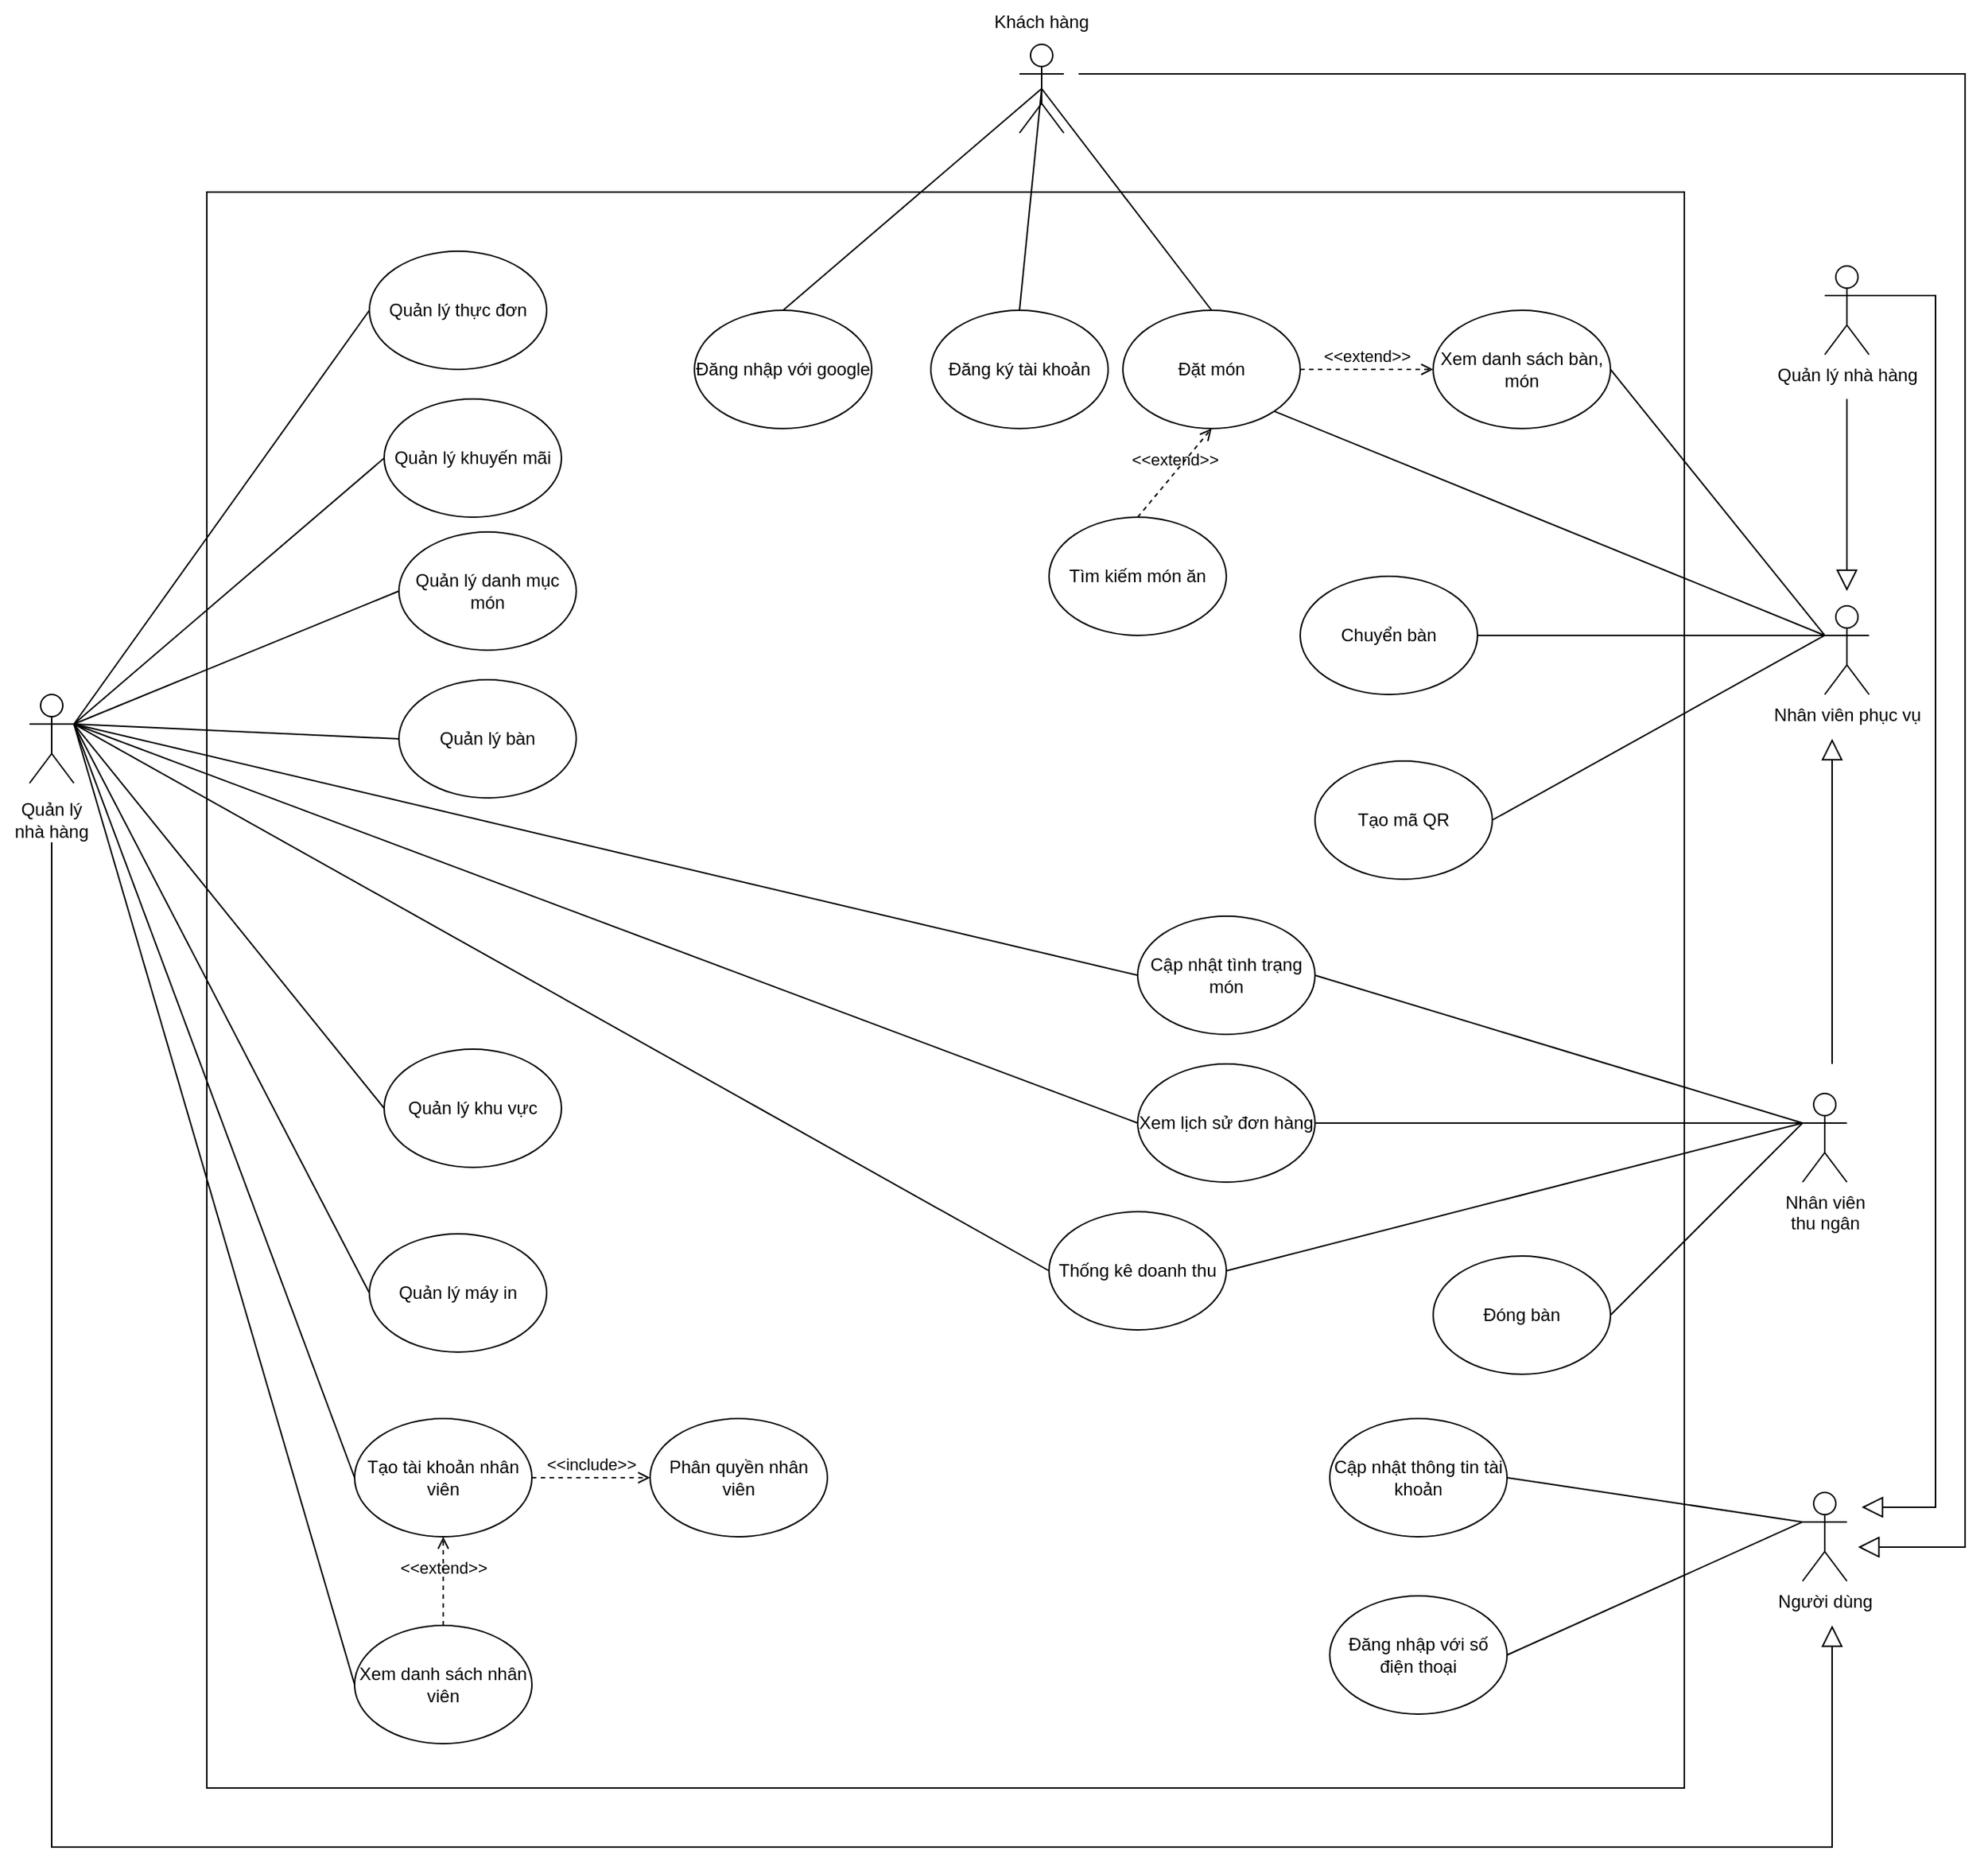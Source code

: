 <mxfile version="24.4.9" type="device" pages="11">
  <diagram name="Use-case" id="zrnL1t1flIkcZ5MPdUX3">
    <mxGraphModel dx="2514" dy="2506" grid="1" gridSize="10" guides="1" tooltips="1" connect="1" arrows="1" fold="1" page="1" pageScale="1" pageWidth="827" pageHeight="1169" math="0" shadow="0">
      <root>
        <mxCell id="GRjV_c8AAwVOX2ph0iGL-0" />
        <mxCell id="GRjV_c8AAwVOX2ph0iGL-1" parent="GRjV_c8AAwVOX2ph0iGL-0" />
        <mxCell id="g7lbqrr6UnoLGHZS3SVu-5" value="" style="rounded=0;whiteSpace=wrap;html=1;" parent="GRjV_c8AAwVOX2ph0iGL-1" vertex="1">
          <mxGeometry x="230" y="-160" width="1000" height="1080" as="geometry" />
        </mxCell>
        <mxCell id="GRjV_c8AAwVOX2ph0iGL-2" value="Quản lý thực đơn" style="ellipse;whiteSpace=wrap;html=1;" parent="GRjV_c8AAwVOX2ph0iGL-1" vertex="1">
          <mxGeometry x="340" y="-120" width="120" height="80" as="geometry" />
        </mxCell>
        <mxCell id="GRjV_c8AAwVOX2ph0iGL-3" value="Quản lý danh mục món" style="ellipse;whiteSpace=wrap;html=1;" parent="GRjV_c8AAwVOX2ph0iGL-1" vertex="1">
          <mxGeometry x="360" y="70" width="120" height="80" as="geometry" />
        </mxCell>
        <mxCell id="GRjV_c8AAwVOX2ph0iGL-4" value="Quản lý khu vực" style="ellipse;whiteSpace=wrap;html=1;" parent="GRjV_c8AAwVOX2ph0iGL-1" vertex="1">
          <mxGeometry x="350" y="420" width="120" height="80" as="geometry" />
        </mxCell>
        <mxCell id="GRjV_c8AAwVOX2ph0iGL-5" value="Quản lý bàn" style="ellipse;whiteSpace=wrap;html=1;" parent="GRjV_c8AAwVOX2ph0iGL-1" vertex="1">
          <mxGeometry x="360" y="170" width="120" height="80" as="geometry" />
        </mxCell>
        <mxCell id="GRjV_c8AAwVOX2ph0iGL-6" value="Quản lý khuyến mãi" style="ellipse;whiteSpace=wrap;html=1;" parent="GRjV_c8AAwVOX2ph0iGL-1" vertex="1">
          <mxGeometry x="350" y="-20" width="120" height="80" as="geometry" />
        </mxCell>
        <mxCell id="GRjV_c8AAwVOX2ph0iGL-7" value="Tạo tài khoản nhân viên" style="ellipse;whiteSpace=wrap;html=1;" parent="GRjV_c8AAwVOX2ph0iGL-1" vertex="1">
          <mxGeometry x="330" y="670" width="120" height="80" as="geometry" />
        </mxCell>
        <mxCell id="GRjV_c8AAwVOX2ph0iGL-10" value="Phân quyền nhân viên" style="ellipse;whiteSpace=wrap;html=1;" parent="GRjV_c8AAwVOX2ph0iGL-1" vertex="1">
          <mxGeometry x="530" y="670" width="120" height="80" as="geometry" />
        </mxCell>
        <mxCell id="GRjV_c8AAwVOX2ph0iGL-11" value="" style="shape=umlActor;verticalLabelPosition=bottom;verticalAlign=top;html=1;outlineConnect=0;" parent="GRjV_c8AAwVOX2ph0iGL-1" vertex="1">
          <mxGeometry x="110" y="180" width="30" height="60" as="geometry" />
        </mxCell>
        <mxCell id="GRjV_c8AAwVOX2ph0iGL-12" value="" style="endArrow=none;html=1;rounded=0;entryX=0;entryY=0.5;entryDx=0;entryDy=0;exitX=1;exitY=0.333;exitDx=0;exitDy=0;exitPerimeter=0;" parent="GRjV_c8AAwVOX2ph0iGL-1" source="GRjV_c8AAwVOX2ph0iGL-11" target="GRjV_c8AAwVOX2ph0iGL-2" edge="1">
          <mxGeometry width="50" height="50" relative="1" as="geometry">
            <mxPoint x="160" y="420" as="sourcePoint" />
            <mxPoint x="210" y="370" as="targetPoint" />
          </mxGeometry>
        </mxCell>
        <mxCell id="GRjV_c8AAwVOX2ph0iGL-13" value="" style="endArrow=none;html=1;rounded=0;entryX=0;entryY=0.5;entryDx=0;entryDy=0;exitX=1;exitY=0.333;exitDx=0;exitDy=0;exitPerimeter=0;" parent="GRjV_c8AAwVOX2ph0iGL-1" source="GRjV_c8AAwVOX2ph0iGL-11" target="GRjV_c8AAwVOX2ph0iGL-3" edge="1">
          <mxGeometry width="50" height="50" relative="1" as="geometry">
            <mxPoint x="110" y="490" as="sourcePoint" />
            <mxPoint x="270" y="220" as="targetPoint" />
          </mxGeometry>
        </mxCell>
        <mxCell id="GRjV_c8AAwVOX2ph0iGL-14" value="" style="endArrow=none;html=1;rounded=0;entryX=0;entryY=0.5;entryDx=0;entryDy=0;exitX=1;exitY=0.333;exitDx=0;exitDy=0;exitPerimeter=0;" parent="GRjV_c8AAwVOX2ph0iGL-1" source="GRjV_c8AAwVOX2ph0iGL-11" target="GRjV_c8AAwVOX2ph0iGL-4" edge="1">
          <mxGeometry width="50" height="50" relative="1" as="geometry">
            <mxPoint x="110" y="490" as="sourcePoint" />
            <mxPoint x="270" y="320" as="targetPoint" />
          </mxGeometry>
        </mxCell>
        <mxCell id="GRjV_c8AAwVOX2ph0iGL-15" value="" style="endArrow=none;html=1;rounded=0;entryX=0;entryY=0.5;entryDx=0;entryDy=0;exitX=1;exitY=0.333;exitDx=0;exitDy=0;exitPerimeter=0;" parent="GRjV_c8AAwVOX2ph0iGL-1" source="GRjV_c8AAwVOX2ph0iGL-11" target="GRjV_c8AAwVOX2ph0iGL-5" edge="1">
          <mxGeometry width="50" height="50" relative="1" as="geometry">
            <mxPoint x="110" y="490" as="sourcePoint" />
            <mxPoint x="280" y="440" as="targetPoint" />
          </mxGeometry>
        </mxCell>
        <mxCell id="GRjV_c8AAwVOX2ph0iGL-16" value="" style="endArrow=none;html=1;rounded=0;entryX=0;entryY=0.5;entryDx=0;entryDy=0;exitX=1;exitY=0.333;exitDx=0;exitDy=0;exitPerimeter=0;" parent="GRjV_c8AAwVOX2ph0iGL-1" source="GRjV_c8AAwVOX2ph0iGL-11" target="GRjV_c8AAwVOX2ph0iGL-7" edge="1">
          <mxGeometry width="50" height="50" relative="1" as="geometry">
            <mxPoint x="110" y="490" as="sourcePoint" />
            <mxPoint x="304" y="555" as="targetPoint" />
          </mxGeometry>
        </mxCell>
        <mxCell id="GRjV_c8AAwVOX2ph0iGL-19" value="" style="endArrow=none;html=1;rounded=0;entryX=0;entryY=0.5;entryDx=0;entryDy=0;exitX=1;exitY=0.333;exitDx=0;exitDy=0;exitPerimeter=0;" parent="GRjV_c8AAwVOX2ph0iGL-1" source="GRjV_c8AAwVOX2ph0iGL-11" target="GRjV_c8AAwVOX2ph0iGL-6" edge="1">
          <mxGeometry width="50" height="50" relative="1" as="geometry">
            <mxPoint x="60" y="550" as="sourcePoint" />
            <mxPoint x="330" y="950" as="targetPoint" />
          </mxGeometry>
        </mxCell>
        <mxCell id="GRjV_c8AAwVOX2ph0iGL-20" value="Thống kê doanh thu" style="ellipse;whiteSpace=wrap;html=1;" parent="GRjV_c8AAwVOX2ph0iGL-1" vertex="1">
          <mxGeometry x="800" y="530" width="120" height="80" as="geometry" />
        </mxCell>
        <mxCell id="GRjV_c8AAwVOX2ph0iGL-21" value="" style="endArrow=none;html=1;rounded=0;entryX=0;entryY=0.5;entryDx=0;entryDy=0;exitX=1;exitY=0.333;exitDx=0;exitDy=0;exitPerimeter=0;" parent="GRjV_c8AAwVOX2ph0iGL-1" source="GRjV_c8AAwVOX2ph0iGL-11" target="GRjV_c8AAwVOX2ph0iGL-20" edge="1">
          <mxGeometry width="50" height="50" relative="1" as="geometry">
            <mxPoint x="50" y="590" as="sourcePoint" />
            <mxPoint x="304" y="1090" as="targetPoint" />
          </mxGeometry>
        </mxCell>
        <mxCell id="GRjV_c8AAwVOX2ph0iGL-22" value="Đặt món" style="ellipse;whiteSpace=wrap;html=1;" parent="GRjV_c8AAwVOX2ph0iGL-1" vertex="1">
          <mxGeometry x="850" y="-80" width="120" height="80" as="geometry" />
        </mxCell>
        <mxCell id="GRjV_c8AAwVOX2ph0iGL-31" value="" style="endArrow=none;html=1;rounded=0;entryX=0;entryY=0.333;entryDx=0;entryDy=0;exitX=1;exitY=0.5;exitDx=0;exitDy=0;entryPerimeter=0;" parent="GRjV_c8AAwVOX2ph0iGL-1" source="GRjV_c8AAwVOX2ph0iGL-26" target="GRjV_c8AAwVOX2ph0iGL-55" edge="1">
          <mxGeometry width="50" height="50" relative="1" as="geometry">
            <mxPoint x="930" y="680" as="sourcePoint" />
            <mxPoint x="1110" y="870" as="targetPoint" />
          </mxGeometry>
        </mxCell>
        <mxCell id="GRjV_c8AAwVOX2ph0iGL-35" value="Đăng ký tài khoản" style="ellipse;whiteSpace=wrap;html=1;" parent="GRjV_c8AAwVOX2ph0iGL-1" vertex="1">
          <mxGeometry x="720" y="-80" width="120" height="80" as="geometry" />
        </mxCell>
        <mxCell id="GRjV_c8AAwVOX2ph0iGL-39" value="Nhân viên&lt;br&gt;thu ngân" style="shape=umlActor;verticalLabelPosition=bottom;verticalAlign=top;html=1;outlineConnect=0;" parent="GRjV_c8AAwVOX2ph0iGL-1" vertex="1">
          <mxGeometry x="1310" y="450" width="30" height="60" as="geometry" />
        </mxCell>
        <mxCell id="GRjV_c8AAwVOX2ph0iGL-41" value="Quản lý máy in" style="ellipse;whiteSpace=wrap;html=1;" parent="GRjV_c8AAwVOX2ph0iGL-1" vertex="1">
          <mxGeometry x="340" y="545" width="120" height="80" as="geometry" />
        </mxCell>
        <mxCell id="GRjV_c8AAwVOX2ph0iGL-42" value="" style="endArrow=none;html=1;rounded=0;entryX=0;entryY=0.5;entryDx=0;entryDy=0;exitX=1;exitY=0.333;exitDx=0;exitDy=0;exitPerimeter=0;" parent="GRjV_c8AAwVOX2ph0iGL-1" source="GRjV_c8AAwVOX2ph0iGL-11" target="GRjV_c8AAwVOX2ph0iGL-41" edge="1">
          <mxGeometry width="50" height="50" relative="1" as="geometry">
            <mxPoint x="110" y="490" as="sourcePoint" />
            <mxPoint x="280" y="360" as="targetPoint" />
          </mxGeometry>
        </mxCell>
        <mxCell id="GRjV_c8AAwVOX2ph0iGL-44" value="Người dùng" style="shape=umlActor;verticalLabelPosition=bottom;verticalAlign=top;html=1;outlineConnect=0;" parent="GRjV_c8AAwVOX2ph0iGL-1" vertex="1">
          <mxGeometry x="1310" y="720" width="30" height="60" as="geometry" />
        </mxCell>
        <mxCell id="GRjV_c8AAwVOX2ph0iGL-45" value="Đăng nhập với số điện thoại" style="ellipse;whiteSpace=wrap;html=1;" parent="GRjV_c8AAwVOX2ph0iGL-1" vertex="1">
          <mxGeometry x="990" y="790" width="120" height="80" as="geometry" />
        </mxCell>
        <mxCell id="GRjV_c8AAwVOX2ph0iGL-46" value="" style="endArrow=none;html=1;rounded=0;entryX=0;entryY=0.333;entryDx=0;entryDy=0;exitX=1;exitY=0.5;exitDx=0;exitDy=0;entryPerimeter=0;" parent="GRjV_c8AAwVOX2ph0iGL-1" source="GRjV_c8AAwVOX2ph0iGL-45" target="GRjV_c8AAwVOX2ph0iGL-44" edge="1">
          <mxGeometry width="50" height="50" relative="1" as="geometry">
            <mxPoint x="690" y="1130" as="sourcePoint" />
            <mxPoint x="954" y="1850" as="targetPoint" />
          </mxGeometry>
        </mxCell>
        <mxCell id="GRjV_c8AAwVOX2ph0iGL-51" value="&amp;lt;&amp;lt;include&amp;gt;&amp;gt;" style="html=1;verticalAlign=bottom;labelBackgroundColor=none;endArrow=open;endFill=0;dashed=1;rounded=0;exitX=1;exitY=0.5;exitDx=0;exitDy=0;entryX=0;entryY=0.5;entryDx=0;entryDy=0;" parent="GRjV_c8AAwVOX2ph0iGL-1" source="GRjV_c8AAwVOX2ph0iGL-7" target="GRjV_c8AAwVOX2ph0iGL-10" edge="1">
          <mxGeometry width="160" relative="1" as="geometry">
            <mxPoint x="470" y="590" as="sourcePoint" />
            <mxPoint x="630" y="590" as="targetPoint" />
          </mxGeometry>
        </mxCell>
        <mxCell id="GRjV_c8AAwVOX2ph0iGL-54" value="" style="endArrow=none;html=1;rounded=0;entryX=0;entryY=0.333;entryDx=0;entryDy=0;exitX=1;exitY=1;exitDx=0;exitDy=0;entryPerimeter=0;" parent="GRjV_c8AAwVOX2ph0iGL-1" source="GRjV_c8AAwVOX2ph0iGL-22" target="GRjV_c8AAwVOX2ph0iGL-55" edge="1">
          <mxGeometry width="50" height="50" relative="1" as="geometry">
            <mxPoint x="910" y="465" as="sourcePoint" />
            <mxPoint x="1150" y="705" as="targetPoint" />
          </mxGeometry>
        </mxCell>
        <mxCell id="GRjV_c8AAwVOX2ph0iGL-55" value="Nhân viên phục vụ" style="shape=umlActor;verticalLabelPosition=bottom;verticalAlign=top;html=1;outlineConnect=0;" parent="GRjV_c8AAwVOX2ph0iGL-1" vertex="1">
          <mxGeometry x="1325" y="120" width="30" height="60" as="geometry" />
        </mxCell>
        <mxCell id="GRjV_c8AAwVOX2ph0iGL-26" value="Chuyển bàn" style="ellipse;whiteSpace=wrap;html=1;" parent="GRjV_c8AAwVOX2ph0iGL-1" vertex="1">
          <mxGeometry x="970" y="100" width="120" height="80" as="geometry" />
        </mxCell>
        <mxCell id="g7lbqrr6UnoLGHZS3SVu-6" value="" style="edgeStyle=none;html=1;endSize=12;endArrow=block;endFill=0;rounded=0;exitX=0.5;exitY=1;exitDx=0;exitDy=0;" parent="GRjV_c8AAwVOX2ph0iGL-1" source="g7lbqrr6UnoLGHZS3SVu-7" edge="1">
          <mxGeometry width="160" relative="1" as="geometry">
            <mxPoint x="125" y="360" as="sourcePoint" />
            <mxPoint x="1330" y="810" as="targetPoint" />
            <Array as="points">
              <mxPoint x="125" y="960" />
              <mxPoint x="720" y="960" />
              <mxPoint x="1330" y="960" />
            </Array>
          </mxGeometry>
        </mxCell>
        <mxCell id="g7lbqrr6UnoLGHZS3SVu-7" value="Quản lý&lt;br&gt;nhà hàng" style="text;html=1;strokeColor=none;fillColor=none;align=center;verticalAlign=middle;whiteSpace=wrap;rounded=0;" parent="GRjV_c8AAwVOX2ph0iGL-1" vertex="1">
          <mxGeometry x="90" y="250" width="70" height="30" as="geometry" />
        </mxCell>
        <mxCell id="g7lbqrr6UnoLGHZS3SVu-8" value="" style="edgeStyle=none;html=1;endSize=12;endArrow=block;endFill=0;rounded=0;" parent="GRjV_c8AAwVOX2ph0iGL-1" edge="1">
          <mxGeometry width="160" relative="1" as="geometry">
            <mxPoint x="820" y="-240" as="sourcePoint" />
            <mxPoint x="1347.57" y="757" as="targetPoint" />
            <Array as="points">
              <mxPoint x="1420" y="-240" />
              <mxPoint x="1420" y="757" />
            </Array>
          </mxGeometry>
        </mxCell>
        <mxCell id="g7lbqrr6UnoLGHZS3SVu-9" value="" style="edgeStyle=none;html=1;endSize=12;endArrow=block;endFill=0;rounded=0;exitX=1;exitY=0.333;exitDx=0;exitDy=0;exitPerimeter=0;" parent="GRjV_c8AAwVOX2ph0iGL-1" source="0kEL6eJAdok5o0lmZwez-10" edge="1">
          <mxGeometry width="160" relative="1" as="geometry">
            <mxPoint x="1320" y="-80" as="sourcePoint" />
            <mxPoint x="1350" y="730" as="targetPoint" />
            <Array as="points">
              <mxPoint x="1400" y="-90" />
              <mxPoint x="1400" y="730" />
            </Array>
          </mxGeometry>
        </mxCell>
        <mxCell id="iazU789hH02dJJIB4aQa-0" value="Cập nhật tình trạng món" style="ellipse;whiteSpace=wrap;html=1;" parent="GRjV_c8AAwVOX2ph0iGL-1" vertex="1">
          <mxGeometry x="860" y="330" width="120" height="80" as="geometry" />
        </mxCell>
        <mxCell id="iazU789hH02dJJIB4aQa-1" value="Xem danh sách bàn, món" style="ellipse;whiteSpace=wrap;html=1;" parent="GRjV_c8AAwVOX2ph0iGL-1" vertex="1">
          <mxGeometry x="1060" y="-80" width="120" height="80" as="geometry" />
        </mxCell>
        <mxCell id="iazU789hH02dJJIB4aQa-2" value="" style="endArrow=none;html=1;rounded=0;entryX=0;entryY=0.5;entryDx=0;entryDy=0;exitX=1;exitY=0.333;exitDx=0;exitDy=0;exitPerimeter=0;" parent="GRjV_c8AAwVOX2ph0iGL-1" source="GRjV_c8AAwVOX2ph0iGL-11" target="iazU789hH02dJJIB4aQa-0" edge="1">
          <mxGeometry width="50" height="50" relative="1" as="geometry">
            <mxPoint x="150" y="290" as="sourcePoint" />
            <mxPoint x="780" y="450" as="targetPoint" />
          </mxGeometry>
        </mxCell>
        <mxCell id="iazU789hH02dJJIB4aQa-3" value="" style="endArrow=none;html=1;rounded=0;entryX=0;entryY=0.333;entryDx=0;entryDy=0;exitX=1;exitY=0.5;exitDx=0;exitDy=0;entryPerimeter=0;" parent="GRjV_c8AAwVOX2ph0iGL-1" source="iazU789hH02dJJIB4aQa-0" target="GRjV_c8AAwVOX2ph0iGL-39" edge="1">
          <mxGeometry width="50" height="50" relative="1" as="geometry">
            <mxPoint x="900" y="520" as="sourcePoint" />
            <mxPoint x="1492" y="770" as="targetPoint" />
          </mxGeometry>
        </mxCell>
        <mxCell id="iazU789hH02dJJIB4aQa-5" value="" style="endArrow=none;html=1;rounded=0;entryX=0;entryY=0.333;entryDx=0;entryDy=0;exitX=1;exitY=0.5;exitDx=0;exitDy=0;entryPerimeter=0;" parent="GRjV_c8AAwVOX2ph0iGL-1" source="iazU789hH02dJJIB4aQa-1" target="GRjV_c8AAwVOX2ph0iGL-55" edge="1">
          <mxGeometry width="50" height="50" relative="1" as="geometry">
            <mxPoint x="1072" y="38" as="sourcePoint" />
            <mxPoint x="1335" y="150" as="targetPoint" />
          </mxGeometry>
        </mxCell>
        <mxCell id="dm9jWM2y0W3DYv9OxseX-0" value="&amp;lt;&amp;lt;extend&amp;gt;&amp;gt;" style="html=1;verticalAlign=bottom;labelBackgroundColor=none;endArrow=open;endFill=0;dashed=1;rounded=0;exitX=1;exitY=0.5;exitDx=0;exitDy=0;entryX=0;entryY=0.5;entryDx=0;entryDy=0;" parent="GRjV_c8AAwVOX2ph0iGL-1" source="GRjV_c8AAwVOX2ph0iGL-22" target="iazU789hH02dJJIB4aQa-1" edge="1">
          <mxGeometry width="160" relative="1" as="geometry">
            <mxPoint x="882" y="50" as="sourcePoint" />
            <mxPoint x="948" y="72" as="targetPoint" />
          </mxGeometry>
        </mxCell>
        <mxCell id="0kEL6eJAdok5o0lmZwez-3" value="Cập nhật thông tin tài khoản" style="ellipse;whiteSpace=wrap;html=1;" parent="GRjV_c8AAwVOX2ph0iGL-1" vertex="1">
          <mxGeometry x="990" y="670" width="120" height="80" as="geometry" />
        </mxCell>
        <mxCell id="0kEL6eJAdok5o0lmZwez-4" value="" style="endArrow=none;html=1;rounded=0;entryX=0;entryY=0.333;entryDx=0;entryDy=0;exitX=1;exitY=0.5;exitDx=0;exitDy=0;entryPerimeter=0;" parent="GRjV_c8AAwVOX2ph0iGL-1" source="0kEL6eJAdok5o0lmZwez-3" target="GRjV_c8AAwVOX2ph0iGL-44" edge="1">
          <mxGeometry width="50" height="50" relative="1" as="geometry">
            <mxPoint x="900" y="1010" as="sourcePoint" />
            <mxPoint x="1320" y="970" as="targetPoint" />
          </mxGeometry>
        </mxCell>
        <mxCell id="0kEL6eJAdok5o0lmZwez-5" value="Xem lịch sử đơn hàng" style="ellipse;whiteSpace=wrap;html=1;" parent="GRjV_c8AAwVOX2ph0iGL-1" vertex="1">
          <mxGeometry x="860" y="430" width="120" height="80" as="geometry" />
        </mxCell>
        <mxCell id="0kEL6eJAdok5o0lmZwez-8" value="" style="endArrow=none;html=1;rounded=0;entryX=0;entryY=0.5;entryDx=0;entryDy=0;exitX=1;exitY=0.333;exitDx=0;exitDy=0;exitPerimeter=0;" parent="GRjV_c8AAwVOX2ph0iGL-1" source="GRjV_c8AAwVOX2ph0iGL-11" target="0kEL6eJAdok5o0lmZwez-5" edge="1">
          <mxGeometry width="50" height="50" relative="1" as="geometry">
            <mxPoint x="150" y="290" as="sourcePoint" />
            <mxPoint x="762" y="515" as="targetPoint" />
          </mxGeometry>
        </mxCell>
        <mxCell id="0kEL6eJAdok5o0lmZwez-9" value="" style="endArrow=none;html=1;rounded=0;entryX=0;entryY=0.333;entryDx=0;entryDy=0;exitX=1;exitY=0.5;exitDx=0;exitDy=0;entryPerimeter=0;" parent="GRjV_c8AAwVOX2ph0iGL-1" source="0kEL6eJAdok5o0lmZwez-5" target="GRjV_c8AAwVOX2ph0iGL-39" edge="1">
          <mxGeometry width="50" height="50" relative="1" as="geometry">
            <mxPoint x="590" y="520" as="sourcePoint" />
            <mxPoint x="1202" y="840" as="targetPoint" />
          </mxGeometry>
        </mxCell>
        <mxCell id="0kEL6eJAdok5o0lmZwez-10" value="Quản lý nhà hàng" style="shape=umlActor;verticalLabelPosition=bottom;verticalAlign=top;html=1;outlineConnect=0;" parent="GRjV_c8AAwVOX2ph0iGL-1" vertex="1">
          <mxGeometry x="1325" y="-110" width="30" height="60" as="geometry" />
        </mxCell>
        <mxCell id="0kEL6eJAdok5o0lmZwez-12" value="" style="edgeStyle=none;html=1;endSize=12;endArrow=block;endFill=0;rounded=0;" parent="GRjV_c8AAwVOX2ph0iGL-1" edge="1">
          <mxGeometry width="160" relative="1" as="geometry">
            <mxPoint x="1340" y="-20" as="sourcePoint" />
            <mxPoint x="1340" y="110" as="targetPoint" />
          </mxGeometry>
        </mxCell>
        <mxCell id="VYxcKAeM_DYXSguIo5fV-3" value="Đăng nhập với google" style="ellipse;whiteSpace=wrap;html=1;" parent="GRjV_c8AAwVOX2ph0iGL-1" vertex="1">
          <mxGeometry x="560" y="-80" width="120" height="80" as="geometry" />
        </mxCell>
        <mxCell id="VYxcKAeM_DYXSguIo5fV-4" value="Tạo mã QR" style="ellipse;whiteSpace=wrap;html=1;" parent="GRjV_c8AAwVOX2ph0iGL-1" vertex="1">
          <mxGeometry x="980" y="225" width="120" height="80" as="geometry" />
        </mxCell>
        <mxCell id="8J2TJFZ_0SI7T54tjAYA-0" value="Đóng bàn" style="ellipse;whiteSpace=wrap;html=1;" parent="GRjV_c8AAwVOX2ph0iGL-1" vertex="1">
          <mxGeometry x="1060" y="560" width="120" height="80" as="geometry" />
        </mxCell>
        <mxCell id="8J2TJFZ_0SI7T54tjAYA-1" value="Tìm kiếm món ăn" style="ellipse;whiteSpace=wrap;html=1;" parent="GRjV_c8AAwVOX2ph0iGL-1" vertex="1">
          <mxGeometry x="800.0" y="60" width="120" height="80" as="geometry" />
        </mxCell>
        <mxCell id="bN-TJSkVlakXAt12yod3-1" value="&amp;lt;&amp;lt;extend&amp;gt;&amp;gt;" style="html=1;verticalAlign=bottom;labelBackgroundColor=none;endArrow=open;endFill=0;dashed=1;rounded=0;entryX=0.5;entryY=1;entryDx=0;entryDy=0;exitX=0.5;exitY=0;exitDx=0;exitDy=0;" parent="GRjV_c8AAwVOX2ph0iGL-1" source="8J2TJFZ_0SI7T54tjAYA-1" target="GRjV_c8AAwVOX2ph0iGL-22" edge="1">
          <mxGeometry width="160" relative="1" as="geometry">
            <mxPoint x="820" y="40" as="sourcePoint" />
            <mxPoint x="980" y="40" as="targetPoint" />
          </mxGeometry>
        </mxCell>
        <mxCell id="bN-TJSkVlakXAt12yod3-2" value="" style="endArrow=none;html=1;rounded=0;entryX=0;entryY=0.333;entryDx=0;entryDy=0;exitX=1;exitY=0.5;exitDx=0;exitDy=0;entryPerimeter=0;" parent="GRjV_c8AAwVOX2ph0iGL-1" source="8J2TJFZ_0SI7T54tjAYA-0" target="GRjV_c8AAwVOX2ph0iGL-39" edge="1">
          <mxGeometry width="50" height="50" relative="1" as="geometry">
            <mxPoint x="990" y="470" as="sourcePoint" />
            <mxPoint x="1320" y="650" as="targetPoint" />
          </mxGeometry>
        </mxCell>
        <mxCell id="bN-TJSkVlakXAt12yod3-3" value="" style="edgeStyle=none;html=1;endSize=12;endArrow=block;endFill=0;rounded=0;" parent="GRjV_c8AAwVOX2ph0iGL-1" edge="1">
          <mxGeometry width="160" relative="1" as="geometry">
            <mxPoint x="1330" y="430" as="sourcePoint" />
            <mxPoint x="1330" y="210" as="targetPoint" />
          </mxGeometry>
        </mxCell>
        <mxCell id="bN-TJSkVlakXAt12yod3-4" value="" style="endArrow=none;html=1;rounded=0;exitX=1;exitY=0.5;exitDx=0;exitDy=0;entryX=0;entryY=0.333;entryDx=0;entryDy=0;entryPerimeter=0;" parent="GRjV_c8AAwVOX2ph0iGL-1" source="VYxcKAeM_DYXSguIo5fV-4" target="GRjV_c8AAwVOX2ph0iGL-55" edge="1">
          <mxGeometry width="50" height="50" relative="1" as="geometry">
            <mxPoint x="1090" y="190" as="sourcePoint" />
            <mxPoint x="1300" y="170" as="targetPoint" />
          </mxGeometry>
        </mxCell>
        <mxCell id="bN-TJSkVlakXAt12yod3-5" value="Xem danh sách nhân viên" style="ellipse;whiteSpace=wrap;html=1;" parent="GRjV_c8AAwVOX2ph0iGL-1" vertex="1">
          <mxGeometry x="330" y="810" width="120" height="80" as="geometry" />
        </mxCell>
        <mxCell id="bN-TJSkVlakXAt12yod3-6" value="" style="endArrow=none;html=1;rounded=0;entryX=0;entryY=0.333;entryDx=0;entryDy=0;exitX=1;exitY=0.5;exitDx=0;exitDy=0;entryPerimeter=0;" parent="GRjV_c8AAwVOX2ph0iGL-1" source="GRjV_c8AAwVOX2ph0iGL-20" target="GRjV_c8AAwVOX2ph0iGL-39" edge="1">
          <mxGeometry width="50" height="50" relative="1" as="geometry">
            <mxPoint x="990" y="480" as="sourcePoint" />
            <mxPoint x="1320" y="480" as="targetPoint" />
          </mxGeometry>
        </mxCell>
        <mxCell id="bN-TJSkVlakXAt12yod3-7" value="" style="endArrow=none;html=1;rounded=0;entryX=0;entryY=0.5;entryDx=0;entryDy=0;exitX=1;exitY=0.333;exitDx=0;exitDy=0;exitPerimeter=0;" parent="GRjV_c8AAwVOX2ph0iGL-1" source="GRjV_c8AAwVOX2ph0iGL-11" target="bN-TJSkVlakXAt12yod3-5" edge="1">
          <mxGeometry width="50" height="50" relative="1" as="geometry">
            <mxPoint x="120" y="260" as="sourcePoint" />
            <mxPoint x="310" y="770" as="targetPoint" />
          </mxGeometry>
        </mxCell>
        <mxCell id="bN-TJSkVlakXAt12yod3-8" value="&amp;lt;&amp;lt;extend&amp;gt;&amp;gt;" style="html=1;verticalAlign=bottom;labelBackgroundColor=none;endArrow=open;endFill=0;dashed=1;rounded=0;entryX=0.5;entryY=1;entryDx=0;entryDy=0;exitX=0.5;exitY=0;exitDx=0;exitDy=0;" parent="GRjV_c8AAwVOX2ph0iGL-1" source="bN-TJSkVlakXAt12yod3-5" target="GRjV_c8AAwVOX2ph0iGL-7" edge="1">
          <mxGeometry width="160" relative="1" as="geometry">
            <mxPoint x="400" y="820" as="sourcePoint" />
            <mxPoint x="560" y="820" as="targetPoint" />
          </mxGeometry>
        </mxCell>
        <mxCell id="bN-TJSkVlakXAt12yod3-9" value="" style="shape=umlActor;verticalLabelPosition=bottom;verticalAlign=top;html=1;outlineConnect=0;" parent="GRjV_c8AAwVOX2ph0iGL-1" vertex="1">
          <mxGeometry x="780" y="-260" width="30" height="60" as="geometry" />
        </mxCell>
        <mxCell id="bN-TJSkVlakXAt12yod3-11" value="" style="endArrow=none;html=1;rounded=0;entryX=0.5;entryY=0.5;entryDx=0;entryDy=0;entryPerimeter=0;exitX=0.5;exitY=0;exitDx=0;exitDy=0;" parent="GRjV_c8AAwVOX2ph0iGL-1" source="VYxcKAeM_DYXSguIo5fV-3" target="bN-TJSkVlakXAt12yod3-9" edge="1">
          <mxGeometry width="50" height="50" relative="1" as="geometry">
            <mxPoint x="650" y="-180" as="sourcePoint" />
            <mxPoint x="700" y="-230" as="targetPoint" />
          </mxGeometry>
        </mxCell>
        <mxCell id="bN-TJSkVlakXAt12yod3-12" value="" style="endArrow=none;html=1;rounded=0;entryX=0.5;entryY=0.5;entryDx=0;entryDy=0;entryPerimeter=0;exitX=0.5;exitY=0;exitDx=0;exitDy=0;" parent="GRjV_c8AAwVOX2ph0iGL-1" source="GRjV_c8AAwVOX2ph0iGL-35" target="bN-TJSkVlakXAt12yod3-9" edge="1">
          <mxGeometry width="50" height="50" relative="1" as="geometry">
            <mxPoint x="600" y="-70" as="sourcePoint" />
            <mxPoint x="805" y="-220" as="targetPoint" />
          </mxGeometry>
        </mxCell>
        <mxCell id="bN-TJSkVlakXAt12yod3-13" value="" style="endArrow=none;html=1;rounded=0;entryX=0.5;entryY=0.5;entryDx=0;entryDy=0;entryPerimeter=0;exitX=0.5;exitY=0;exitDx=0;exitDy=0;" parent="GRjV_c8AAwVOX2ph0iGL-1" source="GRjV_c8AAwVOX2ph0iGL-22" target="bN-TJSkVlakXAt12yod3-9" edge="1">
          <mxGeometry width="50" height="50" relative="1" as="geometry">
            <mxPoint x="770" y="-70" as="sourcePoint" />
            <mxPoint x="805" y="-220" as="targetPoint" />
          </mxGeometry>
        </mxCell>
        <mxCell id="bN-TJSkVlakXAt12yod3-14" value="Khách hàng" style="text;html=1;align=center;verticalAlign=middle;whiteSpace=wrap;rounded=0;" parent="GRjV_c8AAwVOX2ph0iGL-1" vertex="1">
          <mxGeometry x="755" y="-290" width="80" height="30" as="geometry" />
        </mxCell>
      </root>
    </mxGraphModel>
  </diagram>
  <diagram name="KLTN-Use-case" id="LFuM-LRWklf03VW3IoPO">
    <mxGraphModel dx="1035" dy="1720" grid="1" gridSize="10" guides="1" tooltips="1" connect="1" arrows="1" fold="1" page="1" pageScale="1" pageWidth="827" pageHeight="1169" math="0" shadow="0">
      <root>
        <mxCell id="R_rM2SEFaEKrbixFOJwo-0" />
        <mxCell id="R_rM2SEFaEKrbixFOJwo-1" parent="R_rM2SEFaEKrbixFOJwo-0" />
        <mxCell id="R_rM2SEFaEKrbixFOJwo-2" value="" style="rounded=0;whiteSpace=wrap;html=1;" parent="R_rM2SEFaEKrbixFOJwo-1" vertex="1">
          <mxGeometry x="240" y="-160" width="1000" height="1050" as="geometry" />
        </mxCell>
        <mxCell id="R_rM2SEFaEKrbixFOJwo-3" value="Quản lý thực đơn" style="ellipse;whiteSpace=wrap;html=1;" parent="R_rM2SEFaEKrbixFOJwo-1" vertex="1">
          <mxGeometry x="340" y="-120" width="120" height="80" as="geometry" />
        </mxCell>
        <mxCell id="R_rM2SEFaEKrbixFOJwo-4" value="Quản lý danh mục món" style="ellipse;whiteSpace=wrap;html=1;" parent="R_rM2SEFaEKrbixFOJwo-1" vertex="1">
          <mxGeometry x="360" y="80" width="120" height="80" as="geometry" />
        </mxCell>
        <mxCell id="R_rM2SEFaEKrbixFOJwo-5" value="Quản lý khu vực" style="ellipse;whiteSpace=wrap;html=1;" parent="R_rM2SEFaEKrbixFOJwo-1" vertex="1">
          <mxGeometry x="354" y="530" width="120" height="80" as="geometry" />
        </mxCell>
        <mxCell id="R_rM2SEFaEKrbixFOJwo-6" value="Quản lý bàn" style="ellipse;whiteSpace=wrap;html=1;" parent="R_rM2SEFaEKrbixFOJwo-1" vertex="1">
          <mxGeometry x="360" y="180" width="120" height="80" as="geometry" />
        </mxCell>
        <mxCell id="R_rM2SEFaEKrbixFOJwo-7" value="Quản lý khuyến mãi" style="ellipse;whiteSpace=wrap;html=1;" parent="R_rM2SEFaEKrbixFOJwo-1" vertex="1">
          <mxGeometry x="350" y="-20" width="120" height="80" as="geometry" />
        </mxCell>
        <mxCell id="R_rM2SEFaEKrbixFOJwo-8" value="Tạo tài khoản nhân viên" style="ellipse;whiteSpace=wrap;html=1;" parent="R_rM2SEFaEKrbixFOJwo-1" vertex="1">
          <mxGeometry x="510" y="710" width="120" height="80" as="geometry" />
        </mxCell>
        <mxCell id="R_rM2SEFaEKrbixFOJwo-9" value="Phân quyền nhân viên" style="ellipse;whiteSpace=wrap;html=1;" parent="R_rM2SEFaEKrbixFOJwo-1" vertex="1">
          <mxGeometry x="340" y="710" width="120" height="80" as="geometry" />
        </mxCell>
        <mxCell id="R_rM2SEFaEKrbixFOJwo-10" value="" style="shape=umlActor;verticalLabelPosition=bottom;verticalAlign=top;html=1;outlineConnect=0;" parent="R_rM2SEFaEKrbixFOJwo-1" vertex="1">
          <mxGeometry x="110" y="180" width="30" height="60" as="geometry" />
        </mxCell>
        <mxCell id="R_rM2SEFaEKrbixFOJwo-11" value="" style="endArrow=none;html=1;rounded=0;entryX=0;entryY=0.5;entryDx=0;entryDy=0;exitX=1;exitY=0.333;exitDx=0;exitDy=0;exitPerimeter=0;" parent="R_rM2SEFaEKrbixFOJwo-1" source="R_rM2SEFaEKrbixFOJwo-10" target="R_rM2SEFaEKrbixFOJwo-3" edge="1">
          <mxGeometry width="50" height="50" relative="1" as="geometry">
            <mxPoint x="160" y="420" as="sourcePoint" />
            <mxPoint x="210" y="370" as="targetPoint" />
          </mxGeometry>
        </mxCell>
        <mxCell id="R_rM2SEFaEKrbixFOJwo-12" value="" style="endArrow=none;html=1;rounded=0;entryX=0;entryY=0.5;entryDx=0;entryDy=0;exitX=1;exitY=0.333;exitDx=0;exitDy=0;exitPerimeter=0;" parent="R_rM2SEFaEKrbixFOJwo-1" source="R_rM2SEFaEKrbixFOJwo-10" target="R_rM2SEFaEKrbixFOJwo-4" edge="1">
          <mxGeometry width="50" height="50" relative="1" as="geometry">
            <mxPoint x="110" y="490" as="sourcePoint" />
            <mxPoint x="270" y="220" as="targetPoint" />
          </mxGeometry>
        </mxCell>
        <mxCell id="R_rM2SEFaEKrbixFOJwo-13" value="" style="endArrow=none;html=1;rounded=0;entryX=0;entryY=0.5;entryDx=0;entryDy=0;exitX=1;exitY=0.333;exitDx=0;exitDy=0;exitPerimeter=0;" parent="R_rM2SEFaEKrbixFOJwo-1" source="R_rM2SEFaEKrbixFOJwo-10" target="R_rM2SEFaEKrbixFOJwo-5" edge="1">
          <mxGeometry width="50" height="50" relative="1" as="geometry">
            <mxPoint x="110" y="490" as="sourcePoint" />
            <mxPoint x="270" y="320" as="targetPoint" />
          </mxGeometry>
        </mxCell>
        <mxCell id="R_rM2SEFaEKrbixFOJwo-14" value="" style="endArrow=none;html=1;rounded=0;entryX=0;entryY=0.5;entryDx=0;entryDy=0;exitX=1;exitY=0.333;exitDx=0;exitDy=0;exitPerimeter=0;" parent="R_rM2SEFaEKrbixFOJwo-1" source="R_rM2SEFaEKrbixFOJwo-10" target="R_rM2SEFaEKrbixFOJwo-6" edge="1">
          <mxGeometry width="50" height="50" relative="1" as="geometry">
            <mxPoint x="110" y="490" as="sourcePoint" />
            <mxPoint x="280" y="440" as="targetPoint" />
          </mxGeometry>
        </mxCell>
        <mxCell id="R_rM2SEFaEKrbixFOJwo-16" value="" style="endArrow=none;html=1;rounded=0;entryX=0;entryY=0.5;entryDx=0;entryDy=0;exitX=1;exitY=0.333;exitDx=0;exitDy=0;exitPerimeter=0;" parent="R_rM2SEFaEKrbixFOJwo-1" source="R_rM2SEFaEKrbixFOJwo-10" target="R_rM2SEFaEKrbixFOJwo-7" edge="1">
          <mxGeometry width="50" height="50" relative="1" as="geometry">
            <mxPoint x="60" y="550" as="sourcePoint" />
            <mxPoint x="330" y="950" as="targetPoint" />
          </mxGeometry>
        </mxCell>
        <mxCell id="R_rM2SEFaEKrbixFOJwo-17" value="Thống kê doanh thu" style="ellipse;whiteSpace=wrap;html=1;" parent="R_rM2SEFaEKrbixFOJwo-1" vertex="1">
          <mxGeometry x="800" y="690" width="120" height="80" as="geometry" />
        </mxCell>
        <mxCell id="R_rM2SEFaEKrbixFOJwo-18" value="" style="endArrow=none;html=1;rounded=0;entryX=0;entryY=0.5;entryDx=0;entryDy=0;exitX=1;exitY=0.333;exitDx=0;exitDy=0;exitPerimeter=0;" parent="R_rM2SEFaEKrbixFOJwo-1" source="R_rM2SEFaEKrbixFOJwo-10" target="R_rM2SEFaEKrbixFOJwo-17" edge="1">
          <mxGeometry width="50" height="50" relative="1" as="geometry">
            <mxPoint x="50" y="590" as="sourcePoint" />
            <mxPoint x="304" y="1090" as="targetPoint" />
          </mxGeometry>
        </mxCell>
        <mxCell id="R_rM2SEFaEKrbixFOJwo-19" value="Đặt món trực tuyến" style="ellipse;whiteSpace=wrap;html=1;" parent="R_rM2SEFaEKrbixFOJwo-1" vertex="1">
          <mxGeometry x="1070" y="210" width="120" height="80" as="geometry" />
        </mxCell>
        <mxCell id="R_rM2SEFaEKrbixFOJwo-21" value="Đăng ký tài khoản" style="ellipse;whiteSpace=wrap;html=1;" parent="R_rM2SEFaEKrbixFOJwo-1" vertex="1">
          <mxGeometry x="570" y="-50" width="120" height="80" as="geometry" />
        </mxCell>
        <mxCell id="R_rM2SEFaEKrbixFOJwo-22" value="Nhân viên&lt;br&gt;thu ngân" style="shape=umlActor;verticalLabelPosition=bottom;verticalAlign=top;html=1;outlineConnect=0;" parent="R_rM2SEFaEKrbixFOJwo-1" vertex="1">
          <mxGeometry x="1315" y="550" width="30" height="60" as="geometry" />
        </mxCell>
        <mxCell id="R_rM2SEFaEKrbixFOJwo-23" value="Quản lý máy in" style="ellipse;whiteSpace=wrap;html=1;" parent="R_rM2SEFaEKrbixFOJwo-1" vertex="1">
          <mxGeometry x="354" y="620" width="120" height="80" as="geometry" />
        </mxCell>
        <mxCell id="R_rM2SEFaEKrbixFOJwo-24" value="" style="endArrow=none;html=1;rounded=0;entryX=0;entryY=0.5;entryDx=0;entryDy=0;exitX=1;exitY=0.333;exitDx=0;exitDy=0;exitPerimeter=0;" parent="R_rM2SEFaEKrbixFOJwo-1" source="R_rM2SEFaEKrbixFOJwo-10" target="R_rM2SEFaEKrbixFOJwo-23" edge="1">
          <mxGeometry width="50" height="50" relative="1" as="geometry">
            <mxPoint x="110" y="490" as="sourcePoint" />
            <mxPoint x="280" y="360" as="targetPoint" />
          </mxGeometry>
        </mxCell>
        <mxCell id="R_rM2SEFaEKrbixFOJwo-25" value="Người dùng" style="shape=umlActor;verticalLabelPosition=bottom;verticalAlign=top;html=1;outlineConnect=0;" parent="R_rM2SEFaEKrbixFOJwo-1" vertex="1">
          <mxGeometry x="1315" y="750" width="30" height="60" as="geometry" />
        </mxCell>
        <mxCell id="R_rM2SEFaEKrbixFOJwo-26" value="Đăng nhập với số điện thoại" style="ellipse;whiteSpace=wrap;html=1;" parent="R_rM2SEFaEKrbixFOJwo-1" vertex="1">
          <mxGeometry x="1050" y="800" width="120" height="80" as="geometry" />
        </mxCell>
        <mxCell id="R_rM2SEFaEKrbixFOJwo-27" value="" style="endArrow=none;html=1;rounded=0;entryX=0;entryY=0.333;entryDx=0;entryDy=0;exitX=1;exitY=0.5;exitDx=0;exitDy=0;entryPerimeter=0;" parent="R_rM2SEFaEKrbixFOJwo-1" source="R_rM2SEFaEKrbixFOJwo-26" target="R_rM2SEFaEKrbixFOJwo-25" edge="1">
          <mxGeometry width="50" height="50" relative="1" as="geometry">
            <mxPoint x="690" y="1130" as="sourcePoint" />
            <mxPoint x="954" y="1850" as="targetPoint" />
          </mxGeometry>
        </mxCell>
        <mxCell id="R_rM2SEFaEKrbixFOJwo-30" value="Nhân viên phục vụ" style="shape=umlActor;verticalLabelPosition=bottom;verticalAlign=top;html=1;outlineConnect=0;" parent="R_rM2SEFaEKrbixFOJwo-1" vertex="1">
          <mxGeometry x="1315" y="-10" width="30" height="60" as="geometry" />
        </mxCell>
        <mxCell id="R_rM2SEFaEKrbixFOJwo-31" value="Chuyển bàn / Ghép bàn / Chuyển món" style="ellipse;whiteSpace=wrap;html=1;" parent="R_rM2SEFaEKrbixFOJwo-1" vertex="1">
          <mxGeometry x="1040" y="30" width="120" height="80" as="geometry" />
        </mxCell>
        <mxCell id="R_rM2SEFaEKrbixFOJwo-33" value="Quản lý&lt;br&gt;nhà hàng" style="text;html=1;strokeColor=none;fillColor=none;align=center;verticalAlign=middle;whiteSpace=wrap;rounded=0;" parent="R_rM2SEFaEKrbixFOJwo-1" vertex="1">
          <mxGeometry x="90" y="250" width="70" height="30" as="geometry" />
        </mxCell>
        <mxCell id="R_rM2SEFaEKrbixFOJwo-36" value="Cập nhật tình trạng món" style="ellipse;whiteSpace=wrap;html=1;" parent="R_rM2SEFaEKrbixFOJwo-1" vertex="1">
          <mxGeometry x="835" y="520" width="120" height="80" as="geometry" />
        </mxCell>
        <mxCell id="R_rM2SEFaEKrbixFOJwo-37" value="Xem danh sách bàn, món trong bàn" style="ellipse;whiteSpace=wrap;html=1;" parent="R_rM2SEFaEKrbixFOJwo-1" vertex="1">
          <mxGeometry x="1040" y="-60" width="120" height="80" as="geometry" />
        </mxCell>
        <mxCell id="R_rM2SEFaEKrbixFOJwo-38" value="" style="endArrow=none;html=1;rounded=0;entryX=0;entryY=0.5;entryDx=0;entryDy=0;exitX=1;exitY=0.333;exitDx=0;exitDy=0;exitPerimeter=0;" parent="R_rM2SEFaEKrbixFOJwo-1" source="R_rM2SEFaEKrbixFOJwo-10" target="R_rM2SEFaEKrbixFOJwo-36" edge="1">
          <mxGeometry width="50" height="50" relative="1" as="geometry">
            <mxPoint x="150" y="290" as="sourcePoint" />
            <mxPoint x="780" y="450" as="targetPoint" />
          </mxGeometry>
        </mxCell>
        <mxCell id="R_rM2SEFaEKrbixFOJwo-39" value="" style="endArrow=none;html=1;rounded=0;entryX=0;entryY=0.333;entryDx=0;entryDy=0;exitX=1;exitY=0.5;exitDx=0;exitDy=0;entryPerimeter=0;" parent="R_rM2SEFaEKrbixFOJwo-1" source="R_rM2SEFaEKrbixFOJwo-36" target="R_rM2SEFaEKrbixFOJwo-22" edge="1">
          <mxGeometry width="50" height="50" relative="1" as="geometry">
            <mxPoint x="900" y="520" as="sourcePoint" />
            <mxPoint x="1492" y="770" as="targetPoint" />
          </mxGeometry>
        </mxCell>
        <mxCell id="R_rM2SEFaEKrbixFOJwo-40" value="" style="endArrow=none;html=1;rounded=0;entryX=0;entryY=0.333;entryDx=0;entryDy=0;exitX=1;exitY=0.5;exitDx=0;exitDy=0;entryPerimeter=0;" parent="R_rM2SEFaEKrbixFOJwo-1" source="R_rM2SEFaEKrbixFOJwo-37" target="R_rM2SEFaEKrbixFOJwo-30" edge="1">
          <mxGeometry width="50" height="50" relative="1" as="geometry">
            <mxPoint x="1072" y="38" as="sourcePoint" />
            <mxPoint x="1335" y="150" as="targetPoint" />
          </mxGeometry>
        </mxCell>
        <mxCell id="R_rM2SEFaEKrbixFOJwo-42" value="Cập nhật thông tin tài khoản" style="ellipse;whiteSpace=wrap;html=1;" parent="R_rM2SEFaEKrbixFOJwo-1" vertex="1">
          <mxGeometry x="1050" y="710" width="120" height="80" as="geometry" />
        </mxCell>
        <mxCell id="R_rM2SEFaEKrbixFOJwo-43" value="" style="endArrow=none;html=1;rounded=0;entryX=0;entryY=0.333;entryDx=0;entryDy=0;exitX=1;exitY=0.5;exitDx=0;exitDy=0;entryPerimeter=0;" parent="R_rM2SEFaEKrbixFOJwo-1" source="R_rM2SEFaEKrbixFOJwo-42" target="R_rM2SEFaEKrbixFOJwo-25" edge="1">
          <mxGeometry width="50" height="50" relative="1" as="geometry">
            <mxPoint x="900" y="1010" as="sourcePoint" />
            <mxPoint x="1320" y="970" as="targetPoint" />
          </mxGeometry>
        </mxCell>
        <mxCell id="R_rM2SEFaEKrbixFOJwo-44" value="Xem lịch sử đơn hàng" style="ellipse;whiteSpace=wrap;html=1;" parent="R_rM2SEFaEKrbixFOJwo-1" vertex="1">
          <mxGeometry x="850" y="610" width="120" height="80" as="geometry" />
        </mxCell>
        <mxCell id="R_rM2SEFaEKrbixFOJwo-45" value="" style="endArrow=none;html=1;rounded=0;entryX=0;entryY=0.5;entryDx=0;entryDy=0;exitX=1;exitY=0.333;exitDx=0;exitDy=0;exitPerimeter=0;" parent="R_rM2SEFaEKrbixFOJwo-1" source="R_rM2SEFaEKrbixFOJwo-10" target="R_rM2SEFaEKrbixFOJwo-44" edge="1">
          <mxGeometry width="50" height="50" relative="1" as="geometry">
            <mxPoint x="150" y="290" as="sourcePoint" />
            <mxPoint x="762" y="515" as="targetPoint" />
          </mxGeometry>
        </mxCell>
        <mxCell id="R_rM2SEFaEKrbixFOJwo-46" value="" style="endArrow=none;html=1;rounded=0;entryX=0;entryY=0.333;entryDx=0;entryDy=0;exitX=1;exitY=0.5;exitDx=0;exitDy=0;entryPerimeter=0;" parent="R_rM2SEFaEKrbixFOJwo-1" source="R_rM2SEFaEKrbixFOJwo-44" target="R_rM2SEFaEKrbixFOJwo-22" edge="1">
          <mxGeometry width="50" height="50" relative="1" as="geometry">
            <mxPoint x="590" y="520" as="sourcePoint" />
            <mxPoint x="1202" y="840" as="targetPoint" />
          </mxGeometry>
        </mxCell>
        <mxCell id="R_rM2SEFaEKrbixFOJwo-48" value="" style="edgeStyle=none;html=1;endSize=12;endArrow=block;endFill=0;rounded=0;" parent="R_rM2SEFaEKrbixFOJwo-1" edge="1">
          <mxGeometry width="160" relative="1" as="geometry">
            <mxPoint x="124.17" y="290" as="sourcePoint" />
            <mxPoint x="1330" y="840" as="targetPoint" />
            <Array as="points">
              <mxPoint x="124" y="920" />
              <mxPoint x="1330" y="920" />
            </Array>
          </mxGeometry>
        </mxCell>
        <mxCell id="R_rM2SEFaEKrbixFOJwo-49" value="Đăng nhập với google" style="ellipse;whiteSpace=wrap;html=1;" parent="R_rM2SEFaEKrbixFOJwo-1" vertex="1">
          <mxGeometry x="480" y="-120" width="120" height="80" as="geometry" />
        </mxCell>
        <mxCell id="R_rM2SEFaEKrbixFOJwo-51" value="Đóng bàn" style="ellipse;whiteSpace=wrap;html=1;" parent="R_rM2SEFaEKrbixFOJwo-1" vertex="1">
          <mxGeometry x="910" y="430" width="120" height="80" as="geometry" />
        </mxCell>
        <mxCell id="R_rM2SEFaEKrbixFOJwo-54" value="" style="endArrow=none;html=1;rounded=0;entryX=0;entryY=0.333;entryDx=0;entryDy=0;exitX=1;exitY=0.5;exitDx=0;exitDy=0;entryPerimeter=0;" parent="R_rM2SEFaEKrbixFOJwo-1" source="R_rM2SEFaEKrbixFOJwo-51" target="R_rM2SEFaEKrbixFOJwo-22" edge="1">
          <mxGeometry width="50" height="50" relative="1" as="geometry">
            <mxPoint x="990" y="470" as="sourcePoint" />
            <mxPoint x="1320" y="650" as="targetPoint" />
          </mxGeometry>
        </mxCell>
        <mxCell id="R_rM2SEFaEKrbixFOJwo-56" value="" style="endArrow=none;html=1;rounded=0;exitX=1;exitY=0.5;exitDx=0;exitDy=0;entryX=0;entryY=0.333;entryDx=0;entryDy=0;entryPerimeter=0;" parent="R_rM2SEFaEKrbixFOJwo-1" source="R_rM2SEFaEKrbixFOJwo-50" target="R_rM2SEFaEKrbixFOJwo-30" edge="1">
          <mxGeometry width="50" height="50" relative="1" as="geometry">
            <mxPoint x="1090" y="190" as="sourcePoint" />
            <mxPoint x="1300" y="170" as="targetPoint" />
          </mxGeometry>
        </mxCell>
        <mxCell id="R_rM2SEFaEKrbixFOJwo-57" value="Xem danh sách nhân viên" style="ellipse;whiteSpace=wrap;html=1;" parent="R_rM2SEFaEKrbixFOJwo-1" vertex="1">
          <mxGeometry x="340" y="800" width="120" height="80" as="geometry" />
        </mxCell>
        <mxCell id="R_rM2SEFaEKrbixFOJwo-58" value="" style="endArrow=none;html=1;rounded=0;entryX=0;entryY=0.333;entryDx=0;entryDy=0;exitX=1;exitY=0.5;exitDx=0;exitDy=0;entryPerimeter=0;" parent="R_rM2SEFaEKrbixFOJwo-1" source="R_rM2SEFaEKrbixFOJwo-17" target="R_rM2SEFaEKrbixFOJwo-22" edge="1">
          <mxGeometry width="50" height="50" relative="1" as="geometry">
            <mxPoint x="990" y="480" as="sourcePoint" />
            <mxPoint x="1320" y="480" as="targetPoint" />
          </mxGeometry>
        </mxCell>
        <mxCell id="R_rM2SEFaEKrbixFOJwo-59" value="" style="endArrow=none;html=1;rounded=0;entryX=0;entryY=0.5;entryDx=0;entryDy=0;exitX=1;exitY=0.333;exitDx=0;exitDy=0;exitPerimeter=0;" parent="R_rM2SEFaEKrbixFOJwo-1" source="R_rM2SEFaEKrbixFOJwo-10" target="R_rM2SEFaEKrbixFOJwo-57" edge="1">
          <mxGeometry width="50" height="50" relative="1" as="geometry">
            <mxPoint x="120" y="260" as="sourcePoint" />
            <mxPoint x="310" y="770" as="targetPoint" />
          </mxGeometry>
        </mxCell>
        <mxCell id="R_rM2SEFaEKrbixFOJwo-61" value="" style="shape=umlActor;verticalLabelPosition=bottom;verticalAlign=top;html=1;outlineConnect=0;" parent="R_rM2SEFaEKrbixFOJwo-1" vertex="1">
          <mxGeometry x="780" y="-260" width="30" height="60" as="geometry" />
        </mxCell>
        <mxCell id="R_rM2SEFaEKrbixFOJwo-62" value="" style="endArrow=none;html=1;rounded=0;entryX=0.5;entryY=0.5;entryDx=0;entryDy=0;entryPerimeter=0;exitX=0.5;exitY=0;exitDx=0;exitDy=0;" parent="R_rM2SEFaEKrbixFOJwo-1" source="R_rM2SEFaEKrbixFOJwo-49" target="R_rM2SEFaEKrbixFOJwo-61" edge="1">
          <mxGeometry width="50" height="50" relative="1" as="geometry">
            <mxPoint x="650" y="-180" as="sourcePoint" />
            <mxPoint x="700" y="-230" as="targetPoint" />
          </mxGeometry>
        </mxCell>
        <mxCell id="R_rM2SEFaEKrbixFOJwo-63" value="" style="endArrow=none;html=1;rounded=0;entryX=0.5;entryY=0.5;entryDx=0;entryDy=0;entryPerimeter=0;exitX=0.5;exitY=0;exitDx=0;exitDy=0;" parent="R_rM2SEFaEKrbixFOJwo-1" source="R_rM2SEFaEKrbixFOJwo-21" target="R_rM2SEFaEKrbixFOJwo-61" edge="1">
          <mxGeometry width="50" height="50" relative="1" as="geometry">
            <mxPoint x="600" y="-70" as="sourcePoint" />
            <mxPoint x="805" y="-220" as="targetPoint" />
          </mxGeometry>
        </mxCell>
        <mxCell id="R_rM2SEFaEKrbixFOJwo-65" value="Khách hàng" style="text;html=1;align=center;verticalAlign=middle;whiteSpace=wrap;rounded=0;" parent="R_rM2SEFaEKrbixFOJwo-1" vertex="1">
          <mxGeometry x="755" y="-290" width="80" height="30" as="geometry" />
        </mxCell>
        <mxCell id="1sDU1rk5yh6TgquhoaNr-0" value="Đề xuất món ăn" style="ellipse;whiteSpace=wrap;html=1;" parent="R_rM2SEFaEKrbixFOJwo-1" vertex="1">
          <mxGeometry x="715.0" y="-20" width="120" height="80" as="geometry" />
        </mxCell>
        <mxCell id="1sDU1rk5yh6TgquhoaNr-1" value="Xem lịch sử đơn hàng, tích điểm" style="ellipse;whiteSpace=wrap;html=1;" parent="R_rM2SEFaEKrbixFOJwo-1" vertex="1">
          <mxGeometry x="910" y="-30" width="120" height="80" as="geometry" />
        </mxCell>
        <mxCell id="1sDU1rk5yh6TgquhoaNr-3" value="Quản lý thu chi" style="ellipse;whiteSpace=wrap;html=1;" parent="R_rM2SEFaEKrbixFOJwo-1" vertex="1">
          <mxGeometry x="770.0" y="780" width="120" height="80" as="geometry" />
        </mxCell>
        <mxCell id="1sDU1rk5yh6TgquhoaNr-4" value="Thanh toán trực tuyến" style="ellipse;whiteSpace=wrap;html=1;" parent="R_rM2SEFaEKrbixFOJwo-1" vertex="1">
          <mxGeometry x="715" y="270" width="120" height="80" as="geometry" />
        </mxCell>
        <mxCell id="1sDU1rk5yh6TgquhoaNr-5" value="Xác thực số điện thoại" style="ellipse;whiteSpace=wrap;html=1;" parent="R_rM2SEFaEKrbixFOJwo-1" vertex="1">
          <mxGeometry x="550" y="80" width="120" height="80" as="geometry" />
        </mxCell>
        <mxCell id="IAtYEQrA3capNahRDFO1-1" value="" style="endArrow=none;html=1;rounded=0;entryX=0;entryY=0;entryDx=0;entryDy=0;exitX=1;exitY=0.333;exitDx=0;exitDy=0;exitPerimeter=0;" parent="R_rM2SEFaEKrbixFOJwo-1" source="R_rM2SEFaEKrbixFOJwo-10" target="R_rM2SEFaEKrbixFOJwo-9" edge="1">
          <mxGeometry width="50" height="50" relative="1" as="geometry">
            <mxPoint x="150" y="210" as="sourcePoint" />
            <mxPoint x="350" y="595" as="targetPoint" />
          </mxGeometry>
        </mxCell>
        <mxCell id="5bRt2iFHbW2NdTSv8Fei-0" value="&lt;i&gt;&amp;lt;&amp;lt;actor&amp;gt;&amp;gt;&lt;/i&gt;&lt;br&gt;Hệ thống ngân hàng, ví điện tử" style="rounded=0;whiteSpace=wrap;html=1;" parent="R_rM2SEFaEKrbixFOJwo-1" vertex="1">
          <mxGeometry x="1270" y="460" width="120" height="60" as="geometry" />
        </mxCell>
        <mxCell id="5bRt2iFHbW2NdTSv8Fei-1" value="&lt;i&gt;&amp;lt;&amp;lt;actor&amp;gt;&amp;gt;&lt;/i&gt;&lt;br&gt;Hệ thống vận tải TMS" style="rounded=0;whiteSpace=wrap;html=1;" parent="R_rM2SEFaEKrbixFOJwo-1" vertex="1">
          <mxGeometry x="1270" y="110" width="120" height="60" as="geometry" />
        </mxCell>
        <mxCell id="pu3tXxVode4L9N5-C1z0-0" value="&amp;lt;&amp;lt;include&amp;gt;&amp;gt;" style="html=1;verticalAlign=bottom;labelBackgroundColor=none;endArrow=open;endFill=0;dashed=1;rounded=0;entryX=0.5;entryY=0;entryDx=0;entryDy=0;exitX=0.5;exitY=1;exitDx=0;exitDy=0;" parent="R_rM2SEFaEKrbixFOJwo-1" source="R_rM2SEFaEKrbixFOJwo-21" target="1sDU1rk5yh6TgquhoaNr-5" edge="1">
          <mxGeometry width="160" relative="1" as="geometry">
            <mxPoint x="730" as="sourcePoint" />
            <mxPoint x="890" as="targetPoint" />
          </mxGeometry>
        </mxCell>
        <mxCell id="pu3tXxVode4L9N5-C1z0-3" value="" style="endArrow=none;html=1;rounded=0;entryX=0.5;entryY=0.5;entryDx=0;entryDy=0;entryPerimeter=0;exitX=0.5;exitY=0;exitDx=0;exitDy=0;" parent="R_rM2SEFaEKrbixFOJwo-1" source="1sDU1rk5yh6TgquhoaNr-0" target="R_rM2SEFaEKrbixFOJwo-61" edge="1">
          <mxGeometry width="50" height="50" relative="1" as="geometry">
            <mxPoint x="630" y="-70" as="sourcePoint" />
            <mxPoint x="805" y="-220" as="targetPoint" />
          </mxGeometry>
        </mxCell>
        <mxCell id="7Zn54aQCn_1uXEpP534P-1" value="" style="endArrow=none;html=1;rounded=0;entryX=0;entryY=0.333;entryDx=0;entryDy=0;exitX=1;exitY=0.5;exitDx=0;exitDy=0;entryPerimeter=0;" parent="R_rM2SEFaEKrbixFOJwo-1" source="1sDU1rk5yh6TgquhoaNr-3" target="R_rM2SEFaEKrbixFOJwo-22" edge="1">
          <mxGeometry width="50" height="50" relative="1" as="geometry">
            <mxPoint x="940" y="650" as="sourcePoint" />
            <mxPoint x="1320" y="480" as="targetPoint" />
          </mxGeometry>
        </mxCell>
        <mxCell id="qEyr33euVYyLCESz3MYZ-1" value="" style="edgeStyle=none;html=1;endSize=12;endArrow=block;endFill=0;rounded=0;" parent="R_rM2SEFaEKrbixFOJwo-1" edge="1">
          <mxGeometry width="160" relative="1" as="geometry">
            <mxPoint x="1330" y="650" as="sourcePoint" />
            <mxPoint x="1329.58" y="730" as="targetPoint" />
          </mxGeometry>
        </mxCell>
        <mxCell id="qEyr33euVYyLCESz3MYZ-2" value="" style="endArrow=none;html=1;rounded=0;entryX=0.5;entryY=0.5;entryDx=0;entryDy=0;entryPerimeter=0;exitX=0.5;exitY=0;exitDx=0;exitDy=0;" parent="R_rM2SEFaEKrbixFOJwo-1" source="1sDU1rk5yh6TgquhoaNr-1" target="R_rM2SEFaEKrbixFOJwo-61" edge="1">
          <mxGeometry width="50" height="50" relative="1" as="geometry">
            <mxPoint x="622" y="-38" as="sourcePoint" />
            <mxPoint x="805" y="-220" as="targetPoint" />
          </mxGeometry>
        </mxCell>
        <mxCell id="-0a0xbqIjAM_8wvsmqC8-0" value="Đặt bàn trước" style="ellipse;whiteSpace=wrap;html=1;" parent="R_rM2SEFaEKrbixFOJwo-1" vertex="1">
          <mxGeometry x="1060" y="-150" width="120" height="80" as="geometry" />
        </mxCell>
        <mxCell id="-0a0xbqIjAM_8wvsmqC8-1" value="" style="endArrow=none;html=1;rounded=0;entryX=0;entryY=0.5;entryDx=0;entryDy=0;exitX=0.5;exitY=0.5;exitDx=0;exitDy=0;exitPerimeter=0;" parent="R_rM2SEFaEKrbixFOJwo-1" source="R_rM2SEFaEKrbixFOJwo-61" target="-0a0xbqIjAM_8wvsmqC8-0" edge="1">
          <mxGeometry width="50" height="50" relative="1" as="geometry">
            <mxPoint x="810" y="-40" as="sourcePoint" />
            <mxPoint x="860" y="-90" as="targetPoint" />
          </mxGeometry>
        </mxCell>
        <mxCell id="-0a0xbqIjAM_8wvsmqC8-2" value="" style="endArrow=none;html=1;rounded=0;entryX=0;entryY=0.333;entryDx=0;entryDy=0;exitX=1;exitY=0.5;exitDx=0;exitDy=0;entryPerimeter=0;" parent="R_rM2SEFaEKrbixFOJwo-1" source="-0a0xbqIjAM_8wvsmqC8-0" target="R_rM2SEFaEKrbixFOJwo-30" edge="1">
          <mxGeometry width="50" height="50" relative="1" as="geometry">
            <mxPoint x="1085" y="-80" as="sourcePoint" />
            <mxPoint x="1280" y="160" as="targetPoint" />
          </mxGeometry>
        </mxCell>
        <mxCell id="VFpaiIhFL9MD8ORCmaQd-0" value="" style="endArrow=none;html=1;rounded=0;entryX=0;entryY=0.5;entryDx=0;entryDy=0;exitX=1;exitY=0.333;exitDx=0;exitDy=0;exitPerimeter=0;" parent="R_rM2SEFaEKrbixFOJwo-1" source="R_rM2SEFaEKrbixFOJwo-10" target="1sDU1rk5yh6TgquhoaNr-3" edge="1">
          <mxGeometry width="50" height="50" relative="1" as="geometry">
            <mxPoint x="130" y="240" as="sourcePoint" />
            <mxPoint x="800" y="710" as="targetPoint" />
          </mxGeometry>
        </mxCell>
        <mxCell id="VFpaiIhFL9MD8ORCmaQd-1" value="&amp;lt;&amp;lt;include&amp;gt;&amp;gt;" style="html=1;verticalAlign=bottom;labelBackgroundColor=none;endArrow=open;endFill=0;dashed=1;rounded=0;exitX=1;exitY=0.5;exitDx=0;exitDy=0;entryX=0;entryY=0.5;entryDx=0;entryDy=0;" parent="R_rM2SEFaEKrbixFOJwo-1" source="R_rM2SEFaEKrbixFOJwo-9" target="R_rM2SEFaEKrbixFOJwo-8" edge="1">
          <mxGeometry width="160" relative="1" as="geometry">
            <mxPoint x="440" y="750" as="sourcePoint" />
            <mxPoint x="600" y="750" as="targetPoint" />
          </mxGeometry>
        </mxCell>
        <mxCell id="VFpaiIhFL9MD8ORCmaQd-3" value="" style="endArrow=none;html=1;rounded=0;entryX=0;entryY=0.333;entryDx=0;entryDy=0;exitX=1;exitY=0.5;exitDx=0;exitDy=0;entryPerimeter=0;" parent="R_rM2SEFaEKrbixFOJwo-1" source="R_rM2SEFaEKrbixFOJwo-31" target="R_rM2SEFaEKrbixFOJwo-30" edge="1">
          <mxGeometry width="50" height="50" relative="1" as="geometry">
            <mxPoint x="1200" y="190" as="sourcePoint" />
            <mxPoint x="1335" y="150" as="targetPoint" />
          </mxGeometry>
        </mxCell>
        <mxCell id="jYynTgl-Uwrd7OsKFbsq-0" value="Khách hàng đặt trực tuyến" style="shape=umlActor;verticalLabelPosition=bottom;verticalAlign=top;html=1;outlineConnect=0;" parent="R_rM2SEFaEKrbixFOJwo-1" vertex="1">
          <mxGeometry x="1310" y="210" width="30" height="60" as="geometry" />
        </mxCell>
        <mxCell id="jYynTgl-Uwrd7OsKFbsq-1" value="Khách hàng ăn tại quán" style="shape=umlActor;verticalLabelPosition=bottom;verticalAlign=top;html=1;outlineConnect=0;" parent="R_rM2SEFaEKrbixFOJwo-1" vertex="1">
          <mxGeometry x="1310" y="340" width="30" height="60" as="geometry" />
        </mxCell>
        <mxCell id="jYynTgl-Uwrd7OsKFbsq-2" value="Đặt món tại nhà hàng" style="ellipse;whiteSpace=wrap;html=1;" parent="R_rM2SEFaEKrbixFOJwo-1" vertex="1">
          <mxGeometry x="1070" y="310" width="120" height="80" as="geometry" />
        </mxCell>
        <mxCell id="jYynTgl-Uwrd7OsKFbsq-6" value="Khách hàng" style="shape=umlActor;verticalLabelPosition=bottom;verticalAlign=top;html=1;outlineConnect=0;" parent="R_rM2SEFaEKrbixFOJwo-1" vertex="1">
          <mxGeometry x="1420" y="250" width="30" height="60" as="geometry" />
        </mxCell>
        <mxCell id="--XvlBulmogr1Y9q3BtU-1" value="" style="endArrow=none;html=1;rounded=0;entryX=0;entryY=0.333;entryDx=0;entryDy=0;entryPerimeter=0;exitX=1;exitY=0.5;exitDx=0;exitDy=0;" parent="R_rM2SEFaEKrbixFOJwo-1" source="R_rM2SEFaEKrbixFOJwo-19" target="jYynTgl-Uwrd7OsKFbsq-0" edge="1">
          <mxGeometry width="50" height="50" relative="1" as="geometry">
            <mxPoint x="1210" y="-50" as="sourcePoint" />
            <mxPoint x="1260" y="-100" as="targetPoint" />
          </mxGeometry>
        </mxCell>
        <mxCell id="--XvlBulmogr1Y9q3BtU-2" value="" style="endArrow=none;html=1;rounded=0;entryX=0;entryY=0.333;entryDx=0;entryDy=0;entryPerimeter=0;exitX=1;exitY=0.5;exitDx=0;exitDy=0;" parent="R_rM2SEFaEKrbixFOJwo-1" source="jYynTgl-Uwrd7OsKFbsq-2" target="jYynTgl-Uwrd7OsKFbsq-1" edge="1">
          <mxGeometry width="50" height="50" relative="1" as="geometry">
            <mxPoint x="1170" y="-100" as="sourcePoint" />
            <mxPoint x="1305" y="-100" as="targetPoint" />
          </mxGeometry>
        </mxCell>
        <mxCell id="R_rM2SEFaEKrbixFOJwo-50" value="Tạo mã QR" style="ellipse;whiteSpace=wrap;html=1;" parent="R_rM2SEFaEKrbixFOJwo-1" vertex="1">
          <mxGeometry x="1050" y="120" width="120" height="80" as="geometry" />
        </mxCell>
        <mxCell id="--XvlBulmogr1Y9q3BtU-6" value="" style="edgeStyle=none;html=1;endSize=12;endArrow=block;endFill=0;rounded=0;" parent="R_rM2SEFaEKrbixFOJwo-1" edge="1">
          <mxGeometry width="160" relative="1" as="geometry">
            <mxPoint x="1340" y="220" as="sourcePoint" />
            <mxPoint x="1410" y="270" as="targetPoint" />
          </mxGeometry>
        </mxCell>
        <mxCell id="--XvlBulmogr1Y9q3BtU-7" value="" style="edgeStyle=none;html=1;endSize=12;endArrow=block;endFill=0;rounded=0;" parent="R_rM2SEFaEKrbixFOJwo-1" edge="1">
          <mxGeometry width="160" relative="1" as="geometry">
            <mxPoint x="1345" y="370" as="sourcePoint" />
            <mxPoint x="1405" y="330" as="targetPoint" />
          </mxGeometry>
        </mxCell>
        <mxCell id="--XvlBulmogr1Y9q3BtU-12" value="" style="endArrow=none;html=1;rounded=0;entryX=0;entryY=0.5;entryDx=0;entryDy=0;exitX=1;exitY=0;exitDx=0;exitDy=0;" parent="R_rM2SEFaEKrbixFOJwo-1" source="R_rM2SEFaEKrbixFOJwo-19" target="5bRt2iFHbW2NdTSv8Fei-1" edge="1">
          <mxGeometry width="50" height="50" relative="1" as="geometry">
            <mxPoint x="1180" y="350" as="sourcePoint" />
            <mxPoint x="1320" y="310" as="targetPoint" />
          </mxGeometry>
        </mxCell>
        <mxCell id="--XvlBulmogr1Y9q3BtU-13" value="" style="endArrow=none;html=1;rounded=0;entryX=0;entryY=0.5;entryDx=0;entryDy=0;exitX=1;exitY=1;exitDx=0;exitDy=0;" parent="R_rM2SEFaEKrbixFOJwo-1" source="1sDU1rk5yh6TgquhoaNr-4" target="5bRt2iFHbW2NdTSv8Fei-0" edge="1">
          <mxGeometry width="50" height="50" relative="1" as="geometry">
            <mxPoint x="1190" y="340" as="sourcePoint" />
            <mxPoint x="1310" y="370" as="targetPoint" />
          </mxGeometry>
        </mxCell>
        <mxCell id="--XvlBulmogr1Y9q3BtU-14" value="" style="edgeStyle=none;html=1;endSize=12;endArrow=block;endFill=0;rounded=0;" parent="R_rM2SEFaEKrbixFOJwo-1" edge="1">
          <mxGeometry width="160" relative="1" as="geometry">
            <mxPoint x="1430" y="340" as="sourcePoint" />
            <mxPoint x="1360" y="770" as="targetPoint" />
            <Array as="points">
              <mxPoint x="1430" y="770" />
            </Array>
          </mxGeometry>
        </mxCell>
        <mxCell id="zOL6l3KUK6GrLNMoXz5a-0" value="Đặt món" style="ellipse;whiteSpace=wrap;html=1;" parent="R_rM2SEFaEKrbixFOJwo-1" vertex="1">
          <mxGeometry x="900" y="260" width="120" height="80" as="geometry" />
        </mxCell>
        <mxCell id="zOL6l3KUK6GrLNMoXz5a-2" value="&amp;lt;&amp;lt;extend&amp;gt;&amp;gt;" style="edgeStyle=none;html=1;startArrow=open;endArrow=none;startSize=12;verticalAlign=bottom;dashed=1;labelBackgroundColor=none;rounded=0;entryX=0.992;entryY=0.425;entryDx=0;entryDy=0;entryPerimeter=0;exitX=0;exitY=0.5;exitDx=0;exitDy=0;" parent="R_rM2SEFaEKrbixFOJwo-1" source="zOL6l3KUK6GrLNMoXz5a-0" target="1sDU1rk5yh6TgquhoaNr-4" edge="1">
          <mxGeometry width="160" relative="1" as="geometry">
            <mxPoint x="850" y="260" as="sourcePoint" />
            <mxPoint x="1010" y="260" as="targetPoint" />
          </mxGeometry>
        </mxCell>
        <mxCell id="zOL6l3KUK6GrLNMoXz5a-3" value="" style="edgeStyle=none;html=1;endSize=12;endArrow=block;endFill=0;rounded=0;exitX=0;exitY=0.5;exitDx=0;exitDy=0;entryX=1;entryY=0;entryDx=0;entryDy=0;" parent="R_rM2SEFaEKrbixFOJwo-1" source="R_rM2SEFaEKrbixFOJwo-19" target="zOL6l3KUK6GrLNMoXz5a-0" edge="1">
          <mxGeometry width="160" relative="1" as="geometry">
            <mxPoint x="1020" y="270" as="sourcePoint" />
            <mxPoint x="1090" y="320" as="targetPoint" />
          </mxGeometry>
        </mxCell>
        <mxCell id="zOL6l3KUK6GrLNMoXz5a-4" value="" style="edgeStyle=none;html=1;endSize=12;endArrow=block;endFill=0;rounded=0;exitX=0;exitY=0.5;exitDx=0;exitDy=0;entryX=0.946;entryY=0.778;entryDx=0;entryDy=0;entryPerimeter=0;" parent="R_rM2SEFaEKrbixFOJwo-1" source="jYynTgl-Uwrd7OsKFbsq-2" target="zOL6l3KUK6GrLNMoXz5a-0" edge="1">
          <mxGeometry width="160" relative="1" as="geometry">
            <mxPoint x="1080" y="260" as="sourcePoint" />
            <mxPoint x="1022" y="282" as="targetPoint" />
          </mxGeometry>
        </mxCell>
        <mxCell id="zOL6l3KUK6GrLNMoXz5a-5" value="" style="endArrow=none;html=1;rounded=0;entryX=0.5;entryY=0.5;entryDx=0;entryDy=0;entryPerimeter=0;exitX=0.5;exitY=0;exitDx=0;exitDy=0;" parent="R_rM2SEFaEKrbixFOJwo-1" source="zOL6l3KUK6GrLNMoXz5a-0" target="R_rM2SEFaEKrbixFOJwo-61" edge="1">
          <mxGeometry width="50" height="50" relative="1" as="geometry">
            <mxPoint x="945" y="60" as="sourcePoint" />
            <mxPoint x="770" y="-140" as="targetPoint" />
          </mxGeometry>
        </mxCell>
      </root>
    </mxGraphModel>
  </diagram>
  <diagram name="Use case chưa làm được" id="UdAOzOGX6mLjJF0q6l4G">
    <mxGraphModel dx="2200" dy="2339" grid="1" gridSize="10" guides="1" tooltips="1" connect="1" arrows="1" fold="1" page="1" pageScale="1" pageWidth="827" pageHeight="1169" math="0" shadow="0">
      <root>
        <mxCell id="qhCClZHUuDb-oc15Bpoq-0" />
        <mxCell id="qhCClZHUuDb-oc15Bpoq-1" parent="qhCClZHUuDb-oc15Bpoq-0" />
        <mxCell id="qhCClZHUuDb-oc15Bpoq-2" value="" style="rounded=0;whiteSpace=wrap;html=1;" parent="qhCClZHUuDb-oc15Bpoq-1" vertex="1">
          <mxGeometry x="230" y="-170" width="1000" height="1350" as="geometry" />
        </mxCell>
        <mxCell id="qhCClZHUuDb-oc15Bpoq-3" value="Quản lý thực đơn" style="ellipse;whiteSpace=wrap;html=1;" parent="qhCClZHUuDb-oc15Bpoq-1" vertex="1">
          <mxGeometry x="270" y="-20" width="120" height="80" as="geometry" />
        </mxCell>
        <mxCell id="qhCClZHUuDb-oc15Bpoq-4" value="Quản lý danh mục món" style="ellipse;whiteSpace=wrap;html=1;" parent="qhCClZHUuDb-oc15Bpoq-1" vertex="1">
          <mxGeometry x="370" y="240" width="120" height="80" as="geometry" />
        </mxCell>
        <mxCell id="qhCClZHUuDb-oc15Bpoq-5" value="Quản lý khu vực" style="ellipse;whiteSpace=wrap;html=1;" parent="qhCClZHUuDb-oc15Bpoq-1" vertex="1">
          <mxGeometry x="330" y="550" width="120" height="80" as="geometry" />
        </mxCell>
        <mxCell id="qhCClZHUuDb-oc15Bpoq-6" value="Quản lý bàn" style="ellipse;whiteSpace=wrap;html=1;" parent="qhCClZHUuDb-oc15Bpoq-1" vertex="1">
          <mxGeometry x="330" y="450" width="120" height="80" as="geometry" />
        </mxCell>
        <mxCell id="qhCClZHUuDb-oc15Bpoq-7" value="Quản lý khuyến mãi" style="ellipse;whiteSpace=wrap;html=1;" parent="qhCClZHUuDb-oc15Bpoq-1" vertex="1">
          <mxGeometry x="370" y="70" width="120" height="80" as="geometry" />
        </mxCell>
        <mxCell id="qhCClZHUuDb-oc15Bpoq-8" value="Tạo tài khoản nhân viên" style="ellipse;whiteSpace=wrap;html=1;" parent="qhCClZHUuDb-oc15Bpoq-1" vertex="1">
          <mxGeometry x="330" y="760" width="120" height="80" as="geometry" />
        </mxCell>
        <mxCell id="qhCClZHUuDb-oc15Bpoq-9" value="Quản lý tiền lương" style="ellipse;whiteSpace=wrap;html=1;" parent="qhCClZHUuDb-oc15Bpoq-1" vertex="1">
          <mxGeometry x="330" y="980" width="120" height="80" as="geometry" />
        </mxCell>
        <mxCell id="qhCClZHUuDb-oc15Bpoq-10" value="Phân quyền nhân viên" style="ellipse;whiteSpace=wrap;html=1;" parent="qhCClZHUuDb-oc15Bpoq-1" vertex="1">
          <mxGeometry x="530" y="760" width="120" height="80" as="geometry" />
        </mxCell>
        <mxCell id="qhCClZHUuDb-oc15Bpoq-11" value="" style="shape=umlActor;verticalLabelPosition=bottom;verticalAlign=top;html=1;outlineConnect=0;" parent="qhCClZHUuDb-oc15Bpoq-1" vertex="1">
          <mxGeometry x="110" y="260" width="30" height="60" as="geometry" />
        </mxCell>
        <mxCell id="qhCClZHUuDb-oc15Bpoq-12" value="" style="endArrow=none;html=1;rounded=0;entryX=0;entryY=0.5;entryDx=0;entryDy=0;exitX=1;exitY=0.333;exitDx=0;exitDy=0;exitPerimeter=0;" parent="qhCClZHUuDb-oc15Bpoq-1" source="qhCClZHUuDb-oc15Bpoq-11" target="qhCClZHUuDb-oc15Bpoq-3" edge="1">
          <mxGeometry width="50" height="50" relative="1" as="geometry">
            <mxPoint x="160" y="420" as="sourcePoint" />
            <mxPoint x="210" y="370" as="targetPoint" />
          </mxGeometry>
        </mxCell>
        <mxCell id="qhCClZHUuDb-oc15Bpoq-13" value="" style="endArrow=none;html=1;rounded=0;entryX=0;entryY=0.5;entryDx=0;entryDy=0;exitX=1;exitY=0.333;exitDx=0;exitDy=0;exitPerimeter=0;" parent="qhCClZHUuDb-oc15Bpoq-1" source="qhCClZHUuDb-oc15Bpoq-11" target="qhCClZHUuDb-oc15Bpoq-4" edge="1">
          <mxGeometry width="50" height="50" relative="1" as="geometry">
            <mxPoint x="110" y="490" as="sourcePoint" />
            <mxPoint x="270" y="220" as="targetPoint" />
          </mxGeometry>
        </mxCell>
        <mxCell id="qhCClZHUuDb-oc15Bpoq-14" value="" style="endArrow=none;html=1;rounded=0;entryX=0;entryY=0.5;entryDx=0;entryDy=0;exitX=1;exitY=0.333;exitDx=0;exitDy=0;exitPerimeter=0;" parent="qhCClZHUuDb-oc15Bpoq-1" source="qhCClZHUuDb-oc15Bpoq-11" target="qhCClZHUuDb-oc15Bpoq-5" edge="1">
          <mxGeometry width="50" height="50" relative="1" as="geometry">
            <mxPoint x="110" y="490" as="sourcePoint" />
            <mxPoint x="270" y="320" as="targetPoint" />
          </mxGeometry>
        </mxCell>
        <mxCell id="qhCClZHUuDb-oc15Bpoq-15" value="" style="endArrow=none;html=1;rounded=0;entryX=0;entryY=0.5;entryDx=0;entryDy=0;exitX=1;exitY=0.333;exitDx=0;exitDy=0;exitPerimeter=0;" parent="qhCClZHUuDb-oc15Bpoq-1" source="qhCClZHUuDb-oc15Bpoq-11" target="qhCClZHUuDb-oc15Bpoq-6" edge="1">
          <mxGeometry width="50" height="50" relative="1" as="geometry">
            <mxPoint x="110" y="490" as="sourcePoint" />
            <mxPoint x="280" y="440" as="targetPoint" />
          </mxGeometry>
        </mxCell>
        <mxCell id="qhCClZHUuDb-oc15Bpoq-16" value="" style="endArrow=none;html=1;rounded=0;entryX=0;entryY=0.5;entryDx=0;entryDy=0;exitX=1;exitY=0.333;exitDx=0;exitDy=0;exitPerimeter=0;" parent="qhCClZHUuDb-oc15Bpoq-1" source="qhCClZHUuDb-oc15Bpoq-11" target="qhCClZHUuDb-oc15Bpoq-8" edge="1">
          <mxGeometry width="50" height="50" relative="1" as="geometry">
            <mxPoint x="110" y="490" as="sourcePoint" />
            <mxPoint x="304" y="555" as="targetPoint" />
          </mxGeometry>
        </mxCell>
        <mxCell id="qhCClZHUuDb-oc15Bpoq-17" value="" style="endArrow=none;html=1;rounded=0;entryX=0;entryY=0.5;entryDx=0;entryDy=0;exitX=1;exitY=0.333;exitDx=0;exitDy=0;exitPerimeter=0;" parent="qhCClZHUuDb-oc15Bpoq-1" source="qhCClZHUuDb-oc15Bpoq-11" target="qhCClZHUuDb-oc15Bpoq-9" edge="1">
          <mxGeometry width="50" height="50" relative="1" as="geometry">
            <mxPoint x="40" y="610" as="sourcePoint" />
            <mxPoint x="304" y="910" as="targetPoint" />
          </mxGeometry>
        </mxCell>
        <mxCell id="qhCClZHUuDb-oc15Bpoq-18" value="" style="endArrow=none;html=1;rounded=0;entryX=0;entryY=0.5;entryDx=0;entryDy=0;exitX=1;exitY=0.333;exitDx=0;exitDy=0;exitPerimeter=0;" parent="qhCClZHUuDb-oc15Bpoq-1" source="qhCClZHUuDb-oc15Bpoq-11" target="qhCClZHUuDb-oc15Bpoq-7" edge="1">
          <mxGeometry width="50" height="50" relative="1" as="geometry">
            <mxPoint x="60" y="550" as="sourcePoint" />
            <mxPoint x="330" y="950" as="targetPoint" />
          </mxGeometry>
        </mxCell>
        <mxCell id="qhCClZHUuDb-oc15Bpoq-19" value="Xem báo cáo, thống kê" style="ellipse;whiteSpace=wrap;html=1;" parent="qhCClZHUuDb-oc15Bpoq-1" vertex="1">
          <mxGeometry x="330" y="1080" width="120" height="80" as="geometry" />
        </mxCell>
        <mxCell id="qhCClZHUuDb-oc15Bpoq-20" value="" style="endArrow=none;html=1;rounded=0;entryX=0;entryY=0.5;entryDx=0;entryDy=0;exitX=1;exitY=0.333;exitDx=0;exitDy=0;exitPerimeter=0;" parent="qhCClZHUuDb-oc15Bpoq-1" source="qhCClZHUuDb-oc15Bpoq-11" target="qhCClZHUuDb-oc15Bpoq-19" edge="1">
          <mxGeometry width="50" height="50" relative="1" as="geometry">
            <mxPoint x="50" y="590" as="sourcePoint" />
            <mxPoint x="304" y="1090" as="targetPoint" />
          </mxGeometry>
        </mxCell>
        <mxCell id="qhCClZHUuDb-oc15Bpoq-21" value="Đặt món" style="ellipse;whiteSpace=wrap;html=1;" parent="qhCClZHUuDb-oc15Bpoq-1" vertex="1">
          <mxGeometry x="930" y="50" width="120" height="80" as="geometry" />
        </mxCell>
        <mxCell id="qhCClZHUuDb-oc15Bpoq-22" value="" style="shape=umlActor;verticalLabelPosition=bottom;verticalAlign=top;html=1;outlineConnect=0;" parent="qhCClZHUuDb-oc15Bpoq-1" vertex="1">
          <mxGeometry x="702.43" y="-270" width="30" height="60" as="geometry" />
        </mxCell>
        <mxCell id="qhCClZHUuDb-oc15Bpoq-23" value="Hủy món trong đơn hàng" style="ellipse;whiteSpace=wrap;html=1;" parent="qhCClZHUuDb-oc15Bpoq-1" vertex="1">
          <mxGeometry x="732.43" y="370" width="120" height="80" as="geometry" />
        </mxCell>
        <mxCell id="qhCClZHUuDb-oc15Bpoq-24" value="Check in, check out ca làm" style="ellipse;whiteSpace=wrap;html=1;" parent="qhCClZHUuDb-oc15Bpoq-1" vertex="1">
          <mxGeometry x="1070" y="220" width="120" height="80" as="geometry" />
        </mxCell>
        <mxCell id="qhCClZHUuDb-oc15Bpoq-25" value="" style="endArrow=none;html=1;rounded=0;exitX=0;exitY=0;exitDx=0;exitDy=0;entryX=0.5;entryY=0.5;entryDx=0;entryDy=0;entryPerimeter=0;" parent="qhCClZHUuDb-oc15Bpoq-1" source="qhCClZHUuDb-oc15Bpoq-21" target="qhCClZHUuDb-oc15Bpoq-22" edge="1">
          <mxGeometry width="50" height="50" relative="1" as="geometry">
            <mxPoint x="960" y="290" as="sourcePoint" />
            <mxPoint x="750" y="-190" as="targetPoint" />
          </mxGeometry>
        </mxCell>
        <mxCell id="qhCClZHUuDb-oc15Bpoq-26" value="" style="endArrow=none;html=1;rounded=0;entryX=0;entryY=0.5;entryDx=0;entryDy=0;exitX=1;exitY=0.333;exitDx=0;exitDy=0;exitPerimeter=0;" parent="qhCClZHUuDb-oc15Bpoq-1" source="qhCClZHUuDb-oc15Bpoq-11" target="qhCClZHUuDb-oc15Bpoq-23" edge="1">
          <mxGeometry width="50" height="50" relative="1" as="geometry">
            <mxPoint x="106" y="400" as="sourcePoint" />
            <mxPoint x="370" y="750" as="targetPoint" />
          </mxGeometry>
        </mxCell>
        <mxCell id="qhCClZHUuDb-oc15Bpoq-27" value="" style="endArrow=none;html=1;rounded=0;entryX=0;entryY=0.333;entryDx=0;entryDy=0;exitX=1;exitY=0.5;exitDx=0;exitDy=0;entryPerimeter=0;" parent="qhCClZHUuDb-oc15Bpoq-1" source="qhCClZHUuDb-oc15Bpoq-24" target="qhCClZHUuDb-oc15Bpoq-47" edge="1">
          <mxGeometry width="50" height="50" relative="1" as="geometry">
            <mxPoint x="1140" y="535" as="sourcePoint" />
            <mxPoint x="1300" y="755" as="targetPoint" />
          </mxGeometry>
        </mxCell>
        <mxCell id="qhCClZHUuDb-oc15Bpoq-28" value="" style="endArrow=none;html=1;rounded=0;entryX=0;entryY=0.333;entryDx=0;entryDy=0;exitX=1;exitY=0.5;exitDx=0;exitDy=0;entryPerimeter=0;" parent="qhCClZHUuDb-oc15Bpoq-1" source="qhCClZHUuDb-oc15Bpoq-60" target="qhCClZHUuDb-oc15Bpoq-47" edge="1">
          <mxGeometry width="50" height="50" relative="1" as="geometry">
            <mxPoint x="930" y="680" as="sourcePoint" />
            <mxPoint x="1110" y="870" as="targetPoint" />
          </mxGeometry>
        </mxCell>
        <mxCell id="qhCClZHUuDb-oc15Bpoq-29" value="Báo cáo kết ca" style="ellipse;whiteSpace=wrap;html=1;" parent="qhCClZHUuDb-oc15Bpoq-1" vertex="1">
          <mxGeometry x="780" y="700" width="120" height="80" as="geometry" />
        </mxCell>
        <mxCell id="qhCClZHUuDb-oc15Bpoq-30" value="Đặt bàn trước" style="ellipse;whiteSpace=wrap;html=1;" parent="qhCClZHUuDb-oc15Bpoq-1" vertex="1">
          <mxGeometry x="1080" y="-120" width="120" height="80" as="geometry" />
        </mxCell>
        <mxCell id="qhCClZHUuDb-oc15Bpoq-31" value="" style="endArrow=none;html=1;rounded=0;entryX=0;entryY=0;entryDx=0;entryDy=0;exitX=0.5;exitY=0.5;exitDx=0;exitDy=0;exitPerimeter=0;" parent="qhCClZHUuDb-oc15Bpoq-1" source="qhCClZHUuDb-oc15Bpoq-22" target="qhCClZHUuDb-oc15Bpoq-30" edge="1">
          <mxGeometry width="50" height="50" relative="1" as="geometry">
            <mxPoint x="760" y="-210" as="sourcePoint" />
            <mxPoint x="1360" y="660" as="targetPoint" />
          </mxGeometry>
        </mxCell>
        <mxCell id="qhCClZHUuDb-oc15Bpoq-32" value="Đăng ký tài khoản" style="ellipse;whiteSpace=wrap;html=1;" parent="qhCClZHUuDb-oc15Bpoq-1" vertex="1">
          <mxGeometry x="370" y="-130" width="120" height="80" as="geometry" />
        </mxCell>
        <mxCell id="qhCClZHUuDb-oc15Bpoq-33" value="" style="endArrow=none;html=1;rounded=0;entryX=1;entryY=0;entryDx=0;entryDy=0;exitX=0.5;exitY=0.5;exitDx=0;exitDy=0;exitPerimeter=0;" parent="qhCClZHUuDb-oc15Bpoq-1" source="qhCClZHUuDb-oc15Bpoq-22" target="qhCClZHUuDb-oc15Bpoq-32" edge="1">
          <mxGeometry width="50" height="50" relative="1" as="geometry">
            <mxPoint x="970" y="390" as="sourcePoint" />
            <mxPoint x="780" y="50" as="targetPoint" />
          </mxGeometry>
        </mxCell>
        <mxCell id="qhCClZHUuDb-oc15Bpoq-34" value="Xem lịch sử đơn hàng, tích điểm" style="ellipse;whiteSpace=wrap;html=1;" parent="qhCClZHUuDb-oc15Bpoq-1" vertex="1">
          <mxGeometry x="460" y="-60" width="120" height="80" as="geometry" />
        </mxCell>
        <mxCell id="qhCClZHUuDb-oc15Bpoq-35" value="" style="endArrow=none;html=1;rounded=0;entryX=0.5;entryY=0;entryDx=0;entryDy=0;exitX=0.5;exitY=0.5;exitDx=0;exitDy=0;exitPerimeter=0;" parent="qhCClZHUuDb-oc15Bpoq-1" source="qhCClZHUuDb-oc15Bpoq-22" target="qhCClZHUuDb-oc15Bpoq-34" edge="1">
          <mxGeometry width="50" height="50" relative="1" as="geometry">
            <mxPoint x="1080" y="440" as="sourcePoint" />
            <mxPoint x="890" y="230" as="targetPoint" />
          </mxGeometry>
        </mxCell>
        <mxCell id="qhCClZHUuDb-oc15Bpoq-36" value="Nhân viên&lt;br&gt;thu ngân" style="shape=umlActor;verticalLabelPosition=bottom;verticalAlign=top;html=1;outlineConnect=0;" parent="qhCClZHUuDb-oc15Bpoq-1" vertex="1">
          <mxGeometry x="1310" y="620" width="30" height="60" as="geometry" />
        </mxCell>
        <mxCell id="qhCClZHUuDb-oc15Bpoq-37" value="Điều chỉnh chi tiêu phát sinh" style="ellipse;whiteSpace=wrap;html=1;" parent="qhCClZHUuDb-oc15Bpoq-1" vertex="1">
          <mxGeometry x="780" y="850" width="120" height="80" as="geometry" />
        </mxCell>
        <mxCell id="qhCClZHUuDb-oc15Bpoq-38" value="Quản lý máy in" style="ellipse;whiteSpace=wrap;html=1;" parent="qhCClZHUuDb-oc15Bpoq-1" vertex="1">
          <mxGeometry x="330" y="650" width="120" height="80" as="geometry" />
        </mxCell>
        <mxCell id="qhCClZHUuDb-oc15Bpoq-39" value="" style="endArrow=none;html=1;rounded=0;entryX=0;entryY=0.5;entryDx=0;entryDy=0;exitX=1;exitY=0.333;exitDx=0;exitDy=0;exitPerimeter=0;" parent="qhCClZHUuDb-oc15Bpoq-1" source="qhCClZHUuDb-oc15Bpoq-11" target="qhCClZHUuDb-oc15Bpoq-38" edge="1">
          <mxGeometry width="50" height="50" relative="1" as="geometry">
            <mxPoint x="110" y="490" as="sourcePoint" />
            <mxPoint x="280" y="360" as="targetPoint" />
          </mxGeometry>
        </mxCell>
        <mxCell id="qhCClZHUuDb-oc15Bpoq-40" value="Người dùng" style="shape=umlActor;verticalLabelPosition=bottom;verticalAlign=top;html=1;outlineConnect=0;" parent="qhCClZHUuDb-oc15Bpoq-1" vertex="1">
          <mxGeometry x="1310" y="940" width="30" height="60" as="geometry" />
        </mxCell>
        <mxCell id="qhCClZHUuDb-oc15Bpoq-41" value="Đăng nhập" style="ellipse;whiteSpace=wrap;html=1;" parent="qhCClZHUuDb-oc15Bpoq-1" vertex="1">
          <mxGeometry x="770" y="960" width="120" height="80" as="geometry" />
        </mxCell>
        <mxCell id="qhCClZHUuDb-oc15Bpoq-42" value="" style="endArrow=none;html=1;rounded=0;entryX=0;entryY=0.333;entryDx=0;entryDy=0;exitX=1;exitY=0.5;exitDx=0;exitDy=0;entryPerimeter=0;" parent="qhCClZHUuDb-oc15Bpoq-1" source="qhCClZHUuDb-oc15Bpoq-41" target="qhCClZHUuDb-oc15Bpoq-40" edge="1">
          <mxGeometry width="50" height="50" relative="1" as="geometry">
            <mxPoint x="690" y="1130" as="sourcePoint" />
            <mxPoint x="954" y="1850" as="targetPoint" />
          </mxGeometry>
        </mxCell>
        <mxCell id="qhCClZHUuDb-oc15Bpoq-43" value="&amp;lt;&amp;lt;include&amp;gt;&amp;gt;" style="html=1;verticalAlign=bottom;labelBackgroundColor=none;endArrow=open;endFill=0;dashed=1;rounded=0;exitX=1;exitY=0.5;exitDx=0;exitDy=0;entryX=0;entryY=0.5;entryDx=0;entryDy=0;" parent="qhCClZHUuDb-oc15Bpoq-1" source="qhCClZHUuDb-oc15Bpoq-8" target="qhCClZHUuDb-oc15Bpoq-10" edge="1">
          <mxGeometry width="160" relative="1" as="geometry">
            <mxPoint x="470" y="590" as="sourcePoint" />
            <mxPoint x="630" y="590" as="targetPoint" />
          </mxGeometry>
        </mxCell>
        <mxCell id="qhCClZHUuDb-oc15Bpoq-44" value="Thanh toán" style="ellipse;whiteSpace=wrap;html=1;" parent="qhCClZHUuDb-oc15Bpoq-1" vertex="1">
          <mxGeometry x="690" y="220" width="120" height="80" as="geometry" />
        </mxCell>
        <mxCell id="qhCClZHUuDb-oc15Bpoq-45" value="" style="endArrow=none;html=1;rounded=0;entryX=0;entryY=0.333;entryDx=0;entryDy=0;exitX=1;exitY=1;exitDx=0;exitDy=0;entryPerimeter=0;" parent="qhCClZHUuDb-oc15Bpoq-1" source="qhCClZHUuDb-oc15Bpoq-30" target="qhCClZHUuDb-oc15Bpoq-47" edge="1">
          <mxGeometry width="50" height="50" relative="1" as="geometry">
            <mxPoint x="910" y="720" as="sourcePoint" />
            <mxPoint x="1120" y="750" as="targetPoint" />
          </mxGeometry>
        </mxCell>
        <mxCell id="qhCClZHUuDb-oc15Bpoq-46" value="" style="endArrow=none;html=1;rounded=0;entryX=0;entryY=0.333;entryDx=0;entryDy=0;exitX=1;exitY=1;exitDx=0;exitDy=0;entryPerimeter=0;" parent="qhCClZHUuDb-oc15Bpoq-1" source="qhCClZHUuDb-oc15Bpoq-21" target="qhCClZHUuDb-oc15Bpoq-47" edge="1">
          <mxGeometry width="50" height="50" relative="1" as="geometry">
            <mxPoint x="910" y="465" as="sourcePoint" />
            <mxPoint x="1150" y="705" as="targetPoint" />
          </mxGeometry>
        </mxCell>
        <mxCell id="qhCClZHUuDb-oc15Bpoq-47" value="Nhân viên phục vụ" style="shape=umlActor;verticalLabelPosition=bottom;verticalAlign=top;html=1;outlineConnect=0;" parent="qhCClZHUuDb-oc15Bpoq-1" vertex="1">
          <mxGeometry x="1325" y="120" width="30" height="60" as="geometry" />
        </mxCell>
        <mxCell id="qhCClZHUuDb-oc15Bpoq-48" value="" style="endArrow=none;html=1;rounded=0;entryX=0;entryY=0.333;entryDx=0;entryDy=0;exitX=1;exitY=0.5;exitDx=0;exitDy=0;entryPerimeter=0;" parent="qhCClZHUuDb-oc15Bpoq-1" source="qhCClZHUuDb-oc15Bpoq-29" target="qhCClZHUuDb-oc15Bpoq-36" edge="1">
          <mxGeometry width="50" height="50" relative="1" as="geometry">
            <mxPoint x="900" y="900" as="sourcePoint" />
            <mxPoint x="1070" y="1040" as="targetPoint" />
          </mxGeometry>
        </mxCell>
        <mxCell id="qhCClZHUuDb-oc15Bpoq-49" value="" style="endArrow=none;html=1;rounded=0;entryX=0;entryY=0.333;entryDx=0;entryDy=0;exitX=1;exitY=0.5;exitDx=0;exitDy=0;entryPerimeter=0;" parent="qhCClZHUuDb-oc15Bpoq-1" source="qhCClZHUuDb-oc15Bpoq-37" target="qhCClZHUuDb-oc15Bpoq-36" edge="1">
          <mxGeometry width="50" height="50" relative="1" as="geometry">
            <mxPoint x="900" y="1030" as="sourcePoint" />
            <mxPoint x="1070" y="1040" as="targetPoint" />
          </mxGeometry>
        </mxCell>
        <mxCell id="qhCClZHUuDb-oc15Bpoq-50" value="" style="endArrow=none;html=1;rounded=0;entryX=0;entryY=0.333;entryDx=0;entryDy=0;exitX=0.5;exitY=1;exitDx=0;exitDy=0;entryPerimeter=0;" parent="qhCClZHUuDb-oc15Bpoq-1" source="qhCClZHUuDb-oc15Bpoq-44" target="qhCClZHUuDb-oc15Bpoq-36" edge="1">
          <mxGeometry width="50" height="50" relative="1" as="geometry">
            <mxPoint x="890" y="880" as="sourcePoint" />
            <mxPoint x="1050" y="840" as="targetPoint" />
          </mxGeometry>
        </mxCell>
        <mxCell id="qhCClZHUuDb-oc15Bpoq-51" value="" style="endArrow=none;html=1;rounded=0;exitX=0.5;exitY=0;exitDx=0;exitDy=0;entryX=0.5;entryY=0.5;entryDx=0;entryDy=0;entryPerimeter=0;" parent="qhCClZHUuDb-oc15Bpoq-1" source="qhCClZHUuDb-oc15Bpoq-44" target="qhCClZHUuDb-oc15Bpoq-22" edge="1">
          <mxGeometry width="50" height="50" relative="1" as="geometry">
            <mxPoint x="890" y="880" as="sourcePoint" />
            <mxPoint x="740" y="-180" as="targetPoint" />
          </mxGeometry>
        </mxCell>
        <mxCell id="qhCClZHUuDb-oc15Bpoq-52" value="Thanh toán bằng tiền mặt" style="ellipse;whiteSpace=wrap;html=1;" parent="qhCClZHUuDb-oc15Bpoq-1" vertex="1">
          <mxGeometry x="930" y="330" width="120" height="80" as="geometry" />
        </mxCell>
        <mxCell id="qhCClZHUuDb-oc15Bpoq-53" value="Thanh toán chuyển khoản" style="ellipse;whiteSpace=wrap;html=1;" parent="qhCClZHUuDb-oc15Bpoq-1" vertex="1">
          <mxGeometry x="930" y="240" width="120" height="80" as="geometry" />
        </mxCell>
        <mxCell id="qhCClZHUuDb-oc15Bpoq-54" value="" style="edgeStyle=none;html=1;endSize=12;endArrow=block;endFill=0;rounded=0;exitX=0;exitY=0.5;exitDx=0;exitDy=0;entryX=1;entryY=0.5;entryDx=0;entryDy=0;" parent="qhCClZHUuDb-oc15Bpoq-1" source="qhCClZHUuDb-oc15Bpoq-53" target="qhCClZHUuDb-oc15Bpoq-44" edge="1">
          <mxGeometry width="160" relative="1" as="geometry">
            <mxPoint x="810" y="820" as="sourcePoint" />
            <mxPoint x="850" y="860" as="targetPoint" />
          </mxGeometry>
        </mxCell>
        <mxCell id="qhCClZHUuDb-oc15Bpoq-55" value="" style="endArrow=none;html=1;rounded=0;entryX=0;entryY=0.5;entryDx=0;entryDy=0;exitX=1;exitY=0.5;exitDx=0;exitDy=0;" parent="qhCClZHUuDb-oc15Bpoq-1" source="qhCClZHUuDb-oc15Bpoq-53" target="qhCClZHUuDb-oc15Bpoq-56" edge="1">
          <mxGeometry width="50" height="50" relative="1" as="geometry">
            <mxPoint x="970" y="860" as="sourcePoint" />
            <mxPoint x="920" y="920" as="targetPoint" />
          </mxGeometry>
        </mxCell>
        <mxCell id="qhCClZHUuDb-oc15Bpoq-56" value="&lt;i&gt;&amp;lt;&amp;lt;actor&amp;gt;&amp;gt;&lt;/i&gt;&lt;br&gt;Hệ thống ngân hàng, ví điện tử" style="rounded=0;whiteSpace=wrap;html=1;" parent="qhCClZHUuDb-oc15Bpoq-1" vertex="1">
          <mxGeometry x="1270" y="370" width="120" height="60" as="geometry" />
        </mxCell>
        <mxCell id="qhCClZHUuDb-oc15Bpoq-57" value="Gửi thông báo khuyến mãi" style="ellipse;whiteSpace=wrap;html=1;" parent="qhCClZHUuDb-oc15Bpoq-1" vertex="1">
          <mxGeometry x="530" y="150" width="120" height="80" as="geometry" />
        </mxCell>
        <mxCell id="qhCClZHUuDb-oc15Bpoq-58" value="" style="endArrow=none;html=1;rounded=0;entryX=0;entryY=0.5;entryDx=0;entryDy=0;exitX=1;exitY=0.333;exitDx=0;exitDy=0;exitPerimeter=0;" parent="qhCClZHUuDb-oc15Bpoq-1" source="qhCClZHUuDb-oc15Bpoq-11" target="qhCClZHUuDb-oc15Bpoq-57" edge="1">
          <mxGeometry width="50" height="50" relative="1" as="geometry">
            <mxPoint x="110" y="490" as="sourcePoint" />
            <mxPoint x="290" y="260" as="targetPoint" />
          </mxGeometry>
        </mxCell>
        <mxCell id="qhCClZHUuDb-oc15Bpoq-59" value="" style="endArrow=none;html=1;rounded=0;entryX=1;entryY=0;entryDx=0;entryDy=0;exitX=0.5;exitY=0.5;exitDx=0;exitDy=0;exitPerimeter=0;" parent="qhCClZHUuDb-oc15Bpoq-1" source="qhCClZHUuDb-oc15Bpoq-22" target="qhCClZHUuDb-oc15Bpoq-57" edge="1">
          <mxGeometry width="50" height="50" relative="1" as="geometry">
            <mxPoint x="1139.412" y="400" as="sourcePoint" />
            <mxPoint x="880" y="330" as="targetPoint" />
          </mxGeometry>
        </mxCell>
        <mxCell id="qhCClZHUuDb-oc15Bpoq-60" value="Chuyển bàn / ghép bàn / Chuyển món" style="ellipse;whiteSpace=wrap;html=1;" parent="qhCClZHUuDb-oc15Bpoq-1" vertex="1">
          <mxGeometry x="970" y="150" width="120" height="80" as="geometry" />
        </mxCell>
        <mxCell id="qhCClZHUuDb-oc15Bpoq-61" value="" style="edgeStyle=none;html=1;endSize=12;endArrow=block;endFill=0;rounded=0;exitX=0;exitY=0.5;exitDx=0;exitDy=0;entryX=1;entryY=1;entryDx=0;entryDy=0;" parent="qhCClZHUuDb-oc15Bpoq-1" source="qhCClZHUuDb-oc15Bpoq-52" target="qhCClZHUuDb-oc15Bpoq-44" edge="1">
          <mxGeometry width="160" relative="1" as="geometry">
            <mxPoint x="897" y="430" as="sourcePoint" />
            <mxPoint x="988" y="328" as="targetPoint" />
          </mxGeometry>
        </mxCell>
        <mxCell id="qhCClZHUuDb-oc15Bpoq-62" value="" style="endArrow=none;html=1;rounded=0;entryX=0;entryY=0.333;entryDx=0;entryDy=0;exitX=1;exitY=0.5;exitDx=0;exitDy=0;entryPerimeter=0;" parent="qhCClZHUuDb-oc15Bpoq-1" source="qhCClZHUuDb-oc15Bpoq-23" target="qhCClZHUuDb-oc15Bpoq-36" edge="1">
          <mxGeometry width="50" height="50" relative="1" as="geometry">
            <mxPoint x="890" y="840" as="sourcePoint" />
            <mxPoint x="1430" y="570" as="targetPoint" />
          </mxGeometry>
        </mxCell>
        <mxCell id="qhCClZHUuDb-oc15Bpoq-63" value="Khách hàng" style="text;html=1;strokeColor=none;fillColor=none;align=center;verticalAlign=middle;whiteSpace=wrap;rounded=0;" parent="qhCClZHUuDb-oc15Bpoq-1" vertex="1">
          <mxGeometry x="682.43" y="-300" width="70" height="30" as="geometry" />
        </mxCell>
        <mxCell id="qhCClZHUuDb-oc15Bpoq-64" value="" style="edgeStyle=none;html=1;endSize=12;endArrow=block;endFill=0;rounded=0;exitX=0.5;exitY=1;exitDx=0;exitDy=0;" parent="qhCClZHUuDb-oc15Bpoq-1" source="qhCClZHUuDb-oc15Bpoq-65" edge="1">
          <mxGeometry width="160" relative="1" as="geometry">
            <mxPoint x="125" y="360" as="sourcePoint" />
            <mxPoint x="1330" y="1030" as="targetPoint" />
            <Array as="points">
              <mxPoint x="125" y="1220" />
              <mxPoint x="1330" y="1220" />
            </Array>
          </mxGeometry>
        </mxCell>
        <mxCell id="qhCClZHUuDb-oc15Bpoq-65" value="Quản lý&lt;br&gt;nhà hàng" style="text;html=1;strokeColor=none;fillColor=none;align=center;verticalAlign=middle;whiteSpace=wrap;rounded=0;" parent="qhCClZHUuDb-oc15Bpoq-1" vertex="1">
          <mxGeometry x="90" y="320" width="70" height="30" as="geometry" />
        </mxCell>
        <mxCell id="qhCClZHUuDb-oc15Bpoq-66" value="" style="edgeStyle=none;html=1;endSize=12;endArrow=block;endFill=0;rounded=0;exitX=1;exitY=0.333;exitDx=0;exitDy=0;exitPerimeter=0;" parent="qhCClZHUuDb-oc15Bpoq-1" source="qhCClZHUuDb-oc15Bpoq-22" edge="1">
          <mxGeometry width="160" relative="1" as="geometry">
            <mxPoint x="790" y="-280" as="sourcePoint" />
            <mxPoint x="1340" y="970" as="targetPoint" />
            <Array as="points">
              <mxPoint x="1477.57" y="-250" />
              <mxPoint x="1477.57" y="973" />
            </Array>
          </mxGeometry>
        </mxCell>
        <mxCell id="qhCClZHUuDb-oc15Bpoq-67" value="" style="edgeStyle=none;html=1;endSize=12;endArrow=block;endFill=0;rounded=0;exitX=1;exitY=0.333;exitDx=0;exitDy=0;exitPerimeter=0;" parent="qhCClZHUuDb-oc15Bpoq-1" edge="1">
          <mxGeometry width="160" relative="1" as="geometry">
            <mxPoint x="1310" y="140" as="sourcePoint" />
            <mxPoint x="1340" y="950" as="targetPoint" />
            <Array as="points">
              <mxPoint x="1455" y="140" />
              <mxPoint x="1455" y="950" />
            </Array>
          </mxGeometry>
        </mxCell>
        <mxCell id="qhCClZHUuDb-oc15Bpoq-68" value="" style="edgeStyle=none;html=1;endSize=12;endArrow=block;endFill=0;rounded=0;exitX=1;exitY=0.333;exitDx=0;exitDy=0;exitPerimeter=0;" parent="qhCClZHUuDb-oc15Bpoq-1" source="qhCClZHUuDb-oc15Bpoq-36" edge="1">
          <mxGeometry width="160" relative="1" as="geometry">
            <mxPoint x="1370" y="480" as="sourcePoint" />
            <mxPoint x="1360" y="160" as="targetPoint" />
            <Array as="points">
              <mxPoint x="1410" y="640" />
              <mxPoint x="1410" y="160" />
            </Array>
          </mxGeometry>
        </mxCell>
        <mxCell id="qhCClZHUuDb-oc15Bpoq-69" value="Cập nhật tình trạng món" style="ellipse;whiteSpace=wrap;html=1;" parent="qhCClZHUuDb-oc15Bpoq-1" vertex="1">
          <mxGeometry x="752.43" y="465" width="120" height="80" as="geometry" />
        </mxCell>
        <mxCell id="qhCClZHUuDb-oc15Bpoq-70" value="Xem danh sách bàn, món trong bàn" style="ellipse;whiteSpace=wrap;html=1;" parent="qhCClZHUuDb-oc15Bpoq-1" vertex="1">
          <mxGeometry x="1070" y="-10" width="120" height="80" as="geometry" />
        </mxCell>
        <mxCell id="qhCClZHUuDb-oc15Bpoq-71" value="" style="endArrow=none;html=1;rounded=0;entryX=0;entryY=0.5;entryDx=0;entryDy=0;exitX=1;exitY=0.333;exitDx=0;exitDy=0;exitPerimeter=0;" parent="qhCClZHUuDb-oc15Bpoq-1" source="qhCClZHUuDb-oc15Bpoq-11" target="qhCClZHUuDb-oc15Bpoq-69" edge="1">
          <mxGeometry width="50" height="50" relative="1" as="geometry">
            <mxPoint x="150" y="290" as="sourcePoint" />
            <mxPoint x="780" y="450" as="targetPoint" />
          </mxGeometry>
        </mxCell>
        <mxCell id="qhCClZHUuDb-oc15Bpoq-72" value="" style="endArrow=none;html=1;rounded=0;entryX=0;entryY=0.333;entryDx=0;entryDy=0;exitX=1;exitY=0.5;exitDx=0;exitDy=0;entryPerimeter=0;" parent="qhCClZHUuDb-oc15Bpoq-1" source="qhCClZHUuDb-oc15Bpoq-69" target="qhCClZHUuDb-oc15Bpoq-36" edge="1">
          <mxGeometry width="50" height="50" relative="1" as="geometry">
            <mxPoint x="900" y="520" as="sourcePoint" />
            <mxPoint x="1492" y="770" as="targetPoint" />
          </mxGeometry>
        </mxCell>
        <mxCell id="qhCClZHUuDb-oc15Bpoq-73" value="" style="endArrow=none;html=1;rounded=0;entryX=0;entryY=0.333;entryDx=0;entryDy=0;exitX=1;exitY=0.5;exitDx=0;exitDy=0;entryPerimeter=0;" parent="qhCClZHUuDb-oc15Bpoq-1" source="qhCClZHUuDb-oc15Bpoq-70" target="qhCClZHUuDb-oc15Bpoq-47" edge="1">
          <mxGeometry width="50" height="50" relative="1" as="geometry">
            <mxPoint x="1072" y="38" as="sourcePoint" />
            <mxPoint x="1335" y="150" as="targetPoint" />
          </mxGeometry>
        </mxCell>
        <mxCell id="qhCClZHUuDb-oc15Bpoq-74" value="Đánh giá chất lượng món ăn, phục vụ" style="ellipse;whiteSpace=wrap;html=1;" parent="qhCClZHUuDb-oc15Bpoq-1" vertex="1">
          <mxGeometry x="760" y="40" width="120" height="80" as="geometry" />
        </mxCell>
        <mxCell id="qhCClZHUuDb-oc15Bpoq-75" value="" style="endArrow=none;html=1;rounded=0;exitX=0.5;exitY=0;exitDx=0;exitDy=0;entryX=0.5;entryY=0.5;entryDx=0;entryDy=0;entryPerimeter=0;" parent="qhCClZHUuDb-oc15Bpoq-1" source="qhCClZHUuDb-oc15Bpoq-74" target="qhCClZHUuDb-oc15Bpoq-22" edge="1">
          <mxGeometry width="50" height="50" relative="1" as="geometry">
            <mxPoint x="948" y="72" as="sourcePoint" />
            <mxPoint x="727" y="-230" as="targetPoint" />
          </mxGeometry>
        </mxCell>
        <mxCell id="qhCClZHUuDb-oc15Bpoq-76" value="&amp;lt;&amp;lt;extend&amp;gt;&amp;gt;" style="html=1;verticalAlign=bottom;labelBackgroundColor=none;endArrow=open;endFill=0;dashed=1;rounded=0;exitX=1;exitY=0;exitDx=0;exitDy=0;entryX=0;entryY=0.5;entryDx=0;entryDy=0;" parent="qhCClZHUuDb-oc15Bpoq-1" source="qhCClZHUuDb-oc15Bpoq-21" target="qhCClZHUuDb-oc15Bpoq-70" edge="1">
          <mxGeometry width="160" relative="1" as="geometry">
            <mxPoint x="882" y="50" as="sourcePoint" />
            <mxPoint x="948" y="72" as="targetPoint" />
          </mxGeometry>
        </mxCell>
        <mxCell id="qhCClZHUuDb-oc15Bpoq-77" value="&amp;lt;&amp;lt;extend&amp;gt;&amp;gt;" style="edgeStyle=none;html=1;startArrow=open;endArrow=none;startSize=12;verticalAlign=bottom;dashed=1;labelBackgroundColor=none;rounded=0;exitX=0.5;exitY=1;exitDx=0;exitDy=0;entryX=0.5;entryY=0;entryDx=0;entryDy=0;" parent="qhCClZHUuDb-oc15Bpoq-1" source="qhCClZHUuDb-oc15Bpoq-29" target="qhCClZHUuDb-oc15Bpoq-37" edge="1">
          <mxGeometry width="160" relative="1" as="geometry">
            <mxPoint x="730" y="910" as="sourcePoint" />
            <mxPoint x="890" y="910" as="targetPoint" />
          </mxGeometry>
        </mxCell>
        <mxCell id="qhCClZHUuDb-oc15Bpoq-78" value="Cập nhật tài khoản nhân viên" style="ellipse;whiteSpace=wrap;html=1;" parent="qhCClZHUuDb-oc15Bpoq-1" vertex="1">
          <mxGeometry x="330" y="880" width="120" height="80" as="geometry" />
        </mxCell>
        <mxCell id="qhCClZHUuDb-oc15Bpoq-79" value="" style="endArrow=none;html=1;rounded=0;entryX=0;entryY=0.5;entryDx=0;entryDy=0;exitX=1;exitY=0.333;exitDx=0;exitDy=0;exitPerimeter=0;" parent="qhCClZHUuDb-oc15Bpoq-1" source="qhCClZHUuDb-oc15Bpoq-11" target="qhCClZHUuDb-oc15Bpoq-78" edge="1">
          <mxGeometry width="50" height="50" relative="1" as="geometry">
            <mxPoint x="140" y="350" as="sourcePoint" />
            <mxPoint x="330" y="740" as="targetPoint" />
          </mxGeometry>
        </mxCell>
        <mxCell id="qhCClZHUuDb-oc15Bpoq-80" value="&amp;lt;&amp;lt;extend&amp;gt;&amp;gt;" style="html=1;verticalAlign=bottom;labelBackgroundColor=none;endArrow=open;endFill=0;dashed=1;rounded=0;exitX=0.5;exitY=0;exitDx=0;exitDy=0;entryX=0.5;entryY=1;entryDx=0;entryDy=0;" parent="qhCClZHUuDb-oc15Bpoq-1" source="qhCClZHUuDb-oc15Bpoq-78" target="qhCClZHUuDb-oc15Bpoq-8" edge="1">
          <mxGeometry width="160" relative="1" as="geometry">
            <mxPoint x="420" y="580" as="sourcePoint" />
            <mxPoint x="580" y="580" as="targetPoint" />
          </mxGeometry>
        </mxCell>
        <mxCell id="qhCClZHUuDb-oc15Bpoq-81" value="Cập nhật thông tin tài khoản" style="ellipse;whiteSpace=wrap;html=1;" parent="qhCClZHUuDb-oc15Bpoq-1" vertex="1">
          <mxGeometry x="780" y="1060" width="120" height="80" as="geometry" />
        </mxCell>
        <mxCell id="qhCClZHUuDb-oc15Bpoq-82" value="" style="endArrow=none;html=1;rounded=0;entryX=0;entryY=0.333;entryDx=0;entryDy=0;exitX=1;exitY=0.5;exitDx=0;exitDy=0;entryPerimeter=0;" parent="qhCClZHUuDb-oc15Bpoq-1" source="qhCClZHUuDb-oc15Bpoq-81" target="qhCClZHUuDb-oc15Bpoq-40" edge="1">
          <mxGeometry width="50" height="50" relative="1" as="geometry">
            <mxPoint x="900" y="1010" as="sourcePoint" />
            <mxPoint x="1320" y="970" as="targetPoint" />
          </mxGeometry>
        </mxCell>
        <mxCell id="qhCClZHUuDb-oc15Bpoq-83" value="Quản lý lịch sử đơn hàng" style="ellipse;whiteSpace=wrap;html=1;" parent="qhCClZHUuDb-oc15Bpoq-1" vertex="1">
          <mxGeometry x="752.43" y="560" width="120" height="80" as="geometry" />
        </mxCell>
        <mxCell id="qhCClZHUuDb-oc15Bpoq-84" value="&amp;lt;&amp;lt;extend&amp;gt;&amp;gt;" style="html=1;verticalAlign=bottom;labelBackgroundColor=none;endArrow=open;endFill=0;dashed=1;rounded=0;entryX=1;entryY=1;entryDx=0;entryDy=0;exitX=0;exitY=0;exitDx=0;exitDy=0;" parent="qhCClZHUuDb-oc15Bpoq-1" source="qhCClZHUuDb-oc15Bpoq-57" target="qhCClZHUuDb-oc15Bpoq-7" edge="1">
          <mxGeometry width="160" relative="1" as="geometry">
            <mxPoint x="510" y="140" as="sourcePoint" />
            <mxPoint x="670" y="140" as="targetPoint" />
          </mxGeometry>
        </mxCell>
        <mxCell id="qhCClZHUuDb-oc15Bpoq-85" value="" style="endArrow=none;html=1;rounded=0;entryX=0;entryY=0.5;entryDx=0;entryDy=0;exitX=1;exitY=0.333;exitDx=0;exitDy=0;exitPerimeter=0;" parent="qhCClZHUuDb-oc15Bpoq-1" source="qhCClZHUuDb-oc15Bpoq-11" target="qhCClZHUuDb-oc15Bpoq-83" edge="1">
          <mxGeometry width="50" height="50" relative="1" as="geometry">
            <mxPoint x="150" y="290" as="sourcePoint" />
            <mxPoint x="762" y="515" as="targetPoint" />
          </mxGeometry>
        </mxCell>
        <mxCell id="qhCClZHUuDb-oc15Bpoq-86" value="" style="endArrow=none;html=1;rounded=0;entryX=0;entryY=0.333;entryDx=0;entryDy=0;exitX=1;exitY=0.5;exitDx=0;exitDy=0;entryPerimeter=0;" parent="qhCClZHUuDb-oc15Bpoq-1" source="qhCClZHUuDb-oc15Bpoq-83" target="qhCClZHUuDb-oc15Bpoq-36" edge="1">
          <mxGeometry width="50" height="50" relative="1" as="geometry">
            <mxPoint x="590" y="520" as="sourcePoint" />
            <mxPoint x="1202" y="840" as="targetPoint" />
          </mxGeometry>
        </mxCell>
        <mxCell id="qhCClZHUuDb-oc15Bpoq-87" value="Quản lý nhà hàng" style="shape=umlActor;verticalLabelPosition=bottom;verticalAlign=top;html=1;outlineConnect=0;" parent="qhCClZHUuDb-oc15Bpoq-1" vertex="1">
          <mxGeometry x="1325" y="-110" width="30" height="60" as="geometry" />
        </mxCell>
        <mxCell id="qhCClZHUuDb-oc15Bpoq-88" value="" style="edgeStyle=none;html=1;endSize=12;endArrow=block;endFill=0;rounded=0;" parent="qhCClZHUuDb-oc15Bpoq-1" edge="1">
          <mxGeometry width="160" relative="1" as="geometry">
            <mxPoint x="1340" y="-20" as="sourcePoint" />
            <mxPoint x="1340" y="110" as="targetPoint" />
          </mxGeometry>
        </mxCell>
        <mxCell id="qhCClZHUuDb-oc15Bpoq-89" value="&amp;lt;&amp;lt;extend&amp;gt;&amp;gt;" style="html=1;verticalAlign=bottom;labelBackgroundColor=none;endArrow=open;endFill=0;dashed=1;rounded=0;exitX=0.5;exitY=1;exitDx=0;exitDy=0;" parent="qhCClZHUuDb-oc15Bpoq-1" source="qhCClZHUuDb-oc15Bpoq-74" target="qhCClZHUuDb-oc15Bpoq-44" edge="1">
          <mxGeometry width="160" relative="1" as="geometry">
            <mxPoint x="820" y="190" as="sourcePoint" />
            <mxPoint x="980" y="190" as="targetPoint" />
          </mxGeometry>
        </mxCell>
      </root>
    </mxGraphModel>
  </diagram>
  <diagram name="Nháp-Usecase" id="C5WyJqAsbban_iPF4-Xe">
    <mxGraphModel dx="880" dy="468" grid="1" gridSize="10" guides="1" tooltips="1" connect="1" arrows="1" fold="1" page="1" pageScale="1" pageWidth="827" pageHeight="1169" math="0" shadow="0">
      <root>
        <mxCell id="0" />
        <mxCell id="1" parent="0" />
        <mxCell id="I_YMpYcB4SJOx0cfsrQv-1" value="Quản lý thực đơn" style="ellipse;whiteSpace=wrap;html=1;" parent="1" vertex="1">
          <mxGeometry x="280" y="20" width="120" height="80" as="geometry" />
        </mxCell>
        <mxCell id="I_YMpYcB4SJOx0cfsrQv-3" value="Quản lý danh mục món" style="ellipse;whiteSpace=wrap;html=1;" parent="1" vertex="1">
          <mxGeometry x="270" y="100" width="120" height="80" as="geometry" />
        </mxCell>
        <mxCell id="I_YMpYcB4SJOx0cfsrQv-4" value="Quản lý khu vực" style="ellipse;whiteSpace=wrap;html=1;" parent="1" vertex="1">
          <mxGeometry x="280" y="360" width="120" height="80" as="geometry" />
        </mxCell>
        <mxCell id="I_YMpYcB4SJOx0cfsrQv-7" value="Quản lý bàn" style="ellipse;whiteSpace=wrap;html=1;" parent="1" vertex="1">
          <mxGeometry x="280" y="210" width="120" height="80" as="geometry" />
        </mxCell>
        <mxCell id="I_YMpYcB4SJOx0cfsrQv-8" value="Quản lý khuyến mãi" style="ellipse;whiteSpace=wrap;html=1;" parent="1" vertex="1">
          <mxGeometry x="364" y="1030" width="120" height="80" as="geometry" />
        </mxCell>
        <mxCell id="I_YMpYcB4SJOx0cfsrQv-20" value="Tạo tài khoản nhân viên" style="ellipse;whiteSpace=wrap;html=1;" parent="1" vertex="1">
          <mxGeometry x="354" y="600" width="120" height="80" as="geometry" />
        </mxCell>
        <mxCell id="I_YMpYcB4SJOx0cfsrQv-21" value="Xem lịch làm việc nhân viên" style="ellipse;whiteSpace=wrap;html=1;" parent="1" vertex="1">
          <mxGeometry x="364" y="790" width="120" height="80" as="geometry" />
        </mxCell>
        <mxCell id="I_YMpYcB4SJOx0cfsrQv-22" value="Chỉnh sửa thông tin tiền lương" style="ellipse;whiteSpace=wrap;html=1;" parent="1" vertex="1">
          <mxGeometry x="370" y="900" width="120" height="80" as="geometry" />
        </mxCell>
        <mxCell id="I_YMpYcB4SJOx0cfsrQv-23" value="Phân quyền nhân viên" style="ellipse;whiteSpace=wrap;html=1;" parent="1" vertex="1">
          <mxGeometry x="550" y="570" width="120" height="80" as="geometry" />
        </mxCell>
        <mxCell id="I_YMpYcB4SJOx0cfsrQv-29" value="Quản lý &lt;br&gt;nhà hàng" style="shape=umlActor;verticalLabelPosition=bottom;verticalAlign=top;html=1;outlineConnect=0;" parent="1" vertex="1">
          <mxGeometry x="70" y="460" width="30" height="60" as="geometry" />
        </mxCell>
        <mxCell id="I_YMpYcB4SJOx0cfsrQv-32" value="" style="endArrow=none;html=1;rounded=0;entryX=0;entryY=0.5;entryDx=0;entryDy=0;exitX=1;exitY=0.333;exitDx=0;exitDy=0;exitPerimeter=0;" parent="1" source="I_YMpYcB4SJOx0cfsrQv-29" target="I_YMpYcB4SJOx0cfsrQv-1" edge="1">
          <mxGeometry width="50" height="50" relative="1" as="geometry">
            <mxPoint x="160" y="420" as="sourcePoint" />
            <mxPoint x="210" y="370" as="targetPoint" />
          </mxGeometry>
        </mxCell>
        <mxCell id="I_YMpYcB4SJOx0cfsrQv-34" value="" style="endArrow=none;html=1;rounded=0;entryX=0;entryY=0.5;entryDx=0;entryDy=0;exitX=1;exitY=0.333;exitDx=0;exitDy=0;exitPerimeter=0;" parent="1" source="I_YMpYcB4SJOx0cfsrQv-29" target="I_YMpYcB4SJOx0cfsrQv-3" edge="1">
          <mxGeometry width="50" height="50" relative="1" as="geometry">
            <mxPoint x="110" y="490" as="sourcePoint" />
            <mxPoint x="270" y="220" as="targetPoint" />
          </mxGeometry>
        </mxCell>
        <mxCell id="I_YMpYcB4SJOx0cfsrQv-35" value="" style="endArrow=none;html=1;rounded=0;entryX=0;entryY=0.5;entryDx=0;entryDy=0;exitX=1;exitY=0.333;exitDx=0;exitDy=0;exitPerimeter=0;" parent="1" source="I_YMpYcB4SJOx0cfsrQv-29" target="I_YMpYcB4SJOx0cfsrQv-4" edge="1">
          <mxGeometry width="50" height="50" relative="1" as="geometry">
            <mxPoint x="110" y="490" as="sourcePoint" />
            <mxPoint x="270" y="320" as="targetPoint" />
          </mxGeometry>
        </mxCell>
        <mxCell id="I_YMpYcB4SJOx0cfsrQv-36" value="" style="endArrow=none;html=1;rounded=0;entryX=0;entryY=0.5;entryDx=0;entryDy=0;exitX=1;exitY=0.333;exitDx=0;exitDy=0;exitPerimeter=0;" parent="1" source="I_YMpYcB4SJOx0cfsrQv-29" target="I_YMpYcB4SJOx0cfsrQv-7" edge="1">
          <mxGeometry width="50" height="50" relative="1" as="geometry">
            <mxPoint x="110" y="490" as="sourcePoint" />
            <mxPoint x="280" y="440" as="targetPoint" />
          </mxGeometry>
        </mxCell>
        <mxCell id="I_YMpYcB4SJOx0cfsrQv-37" value="" style="endArrow=none;html=1;rounded=0;entryX=0;entryY=0.5;entryDx=0;entryDy=0;exitX=1;exitY=0.333;exitDx=0;exitDy=0;exitPerimeter=0;" parent="1" source="I_YMpYcB4SJOx0cfsrQv-29" target="I_YMpYcB4SJOx0cfsrQv-20" edge="1">
          <mxGeometry width="50" height="50" relative="1" as="geometry">
            <mxPoint x="110" y="490" as="sourcePoint" />
            <mxPoint x="304" y="555" as="targetPoint" />
          </mxGeometry>
        </mxCell>
        <mxCell id="I_YMpYcB4SJOx0cfsrQv-38" value="" style="endArrow=none;html=1;rounded=0;entryX=0;entryY=0.5;entryDx=0;entryDy=0;exitX=1;exitY=0.333;exitDx=0;exitDy=0;exitPerimeter=0;" parent="1" source="I_YMpYcB4SJOx0cfsrQv-29" target="I_YMpYcB4SJOx0cfsrQv-21" edge="1">
          <mxGeometry width="50" height="50" relative="1" as="geometry">
            <mxPoint x="90" y="570" as="sourcePoint" />
            <mxPoint x="374" y="670" as="targetPoint" />
          </mxGeometry>
        </mxCell>
        <mxCell id="I_YMpYcB4SJOx0cfsrQv-39" value="" style="endArrow=none;html=1;rounded=0;entryX=0;entryY=0.5;entryDx=0;entryDy=0;exitX=1;exitY=0.333;exitDx=0;exitDy=0;exitPerimeter=0;" parent="1" source="I_YMpYcB4SJOx0cfsrQv-29" target="I_YMpYcB4SJOx0cfsrQv-22" edge="1">
          <mxGeometry width="50" height="50" relative="1" as="geometry">
            <mxPoint x="40" y="610" as="sourcePoint" />
            <mxPoint x="304" y="910" as="targetPoint" />
          </mxGeometry>
        </mxCell>
        <mxCell id="I_YMpYcB4SJOx0cfsrQv-40" value="" style="endArrow=none;html=1;rounded=0;entryX=0;entryY=0.5;entryDx=0;entryDy=0;exitX=1;exitY=0.333;exitDx=0;exitDy=0;exitPerimeter=0;" parent="1" source="I_YMpYcB4SJOx0cfsrQv-29" target="I_YMpYcB4SJOx0cfsrQv-8" edge="1">
          <mxGeometry width="50" height="50" relative="1" as="geometry">
            <mxPoint x="60" y="550" as="sourcePoint" />
            <mxPoint x="330" y="950" as="targetPoint" />
          </mxGeometry>
        </mxCell>
        <mxCell id="I_YMpYcB4SJOx0cfsrQv-41" value="Xem báo cáo, thống kê" style="ellipse;whiteSpace=wrap;html=1;" parent="1" vertex="1">
          <mxGeometry x="364" y="1160" width="120" height="80" as="geometry" />
        </mxCell>
        <mxCell id="I_YMpYcB4SJOx0cfsrQv-43" value="" style="endArrow=none;html=1;rounded=0;entryX=0;entryY=0.5;entryDx=0;entryDy=0;exitX=1;exitY=0.333;exitDx=0;exitDy=0;exitPerimeter=0;" parent="1" source="I_YMpYcB4SJOx0cfsrQv-29" target="I_YMpYcB4SJOx0cfsrQv-41" edge="1">
          <mxGeometry width="50" height="50" relative="1" as="geometry">
            <mxPoint x="50" y="590" as="sourcePoint" />
            <mxPoint x="304" y="1090" as="targetPoint" />
          </mxGeometry>
        </mxCell>
        <mxCell id="I_YMpYcB4SJOx0cfsrQv-44" value="Đặt món" style="ellipse;whiteSpace=wrap;html=1;" parent="1" vertex="1">
          <mxGeometry x="740" y="370" width="120" height="80" as="geometry" />
        </mxCell>
        <mxCell id="I_YMpYcB4SJOx0cfsrQv-46" value="Khách hàng" style="shape=umlActor;verticalLabelPosition=bottom;verticalAlign=top;html=1;outlineConnect=0;" parent="1" vertex="1">
          <mxGeometry x="1090" y="370" width="30" height="60" as="geometry" />
        </mxCell>
        <mxCell id="I_YMpYcB4SJOx0cfsrQv-50" value="Hủy món" style="ellipse;whiteSpace=wrap;html=1;" parent="1" vertex="1">
          <mxGeometry x="570" y="830" width="120" height="80" as="geometry" />
        </mxCell>
        <mxCell id="I_YMpYcB4SJOx0cfsrQv-51" value="Thêm món" style="ellipse;whiteSpace=wrap;html=1;" parent="1" vertex="1">
          <mxGeometry x="540" y="380" width="120" height="80" as="geometry" />
        </mxCell>
        <mxCell id="I_YMpYcB4SJOx0cfsrQv-52" value="Chuyển bàn / ghép bàn / Chuyển món" style="ellipse;whiteSpace=wrap;html=1;" parent="1" vertex="1">
          <mxGeometry x="750" y="600" width="120" height="80" as="geometry" />
        </mxCell>
        <mxCell id="I_YMpYcB4SJOx0cfsrQv-54" value="Mở ca làm" style="ellipse;whiteSpace=wrap;html=1;" parent="1" vertex="1">
          <mxGeometry x="740" y="700" width="120" height="80" as="geometry" />
        </mxCell>
        <mxCell id="I_YMpYcB4SJOx0cfsrQv-56" value="" style="endArrow=none;html=1;rounded=0;entryX=0;entryY=0.333;entryDx=0;entryDy=0;entryPerimeter=0;exitX=1;exitY=0.5;exitDx=0;exitDy=0;" parent="1" source="I_YMpYcB4SJOx0cfsrQv-44" target="I_YMpYcB4SJOx0cfsrQv-46" edge="1">
          <mxGeometry width="50" height="50" relative="1" as="geometry">
            <mxPoint x="960" y="290" as="sourcePoint" />
            <mxPoint x="1090" y="350" as="targetPoint" />
          </mxGeometry>
        </mxCell>
        <mxCell id="I_YMpYcB4SJOx0cfsrQv-57" value="" style="endArrow=none;html=1;rounded=0;entryX=0;entryY=0.5;entryDx=0;entryDy=0;exitX=1;exitY=0.333;exitDx=0;exitDy=0;exitPerimeter=0;" parent="1" source="I_YMpYcB4SJOx0cfsrQv-29" target="I_YMpYcB4SJOx0cfsrQv-50" edge="1">
          <mxGeometry width="50" height="50" relative="1" as="geometry">
            <mxPoint x="106" y="400" as="sourcePoint" />
            <mxPoint x="370" y="750" as="targetPoint" />
          </mxGeometry>
        </mxCell>
        <mxCell id="I_YMpYcB4SJOx0cfsrQv-62" value="" style="endArrow=none;html=1;rounded=0;entryX=0;entryY=0.333;entryDx=0;entryDy=0;exitX=1;exitY=0.5;exitDx=0;exitDy=0;entryPerimeter=0;" parent="1" source="I_YMpYcB4SJOx0cfsrQv-54" target="I_YMpYcB4SJOx0cfsrQv-104" edge="1">
          <mxGeometry width="50" height="50" relative="1" as="geometry">
            <mxPoint x="1140" y="535" as="sourcePoint" />
            <mxPoint x="1300" y="755" as="targetPoint" />
          </mxGeometry>
        </mxCell>
        <mxCell id="I_YMpYcB4SJOx0cfsrQv-64" value="" style="endArrow=none;html=1;rounded=0;entryX=0;entryY=0.333;entryDx=0;entryDy=0;exitX=1;exitY=0.5;exitDx=0;exitDy=0;entryPerimeter=0;" parent="1" source="I_YMpYcB4SJOx0cfsrQv-52" target="I_YMpYcB4SJOx0cfsrQv-104" edge="1">
          <mxGeometry width="50" height="50" relative="1" as="geometry">
            <mxPoint x="930" y="680" as="sourcePoint" />
            <mxPoint x="1110" y="870" as="targetPoint" />
          </mxGeometry>
        </mxCell>
        <mxCell id="I_YMpYcB4SJOx0cfsrQv-66" value="Kết ca" style="ellipse;whiteSpace=wrap;html=1;" parent="1" vertex="1">
          <mxGeometry x="720" y="970" width="120" height="80" as="geometry" />
        </mxCell>
        <mxCell id="I_YMpYcB4SJOx0cfsrQv-67" value="Đặt bàn trước" style="ellipse;whiteSpace=wrap;html=1;" parent="1" vertex="1">
          <mxGeometry x="750" y="480" width="120" height="80" as="geometry" />
        </mxCell>
        <mxCell id="I_YMpYcB4SJOx0cfsrQv-68" value="" style="endArrow=none;html=1;rounded=0;entryX=1;entryY=0.5;entryDx=0;entryDy=0;exitX=0;exitY=0.333;exitDx=0;exitDy=0;exitPerimeter=0;" parent="1" source="I_YMpYcB4SJOx0cfsrQv-46" target="I_YMpYcB4SJOx0cfsrQv-67" edge="1">
          <mxGeometry width="50" height="50" relative="1" as="geometry">
            <mxPoint x="1160" y="240" as="sourcePoint" />
            <mxPoint x="1360" y="660" as="targetPoint" />
          </mxGeometry>
        </mxCell>
        <mxCell id="I_YMpYcB4SJOx0cfsrQv-69" value="Đăng ký tài khoản" style="ellipse;whiteSpace=wrap;html=1;" parent="1" vertex="1">
          <mxGeometry x="740" y="50" width="120" height="80" as="geometry" />
        </mxCell>
        <mxCell id="I_YMpYcB4SJOx0cfsrQv-70" value="" style="endArrow=none;html=1;rounded=0;entryX=1;entryY=0.5;entryDx=0;entryDy=0;exitX=0;exitY=0.333;exitDx=0;exitDy=0;exitPerimeter=0;" parent="1" source="I_YMpYcB4SJOx0cfsrQv-46" target="I_YMpYcB4SJOx0cfsrQv-69" edge="1">
          <mxGeometry width="50" height="50" relative="1" as="geometry">
            <mxPoint x="970" y="390" as="sourcePoint" />
            <mxPoint x="780" y="50" as="targetPoint" />
          </mxGeometry>
        </mxCell>
        <mxCell id="I_YMpYcB4SJOx0cfsrQv-71" value="Xem lịch sử đơn hàng, tích điểm" style="ellipse;whiteSpace=wrap;html=1;" parent="1" vertex="1">
          <mxGeometry x="750" y="150" width="120" height="80" as="geometry" />
        </mxCell>
        <mxCell id="I_YMpYcB4SJOx0cfsrQv-72" value="" style="endArrow=none;html=1;rounded=0;entryX=1;entryY=0.5;entryDx=0;entryDy=0;exitX=0;exitY=0.333;exitDx=0;exitDy=0;exitPerimeter=0;" parent="1" source="I_YMpYcB4SJOx0cfsrQv-46" target="I_YMpYcB4SJOx0cfsrQv-71" edge="1">
          <mxGeometry width="50" height="50" relative="1" as="geometry">
            <mxPoint x="1080" y="440" as="sourcePoint" />
            <mxPoint x="890" y="230" as="targetPoint" />
          </mxGeometry>
        </mxCell>
        <mxCell id="I_YMpYcB4SJOx0cfsrQv-73" value="Nhân viên&lt;br&gt;thu ngân" style="shape=umlActor;verticalLabelPosition=bottom;verticalAlign=top;html=1;outlineConnect=0;" parent="1" vertex="1">
          <mxGeometry x="1060" y="1010" width="30" height="60" as="geometry" />
        </mxCell>
        <mxCell id="I_YMpYcB4SJOx0cfsrQv-75" value="Nhập chi tiêu phát sinh" style="ellipse;whiteSpace=wrap;html=1;" parent="1" vertex="1">
          <mxGeometry x="740" y="1060" width="120" height="80" as="geometry" />
        </mxCell>
        <mxCell id="I_YMpYcB4SJOx0cfsrQv-76" value="Quản lý máy in" style="ellipse;whiteSpace=wrap;html=1;" parent="1" vertex="1">
          <mxGeometry x="280" y="500" width="120" height="80" as="geometry" />
        </mxCell>
        <mxCell id="I_YMpYcB4SJOx0cfsrQv-77" value="" style="endArrow=none;html=1;rounded=0;entryX=0;entryY=0.5;entryDx=0;entryDy=0;exitX=1;exitY=0.333;exitDx=0;exitDy=0;exitPerimeter=0;" parent="1" source="I_YMpYcB4SJOx0cfsrQv-29" target="I_YMpYcB4SJOx0cfsrQv-76" edge="1">
          <mxGeometry width="50" height="50" relative="1" as="geometry">
            <mxPoint x="110" y="490" as="sourcePoint" />
            <mxPoint x="280" y="360" as="targetPoint" />
          </mxGeometry>
        </mxCell>
        <mxCell id="I_YMpYcB4SJOx0cfsrQv-82" value="&amp;lt;&amp;lt;extend&amp;gt;&amp;gt;" style="html=1;verticalAlign=bottom;labelBackgroundColor=none;endArrow=open;endFill=0;dashed=1;rounded=0;exitX=1;exitY=0.5;exitDx=0;exitDy=0;entryX=0;entryY=0.5;entryDx=0;entryDy=0;" parent="1" source="I_YMpYcB4SJOx0cfsrQv-51" target="I_YMpYcB4SJOx0cfsrQv-44" edge="1">
          <mxGeometry width="160" relative="1" as="geometry">
            <mxPoint x="766" y="430" as="sourcePoint" />
            <mxPoint x="700" y="470" as="targetPoint" />
          </mxGeometry>
        </mxCell>
        <mxCell id="I_YMpYcB4SJOx0cfsrQv-83" value="Người dùng" style="shape=umlActor;verticalLabelPosition=bottom;verticalAlign=top;html=1;outlineConnect=0;" parent="1" vertex="1">
          <mxGeometry x="1100" y="1270" width="30" height="60" as="geometry" />
        </mxCell>
        <mxCell id="I_YMpYcB4SJOx0cfsrQv-86" value="Đăng nhập" style="ellipse;whiteSpace=wrap;html=1;" parent="1" vertex="1">
          <mxGeometry x="827" y="1220" width="120" height="80" as="geometry" />
        </mxCell>
        <mxCell id="I_YMpYcB4SJOx0cfsrQv-87" value="" style="endArrow=none;html=1;rounded=0;entryX=0;entryY=0.333;entryDx=0;entryDy=0;exitX=1;exitY=0.5;exitDx=0;exitDy=0;entryPerimeter=0;" parent="1" source="I_YMpYcB4SJOx0cfsrQv-86" target="I_YMpYcB4SJOx0cfsrQv-83" edge="1">
          <mxGeometry width="50" height="50" relative="1" as="geometry">
            <mxPoint x="690" y="1130" as="sourcePoint" />
            <mxPoint x="954" y="1850" as="targetPoint" />
          </mxGeometry>
        </mxCell>
        <mxCell id="I_YMpYcB4SJOx0cfsrQv-93" value="" style="edgeStyle=none;html=1;endSize=12;endArrow=block;endFill=0;rounded=0;exitX=1;exitY=0.333;exitDx=0;exitDy=0;exitPerimeter=0;entryX=1;entryY=0.333;entryDx=0;entryDy=0;entryPerimeter=0;" parent="1" source="I_YMpYcB4SJOx0cfsrQv-46" target="I_YMpYcB4SJOx0cfsrQv-83" edge="1">
          <mxGeometry width="160" relative="1" as="geometry">
            <mxPoint x="1330" y="1080" as="sourcePoint" />
            <mxPoint x="1490" y="1080" as="targetPoint" />
            <Array as="points">
              <mxPoint x="1360" y="390" />
              <mxPoint x="1360" y="1290" />
            </Array>
          </mxGeometry>
        </mxCell>
        <mxCell id="I_YMpYcB4SJOx0cfsrQv-94" value="" style="edgeStyle=none;html=1;endSize=12;endArrow=block;endFill=0;rounded=0;exitX=1;exitY=0.333;exitDx=0;exitDy=0;exitPerimeter=0;entryX=0.75;entryY=0.1;entryDx=0;entryDy=0;entryPerimeter=0;" parent="1" source="I_YMpYcB4SJOx0cfsrQv-104" target="I_YMpYcB4SJOx0cfsrQv-83" edge="1">
          <mxGeometry width="160" relative="1" as="geometry">
            <mxPoint x="1140" y="740" as="sourcePoint" />
            <mxPoint x="1150" y="1280" as="targetPoint" />
            <Array as="points">
              <mxPoint x="1320" y="740" />
              <mxPoint x="1320" y="1276" />
            </Array>
          </mxGeometry>
        </mxCell>
        <mxCell id="I_YMpYcB4SJOx0cfsrQv-97" value="" style="edgeStyle=none;html=1;endSize=12;endArrow=block;endFill=0;rounded=0;exitX=1;exitY=0.333;exitDx=0;exitDy=0;exitPerimeter=0;entryX=0.5;entryY=0;entryDx=0;entryDy=0;entryPerimeter=0;" parent="1" source="I_YMpYcB4SJOx0cfsrQv-73" target="I_YMpYcB4SJOx0cfsrQv-83" edge="1">
          <mxGeometry width="160" relative="1" as="geometry">
            <mxPoint x="1160" y="900" as="sourcePoint" />
            <mxPoint x="1320" y="900" as="targetPoint" />
            <Array as="points">
              <mxPoint x="1115" y="1030" />
            </Array>
          </mxGeometry>
        </mxCell>
        <mxCell id="I_YMpYcB4SJOx0cfsrQv-98" value="" style="edgeStyle=none;html=1;endSize=12;endArrow=block;endFill=0;rounded=0;exitX=1;exitY=0.333;exitDx=0;exitDy=0;exitPerimeter=0;entryX=0;entryY=1;entryDx=0;entryDy=0;entryPerimeter=0;" parent="1" source="I_YMpYcB4SJOx0cfsrQv-29" target="I_YMpYcB4SJOx0cfsrQv-83" edge="1">
          <mxGeometry width="160" relative="1" as="geometry">
            <mxPoint x="100" y="790" as="sourcePoint" />
            <mxPoint x="260" y="790" as="targetPoint" />
            <Array as="points">
              <mxPoint x="110" y="1330" />
            </Array>
          </mxGeometry>
        </mxCell>
        <mxCell id="I_YMpYcB4SJOx0cfsrQv-99" value="&amp;lt;&amp;lt;include&amp;gt;&amp;gt;" style="html=1;verticalAlign=bottom;labelBackgroundColor=none;endArrow=open;endFill=0;dashed=1;rounded=0;exitX=1;exitY=0.5;exitDx=0;exitDy=0;entryX=0;entryY=0.5;entryDx=0;entryDy=0;" parent="1" source="I_YMpYcB4SJOx0cfsrQv-20" target="I_YMpYcB4SJOx0cfsrQv-23" edge="1">
          <mxGeometry width="160" relative="1" as="geometry">
            <mxPoint x="470" y="590" as="sourcePoint" />
            <mxPoint x="630" y="590" as="targetPoint" />
          </mxGeometry>
        </mxCell>
        <mxCell id="I_YMpYcB4SJOx0cfsrQv-47" value="Thanh toán" style="ellipse;whiteSpace=wrap;html=1;" parent="1" vertex="1">
          <mxGeometry x="840" y="790" width="120" height="80" as="geometry" />
        </mxCell>
        <mxCell id="I_YMpYcB4SJOx0cfsrQv-102" value="" style="endArrow=none;html=1;rounded=0;entryX=0;entryY=0.333;entryDx=0;entryDy=0;exitX=1;exitY=0.5;exitDx=0;exitDy=0;entryPerimeter=0;" parent="1" source="I_YMpYcB4SJOx0cfsrQv-67" target="I_YMpYcB4SJOx0cfsrQv-104" edge="1">
          <mxGeometry width="50" height="50" relative="1" as="geometry">
            <mxPoint x="910" y="720" as="sourcePoint" />
            <mxPoint x="1120" y="750" as="targetPoint" />
          </mxGeometry>
        </mxCell>
        <mxCell id="I_YMpYcB4SJOx0cfsrQv-103" value="" style="endArrow=none;html=1;rounded=0;entryX=0;entryY=0.333;entryDx=0;entryDy=0;exitX=1;exitY=0.5;exitDx=0;exitDy=0;entryPerimeter=0;" parent="1" source="I_YMpYcB4SJOx0cfsrQv-44" target="I_YMpYcB4SJOx0cfsrQv-104" edge="1">
          <mxGeometry width="50" height="50" relative="1" as="geometry">
            <mxPoint x="910" y="465" as="sourcePoint" />
            <mxPoint x="1150" y="705" as="targetPoint" />
          </mxGeometry>
        </mxCell>
        <mxCell id="I_YMpYcB4SJOx0cfsrQv-104" value="Nhân viên" style="shape=umlActor;verticalLabelPosition=bottom;verticalAlign=top;html=1;outlineConnect=0;" parent="1" vertex="1">
          <mxGeometry x="1100" y="720" width="30" height="60" as="geometry" />
        </mxCell>
        <mxCell id="I_YMpYcB4SJOx0cfsrQv-105" value="" style="endArrow=none;html=1;rounded=0;entryX=0;entryY=0.333;entryDx=0;entryDy=0;exitX=1;exitY=0.5;exitDx=0;exitDy=0;entryPerimeter=0;" parent="1" source="I_YMpYcB4SJOx0cfsrQv-66" target="I_YMpYcB4SJOx0cfsrQv-73" edge="1">
          <mxGeometry width="50" height="50" relative="1" as="geometry">
            <mxPoint x="900" y="900" as="sourcePoint" />
            <mxPoint x="1070" y="1040" as="targetPoint" />
          </mxGeometry>
        </mxCell>
        <mxCell id="I_YMpYcB4SJOx0cfsrQv-106" value="" style="endArrow=none;html=1;rounded=0;entryX=0;entryY=0.333;entryDx=0;entryDy=0;exitX=1;exitY=0.5;exitDx=0;exitDy=0;entryPerimeter=0;" parent="1" source="I_YMpYcB4SJOx0cfsrQv-75" target="I_YMpYcB4SJOx0cfsrQv-73" edge="1">
          <mxGeometry width="50" height="50" relative="1" as="geometry">
            <mxPoint x="900" y="1030" as="sourcePoint" />
            <mxPoint x="1070" y="1040" as="targetPoint" />
          </mxGeometry>
        </mxCell>
        <mxCell id="I_YMpYcB4SJOx0cfsrQv-108" value="" style="edgeStyle=none;html=1;endSize=12;endArrow=block;endFill=0;rounded=0;exitX=0.5;exitY=0;exitDx=0;exitDy=0;exitPerimeter=0;entryX=0;entryY=1;entryDx=0;entryDy=0;entryPerimeter=0;" parent="1" source="I_YMpYcB4SJOx0cfsrQv-73" target="I_YMpYcB4SJOx0cfsrQv-104" edge="1">
          <mxGeometry width="160" relative="1" as="geometry">
            <mxPoint x="980" y="910" as="sourcePoint" />
            <mxPoint x="1140" y="910" as="targetPoint" />
            <Array as="points">
              <mxPoint x="1280" y="900" />
            </Array>
          </mxGeometry>
        </mxCell>
        <mxCell id="I_YMpYcB4SJOx0cfsrQv-111" value="" style="endArrow=none;html=1;rounded=0;entryX=0;entryY=0.333;entryDx=0;entryDy=0;exitX=1;exitY=0.5;exitDx=0;exitDy=0;entryPerimeter=0;" parent="1" source="I_YMpYcB4SJOx0cfsrQv-47" target="I_YMpYcB4SJOx0cfsrQv-73" edge="1">
          <mxGeometry width="50" height="50" relative="1" as="geometry">
            <mxPoint x="890" y="880" as="sourcePoint" />
            <mxPoint x="1050" y="840" as="targetPoint" />
          </mxGeometry>
        </mxCell>
        <mxCell id="I_YMpYcB4SJOx0cfsrQv-112" value="" style="endArrow=none;html=1;rounded=0;entryX=0;entryY=0.333;entryDx=0;entryDy=0;exitX=1;exitY=0.5;exitDx=0;exitDy=0;entryPerimeter=0;" parent="1" source="I_YMpYcB4SJOx0cfsrQv-47" target="I_YMpYcB4SJOx0cfsrQv-46" edge="1">
          <mxGeometry width="50" height="50" relative="1" as="geometry">
            <mxPoint x="890" y="880" as="sourcePoint" />
            <mxPoint x="1050" y="840" as="targetPoint" />
          </mxGeometry>
        </mxCell>
        <mxCell id="I_YMpYcB4SJOx0cfsrQv-118" value="Thanh toán bằng tiền mặt" style="ellipse;whiteSpace=wrap;html=1;" parent="1" vertex="1">
          <mxGeometry x="690" y="790" width="120" height="80" as="geometry" />
        </mxCell>
        <mxCell id="I_YMpYcB4SJOx0cfsrQv-119" value="Thanh toán chuyển khoản" style="ellipse;whiteSpace=wrap;html=1;" parent="1" vertex="1">
          <mxGeometry x="780" y="900" width="120" height="80" as="geometry" />
        </mxCell>
        <mxCell id="I_YMpYcB4SJOx0cfsrQv-120" value="" style="edgeStyle=none;html=1;endSize=12;endArrow=block;endFill=0;rounded=0;exitX=1;exitY=0.5;exitDx=0;exitDy=0;entryX=0;entryY=0.5;entryDx=0;entryDy=0;" parent="1" source="I_YMpYcB4SJOx0cfsrQv-118" target="I_YMpYcB4SJOx0cfsrQv-47" edge="1">
          <mxGeometry width="160" relative="1" as="geometry">
            <mxPoint x="820" y="790" as="sourcePoint" />
            <mxPoint x="980" y="790" as="targetPoint" />
          </mxGeometry>
        </mxCell>
        <mxCell id="I_YMpYcB4SJOx0cfsrQv-121" value="" style="edgeStyle=none;html=1;endSize=12;endArrow=block;endFill=0;rounded=0;exitX=0.5;exitY=0;exitDx=0;exitDy=0;entryX=0;entryY=1;entryDx=0;entryDy=0;" parent="1" source="I_YMpYcB4SJOx0cfsrQv-119" target="I_YMpYcB4SJOx0cfsrQv-47" edge="1">
          <mxGeometry width="160" relative="1" as="geometry">
            <mxPoint x="810" y="820" as="sourcePoint" />
            <mxPoint x="850" y="860" as="targetPoint" />
          </mxGeometry>
        </mxCell>
        <mxCell id="I_YMpYcB4SJOx0cfsrQv-122" value="" style="endArrow=none;html=1;rounded=0;entryX=0;entryY=0.5;entryDx=0;entryDy=0;exitX=1;exitY=0.5;exitDx=0;exitDy=0;" parent="1" source="I_YMpYcB4SJOx0cfsrQv-119" target="I_YMpYcB4SJOx0cfsrQv-128" edge="1">
          <mxGeometry width="50" height="50" relative="1" as="geometry">
            <mxPoint x="970" y="860" as="sourcePoint" />
            <mxPoint x="920" y="920" as="targetPoint" />
          </mxGeometry>
        </mxCell>
        <mxCell id="I_YMpYcB4SJOx0cfsrQv-124" value="Cập nhật thông tin tài khoản" style="ellipse;whiteSpace=wrap;html=1;" parent="1" vertex="1">
          <mxGeometry x="750" y="280" width="120" height="80" as="geometry" />
        </mxCell>
        <mxCell id="I_YMpYcB4SJOx0cfsrQv-125" value="" style="endArrow=none;html=1;rounded=0;entryX=1;entryY=0.5;entryDx=0;entryDy=0;exitX=0;exitY=0.333;exitDx=0;exitDy=0;exitPerimeter=0;" parent="1" source="I_YMpYcB4SJOx0cfsrQv-46" target="I_YMpYcB4SJOx0cfsrQv-124" edge="1">
          <mxGeometry width="50" height="50" relative="1" as="geometry">
            <mxPoint x="1100" y="400" as="sourcePoint" />
            <mxPoint x="880" y="210" as="targetPoint" />
          </mxGeometry>
        </mxCell>
        <mxCell id="I_YMpYcB4SJOx0cfsrQv-126" value="Nhận thông báo" style="ellipse;whiteSpace=wrap;html=1;" parent="1" vertex="1">
          <mxGeometry x="760" y="1150" width="120" height="80" as="geometry" />
        </mxCell>
        <mxCell id="I_YMpYcB4SJOx0cfsrQv-127" value="" style="endArrow=none;html=1;rounded=0;entryX=0;entryY=0.333;entryDx=0;entryDy=0;exitX=1;exitY=0.5;exitDx=0;exitDy=0;entryPerimeter=0;" parent="1" source="I_YMpYcB4SJOx0cfsrQv-126" target="I_YMpYcB4SJOx0cfsrQv-73" edge="1">
          <mxGeometry width="50" height="50" relative="1" as="geometry">
            <mxPoint x="870" y="1110" as="sourcePoint" />
            <mxPoint x="1070" y="1040" as="targetPoint" />
          </mxGeometry>
        </mxCell>
        <mxCell id="I_YMpYcB4SJOx0cfsrQv-128" value="&lt;i&gt;&amp;lt;&amp;lt;actor&amp;gt;&amp;gt;&lt;/i&gt;&lt;br&gt;Hệ thống ngân hàng, ví điện tử" style="rounded=0;whiteSpace=wrap;html=1;" parent="1" vertex="1">
          <mxGeometry x="1045" y="840" width="120" height="60" as="geometry" />
        </mxCell>
        <mxCell id="I_YMpYcB4SJOx0cfsrQv-129" value="Gửi thông báo khuyến mãi" style="ellipse;whiteSpace=wrap;html=1;" parent="1" vertex="1">
          <mxGeometry x="550" y="150" width="120" height="80" as="geometry" />
        </mxCell>
        <mxCell id="I_YMpYcB4SJOx0cfsrQv-130" value="" style="endArrow=none;html=1;rounded=0;entryX=0;entryY=0.5;entryDx=0;entryDy=0;exitX=1;exitY=0.333;exitDx=0;exitDy=0;exitPerimeter=0;" parent="1" source="I_YMpYcB4SJOx0cfsrQv-29" target="I_YMpYcB4SJOx0cfsrQv-129" edge="1">
          <mxGeometry width="50" height="50" relative="1" as="geometry">
            <mxPoint x="110" y="490" as="sourcePoint" />
            <mxPoint x="290" y="260" as="targetPoint" />
          </mxGeometry>
        </mxCell>
        <mxCell id="I_YMpYcB4SJOx0cfsrQv-131" value="" style="endArrow=none;html=1;rounded=0;entryX=1;entryY=0.5;entryDx=0;entryDy=0;exitX=0;exitY=0.333;exitDx=0;exitDy=0;exitPerimeter=0;" parent="1" source="I_YMpYcB4SJOx0cfsrQv-46" target="I_YMpYcB4SJOx0cfsrQv-129" edge="1">
          <mxGeometry width="50" height="50" relative="1" as="geometry">
            <mxPoint x="1139.412" y="400" as="sourcePoint" />
            <mxPoint x="880" y="330" as="targetPoint" />
          </mxGeometry>
        </mxCell>
      </root>
    </mxGraphModel>
  </diagram>
  <diagram id="Yaiesmlkgg3t3wAb3wBA" name="ERD">
    <mxGraphModel dx="4347" dy="1872" grid="1" gridSize="10" guides="1" tooltips="1" connect="1" arrows="1" fold="1" page="1" pageScale="1" pageWidth="827" pageHeight="1169" math="0" shadow="0">
      <root>
        <mxCell id="0" />
        <mxCell id="1" parent="0" />
        <mxCell id="LYnZ8WG2BrVC2PXqCDz5-1" value="Món ăn" style="rounded=0;whiteSpace=wrap;html=1;" parent="1" vertex="1">
          <mxGeometry x="352.33" y="430" width="86" height="50" as="geometry" />
        </mxCell>
        <mxCell id="LYnZ8WG2BrVC2PXqCDz5-2" value="&lt;u&gt;Mã món&lt;/u&gt;" style="ellipse;whiteSpace=wrap;html=1;" parent="1" vertex="1">
          <mxGeometry x="220.0" y="250" width="88.33" height="50" as="geometry" />
        </mxCell>
        <mxCell id="LYnZ8WG2BrVC2PXqCDz5-4" value="Danh mục" style="rounded=0;whiteSpace=wrap;html=1;" parent="1" vertex="1">
          <mxGeometry x="352.33" y="230" width="86" height="50" as="geometry" />
        </mxCell>
        <mxCell id="LYnZ8WG2BrVC2PXqCDz5-5" value="Bàn" style="rounded=0;whiteSpace=wrap;html=1;" parent="1" vertex="1">
          <mxGeometry x="555.67" y="430" width="86" height="50" as="geometry" />
        </mxCell>
        <mxCell id="LYnZ8WG2BrVC2PXqCDz5-6" value="Khu vực" style="rounded=0;whiteSpace=wrap;html=1;" parent="1" vertex="1">
          <mxGeometry x="791.67" y="430" width="86" height="50" as="geometry" />
        </mxCell>
        <mxCell id="LYnZ8WG2BrVC2PXqCDz5-7" value="Máy in" style="rounded=0;whiteSpace=wrap;html=1;" parent="1" vertex="1">
          <mxGeometry x="1130" y="430" width="86" height="50" as="geometry" />
        </mxCell>
        <mxCell id="LYnZ8WG2BrVC2PXqCDz5-8" value="Tài khoản" style="rounded=0;whiteSpace=wrap;html=1;" parent="1" vertex="1">
          <mxGeometry x="280" y="840" width="86" height="50" as="geometry" />
        </mxCell>
        <mxCell id="LYnZ8WG2BrVC2PXqCDz5-9" value="Khuyến mãi" style="rounded=0;whiteSpace=wrap;html=1;" parent="1" vertex="1">
          <mxGeometry x="1240.33" y="820" width="86" height="50" as="geometry" />
        </mxCell>
        <mxCell id="LYnZ8WG2BrVC2PXqCDz5-10" value="Giao dịch" style="rounded=0;whiteSpace=wrap;html=1;" parent="1" vertex="1">
          <mxGeometry x="812.33" y="535" width="86" height="50" as="geometry" />
        </mxCell>
        <mxCell id="LYnZ8WG2BrVC2PXqCDz5-11" value="Tên món" style="ellipse;whiteSpace=wrap;html=1;" parent="1" vertex="1">
          <mxGeometry x="160" y="310" width="88.33" height="50" as="geometry" />
        </mxCell>
        <mxCell id="LYnZ8WG2BrVC2PXqCDz5-12" value="Mô tả" style="ellipse;whiteSpace=wrap;html=1;" parent="1" vertex="1">
          <mxGeometry x="113.34" y="370" width="88.33" height="50" as="geometry" />
        </mxCell>
        <mxCell id="LYnZ8WG2BrVC2PXqCDz5-13" value="Hình ảnh" style="ellipse;whiteSpace=wrap;html=1;" parent="1" vertex="1">
          <mxGeometry x="120" y="430" width="88.33" height="50" as="geometry" />
        </mxCell>
        <mxCell id="LYnZ8WG2BrVC2PXqCDz5-14" value="Giá" style="ellipse;whiteSpace=wrap;html=1;" parent="1" vertex="1">
          <mxGeometry x="120" y="495" width="88.33" height="50" as="geometry" />
        </mxCell>
        <mxCell id="LYnZ8WG2BrVC2PXqCDz5-15" value="&lt;u&gt;Mã danh mục&lt;/u&gt;" style="ellipse;whiteSpace=wrap;html=1;" parent="1" vertex="1">
          <mxGeometry x="308.33" y="130" width="88.33" height="50" as="geometry" />
        </mxCell>
        <mxCell id="LYnZ8WG2BrVC2PXqCDz5-16" value="Tên danh mục" style="ellipse;whiteSpace=wrap;html=1;" parent="1" vertex="1">
          <mxGeometry x="412.33" y="140" width="88.33" height="50" as="geometry" />
        </mxCell>
        <mxCell id="LYnZ8WG2BrVC2PXqCDz5-17" value="Tên bàn" style="ellipse;whiteSpace=wrap;html=1;" parent="1" vertex="1">
          <mxGeometry x="621.67" y="345" width="88.33" height="50" as="geometry" />
        </mxCell>
        <mxCell id="LYnZ8WG2BrVC2PXqCDz5-18" value="&lt;u&gt;Mã bàn&lt;/u&gt;" style="ellipse;whiteSpace=wrap;html=1;" parent="1" vertex="1">
          <mxGeometry x="510.67" y="345" width="88.33" height="50" as="geometry" />
        </mxCell>
        <mxCell id="LYnZ8WG2BrVC2PXqCDz5-19" value="Thuộc" style="rhombus;whiteSpace=wrap;html=1;" parent="1" vertex="1">
          <mxGeometry x="355.33" y="330" width="80" height="50" as="geometry" />
        </mxCell>
        <mxCell id="LYnZ8WG2BrVC2PXqCDz5-20" value="Thuộc" style="rhombus;whiteSpace=wrap;html=1;" parent="1" vertex="1">
          <mxGeometry x="677.67" y="430" width="80" height="50" as="geometry" />
        </mxCell>
        <mxCell id="LYnZ8WG2BrVC2PXqCDz5-21" value="&lt;u&gt;Mã khu vực&lt;/u&gt;" style="ellipse;whiteSpace=wrap;html=1;" parent="1" vertex="1">
          <mxGeometry x="710" y="310" width="88.33" height="50" as="geometry" />
        </mxCell>
        <mxCell id="LYnZ8WG2BrVC2PXqCDz5-22" value="Tên khu vực" style="ellipse;whiteSpace=wrap;html=1;" parent="1" vertex="1">
          <mxGeometry x="800" y="280" width="88.33" height="50" as="geometry" />
        </mxCell>
        <mxCell id="LYnZ8WG2BrVC2PXqCDz5-23" value="Giá áp dụng" style="ellipse;whiteSpace=wrap;html=1;" parent="1" vertex="1">
          <mxGeometry x="903.67" y="280" width="88.33" height="50" as="geometry" />
        </mxCell>
        <mxCell id="LYnZ8WG2BrVC2PXqCDz5-24" value="Mô tả" style="ellipse;whiteSpace=wrap;html=1;" parent="1" vertex="1">
          <mxGeometry x="970" y="330" width="88.33" height="50" as="geometry" />
        </mxCell>
        <mxCell id="LYnZ8WG2BrVC2PXqCDz5-29" value="Ca làm" style="rounded=0;whiteSpace=wrap;html=1;" parent="1" vertex="1">
          <mxGeometry x="780.0" y="750" width="86" height="50" as="geometry" />
        </mxCell>
        <mxCell id="LYnZ8WG2BrVC2PXqCDz5-30" value="" style="endArrow=none;html=1;rounded=0;entryX=0;entryY=0.5;entryDx=0;entryDy=0;exitX=1;exitY=0.5;exitDx=0;exitDy=0;startArrow=ERzeroToMany;startFill=0;" parent="1" source="LYnZ8WG2BrVC2PXqCDz5-5" target="LYnZ8WG2BrVC2PXqCDz5-20" edge="1">
          <mxGeometry width="50" height="50" relative="1" as="geometry">
            <mxPoint x="651.67" y="455" as="sourcePoint" />
            <mxPoint x="691.67" y="425" as="targetPoint" />
          </mxGeometry>
        </mxCell>
        <mxCell id="LYnZ8WG2BrVC2PXqCDz5-31" value="" style="endArrow=ERmandOne;html=1;rounded=0;entryX=0;entryY=0.5;entryDx=0;entryDy=0;exitX=1;exitY=0.5;exitDx=0;exitDy=0;endFill=0;" parent="1" source="LYnZ8WG2BrVC2PXqCDz5-20" target="LYnZ8WG2BrVC2PXqCDz5-6" edge="1">
          <mxGeometry width="50" height="50" relative="1" as="geometry">
            <mxPoint x="627.67" y="520" as="sourcePoint" />
            <mxPoint x="671.67" y="490" as="targetPoint" />
          </mxGeometry>
        </mxCell>
        <mxCell id="LYnZ8WG2BrVC2PXqCDz5-33" value="" style="endArrow=none;html=1;rounded=0;entryX=1;entryY=0.5;entryDx=0;entryDy=0;exitX=0;exitY=0.5;exitDx=0;exitDy=0;" parent="1" source="LYnZ8WG2BrVC2PXqCDz5-1" target="LYnZ8WG2BrVC2PXqCDz5-2" edge="1">
          <mxGeometry width="50" height="50" relative="1" as="geometry">
            <mxPoint x="330" y="420" as="sourcePoint" />
            <mxPoint x="380" y="370" as="targetPoint" />
          </mxGeometry>
        </mxCell>
        <mxCell id="LYnZ8WG2BrVC2PXqCDz5-34" value="" style="endArrow=none;html=1;rounded=0;entryX=1;entryY=0.5;entryDx=0;entryDy=0;exitX=0;exitY=0.5;exitDx=0;exitDy=0;" parent="1" source="LYnZ8WG2BrVC2PXqCDz5-1" target="LYnZ8WG2BrVC2PXqCDz5-11" edge="1">
          <mxGeometry width="50" height="50" relative="1" as="geometry">
            <mxPoint x="364" y="465" as="sourcePoint" />
            <mxPoint x="318" y="335" as="targetPoint" />
          </mxGeometry>
        </mxCell>
        <mxCell id="LYnZ8WG2BrVC2PXqCDz5-35" value="" style="endArrow=none;html=1;rounded=0;entryX=1;entryY=0.5;entryDx=0;entryDy=0;exitX=0;exitY=0.5;exitDx=0;exitDy=0;" parent="1" source="LYnZ8WG2BrVC2PXqCDz5-1" target="LYnZ8WG2BrVC2PXqCDz5-12" edge="1">
          <mxGeometry width="50" height="50" relative="1" as="geometry">
            <mxPoint x="364" y="465" as="sourcePoint" />
            <mxPoint x="298" y="395" as="targetPoint" />
          </mxGeometry>
        </mxCell>
        <mxCell id="LYnZ8WG2BrVC2PXqCDz5-36" value="" style="endArrow=none;html=1;rounded=0;entryX=1;entryY=0.5;entryDx=0;entryDy=0;exitX=0;exitY=0.5;exitDx=0;exitDy=0;" parent="1" source="LYnZ8WG2BrVC2PXqCDz5-1" target="LYnZ8WG2BrVC2PXqCDz5-13" edge="1">
          <mxGeometry width="50" height="50" relative="1" as="geometry">
            <mxPoint x="364" y="465" as="sourcePoint" />
            <mxPoint x="293" y="455" as="targetPoint" />
          </mxGeometry>
        </mxCell>
        <mxCell id="LYnZ8WG2BrVC2PXqCDz5-37" value="" style="endArrow=none;html=1;rounded=0;entryX=1;entryY=0.5;entryDx=0;entryDy=0;exitX=0;exitY=0.5;exitDx=0;exitDy=0;" parent="1" source="LYnZ8WG2BrVC2PXqCDz5-1" target="LYnZ8WG2BrVC2PXqCDz5-14" edge="1">
          <mxGeometry width="50" height="50" relative="1" as="geometry">
            <mxPoint x="364" y="465" as="sourcePoint" />
            <mxPoint x="288" y="515" as="targetPoint" />
          </mxGeometry>
        </mxCell>
        <mxCell id="LYnZ8WG2BrVC2PXqCDz5-38" value="&lt;u&gt;Tên đăng nhập&lt;/u&gt;" style="ellipse;whiteSpace=wrap;html=1;" parent="1" vertex="1">
          <mxGeometry x="140" y="800" width="88.33" height="50" as="geometry" />
        </mxCell>
        <mxCell id="LYnZ8WG2BrVC2PXqCDz5-39" value="Mật khẩu" style="ellipse;whiteSpace=wrap;html=1;" parent="1" vertex="1">
          <mxGeometry x="140" y="870" width="88.33" height="50" as="geometry" />
        </mxCell>
        <mxCell id="LYnZ8WG2BrVC2PXqCDz5-40" value="Khách hàng" style="rounded=0;whiteSpace=wrap;html=1;" parent="1" vertex="1">
          <mxGeometry x="224.0" y="700" width="86" height="50" as="geometry" />
        </mxCell>
        <mxCell id="LYnZ8WG2BrVC2PXqCDz5-41" value="Nhân viên" style="rounded=0;whiteSpace=wrap;html=1;" parent="1" vertex="1">
          <mxGeometry x="571.67" y="910" width="86" height="50" as="geometry" />
        </mxCell>
        <mxCell id="LYnZ8WG2BrVC2PXqCDz5-44" value="Ngày sinh" style="ellipse;whiteSpace=wrap;html=1;" parent="1" vertex="1">
          <mxGeometry x="-20.0" y="670" width="88.33" height="50" as="geometry" />
        </mxCell>
        <mxCell id="LYnZ8WG2BrVC2PXqCDz5-45" value="Số điện thoại" style="ellipse;whiteSpace=wrap;html=1;" parent="1" vertex="1">
          <mxGeometry x="-50.0" y="720" width="88.33" height="50" as="geometry" />
        </mxCell>
        <mxCell id="LYnZ8WG2BrVC2PXqCDz5-47" value="Email" style="ellipse;whiteSpace=wrap;html=1;" parent="1" vertex="1">
          <mxGeometry x="-60.0" y="780" width="88.33" height="50" as="geometry" />
        </mxCell>
        <mxCell id="LYnZ8WG2BrVC2PXqCDz5-48" value="Địa chỉ" style="ellipse;whiteSpace=wrap;html=1;" parent="1" vertex="1">
          <mxGeometry x="-30" y="870" width="88.33" height="50" as="geometry" />
        </mxCell>
        <mxCell id="LYnZ8WG2BrVC2PXqCDz5-50" value="Danh xưng" style="ellipse;whiteSpace=wrap;html=1;" parent="1" vertex="1">
          <mxGeometry x="-108.33" y="830" width="88.33" height="50" as="geometry" />
        </mxCell>
        <mxCell id="LYnZ8WG2BrVC2PXqCDz5-51" value="Mã máy in" style="ellipse;whiteSpace=wrap;html=1;fontStyle=4" parent="1" vertex="1">
          <mxGeometry x="1280" y="330" width="88.33" height="50" as="geometry" />
        </mxCell>
        <mxCell id="LYnZ8WG2BrVC2PXqCDz5-52" value="Tên máy in" style="ellipse;whiteSpace=wrap;html=1;" parent="1" vertex="1">
          <mxGeometry x="1280" y="410" width="88.33" height="50" as="geometry" />
        </mxCell>
        <mxCell id="LYnZ8WG2BrVC2PXqCDz5-53" value="Địa chỉ IP" style="ellipse;whiteSpace=wrap;html=1;" parent="1" vertex="1">
          <mxGeometry x="1280" y="485" width="88.33" height="50" as="geometry" />
        </mxCell>
        <mxCell id="LYnZ8WG2BrVC2PXqCDz5-54" value="Loại giao dịch được in" style="ellipse;whiteSpace=wrap;html=1;" parent="1" vertex="1">
          <mxGeometry x="1280" y="570" width="88.33" height="50" as="geometry" />
        </mxCell>
        <mxCell id="LYnZ8WG2BrVC2PXqCDz5-58" value="Lương theo giờ" style="ellipse;whiteSpace=wrap;html=1;fontStyle=0" parent="1" vertex="1">
          <mxGeometry x="842.33" y="1040" width="88.33" height="50" as="geometry" />
        </mxCell>
        <mxCell id="LYnZ8WG2BrVC2PXqCDz5-59" value="Vị trí làm việc" style="ellipse;whiteSpace=wrap;html=1;fontStyle=0" parent="1" vertex="1">
          <mxGeometry x="440.0" y="980" width="88.33" height="50" as="geometry" />
        </mxCell>
        <mxCell id="LYnZ8WG2BrVC2PXqCDz5-61" value="Tiền lương" style="rounded=0;whiteSpace=wrap;html=1;" parent="1" vertex="1">
          <mxGeometry x="930.66" y="910" width="86" height="50" as="geometry" />
        </mxCell>
        <mxCell id="LYnZ8WG2BrVC2PXqCDz5-63" value="" style="endArrow=none;html=1;rounded=0;entryX=0.5;entryY=1;entryDx=0;entryDy=0;exitX=0.5;exitY=0;exitDx=0;exitDy=0;" parent="1" source="LYnZ8WG2BrVC2PXqCDz5-4" target="LYnZ8WG2BrVC2PXqCDz5-15" edge="1">
          <mxGeometry width="50" height="50" relative="1" as="geometry">
            <mxPoint x="322.33" y="235" as="sourcePoint" />
            <mxPoint x="362.33" y="205" as="targetPoint" />
          </mxGeometry>
        </mxCell>
        <mxCell id="LYnZ8WG2BrVC2PXqCDz5-64" value="" style="endArrow=none;html=1;rounded=0;entryX=0.5;entryY=1;entryDx=0;entryDy=0;exitX=0.5;exitY=0;exitDx=0;exitDy=0;" parent="1" source="LYnZ8WG2BrVC2PXqCDz5-4" target="LYnZ8WG2BrVC2PXqCDz5-16" edge="1">
          <mxGeometry width="50" height="50" relative="1" as="geometry">
            <mxPoint x="405.33" y="180" as="sourcePoint" />
            <mxPoint x="366.33" y="150" as="targetPoint" />
          </mxGeometry>
        </mxCell>
        <mxCell id="LYnZ8WG2BrVC2PXqCDz5-71" value="Có" style="rhombus;whiteSpace=wrap;html=1;" parent="1" vertex="1">
          <mxGeometry x="420.66" y="840" width="80" height="50" as="geometry" />
        </mxCell>
        <mxCell id="LYnZ8WG2BrVC2PXqCDz5-72" value="Người dùng" style="rounded=0;whiteSpace=wrap;html=1;" parent="1" vertex="1">
          <mxGeometry x="458" y="700" width="86" height="50" as="geometry" />
        </mxCell>
        <mxCell id="LYnZ8WG2BrVC2PXqCDz5-73" value="Mã người dùng" style="ellipse;whiteSpace=wrap;html=1;fontStyle=4" parent="1" vertex="1">
          <mxGeometry x="581.67" y="670" width="88.33" height="50" as="geometry" />
        </mxCell>
        <mxCell id="LYnZ8WG2BrVC2PXqCDz5-74" value="Họ tên" style="ellipse;whiteSpace=wrap;html=1;fontStyle=0" parent="1" vertex="1">
          <mxGeometry x="581.67" y="740" width="88.33" height="50" as="geometry" />
        </mxCell>
        <mxCell id="LYnZ8WG2BrVC2PXqCDz5-76" value="Số lượng" style="ellipse;whiteSpace=wrap;html=1;fontStyle=0" parent="1" vertex="1">
          <mxGeometry x="571.67" y="520" width="88.33" height="50" as="geometry" />
        </mxCell>
        <mxCell id="LYnZ8WG2BrVC2PXqCDz5-77" value="Ghi chú" style="ellipse;whiteSpace=wrap;html=1;fontStyle=0" parent="1" vertex="1">
          <mxGeometry x="571.67" y="595" width="88.33" height="50" as="geometry" />
        </mxCell>
        <mxCell id="LYnZ8WG2BrVC2PXqCDz5-78" value="Giá tiền" style="ellipse;whiteSpace=wrap;html=1;fontStyle=0" parent="1" vertex="1">
          <mxGeometry x="347" y="520" width="88.33" height="50" as="geometry" />
        </mxCell>
        <mxCell id="LYnZ8WG2BrVC2PXqCDz5-80" value="Quyền truy cập" style="ellipse;whiteSpace=wrap;html=1;fontStyle=0" parent="1" vertex="1">
          <mxGeometry x="500.66" y="1040" width="88.33" height="50" as="geometry" />
        </mxCell>
        <mxCell id="LYnZ8WG2BrVC2PXqCDz5-84" value="Tình trạng món" style="ellipse;whiteSpace=wrap;html=1;" parent="1" vertex="1">
          <mxGeometry x="131.67" y="550" width="88.33" height="50" as="geometry" />
        </mxCell>
        <mxCell id="LYnZ8WG2BrVC2PXqCDz5-88" value="" style="endArrow=ERzeroToMany;html=1;rounded=0;entryX=1;entryY=0.5;entryDx=0;entryDy=0;exitX=0;exitY=0.5;exitDx=0;exitDy=0;endFill=0;" parent="1" source="LYnZ8WG2BrVC2PXqCDz5-71" target="LYnZ8WG2BrVC2PXqCDz5-8" edge="1">
          <mxGeometry width="50" height="50" relative="1" as="geometry">
            <mxPoint x="310" y="830" as="sourcePoint" />
            <mxPoint x="360" y="780" as="targetPoint" />
          </mxGeometry>
        </mxCell>
        <mxCell id="LYnZ8WG2BrVC2PXqCDz5-89" value="" style="endArrow=none;html=1;rounded=0;entryX=1;entryY=0.5;entryDx=0;entryDy=0;exitX=0.5;exitY=1;exitDx=0;exitDy=0;startArrow=ERmandOne;startFill=0;" parent="1" source="LYnZ8WG2BrVC2PXqCDz5-72" target="LYnZ8WG2BrVC2PXqCDz5-71" edge="1">
          <mxGeometry width="50" height="50" relative="1" as="geometry">
            <mxPoint x="487" y="690" as="sourcePoint" />
            <mxPoint x="380" y="690" as="targetPoint" />
          </mxGeometry>
        </mxCell>
        <mxCell id="LYnZ8WG2BrVC2PXqCDz5-90" value="" style="endArrow=none;html=1;rounded=0;entryX=0;entryY=0.5;entryDx=0;entryDy=0;exitX=1;exitY=0.5;exitDx=0;exitDy=0;" parent="1" source="LYnZ8WG2BrVC2PXqCDz5-38" target="LYnZ8WG2BrVC2PXqCDz5-8" edge="1">
          <mxGeometry width="50" height="50" relative="1" as="geometry">
            <mxPoint x="90" y="650" as="sourcePoint" />
            <mxPoint x="140" y="600" as="targetPoint" />
          </mxGeometry>
        </mxCell>
        <mxCell id="LYnZ8WG2BrVC2PXqCDz5-91" value="" style="endArrow=none;html=1;rounded=0;entryX=0;entryY=0.5;entryDx=0;entryDy=0;exitX=1;exitY=0.5;exitDx=0;exitDy=0;" parent="1" source="LYnZ8WG2BrVC2PXqCDz5-39" target="LYnZ8WG2BrVC2PXqCDz5-8" edge="1">
          <mxGeometry width="50" height="50" relative="1" as="geometry">
            <mxPoint x="58" y="685" as="sourcePoint" />
            <mxPoint x="114" y="735" as="targetPoint" />
          </mxGeometry>
        </mxCell>
        <mxCell id="LYnZ8WG2BrVC2PXqCDz5-92" value="Thời gian đặt món" style="ellipse;whiteSpace=wrap;html=1;fontStyle=0" parent="1" vertex="1">
          <mxGeometry x="337.67" y="580" width="88.33" height="50" as="geometry" />
        </mxCell>
        <mxCell id="LYnZ8WG2BrVC2PXqCDz5-93" value="" style="endArrow=none;html=1;rounded=0;entryX=0.5;entryY=1;entryDx=0;entryDy=0;exitX=0.5;exitY=0;exitDx=0;exitDy=0;" parent="1" source="LYnZ8WG2BrVC2PXqCDz5-5" target="LYnZ8WG2BrVC2PXqCDz5-17" edge="1">
          <mxGeometry width="50" height="50" relative="1" as="geometry">
            <mxPoint x="621.67" y="445" as="sourcePoint" />
            <mxPoint x="671.67" y="395" as="targetPoint" />
          </mxGeometry>
        </mxCell>
        <mxCell id="LYnZ8WG2BrVC2PXqCDz5-95" value="" style="endArrow=none;html=1;rounded=0;entryX=0.5;entryY=1;entryDx=0;entryDy=0;exitX=0.5;exitY=0;exitDx=0;exitDy=0;" parent="1" source="LYnZ8WG2BrVC2PXqCDz5-5" target="LYnZ8WG2BrVC2PXqCDz5-18" edge="1">
          <mxGeometry width="50" height="50" relative="1" as="geometry">
            <mxPoint x="608.67" y="440" as="sourcePoint" />
            <mxPoint x="675.67" y="405" as="targetPoint" />
          </mxGeometry>
        </mxCell>
        <mxCell id="LYnZ8WG2BrVC2PXqCDz5-96" value="" style="group" parent="1" vertex="1" connectable="0">
          <mxGeometry x="463" y="570" width="76" height="50" as="geometry" />
        </mxCell>
        <mxCell id="LYnZ8WG2BrVC2PXqCDz5-87" value="" style="rounded=0;whiteSpace=wrap;html=1;" parent="LYnZ8WG2BrVC2PXqCDz5-96" vertex="1">
          <mxGeometry width="76" height="50" as="geometry" />
        </mxCell>
        <mxCell id="LYnZ8WG2BrVC2PXqCDz5-32" value="Hóa đơn" style="rhombus;whiteSpace=wrap;html=1;" parent="LYnZ8WG2BrVC2PXqCDz5-96" vertex="1">
          <mxGeometry width="76" height="50" as="geometry" />
        </mxCell>
        <mxCell id="LYnZ8WG2BrVC2PXqCDz5-99" value="" style="endArrow=ERzeroToMany;html=1;rounded=0;entryX=0.5;entryY=1;entryDx=0;entryDy=0;exitX=0.5;exitY=0;exitDx=0;exitDy=0;startArrow=ERmandOne;startFill=0;endFill=0;" parent="1" source="LYnZ8WG2BrVC2PXqCDz5-72" target="LYnZ8WG2BrVC2PXqCDz5-32" edge="1">
          <mxGeometry width="50" height="50" relative="1" as="geometry">
            <mxPoint x="460" y="700" as="sourcePoint" />
            <mxPoint x="510" y="650" as="targetPoint" />
          </mxGeometry>
        </mxCell>
        <mxCell id="LYnZ8WG2BrVC2PXqCDz5-100" value="" style="endArrow=ERoneToMany;html=1;rounded=0;entryX=0.5;entryY=1;entryDx=0;entryDy=0;exitX=0.25;exitY=0;exitDx=0;exitDy=0;startArrow=ERzeroToMany;startFill=0;endFill=0;" parent="1" source="LYnZ8WG2BrVC2PXqCDz5-87" target="LYnZ8WG2BrVC2PXqCDz5-1" edge="1">
          <mxGeometry width="50" height="50" relative="1" as="geometry">
            <mxPoint x="510" y="580" as="sourcePoint" />
            <mxPoint x="510" y="500" as="targetPoint" />
          </mxGeometry>
        </mxCell>
        <mxCell id="LYnZ8WG2BrVC2PXqCDz5-104" value="" style="endArrow=none;html=1;rounded=0;entryX=0;entryY=0.5;entryDx=0;entryDy=0;exitX=1;exitY=0.25;exitDx=0;exitDy=0;" parent="1" source="LYnZ8WG2BrVC2PXqCDz5-87" target="LYnZ8WG2BrVC2PXqCDz5-76" edge="1">
          <mxGeometry width="50" height="50" relative="1" as="geometry">
            <mxPoint x="438" y="640" as="sourcePoint" />
            <mxPoint x="473" y="605" as="targetPoint" />
          </mxGeometry>
        </mxCell>
        <mxCell id="LYnZ8WG2BrVC2PXqCDz5-105" value="" style="endArrow=none;html=1;rounded=0;entryX=0;entryY=0.5;entryDx=0;entryDy=0;exitX=1;exitY=0.75;exitDx=0;exitDy=0;" parent="1" source="LYnZ8WG2BrVC2PXqCDz5-87" target="LYnZ8WG2BrVC2PXqCDz5-77" edge="1">
          <mxGeometry width="50" height="50" relative="1" as="geometry">
            <mxPoint x="549" y="605" as="sourcePoint" />
            <mxPoint x="600" y="565" as="targetPoint" />
          </mxGeometry>
        </mxCell>
        <mxCell id="LYnZ8WG2BrVC2PXqCDz5-106" value="" style="endArrow=none;html=1;rounded=0;entryX=1;entryY=0.5;entryDx=0;entryDy=0;exitX=0;exitY=0.25;exitDx=0;exitDy=0;" parent="1" source="LYnZ8WG2BrVC2PXqCDz5-87" target="LYnZ8WG2BrVC2PXqCDz5-78" edge="1">
          <mxGeometry width="50" height="50" relative="1" as="geometry">
            <mxPoint x="549" y="593" as="sourcePoint" />
            <mxPoint x="582" y="570" as="targetPoint" />
          </mxGeometry>
        </mxCell>
        <mxCell id="LYnZ8WG2BrVC2PXqCDz5-107" value="" style="endArrow=none;html=1;rounded=0;entryX=1;entryY=0.5;entryDx=0;entryDy=0;exitX=0;exitY=0.75;exitDx=0;exitDy=0;" parent="1" source="LYnZ8WG2BrVC2PXqCDz5-87" target="LYnZ8WG2BrVC2PXqCDz5-92" edge="1">
          <mxGeometry width="50" height="50" relative="1" as="geometry">
            <mxPoint x="473" y="593" as="sourcePoint" />
            <mxPoint x="448" y="580" as="targetPoint" />
          </mxGeometry>
        </mxCell>
        <mxCell id="LYnZ8WG2BrVC2PXqCDz5-108" value="" style="endArrow=ERzeroToOne;html=1;rounded=0;entryX=0.5;entryY=1;entryDx=0;entryDy=0;exitX=0.5;exitY=0;exitDx=0;exitDy=0;endFill=0;" parent="1" source="LYnZ8WG2BrVC2PXqCDz5-19" target="LYnZ8WG2BrVC2PXqCDz5-4" edge="1">
          <mxGeometry width="50" height="50" relative="1" as="geometry">
            <mxPoint x="460" y="360" as="sourcePoint" />
            <mxPoint x="510" y="310" as="targetPoint" />
          </mxGeometry>
        </mxCell>
        <mxCell id="LYnZ8WG2BrVC2PXqCDz5-109" value="" style="endArrow=ERzeroToMany;html=1;rounded=0;entryX=0.5;entryY=0;entryDx=0;entryDy=0;endFill=0;" parent="1" source="LYnZ8WG2BrVC2PXqCDz5-19" target="LYnZ8WG2BrVC2PXqCDz5-1" edge="1">
          <mxGeometry width="50" height="50" relative="1" as="geometry">
            <mxPoint x="405" y="340" as="sourcePoint" />
            <mxPoint x="405" y="290" as="targetPoint" />
          </mxGeometry>
        </mxCell>
        <mxCell id="LYnZ8WG2BrVC2PXqCDz5-110" value="" style="endArrow=ERmandOne;html=1;rounded=0;entryX=0.5;entryY=1;entryDx=0;entryDy=0;exitX=0.75;exitY=0;exitDx=0;exitDy=0;startArrow=ERzeroToMany;startFill=0;endFill=0;" parent="1" source="LYnZ8WG2BrVC2PXqCDz5-87" target="LYnZ8WG2BrVC2PXqCDz5-5" edge="1">
          <mxGeometry width="50" height="50" relative="1" as="geometry">
            <mxPoint x="492" y="580" as="sourcePoint" />
            <mxPoint x="407" y="490" as="targetPoint" />
          </mxGeometry>
        </mxCell>
        <mxCell id="LYnZ8WG2BrVC2PXqCDz5-111" value="" style="endArrow=none;html=1;rounded=0;entryX=0.5;entryY=1;entryDx=0;entryDy=0;exitX=0.5;exitY=0;exitDx=0;exitDy=0;" parent="1" source="LYnZ8WG2BrVC2PXqCDz5-6" target="LYnZ8WG2BrVC2PXqCDz5-21" edge="1">
          <mxGeometry width="50" height="50" relative="1" as="geometry">
            <mxPoint x="890" y="400" as="sourcePoint" />
            <mxPoint x="940" y="350" as="targetPoint" />
          </mxGeometry>
        </mxCell>
        <mxCell id="LYnZ8WG2BrVC2PXqCDz5-112" value="" style="endArrow=none;html=1;rounded=0;entryX=0.5;entryY=1;entryDx=0;entryDy=0;exitX=0.5;exitY=0;exitDx=0;exitDy=0;" parent="1" source="LYnZ8WG2BrVC2PXqCDz5-6" target="LYnZ8WG2BrVC2PXqCDz5-22" edge="1">
          <mxGeometry width="50" height="50" relative="1" as="geometry">
            <mxPoint x="845" y="440" as="sourcePoint" />
            <mxPoint x="764" y="370" as="targetPoint" />
          </mxGeometry>
        </mxCell>
        <mxCell id="LYnZ8WG2BrVC2PXqCDz5-113" value="" style="endArrow=none;html=1;rounded=0;entryX=0.5;entryY=1;entryDx=0;entryDy=0;exitX=0.5;exitY=0;exitDx=0;exitDy=0;" parent="1" source="LYnZ8WG2BrVC2PXqCDz5-6" target="LYnZ8WG2BrVC2PXqCDz5-23" edge="1">
          <mxGeometry width="50" height="50" relative="1" as="geometry">
            <mxPoint x="845" y="440" as="sourcePoint" />
            <mxPoint x="854" y="340" as="targetPoint" />
          </mxGeometry>
        </mxCell>
        <mxCell id="LYnZ8WG2BrVC2PXqCDz5-114" value="" style="endArrow=none;html=1;rounded=0;entryX=0;entryY=1;entryDx=0;entryDy=0;exitX=0.5;exitY=0;exitDx=0;exitDy=0;" parent="1" source="LYnZ8WG2BrVC2PXqCDz5-6" target="LYnZ8WG2BrVC2PXqCDz5-24" edge="1">
          <mxGeometry width="50" height="50" relative="1" as="geometry">
            <mxPoint x="845" y="440" as="sourcePoint" />
            <mxPoint x="958" y="340" as="targetPoint" />
          </mxGeometry>
        </mxCell>
        <mxCell id="LYnZ8WG2BrVC2PXqCDz5-115" value="Có" style="rhombus;whiteSpace=wrap;html=1;" parent="1" vertex="1">
          <mxGeometry x="970.0" y="430" width="80" height="50" as="geometry" />
        </mxCell>
        <mxCell id="LYnZ8WG2BrVC2PXqCDz5-117" value="" style="endArrow=none;html=1;rounded=0;entryX=0;entryY=0.5;entryDx=0;entryDy=0;exitX=1;exitY=0.5;exitDx=0;exitDy=0;startArrow=ERmandOne;startFill=0;" parent="1" source="LYnZ8WG2BrVC2PXqCDz5-6" target="LYnZ8WG2BrVC2PXqCDz5-115" edge="1">
          <mxGeometry width="50" height="50" relative="1" as="geometry">
            <mxPoint x="906" y="430" as="sourcePoint" />
            <mxPoint x="940" y="430" as="targetPoint" />
          </mxGeometry>
        </mxCell>
        <mxCell id="LYnZ8WG2BrVC2PXqCDz5-118" value="" style="endArrow=ERoneToMany;html=1;rounded=0;entryX=0;entryY=0.5;entryDx=0;entryDy=0;exitX=1;exitY=0.5;exitDx=0;exitDy=0;endFill=0;" parent="1" source="LYnZ8WG2BrVC2PXqCDz5-115" target="LYnZ8WG2BrVC2PXqCDz5-7" edge="1">
          <mxGeometry width="50" height="50" relative="1" as="geometry">
            <mxPoint x="980" y="410" as="sourcePoint" />
            <mxPoint x="1072" y="410" as="targetPoint" />
          </mxGeometry>
        </mxCell>
        <mxCell id="LYnZ8WG2BrVC2PXqCDz5-119" value="" style="endArrow=none;html=1;rounded=0;entryX=0;entryY=0.5;entryDx=0;entryDy=0;exitX=1;exitY=0.5;exitDx=0;exitDy=0;" parent="1" source="LYnZ8WG2BrVC2PXqCDz5-7" target="LYnZ8WG2BrVC2PXqCDz5-51" edge="1">
          <mxGeometry width="50" height="50" relative="1" as="geometry">
            <mxPoint x="1230" y="460" as="sourcePoint" />
            <mxPoint x="1280" y="410" as="targetPoint" />
          </mxGeometry>
        </mxCell>
        <mxCell id="LYnZ8WG2BrVC2PXqCDz5-120" value="" style="endArrow=none;html=1;rounded=0;entryX=0;entryY=0.5;entryDx=0;entryDy=0;exitX=1;exitY=0.5;exitDx=0;exitDy=0;" parent="1" source="LYnZ8WG2BrVC2PXqCDz5-7" target="LYnZ8WG2BrVC2PXqCDz5-52" edge="1">
          <mxGeometry width="50" height="50" relative="1" as="geometry">
            <mxPoint x="1226" y="465" as="sourcePoint" />
            <mxPoint x="1290" y="365" as="targetPoint" />
          </mxGeometry>
        </mxCell>
        <mxCell id="LYnZ8WG2BrVC2PXqCDz5-121" value="" style="endArrow=none;html=1;rounded=0;entryX=0;entryY=0.5;entryDx=0;entryDy=0;exitX=1;exitY=0.5;exitDx=0;exitDy=0;" parent="1" source="LYnZ8WG2BrVC2PXqCDz5-7" target="LYnZ8WG2BrVC2PXqCDz5-53" edge="1">
          <mxGeometry width="50" height="50" relative="1" as="geometry">
            <mxPoint x="1226" y="465" as="sourcePoint" />
            <mxPoint x="1290" y="445" as="targetPoint" />
          </mxGeometry>
        </mxCell>
        <mxCell id="LYnZ8WG2BrVC2PXqCDz5-122" value="" style="endArrow=none;html=1;rounded=0;entryX=1;entryY=0.5;entryDx=0;entryDy=0;exitX=0;exitY=0.5;exitDx=0;exitDy=0;" parent="1" source="LYnZ8WG2BrVC2PXqCDz5-54" target="LYnZ8WG2BrVC2PXqCDz5-7" edge="1">
          <mxGeometry width="50" height="50" relative="1" as="geometry">
            <mxPoint x="1226" y="465" as="sourcePoint" />
            <mxPoint x="1290" y="520" as="targetPoint" />
          </mxGeometry>
        </mxCell>
        <mxCell id="G6pbILn_vp7Pwbp8S4vE-1" value="Kinh nghiệm" style="ellipse;whiteSpace=wrap;html=1;fontStyle=0" parent="1" vertex="1">
          <mxGeometry x="610" y="1040" width="88.33" height="50" as="geometry" />
        </mxCell>
        <mxCell id="G6pbILn_vp7Pwbp8S4vE-3" value="Có" style="rhombus;whiteSpace=wrap;html=1;" parent="1" vertex="1">
          <mxGeometry x="760.0" y="910" width="80" height="50" as="geometry" />
        </mxCell>
        <mxCell id="G6pbILn_vp7Pwbp8S4vE-4" value="Thưởng, phạt" style="ellipse;whiteSpace=wrap;html=1;fontStyle=0" parent="1" vertex="1">
          <mxGeometry x="1028.01" y="1040" width="88.33" height="50" as="geometry" />
        </mxCell>
        <mxCell id="G6pbILn_vp7Pwbp8S4vE-5" value="Ngày vào làm" style="ellipse;whiteSpace=wrap;html=1;fontStyle=0" parent="1" vertex="1">
          <mxGeometry x="677.67" y="990" width="88.33" height="50" as="geometry" />
        </mxCell>
        <mxCell id="G6pbILn_vp7Pwbp8S4vE-6" value="&lt;u&gt;Mã ca&lt;/u&gt;" style="ellipse;whiteSpace=wrap;html=1;fontStyle=0" parent="1" vertex="1">
          <mxGeometry x="842.33" y="670" width="88.33" height="50" as="geometry" />
        </mxCell>
        <mxCell id="G6pbILn_vp7Pwbp8S4vE-7" value="&lt;span&gt;Chi tiêu phát sinh&lt;/span&gt;" style="ellipse;whiteSpace=wrap;html=1;fontStyle=0" parent="1" vertex="1">
          <mxGeometry x="950.0" y="670" width="88.33" height="50" as="geometry" />
        </mxCell>
        <mxCell id="G6pbILn_vp7Pwbp8S4vE-8" value="&lt;u&gt;Mã tiền lương&lt;/u&gt;" style="ellipse;whiteSpace=wrap;html=1;fontStyle=0" parent="1" vertex="1">
          <mxGeometry x="815.34" y="970" width="88.33" height="50" as="geometry" />
        </mxCell>
        <mxCell id="G6pbILn_vp7Pwbp8S4vE-9" value="Thời gian làm việc" style="ellipse;whiteSpace=wrap;html=1;fontStyle=0" parent="1" vertex="1">
          <mxGeometry x="1430.0" y="910" width="88.33" height="50" as="geometry" />
        </mxCell>
        <mxCell id="G6pbILn_vp7Pwbp8S4vE-10" value="Ngày làm&amp;nbsp;" style="ellipse;whiteSpace=wrap;html=1;fontStyle=0" parent="1" vertex="1">
          <mxGeometry x="1560" y="860" width="88.33" height="50" as="geometry" />
        </mxCell>
        <mxCell id="G6pbILn_vp7Pwbp8S4vE-12" value="Giờ bắt đầu" style="ellipse;whiteSpace=wrap;html=1;fontStyle=0" parent="1" vertex="1">
          <mxGeometry x="1560" y="930" width="88.33" height="50" as="geometry" />
        </mxCell>
        <mxCell id="G6pbILn_vp7Pwbp8S4vE-13" value="Giờ kết thúc" style="ellipse;whiteSpace=wrap;html=1;fontStyle=0" parent="1" vertex="1">
          <mxGeometry x="1560" y="1010" width="88.33" height="50" as="geometry" />
        </mxCell>
        <mxCell id="G6pbILn_vp7Pwbp8S4vE-14" value="Chi tiết tiền lương" style="rounded=0;whiteSpace=wrap;html=1;" parent="1" vertex="1">
          <mxGeometry x="1284.67" y="910" width="86" height="50" as="geometry" />
        </mxCell>
        <mxCell id="G6pbILn_vp7Pwbp8S4vE-15" value="Có" style="rhombus;whiteSpace=wrap;html=1;" parent="1" vertex="1">
          <mxGeometry x="1116.34" y="910" width="80" height="50" as="geometry" />
        </mxCell>
        <mxCell id="G6pbILn_vp7Pwbp8S4vE-16" value="Tháng làm việc" style="ellipse;whiteSpace=wrap;html=1;fontStyle=0" parent="1" vertex="1">
          <mxGeometry x="939.68" y="1090" width="88.33" height="50" as="geometry" />
        </mxCell>
        <mxCell id="G6pbILn_vp7Pwbp8S4vE-17" value="&lt;u&gt;Mã chi tiết&lt;/u&gt;" style="ellipse;whiteSpace=wrap;html=1;fontStyle=0" parent="1" vertex="1">
          <mxGeometry x="1430" y="830" width="88.33" height="50" as="geometry" />
        </mxCell>
        <mxCell id="G6pbILn_vp7Pwbp8S4vE-18" value="&lt;span&gt;Tiền đầu ca&lt;/span&gt;" style="ellipse;whiteSpace=wrap;html=1;fontStyle=0" parent="1" vertex="1">
          <mxGeometry x="953.34" y="730" width="88.33" height="50" as="geometry" />
        </mxCell>
        <mxCell id="G6pbILn_vp7Pwbp8S4vE-19" value="&lt;span&gt;Tiền cuối ca&lt;/span&gt;" style="ellipse;whiteSpace=wrap;html=1;fontStyle=0" parent="1" vertex="1">
          <mxGeometry x="930.66" y="790" width="88.33" height="50" as="geometry" />
        </mxCell>
        <mxCell id="G6pbILn_vp7Pwbp8S4vE-20" value="&lt;span&gt;Tiền trong két&lt;/span&gt;" style="ellipse;whiteSpace=wrap;html=1;fontStyle=0" parent="1" vertex="1">
          <mxGeometry x="903.67" y="840" width="88.33" height="50" as="geometry" />
        </mxCell>
        <mxCell id="G6pbILn_vp7Pwbp8S4vE-21" value="Thực hiện" style="rhombus;whiteSpace=wrap;html=1;" parent="1" vertex="1">
          <mxGeometry x="680.0" y="820" width="80" height="50" as="geometry" />
        </mxCell>
        <mxCell id="G6pbILn_vp7Pwbp8S4vE-23" value="" style="endArrow=none;html=1;rounded=0;entryX=1;entryY=0.5;entryDx=0;entryDy=0;exitX=0;exitY=0.5;exitDx=0;exitDy=0;" parent="1" source="LYnZ8WG2BrVC2PXqCDz5-40" target="LYnZ8WG2BrVC2PXqCDz5-44" edge="1">
          <mxGeometry width="50" height="50" relative="1" as="geometry">
            <mxPoint x="-110" y="800" as="sourcePoint" />
            <mxPoint x="-60" y="750" as="targetPoint" />
          </mxGeometry>
        </mxCell>
        <mxCell id="G6pbILn_vp7Pwbp8S4vE-24" value="" style="endArrow=none;html=1;rounded=0;entryX=1;entryY=0.5;entryDx=0;entryDy=0;exitX=0;exitY=0.5;exitDx=0;exitDy=0;" parent="1" source="LYnZ8WG2BrVC2PXqCDz5-40" target="LYnZ8WG2BrVC2PXqCDz5-45" edge="1">
          <mxGeometry width="50" height="50" relative="1" as="geometry">
            <mxPoint x="-120" y="845" as="sourcePoint" />
            <mxPoint x="-172" y="745" as="targetPoint" />
          </mxGeometry>
        </mxCell>
        <mxCell id="G6pbILn_vp7Pwbp8S4vE-25" value="" style="endArrow=none;html=1;rounded=0;entryX=1;entryY=0.5;entryDx=0;entryDy=0;exitX=0;exitY=0.5;exitDx=0;exitDy=0;" parent="1" source="LYnZ8WG2BrVC2PXqCDz5-40" target="LYnZ8WG2BrVC2PXqCDz5-47" edge="1">
          <mxGeometry width="50" height="50" relative="1" as="geometry">
            <mxPoint x="-120" y="845" as="sourcePoint" />
            <mxPoint x="-177" y="785" as="targetPoint" />
          </mxGeometry>
        </mxCell>
        <mxCell id="G6pbILn_vp7Pwbp8S4vE-26" value="" style="endArrow=none;html=1;rounded=0;entryX=1;entryY=0.5;entryDx=0;entryDy=0;exitX=0;exitY=0.5;exitDx=0;exitDy=0;" parent="1" source="LYnZ8WG2BrVC2PXqCDz5-40" target="LYnZ8WG2BrVC2PXqCDz5-48" edge="1">
          <mxGeometry width="50" height="50" relative="1" as="geometry">
            <mxPoint x="-120" y="845" as="sourcePoint" />
            <mxPoint x="-177" y="845" as="targetPoint" />
          </mxGeometry>
        </mxCell>
        <mxCell id="G6pbILn_vp7Pwbp8S4vE-27" value="" style="endArrow=none;html=1;rounded=0;entryX=1;entryY=0.5;entryDx=0;entryDy=0;exitX=0;exitY=0.5;exitDx=0;exitDy=0;" parent="1" source="LYnZ8WG2BrVC2PXqCDz5-40" target="LYnZ8WG2BrVC2PXqCDz5-50" edge="1">
          <mxGeometry width="50" height="50" relative="1" as="geometry">
            <mxPoint x="-120" y="845" as="sourcePoint" />
            <mxPoint x="-182" y="905" as="targetPoint" />
          </mxGeometry>
        </mxCell>
        <mxCell id="G6pbILn_vp7Pwbp8S4vE-28" value="" style="endArrow=none;html=1;rounded=0;entryX=1;entryY=0.5;entryDx=0;entryDy=0;exitX=0.5;exitY=1;exitDx=0;exitDy=0;" parent="1" source="LYnZ8WG2BrVC2PXqCDz5-41" target="LYnZ8WG2BrVC2PXqCDz5-59" edge="1">
          <mxGeometry width="50" height="50" relative="1" as="geometry">
            <mxPoint x="572.67" y="930" as="sourcePoint" />
            <mxPoint x="510.67" y="1050" as="targetPoint" />
          </mxGeometry>
        </mxCell>
        <mxCell id="G6pbILn_vp7Pwbp8S4vE-29" value="" style="endArrow=none;html=1;rounded=0;entryX=0.5;entryY=0;entryDx=0;entryDy=0;exitX=0.5;exitY=1;exitDx=0;exitDy=0;" parent="1" source="LYnZ8WG2BrVC2PXqCDz5-41" target="LYnZ8WG2BrVC2PXqCDz5-80" edge="1">
          <mxGeometry width="50" height="50" relative="1" as="geometry">
            <mxPoint x="625" y="970" as="sourcePoint" />
            <mxPoint x="538" y="1015" as="targetPoint" />
          </mxGeometry>
        </mxCell>
        <mxCell id="G6pbILn_vp7Pwbp8S4vE-30" value="" style="endArrow=none;html=1;rounded=0;entryX=0.5;entryY=0;entryDx=0;entryDy=0;exitX=0.5;exitY=1;exitDx=0;exitDy=0;" parent="1" source="LYnZ8WG2BrVC2PXqCDz5-41" target="G6pbILn_vp7Pwbp8S4vE-1" edge="1">
          <mxGeometry width="50" height="50" relative="1" as="geometry">
            <mxPoint x="625" y="970" as="sourcePoint" />
            <mxPoint x="555" y="1050" as="targetPoint" />
          </mxGeometry>
        </mxCell>
        <mxCell id="G6pbILn_vp7Pwbp8S4vE-31" value="" style="endArrow=none;html=1;rounded=0;entryX=0;entryY=0;entryDx=0;entryDy=0;exitX=0.5;exitY=1;exitDx=0;exitDy=0;" parent="1" source="LYnZ8WG2BrVC2PXqCDz5-41" target="G6pbILn_vp7Pwbp8S4vE-5" edge="1">
          <mxGeometry width="50" height="50" relative="1" as="geometry">
            <mxPoint x="625" y="970" as="sourcePoint" />
            <mxPoint x="664" y="1050" as="targetPoint" />
          </mxGeometry>
        </mxCell>
        <mxCell id="G6pbILn_vp7Pwbp8S4vE-38" value="" style="endArrow=none;html=1;rounded=0;exitX=1;exitY=0.5;exitDx=0;exitDy=0;entryX=0;entryY=0.5;entryDx=0;entryDy=0;" parent="1" source="LYnZ8WG2BrVC2PXqCDz5-40" target="LYnZ8WG2BrVC2PXqCDz5-72" edge="1">
          <mxGeometry width="50" height="50" relative="1" as="geometry">
            <mxPoint x="414" y="870" as="sourcePoint" />
            <mxPoint x="-80" y="710" as="targetPoint" />
          </mxGeometry>
        </mxCell>
        <mxCell id="G6pbILn_vp7Pwbp8S4vE-39" value="" style="endArrow=none;html=1;rounded=0;exitX=0.5;exitY=0;exitDx=0;exitDy=0;entryX=0.785;entryY=0.996;entryDx=0;entryDy=0;entryPerimeter=0;" parent="1" source="LYnZ8WG2BrVC2PXqCDz5-41" target="LYnZ8WG2BrVC2PXqCDz5-72" edge="1">
          <mxGeometry width="50" height="50" relative="1" as="geometry">
            <mxPoint x="393" y="920" as="sourcePoint" />
            <mxPoint x="500" y="810" as="targetPoint" />
          </mxGeometry>
        </mxCell>
        <mxCell id="G6pbILn_vp7Pwbp8S4vE-40" value="" style="shape=image;html=1;verticalAlign=top;verticalLabelPosition=bottom;labelBackgroundColor=#ffffff;imageAspect=0;aspect=fixed;image=https://cdn2.iconfinder.com/data/icons/css-vol-3/24/shape-half-circle-128.png;imageBorder=none;fontSize=12;rotation=0;" parent="1" vertex="1">
          <mxGeometry x="371.83" y="715" width="20" height="20" as="geometry" />
        </mxCell>
        <mxCell id="G6pbILn_vp7Pwbp8S4vE-46" value="" style="endArrow=none;html=1;rounded=0;entryX=1;entryY=0.5;entryDx=0;entryDy=0;exitX=0;exitY=0.5;exitDx=0;exitDy=0;" parent="1" source="LYnZ8WG2BrVC2PXqCDz5-73" target="LYnZ8WG2BrVC2PXqCDz5-72" edge="1">
          <mxGeometry width="50" height="50" relative="1" as="geometry">
            <mxPoint x="511" y="820" as="sourcePoint" />
            <mxPoint x="511" y="760" as="targetPoint" />
          </mxGeometry>
        </mxCell>
        <mxCell id="G6pbILn_vp7Pwbp8S4vE-47" value="" style="endArrow=none;html=1;rounded=0;entryX=1;entryY=0.5;entryDx=0;entryDy=0;exitX=0;exitY=0.5;exitDx=0;exitDy=0;" parent="1" source="LYnZ8WG2BrVC2PXqCDz5-74" target="LYnZ8WG2BrVC2PXqCDz5-72" edge="1">
          <mxGeometry width="50" height="50" relative="1" as="geometry">
            <mxPoint x="592" y="705" as="sourcePoint" />
            <mxPoint x="554" y="735" as="targetPoint" />
          </mxGeometry>
        </mxCell>
        <mxCell id="G6pbILn_vp7Pwbp8S4vE-48" value="Tổng giờ làm" style="ellipse;whiteSpace=wrap;html=1;fontStyle=0" parent="1" vertex="1">
          <mxGeometry x="1041.67" y="970" width="88.33" height="50" as="geometry" />
        </mxCell>
        <mxCell id="G6pbILn_vp7Pwbp8S4vE-49" value="" style="endArrow=ERmandOne;html=1;rounded=0;entryX=0;entryY=0.5;entryDx=0;entryDy=0;exitX=1;exitY=0.5;exitDx=0;exitDy=0;endFill=0;" parent="1" source="G6pbILn_vp7Pwbp8S4vE-3" target="LYnZ8WG2BrVC2PXqCDz5-61" edge="1">
          <mxGeometry width="50" height="50" relative="1" as="geometry">
            <mxPoint x="890" y="960" as="sourcePoint" />
            <mxPoint x="940" y="910" as="targetPoint" />
          </mxGeometry>
        </mxCell>
        <mxCell id="G6pbILn_vp7Pwbp8S4vE-50" value="" style="endArrow=none;html=1;rounded=0;entryX=0;entryY=0.5;entryDx=0;entryDy=0;exitX=1;exitY=0.5;exitDx=0;exitDy=0;startArrow=ERmandOne;startFill=0;" parent="1" source="LYnZ8WG2BrVC2PXqCDz5-41" target="G6pbILn_vp7Pwbp8S4vE-3" edge="1">
          <mxGeometry width="50" height="50" relative="1" as="geometry">
            <mxPoint x="707.33" y="934.66" as="sourcePoint" />
            <mxPoint x="798.33" y="934.66" as="targetPoint" />
          </mxGeometry>
        </mxCell>
        <mxCell id="G6pbILn_vp7Pwbp8S4vE-51" value="" style="endArrow=none;html=1;rounded=0;entryX=0;entryY=0.5;entryDx=0;entryDy=0;exitX=1;exitY=0.5;exitDx=0;exitDy=0;startArrow=ERmandOne;startFill=0;" parent="1" source="LYnZ8WG2BrVC2PXqCDz5-61" target="G6pbILn_vp7Pwbp8S4vE-15" edge="1">
          <mxGeometry width="50" height="50" relative="1" as="geometry">
            <mxPoint x="1058.33" y="909.31" as="sourcePoint" />
            <mxPoint x="1149.33" y="909.31" as="targetPoint" />
          </mxGeometry>
        </mxCell>
        <mxCell id="G6pbILn_vp7Pwbp8S4vE-52" value="" style="endArrow=ERoneToMany;html=1;rounded=0;entryX=0;entryY=0.5;entryDx=0;entryDy=0;exitX=1;exitY=0.5;exitDx=0;exitDy=0;endFill=0;" parent="1" source="G6pbILn_vp7Pwbp8S4vE-15" target="G6pbILn_vp7Pwbp8S4vE-14" edge="1">
          <mxGeometry width="50" height="50" relative="1" as="geometry">
            <mxPoint x="1180" y="890" as="sourcePoint" />
            <mxPoint x="1279" y="890" as="targetPoint" />
          </mxGeometry>
        </mxCell>
        <mxCell id="G6pbILn_vp7Pwbp8S4vE-53" value="" style="endArrow=none;html=1;rounded=0;entryX=0.5;entryY=1;entryDx=0;entryDy=0;exitX=1;exitY=0.5;exitDx=0;exitDy=0;" parent="1" source="G6pbILn_vp7Pwbp8S4vE-8" target="LYnZ8WG2BrVC2PXqCDz5-61" edge="1">
          <mxGeometry width="50" height="50" relative="1" as="geometry">
            <mxPoint x="914" y="1015" as="sourcePoint" />
            <mxPoint x="1130" y="970" as="targetPoint" />
          </mxGeometry>
        </mxCell>
        <mxCell id="G6pbILn_vp7Pwbp8S4vE-54" value="" style="endArrow=none;html=1;rounded=0;entryX=0.5;entryY=1;entryDx=0;entryDy=0;exitX=1;exitY=0;exitDx=0;exitDy=0;" parent="1" source="LYnZ8WG2BrVC2PXqCDz5-58" target="LYnZ8WG2BrVC2PXqCDz5-61" edge="1">
          <mxGeometry width="50" height="50" relative="1" as="geometry">
            <mxPoint x="914" y="1005" as="sourcePoint" />
            <mxPoint x="984" y="970" as="targetPoint" />
          </mxGeometry>
        </mxCell>
        <mxCell id="G6pbILn_vp7Pwbp8S4vE-55" value="" style="endArrow=none;html=1;rounded=0;entryX=0.5;entryY=1;entryDx=0;entryDy=0;exitX=0.5;exitY=0;exitDx=0;exitDy=0;" parent="1" source="G6pbILn_vp7Pwbp8S4vE-16" target="LYnZ8WG2BrVC2PXqCDz5-61" edge="1">
          <mxGeometry width="50" height="50" relative="1" as="geometry">
            <mxPoint x="928" y="1057" as="sourcePoint" />
            <mxPoint x="984" y="970" as="targetPoint" />
          </mxGeometry>
        </mxCell>
        <mxCell id="G6pbILn_vp7Pwbp8S4vE-56" value="" style="endArrow=none;html=1;rounded=0;entryX=0.5;entryY=1;entryDx=0;entryDy=0;exitX=0;exitY=0.5;exitDx=0;exitDy=0;" parent="1" source="G6pbILn_vp7Pwbp8S4vE-48" target="LYnZ8WG2BrVC2PXqCDz5-61" edge="1">
          <mxGeometry width="50" height="50" relative="1" as="geometry">
            <mxPoint x="994" y="1100" as="sourcePoint" />
            <mxPoint x="984" y="970" as="targetPoint" />
          </mxGeometry>
        </mxCell>
        <mxCell id="G6pbILn_vp7Pwbp8S4vE-57" value="" style="endArrow=none;html=1;rounded=0;entryX=0.5;entryY=1;entryDx=0;entryDy=0;exitX=0;exitY=0;exitDx=0;exitDy=0;" parent="1" source="G6pbILn_vp7Pwbp8S4vE-4" target="LYnZ8WG2BrVC2PXqCDz5-61" edge="1">
          <mxGeometry width="50" height="50" relative="1" as="geometry">
            <mxPoint x="1052" y="1005" as="sourcePoint" />
            <mxPoint x="984" y="970" as="targetPoint" />
          </mxGeometry>
        </mxCell>
        <mxCell id="G6pbILn_vp7Pwbp8S4vE-58" value="" style="endArrow=none;html=1;rounded=0;entryX=0;entryY=0.5;entryDx=0;entryDy=0;exitX=1;exitY=0.5;exitDx=0;exitDy=0;" parent="1" source="G6pbILn_vp7Pwbp8S4vE-14" target="G6pbILn_vp7Pwbp8S4vE-17" edge="1">
          <mxGeometry width="50" height="50" relative="1" as="geometry">
            <mxPoint x="1368.33" y="890" as="sourcePoint" />
            <mxPoint x="1457.33" y="890" as="targetPoint" />
          </mxGeometry>
        </mxCell>
        <mxCell id="G6pbILn_vp7Pwbp8S4vE-59" value="" style="endArrow=none;html=1;rounded=0;entryX=0;entryY=0.5;entryDx=0;entryDy=0;exitX=1;exitY=0.5;exitDx=0;exitDy=0;" parent="1" source="G6pbILn_vp7Pwbp8S4vE-14" target="G6pbILn_vp7Pwbp8S4vE-9" edge="1">
          <mxGeometry width="50" height="50" relative="1" as="geometry">
            <mxPoint x="1381" y="945" as="sourcePoint" />
            <mxPoint x="1440" y="865" as="targetPoint" />
          </mxGeometry>
        </mxCell>
        <mxCell id="G6pbILn_vp7Pwbp8S4vE-60" value="" style="endArrow=none;html=1;rounded=0;entryX=0;entryY=0.5;entryDx=0;entryDy=0;exitX=1;exitY=0.5;exitDx=0;exitDy=0;" parent="1" source="G6pbILn_vp7Pwbp8S4vE-9" target="G6pbILn_vp7Pwbp8S4vE-10" edge="1">
          <mxGeometry width="50" height="50" relative="1" as="geometry">
            <mxPoint x="1480" y="880" as="sourcePoint" />
            <mxPoint x="1539" y="880" as="targetPoint" />
          </mxGeometry>
        </mxCell>
        <mxCell id="G6pbILn_vp7Pwbp8S4vE-61" value="" style="endArrow=none;html=1;rounded=0;entryX=0;entryY=0.5;entryDx=0;entryDy=0;exitX=1;exitY=0.5;exitDx=0;exitDy=0;" parent="1" source="G6pbILn_vp7Pwbp8S4vE-9" target="G6pbILn_vp7Pwbp8S4vE-12" edge="1">
          <mxGeometry width="50" height="50" relative="1" as="geometry">
            <mxPoint x="1528" y="945" as="sourcePoint" />
            <mxPoint x="1570" y="895" as="targetPoint" />
          </mxGeometry>
        </mxCell>
        <mxCell id="G6pbILn_vp7Pwbp8S4vE-62" value="" style="endArrow=none;html=1;rounded=0;entryX=0;entryY=0.5;entryDx=0;entryDy=0;exitX=1;exitY=0.5;exitDx=0;exitDy=0;" parent="1" source="G6pbILn_vp7Pwbp8S4vE-9" target="G6pbILn_vp7Pwbp8S4vE-13" edge="1">
          <mxGeometry width="50" height="50" relative="1" as="geometry">
            <mxPoint x="1528" y="945" as="sourcePoint" />
            <mxPoint x="1570" y="965" as="targetPoint" />
          </mxGeometry>
        </mxCell>
        <mxCell id="G6pbILn_vp7Pwbp8S4vE-63" value="Giảm giá" style="ellipse;whiteSpace=wrap;html=1;fontStyle=0" parent="1" vertex="1">
          <mxGeometry x="380.0" y="630" width="88.33" height="50" as="geometry" />
        </mxCell>
        <mxCell id="G6pbILn_vp7Pwbp8S4vE-64" value="Phụ thu" style="ellipse;whiteSpace=wrap;html=1;fontStyle=0" parent="1" vertex="1">
          <mxGeometry x="510.67" y="635" width="88.33" height="50" as="geometry" />
        </mxCell>
        <mxCell id="G6pbILn_vp7Pwbp8S4vE-65" value="" style="endArrow=none;html=1;rounded=0;entryX=1;entryY=0;entryDx=0;entryDy=0;exitX=0.25;exitY=1;exitDx=0;exitDy=0;" parent="1" source="LYnZ8WG2BrVC2PXqCDz5-87" target="G6pbILn_vp7Pwbp8S4vE-63" edge="1">
          <mxGeometry width="50" height="50" relative="1" as="geometry">
            <mxPoint x="473" y="618" as="sourcePoint" />
            <mxPoint x="436" y="615" as="targetPoint" />
          </mxGeometry>
        </mxCell>
        <mxCell id="G6pbILn_vp7Pwbp8S4vE-66" value="" style="endArrow=none;html=1;rounded=0;entryX=0;entryY=0;entryDx=0;entryDy=0;exitX=0.75;exitY=1;exitDx=0;exitDy=0;" parent="1" source="LYnZ8WG2BrVC2PXqCDz5-87" target="G6pbILn_vp7Pwbp8S4vE-64" edge="1">
          <mxGeometry width="50" height="50" relative="1" as="geometry">
            <mxPoint x="492" y="630" as="sourcePoint" />
            <mxPoint x="465" y="647" as="targetPoint" />
          </mxGeometry>
        </mxCell>
        <mxCell id="G6pbILn_vp7Pwbp8S4vE-67" value="&lt;span&gt;&lt;u&gt;Mã khuyến mãi&lt;/u&gt;&lt;/span&gt;" style="ellipse;whiteSpace=wrap;html=1;fontStyle=0" parent="1" vertex="1">
          <mxGeometry x="1090" y="755" width="88.33" height="50" as="geometry" />
        </mxCell>
        <mxCell id="G6pbILn_vp7Pwbp8S4vE-68" value="&lt;span&gt;&lt;span&gt;Tên khuyến mãi&lt;/span&gt;&lt;/span&gt;" style="ellipse;whiteSpace=wrap;html=1;fontStyle=0" parent="1" vertex="1">
          <mxGeometry x="1108.01" y="700" width="88.33" height="50" as="geometry" />
        </mxCell>
        <mxCell id="G6pbILn_vp7Pwbp8S4vE-69" value="&lt;span&gt;&lt;span&gt;Mô tả&lt;/span&gt;&lt;/span&gt;" style="ellipse;whiteSpace=wrap;html=1;fontStyle=0" parent="1" vertex="1">
          <mxGeometry x="1152" y="640" width="88.33" height="50" as="geometry" />
        </mxCell>
        <mxCell id="G6pbILn_vp7Pwbp8S4vE-70" value="&lt;span&gt;&lt;span&gt;Ngày bắt đầu&lt;/span&gt;&lt;/span&gt;" style="ellipse;whiteSpace=wrap;html=1;fontStyle=0" parent="1" vertex="1">
          <mxGeometry x="1253.34" y="640" width="88.33" height="50" as="geometry" />
        </mxCell>
        <mxCell id="G6pbILn_vp7Pwbp8S4vE-71" value="&lt;span&gt;&lt;span&gt;Ngày kết thúc&lt;/span&gt;&lt;/span&gt;" style="ellipse;whiteSpace=wrap;html=1;fontStyle=0" parent="1" vertex="1">
          <mxGeometry x="1341.67" y="660" width="88.33" height="50" as="geometry" />
        </mxCell>
        <mxCell id="G6pbILn_vp7Pwbp8S4vE-72" value="&lt;span&gt;&lt;span&gt;Mức giảm giá&lt;/span&gt;&lt;/span&gt;" style="ellipse;whiteSpace=wrap;html=1;fontStyle=0" parent="1" vertex="1">
          <mxGeometry x="1380" y="720" width="88.33" height="50" as="geometry" />
        </mxCell>
        <mxCell id="G6pbILn_vp7Pwbp8S4vE-73" value="Loại áp dụng" style="ellipse;whiteSpace=wrap;html=1;fontStyle=0" parent="1" vertex="1">
          <mxGeometry x="1380.0" y="780" width="88.33" height="50" as="geometry" />
        </mxCell>
        <mxCell id="G6pbILn_vp7Pwbp8S4vE-77" value="" style="endArrow=none;html=1;rounded=0;entryX=1;entryY=0.5;entryDx=0;entryDy=0;exitX=0.5;exitY=0;exitDx=0;exitDy=0;" parent="1" source="LYnZ8WG2BrVC2PXqCDz5-9" target="G6pbILn_vp7Pwbp8S4vE-67" edge="1">
          <mxGeometry width="50" height="50" relative="1" as="geometry">
            <mxPoint x="1294" y="840" as="sourcePoint" />
            <mxPoint x="1230" y="700" as="targetPoint" />
          </mxGeometry>
        </mxCell>
        <mxCell id="G6pbILn_vp7Pwbp8S4vE-78" value="" style="endArrow=none;html=1;rounded=0;entryX=1;entryY=0.5;entryDx=0;entryDy=0;exitX=0.5;exitY=0;exitDx=0;exitDy=0;" parent="1" source="LYnZ8WG2BrVC2PXqCDz5-9" target="G6pbILn_vp7Pwbp8S4vE-68" edge="1">
          <mxGeometry width="50" height="50" relative="1" as="geometry">
            <mxPoint x="1294" y="815" as="sourcePoint" />
            <mxPoint x="1188" y="790" as="targetPoint" />
          </mxGeometry>
        </mxCell>
        <mxCell id="G6pbILn_vp7Pwbp8S4vE-79" value="" style="endArrow=none;html=1;rounded=0;entryX=1;entryY=1;entryDx=0;entryDy=0;exitX=0.5;exitY=0;exitDx=0;exitDy=0;" parent="1" source="LYnZ8WG2BrVC2PXqCDz5-9" target="G6pbILn_vp7Pwbp8S4vE-69" edge="1">
          <mxGeometry width="50" height="50" relative="1" as="geometry">
            <mxPoint x="1294" y="815" as="sourcePoint" />
            <mxPoint x="1206" y="735" as="targetPoint" />
          </mxGeometry>
        </mxCell>
        <mxCell id="G6pbILn_vp7Pwbp8S4vE-80" value="" style="endArrow=none;html=1;rounded=0;entryX=0.5;entryY=1;entryDx=0;entryDy=0;exitX=0.5;exitY=0;exitDx=0;exitDy=0;" parent="1" source="LYnZ8WG2BrVC2PXqCDz5-9" target="G6pbILn_vp7Pwbp8S4vE-70" edge="1">
          <mxGeometry width="50" height="50" relative="1" as="geometry">
            <mxPoint x="1294" y="815" as="sourcePoint" />
            <mxPoint x="1238" y="693" as="targetPoint" />
          </mxGeometry>
        </mxCell>
        <mxCell id="G6pbILn_vp7Pwbp8S4vE-81" value="" style="endArrow=none;html=1;rounded=0;entryX=0;entryY=1;entryDx=0;entryDy=0;exitX=0.5;exitY=0;exitDx=0;exitDy=0;" parent="1" source="LYnZ8WG2BrVC2PXqCDz5-9" target="G6pbILn_vp7Pwbp8S4vE-71" edge="1">
          <mxGeometry width="50" height="50" relative="1" as="geometry">
            <mxPoint x="1294" y="815" as="sourcePoint" />
            <mxPoint x="1308" y="700" as="targetPoint" />
          </mxGeometry>
        </mxCell>
        <mxCell id="G6pbILn_vp7Pwbp8S4vE-82" value="" style="endArrow=none;html=1;rounded=0;entryX=0;entryY=0.5;entryDx=0;entryDy=0;exitX=0.5;exitY=0;exitDx=0;exitDy=0;" parent="1" source="LYnZ8WG2BrVC2PXqCDz5-9" target="G6pbILn_vp7Pwbp8S4vE-72" edge="1">
          <mxGeometry width="50" height="50" relative="1" as="geometry">
            <mxPoint x="1294" y="815" as="sourcePoint" />
            <mxPoint x="1364" y="713" as="targetPoint" />
          </mxGeometry>
        </mxCell>
        <mxCell id="G6pbILn_vp7Pwbp8S4vE-83" value="" style="endArrow=none;html=1;rounded=0;entryX=0;entryY=0.5;entryDx=0;entryDy=0;exitX=0.5;exitY=0;exitDx=0;exitDy=0;" parent="1" source="LYnZ8WG2BrVC2PXqCDz5-9" target="G6pbILn_vp7Pwbp8S4vE-73" edge="1">
          <mxGeometry width="50" height="50" relative="1" as="geometry">
            <mxPoint x="1294" y="815" as="sourcePoint" />
            <mxPoint x="1390" y="755" as="targetPoint" />
          </mxGeometry>
        </mxCell>
        <mxCell id="G6pbILn_vp7Pwbp8S4vE-84" value="Đánh giá" style="rhombus;whiteSpace=wrap;html=1;" parent="1" vertex="1">
          <mxGeometry x="248.33" y="590" width="80" height="50" as="geometry" />
        </mxCell>
        <mxCell id="G6pbILn_vp7Pwbp8S4vE-85" value="" style="endArrow=ERoneToMany;html=1;rounded=0;entryX=0;entryY=1;entryDx=0;entryDy=0;exitX=1;exitY=0.5;exitDx=0;exitDy=0;endFill=0;" parent="1" source="G6pbILn_vp7Pwbp8S4vE-21" target="LYnZ8WG2BrVC2PXqCDz5-29" edge="1">
          <mxGeometry width="50" height="50" relative="1" as="geometry">
            <mxPoint x="720" y="870" as="sourcePoint" />
            <mxPoint x="770" y="820" as="targetPoint" />
          </mxGeometry>
        </mxCell>
        <mxCell id="G6pbILn_vp7Pwbp8S4vE-86" value="" style="endArrow=ERoneToMany;html=1;rounded=0;entryX=0.75;entryY=0;entryDx=0;entryDy=0;exitX=0;exitY=0.5;exitDx=0;exitDy=0;endFill=0;" parent="1" source="G6pbILn_vp7Pwbp8S4vE-21" target="LYnZ8WG2BrVC2PXqCDz5-41" edge="1">
          <mxGeometry width="50" height="50" relative="1" as="geometry">
            <mxPoint x="770" y="855" as="sourcePoint" />
            <mxPoint x="799" y="810" as="targetPoint" />
          </mxGeometry>
        </mxCell>
        <mxCell id="G6pbILn_vp7Pwbp8S4vE-87" value="" style="endArrow=none;html=1;rounded=0;entryX=1;entryY=0.5;entryDx=0;entryDy=0;exitX=0.5;exitY=1;exitDx=0;exitDy=0;" parent="1" source="G6pbILn_vp7Pwbp8S4vE-6" target="LYnZ8WG2BrVC2PXqCDz5-29" edge="1">
          <mxGeometry width="50" height="50" relative="1" as="geometry">
            <mxPoint x="849.84" y="765" as="sourcePoint" />
            <mxPoint x="878.84" y="720" as="targetPoint" />
          </mxGeometry>
        </mxCell>
        <mxCell id="G6pbILn_vp7Pwbp8S4vE-88" value="" style="endArrow=none;html=1;rounded=0;entryX=1;entryY=0.5;entryDx=0;entryDy=0;exitX=0;exitY=1;exitDx=0;exitDy=0;" parent="1" source="G6pbILn_vp7Pwbp8S4vE-7" target="LYnZ8WG2BrVC2PXqCDz5-29" edge="1">
          <mxGeometry width="50" height="50" relative="1" as="geometry">
            <mxPoint x="895" y="723" as="sourcePoint" />
            <mxPoint x="876" y="785" as="targetPoint" />
          </mxGeometry>
        </mxCell>
        <mxCell id="G6pbILn_vp7Pwbp8S4vE-89" value="" style="endArrow=none;html=1;rounded=0;entryX=1;entryY=0.5;entryDx=0;entryDy=0;exitX=0;exitY=0.5;exitDx=0;exitDy=0;" parent="1" source="G6pbILn_vp7Pwbp8S4vE-18" target="LYnZ8WG2BrVC2PXqCDz5-29" edge="1">
          <mxGeometry width="50" height="50" relative="1" as="geometry">
            <mxPoint x="954" y="690" as="sourcePoint" />
            <mxPoint x="876" y="785" as="targetPoint" />
          </mxGeometry>
        </mxCell>
        <mxCell id="G6pbILn_vp7Pwbp8S4vE-90" value="" style="endArrow=none;html=1;rounded=0;entryX=1;entryY=0.5;entryDx=0;entryDy=0;exitX=0;exitY=0.5;exitDx=0;exitDy=0;" parent="1" source="G6pbILn_vp7Pwbp8S4vE-19" target="LYnZ8WG2BrVC2PXqCDz5-29" edge="1">
          <mxGeometry width="50" height="50" relative="1" as="geometry">
            <mxPoint x="963" y="715" as="sourcePoint" />
            <mxPoint x="876" y="785" as="targetPoint" />
          </mxGeometry>
        </mxCell>
        <mxCell id="G6pbILn_vp7Pwbp8S4vE-91" value="" style="endArrow=none;html=1;rounded=0;entryX=1;entryY=0.5;entryDx=0;entryDy=0;exitX=0;exitY=0;exitDx=0;exitDy=0;" parent="1" source="G6pbILn_vp7Pwbp8S4vE-20" target="LYnZ8WG2BrVC2PXqCDz5-29" edge="1">
          <mxGeometry width="50" height="50" relative="1" as="geometry">
            <mxPoint x="950" y="795" as="sourcePoint" />
            <mxPoint x="876" y="785" as="targetPoint" />
          </mxGeometry>
        </mxCell>
        <mxCell id="G6pbILn_vp7Pwbp8S4vE-92" value="Mã giao dịch" style="ellipse;whiteSpace=wrap;html=1;fontStyle=4" parent="1" vertex="1">
          <mxGeometry x="903.67" y="480" width="88.33" height="50" as="geometry" />
        </mxCell>
        <mxCell id="G6pbILn_vp7Pwbp8S4vE-93" value="Tiền giao dịch" style="ellipse;whiteSpace=wrap;html=1;fontStyle=0" parent="1" vertex="1">
          <mxGeometry x="970.0" y="530" width="88.33" height="50" as="geometry" />
        </mxCell>
        <mxCell id="G6pbILn_vp7Pwbp8S4vE-94" value="Phương thức giao dịch" style="ellipse;whiteSpace=wrap;html=1;fontStyle=0" parent="1" vertex="1">
          <mxGeometry x="970.0" y="585" width="88.33" height="50" as="geometry" />
        </mxCell>
        <mxCell id="G6pbILn_vp7Pwbp8S4vE-95" value="Thời gian" style="ellipse;whiteSpace=wrap;html=1;fontStyle=0" parent="1" vertex="1">
          <mxGeometry x="877.67" y="610" width="88.33" height="50" as="geometry" />
        </mxCell>
        <mxCell id="G6pbILn_vp7Pwbp8S4vE-96" value="Trạng thái" style="ellipse;whiteSpace=wrap;html=1;fontStyle=0" parent="1" vertex="1">
          <mxGeometry x="810.0" y="855" width="88.33" height="50" as="geometry" />
        </mxCell>
        <mxCell id="G6pbILn_vp7Pwbp8S4vE-98" value="" style="endArrow=none;html=1;rounded=0;entryX=1;entryY=0.5;entryDx=0;entryDy=0;exitX=1;exitY=0;exitDx=0;exitDy=0;" parent="1" source="G6pbILn_vp7Pwbp8S4vE-96" target="LYnZ8WG2BrVC2PXqCDz5-29" edge="1">
          <mxGeometry width="50" height="50" relative="1" as="geometry">
            <mxPoint x="927" y="857" as="sourcePoint" />
            <mxPoint x="876" y="785" as="targetPoint" />
          </mxGeometry>
        </mxCell>
        <mxCell id="G6pbILn_vp7Pwbp8S4vE-102" value="Thanh toán" style="rhombus;whiteSpace=wrap;html=1;" parent="1" vertex="1">
          <mxGeometry x="690.0" y="560" width="80" height="50" as="geometry" />
        </mxCell>
        <mxCell id="G6pbILn_vp7Pwbp8S4vE-103" value="" style="endArrow=ERmandOne;html=1;rounded=0;entryX=1;entryY=0.5;entryDx=0;entryDy=0;exitX=0;exitY=0.5;exitDx=0;exitDy=0;endFill=0;" parent="1" source="G6pbILn_vp7Pwbp8S4vE-102" target="LYnZ8WG2BrVC2PXqCDz5-32" edge="1">
          <mxGeometry width="50" height="50" relative="1" as="geometry">
            <mxPoint x="690" y="580" as="sourcePoint" />
            <mxPoint x="540" y="600" as="targetPoint" />
          </mxGeometry>
        </mxCell>
        <mxCell id="G6pbILn_vp7Pwbp8S4vE-105" value="" style="endArrow=none;html=1;rounded=0;entryX=1;entryY=0.5;entryDx=0;entryDy=0;exitX=0;exitY=0.5;exitDx=0;exitDy=0;startArrow=ERmandOne;startFill=0;" parent="1" source="LYnZ8WG2BrVC2PXqCDz5-10" target="G6pbILn_vp7Pwbp8S4vE-102" edge="1">
          <mxGeometry width="50" height="50" relative="1" as="geometry">
            <mxPoint x="841" y="595" as="sourcePoint" />
            <mxPoint x="690" y="605" as="targetPoint" />
          </mxGeometry>
        </mxCell>
        <mxCell id="G6pbILn_vp7Pwbp8S4vE-106" value="" style="endArrow=none;html=1;rounded=0;exitX=1;exitY=0.5;exitDx=0;exitDy=0;entryX=0.5;entryY=1;entryDx=0;entryDy=0;" parent="1" source="LYnZ8WG2BrVC2PXqCDz5-10" target="G6pbILn_vp7Pwbp8S4vE-92" edge="1">
          <mxGeometry width="50" height="50" relative="1" as="geometry">
            <mxPoint x="900" y="580" as="sourcePoint" />
            <mxPoint x="950" y="560" as="targetPoint" />
          </mxGeometry>
        </mxCell>
        <mxCell id="G6pbILn_vp7Pwbp8S4vE-107" value="" style="endArrow=none;html=1;rounded=0;exitX=1;exitY=0.5;exitDx=0;exitDy=0;entryX=0;entryY=0.5;entryDx=0;entryDy=0;" parent="1" source="LYnZ8WG2BrVC2PXqCDz5-10" target="G6pbILn_vp7Pwbp8S4vE-93" edge="1">
          <mxGeometry width="50" height="50" relative="1" as="geometry">
            <mxPoint x="908" y="570" as="sourcePoint" />
            <mxPoint x="958" y="540" as="targetPoint" />
          </mxGeometry>
        </mxCell>
        <mxCell id="G6pbILn_vp7Pwbp8S4vE-108" value="" style="endArrow=none;html=1;rounded=0;exitX=1;exitY=0.5;exitDx=0;exitDy=0;entryX=0;entryY=0;entryDx=0;entryDy=0;" parent="1" source="LYnZ8WG2BrVC2PXqCDz5-10" target="G6pbILn_vp7Pwbp8S4vE-94" edge="1">
          <mxGeometry width="50" height="50" relative="1" as="geometry">
            <mxPoint x="908" y="570" as="sourcePoint" />
            <mxPoint x="980" y="565" as="targetPoint" />
          </mxGeometry>
        </mxCell>
        <mxCell id="G6pbILn_vp7Pwbp8S4vE-109" value="" style="endArrow=none;html=1;rounded=0;exitX=1;exitY=0.5;exitDx=0;exitDy=0;entryX=0.5;entryY=0;entryDx=0;entryDy=0;" parent="1" source="LYnZ8WG2BrVC2PXqCDz5-10" target="G6pbILn_vp7Pwbp8S4vE-95" edge="1">
          <mxGeometry width="50" height="50" relative="1" as="geometry">
            <mxPoint x="908" y="570" as="sourcePoint" />
            <mxPoint x="993" y="602" as="targetPoint" />
          </mxGeometry>
        </mxCell>
        <mxCell id="G6pbILn_vp7Pwbp8S4vE-110" value="" style="endArrow=none;html=1;rounded=0;entryX=1;entryY=0.5;entryDx=0;entryDy=0;exitX=0;exitY=0.5;exitDx=0;exitDy=0;" parent="1" source="LYnZ8WG2BrVC2PXqCDz5-1" target="LYnZ8WG2BrVC2PXqCDz5-84" edge="1">
          <mxGeometry width="50" height="50" relative="1" as="geometry">
            <mxPoint x="364" y="465" as="sourcePoint" />
            <mxPoint x="218" y="570" as="targetPoint" />
          </mxGeometry>
        </mxCell>
        <mxCell id="G6pbILn_vp7Pwbp8S4vE-121" value="Nội dung" style="ellipse;whiteSpace=wrap;html=1;" parent="1" vertex="1">
          <mxGeometry x="149.34" y="660" width="70.66" height="40" as="geometry" />
        </mxCell>
        <mxCell id="G6pbILn_vp7Pwbp8S4vE-122" value="Số sao" style="ellipse;whiteSpace=wrap;html=1;" parent="1" vertex="1">
          <mxGeometry x="140.51" y="615" width="70.66" height="40" as="geometry" />
        </mxCell>
        <mxCell id="G6pbILn_vp7Pwbp8S4vE-124" value="" style="shape=image;html=1;verticalAlign=top;verticalLabelPosition=bottom;labelBackgroundColor=#ffffff;imageAspect=0;aspect=fixed;image=https://cdn2.iconfinder.com/data/icons/css-vol-3/24/shape-half-circle-128.png;imageBorder=none;fontSize=12;rotation=-120;" parent="1" vertex="1">
          <mxGeometry x="551.67" y="805" width="20" height="20" as="geometry" />
        </mxCell>
        <mxCell id="G6pbILn_vp7Pwbp8S4vE-126" value="" style="endArrow=none;html=1;rounded=0;entryX=0.5;entryY=1;entryDx=0;entryDy=0;exitX=0.5;exitY=0;exitDx=0;exitDy=0;startArrow=ERzeroToMany;startFill=0;" parent="1" source="LYnZ8WG2BrVC2PXqCDz5-40" target="G6pbILn_vp7Pwbp8S4vE-84" edge="1">
          <mxGeometry width="50" height="50" relative="1" as="geometry">
            <mxPoint x="420.66" y="680" as="sourcePoint" />
            <mxPoint x="264.66" y="650" as="targetPoint" />
          </mxGeometry>
        </mxCell>
        <mxCell id="G6pbILn_vp7Pwbp8S4vE-127" value="" style="endArrow=ERzeroToMany;html=1;rounded=0;entryX=0.25;entryY=1;entryDx=0;entryDy=0;exitX=0.5;exitY=0;exitDx=0;exitDy=0;endFill=0;" parent="1" source="G6pbILn_vp7Pwbp8S4vE-84" target="LYnZ8WG2BrVC2PXqCDz5-1" edge="1">
          <mxGeometry width="50" height="50" relative="1" as="geometry">
            <mxPoint x="277" y="710" as="sourcePoint" />
            <mxPoint x="280" y="650" as="targetPoint" />
          </mxGeometry>
        </mxCell>
        <mxCell id="G6pbILn_vp7Pwbp8S4vE-128" value="" style="endArrow=none;html=1;rounded=0;entryX=0;entryY=0.5;entryDx=0;entryDy=0;exitX=1;exitY=0.5;exitDx=0;exitDy=0;" parent="1" source="G6pbILn_vp7Pwbp8S4vE-122" target="G6pbILn_vp7Pwbp8S4vE-84" edge="1">
          <mxGeometry width="50" height="50" relative="1" as="geometry">
            <mxPoint x="120" y="700" as="sourcePoint" />
            <mxPoint x="206" y="590" as="targetPoint" />
          </mxGeometry>
        </mxCell>
        <mxCell id="G6pbILn_vp7Pwbp8S4vE-129" value="" style="endArrow=none;html=1;rounded=0;entryX=0;entryY=0.5;entryDx=0;entryDy=0;exitX=1;exitY=0.5;exitDx=0;exitDy=0;" parent="1" source="G6pbILn_vp7Pwbp8S4vE-121" target="G6pbILn_vp7Pwbp8S4vE-84" edge="1">
          <mxGeometry width="50" height="50" relative="1" as="geometry">
            <mxPoint x="221" y="645" as="sourcePoint" />
            <mxPoint x="258" y="625" as="targetPoint" />
          </mxGeometry>
        </mxCell>
      </root>
    </mxGraphModel>
  </diagram>
  <diagram id="Eb7UEP1gM0LCnEv1tI3g" name="CSDL (KLTN)">
    <mxGraphModel dx="2587" dy="2105" grid="1" gridSize="10" guides="1" tooltips="1" connect="1" arrows="1" fold="1" page="1" pageScale="1" pageWidth="827" pageHeight="1169" math="0" shadow="0">
      <root>
        <mxCell id="0" />
        <mxCell id="1" parent="0" />
        <mxCell id="iCRiSuzg8BpBCp6xUded-5" value="" style="rounded=0;whiteSpace=wrap;html=1;fillColor=#dae8fc;strokeColor=#6c8ebf;" parent="1" vertex="1">
          <mxGeometry x="-450" y="1480" width="580" height="410" as="geometry" />
        </mxCell>
        <mxCell id="iCRiSuzg8BpBCp6xUded-4" value="" style="rounded=0;whiteSpace=wrap;html=1;fillColor=#dae8fc;strokeColor=#6c8ebf;" parent="1" vertex="1">
          <mxGeometry x="197" y="1260" width="440" height="330" as="geometry" />
        </mxCell>
        <mxCell id="iCRiSuzg8BpBCp6xUded-3" value="" style="rounded=0;whiteSpace=wrap;html=1;fillColor=#dae8fc;strokeColor=#6c8ebf;" parent="1" vertex="1">
          <mxGeometry x="450" y="1630" width="630" height="380" as="geometry" />
        </mxCell>
        <mxCell id="iCRiSuzg8BpBCp6xUded-2" value="" style="rounded=0;whiteSpace=wrap;html=1;fillColor=#dae8fc;strokeColor=#6c8ebf;" parent="1" vertex="1">
          <mxGeometry x="1130" y="1280" width="690" height="445" as="geometry" />
        </mxCell>
        <mxCell id="iCRiSuzg8BpBCp6xUded-1" value="" style="rounded=0;whiteSpace=wrap;html=1;fillColor=#dae8fc;strokeColor=#6c8ebf;" parent="1" vertex="1">
          <mxGeometry x="550" y="770" width="960" height="445" as="geometry" />
        </mxCell>
        <mxCell id="pGmlcgzNMdDLamQ93viM-1" value="User" style="swimlane;fontStyle=1;childLayout=stackLayout;horizontal=1;startSize=30;horizontalStack=0;resizeParent=1;resizeParentMax=0;resizeLast=0;collapsible=1;marginBottom=0;whiteSpace=wrap;html=1;fillColor=#f5f5f5;strokeColor=#666666;fontColor=#333333;" parent="1" vertex="1">
          <mxGeometry x="-390" y="-210" width="150" height="670" as="geometry">
            <mxRectangle x="-173" y="80" width="70" height="30" as="alternateBounds" />
          </mxGeometry>
        </mxCell>
        <mxCell id="pGmlcgzNMdDLamQ93viM-2" value="Username" style="text;strokeColor=#666666;fillColor=none;align=left;verticalAlign=middle;spacingLeft=4;spacingRight=4;overflow=hidden;points=[[0,0.5],[1,0.5]];portConstraint=eastwest;rotatable=0;whiteSpace=wrap;html=1;fontStyle=4;perimeterSpacing=1;" parent="pGmlcgzNMdDLamQ93viM-1" vertex="1">
          <mxGeometry y="30" width="150" height="30" as="geometry" />
        </mxCell>
        <mxCell id="YDZ1uZlMIAtXcLST3Zqf-13" value="Password" style="text;strokeColor=#666666;fillColor=none;align=left;verticalAlign=middle;spacingLeft=4;spacingRight=4;overflow=hidden;points=[[0,0.5],[1,0.5]];portConstraint=eastwest;rotatable=0;whiteSpace=wrap;html=1;" parent="pGmlcgzNMdDLamQ93viM-1" vertex="1">
          <mxGeometry y="60" width="150" height="30" as="geometry" />
        </mxCell>
        <mxCell id="YDZ1uZlMIAtXcLST3Zqf-12" value="Salt" style="text;strokeColor=#666666;fillColor=none;align=left;verticalAlign=middle;spacingLeft=4;spacingRight=4;overflow=hidden;points=[[0,0.5],[1,0.5]];portConstraint=eastwest;rotatable=0;whiteSpace=wrap;html=1;fontStyle=0;perimeterSpacing=1;" parent="pGmlcgzNMdDLamQ93viM-1" vertex="1">
          <mxGeometry y="90" width="150" height="30" as="geometry" />
        </mxCell>
        <mxCell id="pGmlcgzNMdDLamQ93viM-3" value="Full_name" style="text;strokeColor=#666666;fillColor=none;align=left;verticalAlign=middle;spacingLeft=4;spacingRight=4;overflow=hidden;points=[[0,0.5],[1,0.5]];portConstraint=eastwest;rotatable=0;whiteSpace=wrap;html=1;" parent="pGmlcgzNMdDLamQ93viM-1" vertex="1">
          <mxGeometry y="120" width="150" height="30" as="geometry" />
        </mxCell>
        <mxCell id="pGmlcgzNMdDLamQ93viM-4" value="Birthday" style="text;strokeColor=#666666;fillColor=none;align=left;verticalAlign=middle;spacingLeft=4;spacingRight=4;overflow=hidden;points=[[0,0.5],[1,0.5]];portConstraint=eastwest;rotatable=0;whiteSpace=wrap;html=1;" parent="pGmlcgzNMdDLamQ93viM-1" vertex="1">
          <mxGeometry y="150" width="150" height="30" as="geometry" />
        </mxCell>
        <mxCell id="pGmlcgzNMdDLamQ93viM-5" value="Gender" style="text;strokeColor=#666666;fillColor=none;align=left;verticalAlign=middle;spacingLeft=4;spacingRight=4;overflow=hidden;points=[[0,0.5],[1,0.5]];portConstraint=eastwest;rotatable=0;whiteSpace=wrap;html=1;" parent="pGmlcgzNMdDLamQ93viM-1" vertex="1">
          <mxGeometry y="180" width="150" height="30" as="geometry" />
        </mxCell>
        <mxCell id="YDZ1uZlMIAtXcLST3Zqf-7" value="Email" style="text;strokeColor=#666666;fillColor=none;align=left;verticalAlign=middle;spacingLeft=4;spacingRight=4;overflow=hidden;points=[[0,0.5],[1,0.5]];portConstraint=eastwest;rotatable=0;whiteSpace=wrap;html=1;" parent="pGmlcgzNMdDLamQ93viM-1" vertex="1">
          <mxGeometry y="210" width="150" height="30" as="geometry" />
        </mxCell>
        <mxCell id="pGmlcgzNMdDLamQ93viM-6" value="Phone_number" style="text;strokeColor=#666666;fillColor=none;align=left;verticalAlign=middle;spacingLeft=4;spacingRight=4;overflow=hidden;points=[[0,0.5],[1,0.5]];portConstraint=eastwest;rotatable=0;whiteSpace=wrap;html=1;" parent="pGmlcgzNMdDLamQ93viM-1" vertex="1">
          <mxGeometry y="240" width="150" height="30" as="geometry" />
        </mxCell>
        <mxCell id="pGmlcgzNMdDLamQ93viM-7" value="Address" style="text;strokeColor=#666666;fillColor=none;align=left;verticalAlign=middle;spacingLeft=4;spacingRight=4;overflow=hidden;points=[[0,0.5],[1,0.5]];portConstraint=eastwest;rotatable=0;whiteSpace=wrap;html=1;" parent="pGmlcgzNMdDLamQ93viM-1" vertex="1">
          <mxGeometry y="270" width="150" height="30" as="geometry" />
        </mxCell>
        <mxCell id="pGmlcgzNMdDLamQ93viM-8" value="Role" style="text;strokeColor=#666666;fillColor=none;align=left;verticalAlign=middle;spacingLeft=4;spacingRight=4;overflow=hidden;points=[[0,0.5],[1,0.5]];portConstraint=eastwest;rotatable=0;whiteSpace=wrap;html=1;" parent="pGmlcgzNMdDLamQ93viM-1" vertex="1">
          <mxGeometry y="300" width="150" height="30" as="geometry" />
        </mxCell>
        <mxCell id="pGmlcgzNMdDLamQ93viM-9" value="User_type" style="text;strokeColor=#666666;fillColor=none;align=left;verticalAlign=middle;spacingLeft=4;spacingRight=4;overflow=hidden;points=[[0,0.5],[1,0.5]];portConstraint=eastwest;rotatable=0;whiteSpace=wrap;html=1;" parent="pGmlcgzNMdDLamQ93viM-1" vertex="1">
          <mxGeometry y="330" width="150" height="30" as="geometry" />
        </mxCell>
        <mxCell id="YDZ1uZlMIAtXcLST3Zqf-8" value="Status" style="text;strokeColor=#666666;fillColor=none;align=left;verticalAlign=middle;spacingLeft=4;spacingRight=4;overflow=hidden;points=[[0,0.5],[1,0.5]];portConstraint=eastwest;rotatable=0;whiteSpace=wrap;html=1;" parent="pGmlcgzNMdDLamQ93viM-1" vertex="1">
          <mxGeometry y="360" width="150" height="30" as="geometry" />
        </mxCell>
        <mxCell id="pGmlcgzNMdDLamQ93viM-10" value="Employeee: {&lt;div&gt;&lt;span style=&quot;background-color: initial;&quot;&gt;&amp;nbsp; &amp;nbsp; &amp;nbsp;Position,&lt;/span&gt;&lt;/div&gt;&lt;div&gt;&lt;span style=&quot;background-color: initial;&quot;&gt;&amp;nbsp; &amp;nbsp; &amp;nbsp;Experience,&lt;/span&gt;&lt;/div&gt;&lt;div&gt;&lt;span style=&quot;background-color: initial;&quot;&gt;&amp;nbsp; &amp;nbsp; &amp;nbsp;Workday&lt;/span&gt;&lt;span style=&quot;background-color: initial;&quot;&gt;&lt;br&gt;&lt;/span&gt;}&lt;/div&gt;" style="text;strokeColor=#666666;fillColor=none;align=left;verticalAlign=middle;spacingLeft=4;spacingRight=4;overflow=hidden;points=[[0,0.5],[1,0.5]];portConstraint=eastwest;rotatable=0;whiteSpace=wrap;html=1;" parent="pGmlcgzNMdDLamQ93viM-1" vertex="1">
          <mxGeometry y="390" width="150" height="100" as="geometry" />
        </mxCell>
        <mxCell id="pGmlcgzNMdDLamQ93viM-11" value="Customer: {&lt;div&gt;&lt;span style=&quot;background-color: initial;&quot;&gt;&amp;nbsp; &amp;nbsp; &amp;nbsp;Accumulated points,&lt;/span&gt;&lt;/div&gt;&lt;div&gt;&lt;div&gt;&lt;span style=&quot;background-color: initial;&quot;&gt;&amp;nbsp; &amp;nbsp; &amp;nbsp;Order_id_history:&amp;nbsp;&lt;/span&gt;&lt;span style=&quot;background-color: initial;&quot;&gt;[]&lt;/span&gt;&lt;/div&gt;}&lt;/div&gt;" style="text;strokeColor=#666666;fillColor=none;align=left;verticalAlign=middle;spacingLeft=4;spacingRight=4;overflow=hidden;points=[[0,0.5],[1,0.5]];portConstraint=eastwest;rotatable=0;whiteSpace=wrap;html=1;" parent="pGmlcgzNMdDLamQ93viM-1" vertex="1">
          <mxGeometry y="490" width="150" height="90" as="geometry" />
        </mxCell>
        <mxCell id="YDZ1uZlMIAtXcLST3Zqf-9" value="Refresh_token" style="text;strokeColor=#666666;fillColor=none;align=left;verticalAlign=middle;spacingLeft=4;spacingRight=4;overflow=hidden;points=[[0,0.5],[1,0.5]];portConstraint=eastwest;rotatable=0;whiteSpace=wrap;html=1;" parent="pGmlcgzNMdDLamQ93viM-1" vertex="1">
          <mxGeometry y="580" width="150" height="30" as="geometry" />
        </mxCell>
        <mxCell id="YDZ1uZlMIAtXcLST3Zqf-10" value="Created_at" style="text;strokeColor=#666666;fillColor=none;align=left;verticalAlign=middle;spacingLeft=4;spacingRight=4;overflow=hidden;points=[[0,0.5],[1,0.5]];portConstraint=eastwest;rotatable=0;whiteSpace=wrap;html=1;" parent="pGmlcgzNMdDLamQ93viM-1" vertex="1">
          <mxGeometry y="610" width="150" height="30" as="geometry" />
        </mxCell>
        <mxCell id="YDZ1uZlMIAtXcLST3Zqf-11" value="Updated_at" style="text;strokeColor=#666666;fillColor=none;align=left;verticalAlign=middle;spacingLeft=4;spacingRight=4;overflow=hidden;points=[[0,0.5],[1,0.5]];portConstraint=eastwest;rotatable=0;whiteSpace=wrap;html=1;" parent="pGmlcgzNMdDLamQ93viM-1" vertex="1">
          <mxGeometry y="640" width="150" height="30" as="geometry" />
        </mxCell>
        <mxCell id="pGmlcgzNMdDLamQ93viM-18" value="Role" style="swimlane;fontStyle=1;childLayout=stackLayout;horizontal=1;startSize=30;horizontalStack=0;resizeParent=1;resizeParentMax=0;resizeLast=0;collapsible=1;marginBottom=0;whiteSpace=wrap;html=1;fillColor=#f5f5f5;strokeColor=#666666;fontColor=#333333;" parent="1" vertex="1">
          <mxGeometry x="-117" y="60" width="150" height="190" as="geometry" />
        </mxCell>
        <mxCell id="pGmlcgzNMdDLamQ93viM-19" value="Name" style="text;strokeColor=#666666;fillColor=none;align=left;verticalAlign=middle;spacingLeft=4;spacingRight=4;overflow=hidden;points=[[0,0.5],[1,0.5]];portConstraint=eastwest;rotatable=0;whiteSpace=wrap;html=1;fontStyle=4;perimeterSpacing=1;" parent="pGmlcgzNMdDLamQ93viM-18" vertex="1">
          <mxGeometry y="30" width="150" height="30" as="geometry" />
        </mxCell>
        <mxCell id="pGmlcgzNMdDLamQ93viM-20" value="Description" style="text;strokeColor=#666666;fillColor=none;align=left;verticalAlign=middle;spacingLeft=4;spacingRight=4;overflow=hidden;points=[[0,0.5],[1,0.5]];portConstraint=eastwest;rotatable=0;whiteSpace=wrap;html=1;" parent="pGmlcgzNMdDLamQ93viM-18" vertex="1">
          <mxGeometry y="60" width="150" height="30" as="geometry" />
        </mxCell>
        <mxCell id="pGmlcgzNMdDLamQ93viM-21" value="Grants:&amp;nbsp;[&lt;br&gt;&lt;div&gt;&amp;nbsp; &amp;nbsp; {&lt;/div&gt;&lt;div&gt;&lt;div&gt;&amp;nbsp; &amp;nbsp; &amp;nbsp; &amp;nbsp; Resource,&amp;nbsp;&lt;/div&gt;&lt;div&gt;&amp;nbsp; &amp;nbsp; &lt;span style=&quot;white-space: pre;&quot;&gt;&#x9;&lt;/span&gt;Actions: [&lt;span style=&quot;background-color: initial;&quot;&gt;]&lt;/span&gt;&lt;/div&gt;&lt;div&gt;&lt;span style=&quot;background-color: initial;&quot;&gt;&amp;nbsp; &amp;nbsp; }&lt;/span&gt;&lt;/div&gt;&lt;/div&gt;&lt;div&gt;]&lt;/div&gt;" style="text;strokeColor=#666666;fillColor=none;align=left;verticalAlign=middle;spacingLeft=4;spacingRight=4;overflow=hidden;points=[[0,0.5],[1,0.5]];portConstraint=eastwest;rotatable=0;whiteSpace=wrap;html=1;" parent="pGmlcgzNMdDLamQ93viM-18" vertex="1">
          <mxGeometry y="90" width="150" height="100" as="geometry" />
        </mxCell>
        <mxCell id="pGmlcgzNMdDLamQ93viM-22" style="edgeStyle=orthogonalEdgeStyle;rounded=0;orthogonalLoop=1;jettySize=auto;html=1;exitX=1;exitY=0.5;exitDx=0;exitDy=0;" parent="1" source="pGmlcgzNMdDLamQ93viM-8" target="pGmlcgzNMdDLamQ93viM-19" edge="1">
          <mxGeometry relative="1" as="geometry" />
        </mxCell>
        <mxCell id="pGmlcgzNMdDLamQ93viM-23" value="APG-service" style="text;html=1;align=center;verticalAlign=middle;whiteSpace=wrap;rounded=0;" parent="1" vertex="1">
          <mxGeometry x="-640" y="20" width="150" height="30" as="geometry" />
        </mxCell>
        <mxCell id="qnaWsbf6Cph1dhQIOre6-1" value="Menu" style="swimlane;fontStyle=1;childLayout=stackLayout;horizontal=1;startSize=30;horizontalStack=0;resizeParent=1;resizeParentMax=0;resizeLast=0;collapsible=1;marginBottom=0;whiteSpace=wrap;html=1;strokeColor=#36393d;fillColor=#eeeeee;" parent="1" vertex="1">
          <mxGeometry x="530" y="110" width="140" height="390" as="geometry" />
        </mxCell>
        <mxCell id="qnaWsbf6Cph1dhQIOre6-2" value="ID" style="text;strokeColor=#666666;fillColor=none;align=left;verticalAlign=middle;spacingLeft=4;spacingRight=4;overflow=hidden;points=[[0,0.5],[1,0.5]];portConstraint=eastwest;rotatable=0;whiteSpace=wrap;html=1;fontStyle=4" parent="qnaWsbf6Cph1dhQIOre6-1" vertex="1">
          <mxGeometry y="30" width="140" height="30" as="geometry" />
        </mxCell>
        <mxCell id="qnaWsbf6Cph1dhQIOre6-3" value="Name" style="text;strokeColor=#666666;fillColor=none;align=left;verticalAlign=middle;spacingLeft=4;spacingRight=4;overflow=hidden;points=[[0,0.5],[1,0.5]];portConstraint=eastwest;rotatable=0;whiteSpace=wrap;html=1;" parent="qnaWsbf6Cph1dhQIOre6-1" vertex="1">
          <mxGeometry y="60" width="140" height="30" as="geometry" />
        </mxCell>
        <mxCell id="qnaWsbf6Cph1dhQIOre6-4" value="Description" style="text;strokeColor=#666666;fillColor=none;align=left;verticalAlign=middle;spacingLeft=4;spacingRight=4;overflow=hidden;points=[[0,0.5],[1,0.5]];portConstraint=eastwest;rotatable=0;whiteSpace=wrap;html=1;" parent="qnaWsbf6Cph1dhQIOre6-1" vertex="1">
          <mxGeometry y="90" width="140" height="30" as="geometry" />
        </mxCell>
        <mxCell id="qnaWsbf6Cph1dhQIOre6-5" value="Image" style="text;strokeColor=#666666;fillColor=none;align=left;verticalAlign=middle;spacingLeft=4;spacingRight=4;overflow=hidden;points=[[0,0.5],[1,0.5]];portConstraint=eastwest;rotatable=0;whiteSpace=wrap;html=1;" parent="qnaWsbf6Cph1dhQIOre6-1" vertex="1">
          <mxGeometry y="120" width="140" height="30" as="geometry" />
        </mxCell>
        <mxCell id="qnaWsbf6Cph1dhQIOre6-6" value="Price" style="text;strokeColor=#666666;fillColor=none;align=left;verticalAlign=middle;spacingLeft=4;spacingRight=4;overflow=hidden;points=[[0,0.5],[1,0.5]];portConstraint=eastwest;rotatable=0;whiteSpace=wrap;html=1;" parent="qnaWsbf6Cph1dhQIOre6-1" vertex="1">
          <mxGeometry y="150" width="140" height="30" as="geometry" />
        </mxCell>
        <mxCell id="qnaWsbf6Cph1dhQIOre6-7" value="Menu_type" style="text;strokeColor=#666666;fillColor=none;align=left;verticalAlign=middle;spacingLeft=4;spacingRight=4;overflow=hidden;points=[[0,0.5],[1,0.5]];portConstraint=eastwest;rotatable=0;whiteSpace=wrap;html=1;" parent="qnaWsbf6Cph1dhQIOre6-1" vertex="1">
          <mxGeometry y="180" width="140" height="30" as="geometry" />
        </mxCell>
        <mxCell id="qnaWsbf6Cph1dhQIOre6-8" value="Status" style="text;strokeColor=#666666;fillColor=none;align=left;verticalAlign=middle;spacingLeft=4;spacingRight=4;overflow=hidden;points=[[0,0.5],[1,0.5]];portConstraint=eastwest;rotatable=0;whiteSpace=wrap;html=1;" parent="qnaWsbf6Cph1dhQIOre6-1" vertex="1">
          <mxGeometry y="210" width="140" height="30" as="geometry" />
        </mxCell>
        <mxCell id="qnaWsbf6Cph1dhQIOre6-9" value="Category_id" style="text;strokeColor=#666666;fillColor=none;align=left;verticalAlign=middle;spacingLeft=4;spacingRight=4;overflow=hidden;points=[[0,0.5],[1,0.5]];portConstraint=eastwest;rotatable=0;whiteSpace=wrap;html=1;" parent="qnaWsbf6Cph1dhQIOre6-1" vertex="1">
          <mxGeometry y="240" width="140" height="30" as="geometry" />
        </mxCell>
        <mxCell id="qnaWsbf6Cph1dhQIOre6-10" value="Created_at" style="text;strokeColor=#666666;fillColor=none;align=left;verticalAlign=middle;spacingLeft=4;spacingRight=4;overflow=hidden;points=[[0,0.5],[1,0.5]];portConstraint=eastwest;rotatable=0;whiteSpace=wrap;html=1;" parent="qnaWsbf6Cph1dhQIOre6-1" vertex="1">
          <mxGeometry y="270" width="140" height="30" as="geometry" />
        </mxCell>
        <mxCell id="qnaWsbf6Cph1dhQIOre6-11" value="Updated_at" style="text;strokeColor=#666666;fillColor=none;align=left;verticalAlign=middle;spacingLeft=4;spacingRight=4;overflow=hidden;points=[[0,0.5],[1,0.5]];portConstraint=eastwest;rotatable=0;whiteSpace=wrap;html=1;" parent="qnaWsbf6Cph1dhQIOre6-1" vertex="1">
          <mxGeometry y="300" width="140" height="30" as="geometry" />
        </mxCell>
        <mxCell id="qnaWsbf6Cph1dhQIOre6-12" value="Deleted_at" style="text;strokeColor=#666666;fillColor=none;align=left;verticalAlign=middle;spacingLeft=4;spacingRight=4;overflow=hidden;points=[[0,0.5],[1,0.5]];portConstraint=eastwest;rotatable=0;whiteSpace=wrap;html=1;" parent="qnaWsbf6Cph1dhQIOre6-1" vertex="1">
          <mxGeometry y="330" width="140" height="30" as="geometry" />
        </mxCell>
        <mxCell id="qnaWsbf6Cph1dhQIOre6-13" value="Is_deleted" style="text;strokeColor=#666666;fillColor=none;align=left;verticalAlign=middle;spacingLeft=4;spacingRight=4;overflow=hidden;points=[[0,0.5],[1,0.5]];portConstraint=eastwest;rotatable=0;whiteSpace=wrap;html=1;" parent="qnaWsbf6Cph1dhQIOre6-1" vertex="1">
          <mxGeometry y="360" width="140" height="30" as="geometry" />
        </mxCell>
        <mxCell id="qnaWsbf6Cph1dhQIOre6-14" value="Category" style="swimlane;fontStyle=1;childLayout=stackLayout;horizontal=1;startSize=30;horizontalStack=0;resizeParent=1;resizeParentMax=0;resizeLast=0;collapsible=1;marginBottom=0;whiteSpace=wrap;html=1;strokeColor=#36393d;fillColor=#eeeeee;" parent="1" vertex="1">
          <mxGeometry x="770" y="110" width="130" height="210" as="geometry" />
        </mxCell>
        <mxCell id="qnaWsbf6Cph1dhQIOre6-15" value="ID" style="text;strokeColor=#666666;fillColor=none;align=left;verticalAlign=middle;spacingLeft=4;spacingRight=4;overflow=hidden;points=[[0,0.5],[1,0.5]];portConstraint=eastwest;rotatable=0;whiteSpace=wrap;html=1;fontStyle=4" parent="qnaWsbf6Cph1dhQIOre6-14" vertex="1">
          <mxGeometry y="30" width="130" height="30" as="geometry" />
        </mxCell>
        <mxCell id="qnaWsbf6Cph1dhQIOre6-16" value="Name" style="text;strokeColor=#666666;fillColor=none;align=left;verticalAlign=middle;spacingLeft=4;spacingRight=4;overflow=hidden;points=[[0,0.5],[1,0.5]];portConstraint=eastwest;rotatable=0;whiteSpace=wrap;html=1;" parent="qnaWsbf6Cph1dhQIOre6-14" vertex="1">
          <mxGeometry y="60" width="130" height="30" as="geometry" />
        </mxCell>
        <mxCell id="qnaWsbf6Cph1dhQIOre6-17" value="Created_at" style="text;strokeColor=#666666;fillColor=none;align=left;verticalAlign=middle;spacingLeft=4;spacingRight=4;overflow=hidden;points=[[0,0.5],[1,0.5]];portConstraint=eastwest;rotatable=0;whiteSpace=wrap;html=1;" parent="qnaWsbf6Cph1dhQIOre6-14" vertex="1">
          <mxGeometry y="90" width="130" height="30" as="geometry" />
        </mxCell>
        <mxCell id="qnaWsbf6Cph1dhQIOre6-18" value="Updated_at" style="text;strokeColor=#666666;fillColor=none;align=left;verticalAlign=middle;spacingLeft=4;spacingRight=4;overflow=hidden;points=[[0,0.5],[1,0.5]];portConstraint=eastwest;rotatable=0;whiteSpace=wrap;html=1;" parent="qnaWsbf6Cph1dhQIOre6-14" vertex="1">
          <mxGeometry y="120" width="130" height="30" as="geometry" />
        </mxCell>
        <mxCell id="qnaWsbf6Cph1dhQIOre6-19" value="Deleted_at" style="text;strokeColor=#666666;fillColor=none;align=left;verticalAlign=middle;spacingLeft=4;spacingRight=4;overflow=hidden;points=[[0,0.5],[1,0.5]];portConstraint=eastwest;rotatable=0;whiteSpace=wrap;html=1;" parent="qnaWsbf6Cph1dhQIOre6-14" vertex="1">
          <mxGeometry y="150" width="130" height="30" as="geometry" />
        </mxCell>
        <mxCell id="qnaWsbf6Cph1dhQIOre6-20" value="Is_deleted" style="text;strokeColor=#666666;fillColor=none;align=left;verticalAlign=middle;spacingLeft=4;spacingRight=4;overflow=hidden;points=[[0,0.5],[1,0.5]];portConstraint=eastwest;rotatable=0;whiteSpace=wrap;html=1;" parent="qnaWsbf6Cph1dhQIOre6-14" vertex="1">
          <mxGeometry y="180" width="130" height="30" as="geometry" />
        </mxCell>
        <mxCell id="qnaWsbf6Cph1dhQIOre6-21" value="Table" style="swimlane;fontStyle=1;childLayout=stackLayout;horizontal=1;startSize=30;horizontalStack=0;resizeParent=1;resizeParentMax=0;resizeLast=0;collapsible=1;marginBottom=0;whiteSpace=wrap;html=1;strokeColor=#36393d;fillColor=#eeeeee;" parent="1" vertex="1">
          <mxGeometry x="1170" y="170" width="140" height="210" as="geometry" />
        </mxCell>
        <mxCell id="qnaWsbf6Cph1dhQIOre6-22" value="ID" style="text;strokeColor=#666666;fillColor=none;align=left;verticalAlign=middle;spacingLeft=4;spacingRight=4;overflow=hidden;points=[[0,0.5],[1,0.5]];portConstraint=eastwest;rotatable=0;whiteSpace=wrap;html=1;fontStyle=4" parent="qnaWsbf6Cph1dhQIOre6-21" vertex="1">
          <mxGeometry y="30" width="140" height="30" as="geometry" />
        </mxCell>
        <mxCell id="qnaWsbf6Cph1dhQIOre6-23" value="Area_id" style="text;strokeColor=#666666;fillColor=none;align=left;verticalAlign=middle;spacingLeft=4;spacingRight=4;overflow=hidden;points=[[0,0.5],[1,0.5]];portConstraint=eastwest;rotatable=0;whiteSpace=wrap;html=1;" parent="qnaWsbf6Cph1dhQIOre6-21" vertex="1">
          <mxGeometry y="60" width="140" height="30" as="geometry" />
        </mxCell>
        <mxCell id="qnaWsbf6Cph1dhQIOre6-24" value="Created_at" style="text;strokeColor=#666666;fillColor=none;align=left;verticalAlign=middle;spacingLeft=4;spacingRight=4;overflow=hidden;points=[[0,0.5],[1,0.5]];portConstraint=eastwest;rotatable=0;whiteSpace=wrap;html=1;" parent="qnaWsbf6Cph1dhQIOre6-21" vertex="1">
          <mxGeometry y="90" width="140" height="30" as="geometry" />
        </mxCell>
        <mxCell id="qnaWsbf6Cph1dhQIOre6-25" value="Updated_at" style="text;strokeColor=#666666;fillColor=none;align=left;verticalAlign=middle;spacingLeft=4;spacingRight=4;overflow=hidden;points=[[0,0.5],[1,0.5]];portConstraint=eastwest;rotatable=0;whiteSpace=wrap;html=1;" parent="qnaWsbf6Cph1dhQIOre6-21" vertex="1">
          <mxGeometry y="120" width="140" height="30" as="geometry" />
        </mxCell>
        <mxCell id="qnaWsbf6Cph1dhQIOre6-26" value="Deleted_at" style="text;strokeColor=#666666;fillColor=none;align=left;verticalAlign=middle;spacingLeft=4;spacingRight=4;overflow=hidden;points=[[0,0.5],[1,0.5]];portConstraint=eastwest;rotatable=0;whiteSpace=wrap;html=1;" parent="qnaWsbf6Cph1dhQIOre6-21" vertex="1">
          <mxGeometry y="150" width="140" height="30" as="geometry" />
        </mxCell>
        <mxCell id="qnaWsbf6Cph1dhQIOre6-27" value="Is_deleted" style="text;strokeColor=#666666;fillColor=none;align=left;verticalAlign=middle;spacingLeft=4;spacingRight=4;overflow=hidden;points=[[0,0.5],[1,0.5]];portConstraint=eastwest;rotatable=0;whiteSpace=wrap;html=1;" parent="qnaWsbf6Cph1dhQIOre6-21" vertex="1">
          <mxGeometry y="180" width="140" height="30" as="geometry" />
        </mxCell>
        <mxCell id="qnaWsbf6Cph1dhQIOre6-28" value="Area" style="swimlane;fontStyle=1;childLayout=stackLayout;horizontal=1;startSize=30;horizontalStack=0;resizeParent=1;resizeParentMax=0;resizeLast=0;collapsible=1;marginBottom=0;whiteSpace=wrap;html=1;strokeColor=#36393d;fillColor=#eeeeee;" parent="1" vertex="1">
          <mxGeometry x="1387" y="130" width="140" height="240" as="geometry" />
        </mxCell>
        <mxCell id="qnaWsbf6Cph1dhQIOre6-29" value="ID" style="text;strokeColor=#666666;fillColor=none;align=left;verticalAlign=middle;spacingLeft=4;spacingRight=4;overflow=hidden;points=[[0,0.5],[1,0.5]];portConstraint=eastwest;rotatable=0;whiteSpace=wrap;html=1;fontStyle=4" parent="qnaWsbf6Cph1dhQIOre6-28" vertex="1">
          <mxGeometry y="30" width="140" height="30" as="geometry" />
        </mxCell>
        <mxCell id="qnaWsbf6Cph1dhQIOre6-30" value="Name" style="text;strokeColor=#666666;fillColor=none;align=left;verticalAlign=middle;spacingLeft=4;spacingRight=4;overflow=hidden;points=[[0,0.5],[1,0.5]];portConstraint=eastwest;rotatable=0;whiteSpace=wrap;html=1;" parent="qnaWsbf6Cph1dhQIOre6-28" vertex="1">
          <mxGeometry y="60" width="140" height="30" as="geometry" />
        </mxCell>
        <mxCell id="qnaWsbf6Cph1dhQIOre6-32" value="Description" style="text;strokeColor=#666666;fillColor=none;align=left;verticalAlign=middle;spacingLeft=4;spacingRight=4;overflow=hidden;points=[[0,0.5],[1,0.5]];portConstraint=eastwest;rotatable=0;whiteSpace=wrap;html=1;" parent="qnaWsbf6Cph1dhQIOre6-28" vertex="1">
          <mxGeometry y="90" width="140" height="30" as="geometry" />
        </mxCell>
        <mxCell id="qnaWsbf6Cph1dhQIOre6-33" value="Created_at" style="text;strokeColor=#666666;fillColor=none;align=left;verticalAlign=middle;spacingLeft=4;spacingRight=4;overflow=hidden;points=[[0,0.5],[1,0.5]];portConstraint=eastwest;rotatable=0;whiteSpace=wrap;html=1;" parent="qnaWsbf6Cph1dhQIOre6-28" vertex="1">
          <mxGeometry y="120" width="140" height="30" as="geometry" />
        </mxCell>
        <mxCell id="qnaWsbf6Cph1dhQIOre6-34" value="Updated_at" style="text;strokeColor=#666666;fillColor=none;align=left;verticalAlign=middle;spacingLeft=4;spacingRight=4;overflow=hidden;points=[[0,0.5],[1,0.5]];portConstraint=eastwest;rotatable=0;whiteSpace=wrap;html=1;" parent="qnaWsbf6Cph1dhQIOre6-28" vertex="1">
          <mxGeometry y="150" width="140" height="30" as="geometry" />
        </mxCell>
        <mxCell id="qnaWsbf6Cph1dhQIOre6-35" value="Deleted_at" style="text;strokeColor=#666666;fillColor=none;align=left;verticalAlign=middle;spacingLeft=4;spacingRight=4;overflow=hidden;points=[[0,0.5],[1,0.5]];portConstraint=eastwest;rotatable=0;whiteSpace=wrap;html=1;" parent="qnaWsbf6Cph1dhQIOre6-28" vertex="1">
          <mxGeometry y="180" width="140" height="30" as="geometry" />
        </mxCell>
        <mxCell id="qnaWsbf6Cph1dhQIOre6-36" value="Is_deleted" style="text;strokeColor=#666666;fillColor=none;align=left;verticalAlign=middle;spacingLeft=4;spacingRight=4;overflow=hidden;points=[[0,0.5],[1,0.5]];portConstraint=eastwest;rotatable=0;whiteSpace=wrap;html=1;" parent="qnaWsbf6Cph1dhQIOre6-28" vertex="1">
          <mxGeometry y="210" width="140" height="30" as="geometry" />
        </mxCell>
        <mxCell id="qnaWsbf6Cph1dhQIOre6-37" value="Printer" style="swimlane;fontStyle=1;childLayout=stackLayout;horizontal=1;startSize=30;horizontalStack=0;resizeParent=1;resizeParentMax=0;resizeLast=0;collapsible=1;marginBottom=0;whiteSpace=wrap;html=1;strokeColor=#36393d;fillColor=#eeeeee;" parent="1" vertex="1">
          <mxGeometry x="1630" y="130" width="160" height="300" as="geometry" />
        </mxCell>
        <mxCell id="qnaWsbf6Cph1dhQIOre6-38" value="ID" style="text;strokeColor=#666666;fillColor=none;align=left;verticalAlign=middle;spacingLeft=4;spacingRight=4;overflow=hidden;points=[[0,0.5],[1,0.5]];portConstraint=eastwest;rotatable=0;whiteSpace=wrap;html=1;fontStyle=4" parent="qnaWsbf6Cph1dhQIOre6-37" vertex="1">
          <mxGeometry y="30" width="160" height="30" as="geometry" />
        </mxCell>
        <mxCell id="qnaWsbf6Cph1dhQIOre6-39" value="Name" style="text;strokeColor=#666666;fillColor=none;align=left;verticalAlign=middle;spacingLeft=4;spacingRight=4;overflow=hidden;points=[[0,0.5],[1,0.5]];portConstraint=eastwest;rotatable=0;whiteSpace=wrap;html=1;" parent="qnaWsbf6Cph1dhQIOre6-37" vertex="1">
          <mxGeometry y="60" width="160" height="30" as="geometry" />
        </mxCell>
        <mxCell id="qnaWsbf6Cph1dhQIOre6-40" value="IP_Address" style="text;strokeColor=#666666;fillColor=none;align=left;verticalAlign=middle;spacingLeft=4;spacingRight=4;overflow=hidden;points=[[0,0.5],[1,0.5]];portConstraint=eastwest;rotatable=0;whiteSpace=wrap;html=1;" parent="qnaWsbf6Cph1dhQIOre6-37" vertex="1">
          <mxGeometry y="90" width="160" height="30" as="geometry" />
        </mxCell>
        <mxCell id="qnaWsbf6Cph1dhQIOre6-41" value="Printer_type" style="text;strokeColor=#666666;fillColor=none;align=left;verticalAlign=middle;spacingLeft=4;spacingRight=4;overflow=hidden;points=[[0,0.5],[1,0.5]];portConstraint=eastwest;rotatable=0;whiteSpace=wrap;html=1;" parent="qnaWsbf6Cph1dhQIOre6-37" vertex="1">
          <mxGeometry y="120" width="160" height="30" as="geometry" />
        </mxCell>
        <mxCell id="qnaWsbf6Cph1dhQIOre6-42" value="Area_id" style="text;strokeColor=#666666;fillColor=none;align=left;verticalAlign=middle;spacingLeft=4;spacingRight=4;overflow=hidden;points=[[0,0.5],[1,0.5]];portConstraint=eastwest;rotatable=0;whiteSpace=wrap;html=1;" parent="qnaWsbf6Cph1dhQIOre6-37" vertex="1">
          <mxGeometry y="150" width="160" height="30" as="geometry" />
        </mxCell>
        <mxCell id="qnaWsbf6Cph1dhQIOre6-43" value="Created_at" style="text;strokeColor=#666666;fillColor=none;align=left;verticalAlign=middle;spacingLeft=4;spacingRight=4;overflow=hidden;points=[[0,0.5],[1,0.5]];portConstraint=eastwest;rotatable=0;whiteSpace=wrap;html=1;" parent="qnaWsbf6Cph1dhQIOre6-37" vertex="1">
          <mxGeometry y="180" width="160" height="30" as="geometry" />
        </mxCell>
        <mxCell id="qnaWsbf6Cph1dhQIOre6-44" value="Updated_at" style="text;strokeColor=#666666;fillColor=none;align=left;verticalAlign=middle;spacingLeft=4;spacingRight=4;overflow=hidden;points=[[0,0.5],[1,0.5]];portConstraint=eastwest;rotatable=0;whiteSpace=wrap;html=1;" parent="qnaWsbf6Cph1dhQIOre6-37" vertex="1">
          <mxGeometry y="210" width="160" height="30" as="geometry" />
        </mxCell>
        <mxCell id="qnaWsbf6Cph1dhQIOre6-45" value="Deleted_at" style="text;strokeColor=#666666;fillColor=none;align=left;verticalAlign=middle;spacingLeft=4;spacingRight=4;overflow=hidden;points=[[0,0.5],[1,0.5]];portConstraint=eastwest;rotatable=0;whiteSpace=wrap;html=1;" parent="qnaWsbf6Cph1dhQIOre6-37" vertex="1">
          <mxGeometry y="240" width="160" height="30" as="geometry" />
        </mxCell>
        <mxCell id="qnaWsbf6Cph1dhQIOre6-46" value="Is_deleted" style="text;strokeColor=#666666;fillColor=none;align=left;verticalAlign=middle;spacingLeft=4;spacingRight=4;overflow=hidden;points=[[0,0.5],[1,0.5]];portConstraint=eastwest;rotatable=0;whiteSpace=wrap;html=1;" parent="qnaWsbf6Cph1dhQIOre6-37" vertex="1">
          <mxGeometry y="270" width="160" height="30" as="geometry" />
        </mxCell>
        <mxCell id="qnaWsbf6Cph1dhQIOre6-47" value="" style="edgeStyle=entityRelationEdgeStyle;fontSize=12;html=1;endArrow=ERzeroToOne;endFill=1;rounded=0;exitX=1;exitY=0.5;exitDx=0;exitDy=0;startArrow=ERzeroToMany;startFill=0;strokeColor=#000000;" parent="1" source="qnaWsbf6Cph1dhQIOre6-9" edge="1">
          <mxGeometry width="100" height="100" relative="1" as="geometry">
            <mxPoint x="670" y="255" as="sourcePoint" />
            <mxPoint x="770" y="155" as="targetPoint" />
          </mxGeometry>
        </mxCell>
        <mxCell id="qnaWsbf6Cph1dhQIOre6-48" value="" style="edgeStyle=entityRelationEdgeStyle;fontSize=12;html=1;endArrow=ERmandOne;rounded=0;entryX=0;entryY=0.5;entryDx=0;entryDy=0;exitX=1;exitY=0.5;exitDx=0;exitDy=0;startArrow=ERzeroToMany;startFill=0;strokeColor=#000000;" parent="1" source="qnaWsbf6Cph1dhQIOre6-23" target="qnaWsbf6Cph1dhQIOre6-29" edge="1">
          <mxGeometry width="100" height="100" relative="1" as="geometry">
            <mxPoint x="1310" y="270" as="sourcePoint" />
            <mxPoint x="1387" y="170" as="targetPoint" />
          </mxGeometry>
        </mxCell>
        <mxCell id="qnaWsbf6Cph1dhQIOre6-49" value="" style="edgeStyle=entityRelationEdgeStyle;fontSize=12;html=1;endArrow=ERmandOne;rounded=0;entryX=1;entryY=0.5;entryDx=0;entryDy=0;exitX=0;exitY=0.5;exitDx=0;exitDy=0;startArrow=ERoneToMany;startFill=0;strokeColor=#000000;" parent="1" source="qnaWsbf6Cph1dhQIOre6-42" target="qnaWsbf6Cph1dhQIOre6-29" edge="1">
          <mxGeometry width="100" height="100" relative="1" as="geometry">
            <mxPoint x="1550" y="320" as="sourcePoint" />
            <mxPoint x="1650" y="220" as="targetPoint" />
          </mxGeometry>
        </mxCell>
        <mxCell id="qnaWsbf6Cph1dhQIOre6-50" value="Promotion" style="swimlane;fontStyle=1;childLayout=stackLayout;horizontal=1;startSize=30;horizontalStack=0;resizeParent=1;resizeParentMax=0;resizeLast=0;collapsible=1;marginBottom=0;whiteSpace=wrap;html=1;strokeColor=#36393d;fillColor=#eeeeee;" parent="1" vertex="1">
          <mxGeometry x="970" y="90" width="140" height="480" as="geometry" />
        </mxCell>
        <mxCell id="qnaWsbf6Cph1dhQIOre6-51" value="ID" style="text;strokeColor=#666666;fillColor=none;align=left;verticalAlign=middle;spacingLeft=4;spacingRight=4;overflow=hidden;points=[[0,0.5],[1,0.5]];portConstraint=eastwest;rotatable=0;whiteSpace=wrap;html=1;fontStyle=4" parent="qnaWsbf6Cph1dhQIOre6-50" vertex="1">
          <mxGeometry y="30" width="140" height="30" as="geometry" />
        </mxCell>
        <mxCell id="qnaWsbf6Cph1dhQIOre6-52" value="Name" style="text;strokeColor=#666666;fillColor=none;align=left;verticalAlign=middle;spacingLeft=4;spacingRight=4;overflow=hidden;points=[[0,0.5],[1,0.5]];portConstraint=eastwest;rotatable=0;whiteSpace=wrap;html=1;fontStyle=0" parent="qnaWsbf6Cph1dhQIOre6-50" vertex="1">
          <mxGeometry y="60" width="140" height="30" as="geometry" />
        </mxCell>
        <mxCell id="YDZ1uZlMIAtXcLST3Zqf-18" value="Description" style="text;strokeColor=#666666;fillColor=none;align=left;verticalAlign=middle;spacingLeft=4;spacingRight=4;overflow=hidden;points=[[0,0.5],[1,0.5]];portConstraint=eastwest;rotatable=0;whiteSpace=wrap;html=1;fontStyle=0" parent="qnaWsbf6Cph1dhQIOre6-50" vertex="1">
          <mxGeometry y="90" width="140" height="30" as="geometry" />
        </mxCell>
        <mxCell id="qnaWsbf6Cph1dhQIOre6-53" value="Status" style="text;strokeColor=#666666;fillColor=none;align=left;verticalAlign=middle;spacingLeft=4;spacingRight=4;overflow=hidden;points=[[0,0.5],[1,0.5]];portConstraint=eastwest;rotatable=0;whiteSpace=wrap;html=1;fontStyle=0" parent="qnaWsbf6Cph1dhQIOre6-50" vertex="1">
          <mxGeometry y="120" width="140" height="30" as="geometry" />
        </mxCell>
        <mxCell id="qnaWsbf6Cph1dhQIOre6-54" value="Note" style="text;strokeColor=#666666;fillColor=none;align=left;verticalAlign=middle;spacingLeft=4;spacingRight=4;overflow=hidden;points=[[0,0.5],[1,0.5]];portConstraint=eastwest;rotatable=0;whiteSpace=wrap;html=1;fontStyle=0" parent="qnaWsbf6Cph1dhQIOre6-50" vertex="1">
          <mxGeometry y="150" width="140" height="30" as="geometry" />
        </mxCell>
        <mxCell id="qnaWsbf6Cph1dhQIOre6-55" value="Form_promotion" style="text;strokeColor=#666666;fillColor=none;align=left;verticalAlign=middle;spacingLeft=4;spacingRight=4;overflow=hidden;points=[[0,0.5],[1,0.5]];portConstraint=eastwest;rotatable=0;whiteSpace=wrap;html=1;fontStyle=0" parent="qnaWsbf6Cph1dhQIOre6-50" vertex="1">
          <mxGeometry y="180" width="140" height="30" as="geometry" />
        </mxCell>
        <mxCell id="qnaWsbf6Cph1dhQIOre6-56" value="Condition_apply" style="text;strokeColor=#666666;fillColor=none;align=left;verticalAlign=middle;spacingLeft=4;spacingRight=4;overflow=hidden;points=[[0,0.5],[1,0.5]];portConstraint=eastwest;rotatable=0;whiteSpace=wrap;html=1;fontStyle=0" parent="qnaWsbf6Cph1dhQIOre6-50" vertex="1">
          <mxGeometry y="210" width="140" height="30" as="geometry" />
        </mxCell>
        <mxCell id="qnaWsbf6Cph1dhQIOre6-57" value="Promotion_value" style="text;strokeColor=#666666;fillColor=none;align=left;verticalAlign=middle;spacingLeft=4;spacingRight=4;overflow=hidden;points=[[0,0.5],[1,0.5]];portConstraint=eastwest;rotatable=0;whiteSpace=wrap;html=1;fontStyle=0" parent="qnaWsbf6Cph1dhQIOre6-50" vertex="1">
          <mxGeometry y="240" width="140" height="30" as="geometry" />
        </mxCell>
        <mxCell id="qnaWsbf6Cph1dhQIOre6-58" value="Auto_apply" style="text;strokeColor=#666666;fillColor=none;align=left;verticalAlign=middle;spacingLeft=4;spacingRight=4;overflow=hidden;points=[[0,0.5],[1,0.5]];portConstraint=eastwest;rotatable=0;whiteSpace=wrap;html=1;fontStyle=0" parent="qnaWsbf6Cph1dhQIOre6-50" vertex="1">
          <mxGeometry y="270" width="140" height="30" as="geometry" />
        </mxCell>
        <mxCell id="qnaWsbf6Cph1dhQIOre6-59" value="Start_at&amp;nbsp;" style="text;strokeColor=#666666;fillColor=none;align=left;verticalAlign=middle;spacingLeft=4;spacingRight=4;overflow=hidden;points=[[0,0.5],[1,0.5]];portConstraint=eastwest;rotatable=0;whiteSpace=wrap;html=1;fontStyle=0" parent="qnaWsbf6Cph1dhQIOre6-50" vertex="1">
          <mxGeometry y="300" width="140" height="30" as="geometry" />
        </mxCell>
        <mxCell id="qnaWsbf6Cph1dhQIOre6-60" value="End_at" style="text;strokeColor=#666666;fillColor=none;align=left;verticalAlign=middle;spacingLeft=4;spacingRight=4;overflow=hidden;points=[[0,0.5],[1,0.5]];portConstraint=eastwest;rotatable=0;whiteSpace=wrap;html=1;fontStyle=0" parent="qnaWsbf6Cph1dhQIOre6-50" vertex="1">
          <mxGeometry y="330" width="140" height="30" as="geometry" />
        </mxCell>
        <mxCell id="qnaWsbf6Cph1dhQIOre6-61" value="Created_at" style="text;strokeColor=#666666;fillColor=none;align=left;verticalAlign=middle;spacingLeft=4;spacingRight=4;overflow=hidden;points=[[0,0.5],[1,0.5]];portConstraint=eastwest;rotatable=0;whiteSpace=wrap;html=1;fontStyle=0" parent="qnaWsbf6Cph1dhQIOre6-50" vertex="1">
          <mxGeometry y="360" width="140" height="30" as="geometry" />
        </mxCell>
        <mxCell id="qnaWsbf6Cph1dhQIOre6-62" value="Updated_at" style="text;strokeColor=#666666;fillColor=none;align=left;verticalAlign=middle;spacingLeft=4;spacingRight=4;overflow=hidden;points=[[0,0.5],[1,0.5]];portConstraint=eastwest;rotatable=0;whiteSpace=wrap;html=1;fontStyle=0" parent="qnaWsbf6Cph1dhQIOre6-50" vertex="1">
          <mxGeometry y="390" width="140" height="30" as="geometry" />
        </mxCell>
        <mxCell id="qnaWsbf6Cph1dhQIOre6-63" value="Deleted_at" style="text;strokeColor=#666666;fillColor=none;align=left;verticalAlign=middle;spacingLeft=4;spacingRight=4;overflow=hidden;points=[[0,0.5],[1,0.5]];portConstraint=eastwest;rotatable=0;whiteSpace=wrap;html=1;fontStyle=0" parent="qnaWsbf6Cph1dhQIOre6-50" vertex="1">
          <mxGeometry y="420" width="140" height="30" as="geometry" />
        </mxCell>
        <mxCell id="qnaWsbf6Cph1dhQIOre6-64" value="Is_deleted" style="text;strokeColor=#666666;fillColor=none;align=left;verticalAlign=middle;spacingLeft=4;spacingRight=4;overflow=hidden;points=[[0,0.5],[1,0.5]];portConstraint=eastwest;rotatable=0;whiteSpace=wrap;html=1;fontStyle=0" parent="qnaWsbf6Cph1dhQIOre6-50" vertex="1">
          <mxGeometry y="450" width="140" height="30" as="geometry" />
        </mxCell>
        <mxCell id="L2WDfezznWg1dJRzCyCz-1" value="Management-service" style="text;whiteSpace=wrap;" parent="1" vertex="1">
          <mxGeometry x="1020" y="580" width="120" height="30" as="geometry" />
        </mxCell>
        <mxCell id="MV8Crrko0W3zE77QA7Yf-1" value="Order" style="swimlane;fontStyle=1;childLayout=stackLayout;horizontal=1;startSize=30;horizontalStack=0;resizeParent=1;resizeParentMax=0;resizeLast=0;collapsible=1;marginBottom=0;whiteSpace=wrap;html=1;strokeColor=#36393d;fillColor=#eeeeee;" parent="1" vertex="1">
          <mxGeometry x="-520" y="730" width="160" height="630" as="geometry" />
        </mxCell>
        <mxCell id="MV8Crrko0W3zE77QA7Yf-2" value="ID" style="text;strokeColor=#666666;fillColor=none;align=left;verticalAlign=middle;spacingLeft=4;spacingRight=4;overflow=hidden;points=[[0,0.5],[1,0.5]];portConstraint=eastwest;rotatable=0;whiteSpace=wrap;html=1;fontStyle=4" parent="MV8Crrko0W3zE77QA7Yf-1" vertex="1">
          <mxGeometry y="30" width="160" height="30" as="geometry" />
        </mxCell>
        <mxCell id="MV8Crrko0W3zE77QA7Yf-3" value="Order_detail: [&lt;div&gt;&amp;nbsp; &amp;nbsp; &amp;nbsp;{&lt;/div&gt;&lt;div&gt;&lt;span style=&quot;white-space: pre;&quot;&gt;&#x9;&lt;/span&gt;&lt;span style=&quot;background-color: initial;&quot;&gt;_id&lt;/span&gt;&lt;br&gt;&lt;/div&gt;&lt;div&gt;&lt;span style=&quot;white-space: pre;&quot;&gt;&#x9;&lt;/span&gt;menu: [&lt;/div&gt;&lt;div&gt;&lt;span style=&quot;white-space: pre;&quot;&gt;&#x9;&lt;/span&gt;&amp;nbsp; &amp;nbsp; &amp;nbsp;{&lt;br&gt;&lt;/div&gt;&lt;div&gt;&lt;span style=&quot;white-space: pre;&quot;&gt;&#x9;&lt;/span&gt;&amp;nbsp; &amp;nbsp; &amp;nbsp;&lt;span style=&quot;white-space: pre;&quot;&gt;&#x9;&lt;/span&gt;_id,&lt;/div&gt;&lt;div&gt;&lt;span style=&quot;white-space: pre;&quot;&gt;&#x9;&lt;/span&gt;&lt;span style=&quot;white-space: pre;&quot;&gt;&#x9;&lt;/span&gt;name,&lt;br&gt;&lt;/div&gt;&lt;div&gt;&lt;span style=&quot;white-space: pre;&quot;&gt;&#x9;&lt;/span&gt;&lt;span style=&quot;white-space: pre;&quot;&gt;&#x9;&lt;/span&gt;quantity,&lt;br&gt;&lt;/div&gt;&lt;div&gt;&lt;span style=&quot;white-space: pre;&quot;&gt;&#x9;&lt;/span&gt;&lt;span style=&quot;white-space: pre;&quot;&gt;&#x9;&lt;/span&gt;price,&lt;br&gt;&lt;/div&gt;&lt;div&gt;&lt;span style=&quot;white-space: pre;&quot;&gt;&#x9;&lt;/span&gt;&lt;span style=&quot;white-space: pre;&quot;&gt;&#x9;&lt;/span&gt;note,&lt;br&gt;&lt;/div&gt;&lt;div&gt;&lt;span style=&quot;white-space: pre;&quot;&gt;&#x9;&lt;/span&gt;&lt;span style=&quot;white-space: pre;&quot;&gt;&#x9;&lt;/span&gt;processing_status&lt;br&gt;&lt;/div&gt;&lt;div&gt;&lt;span style=&quot;white-space: pre;&quot;&gt;&#x9;&lt;/span&gt;&amp;nbsp; &amp;nbsp; &amp;nbsp;}&lt;br&gt;&lt;/div&gt;&lt;div&gt;&lt;span style=&quot;white-space: pre;&quot;&gt;&#x9;&lt;/span&gt;],&lt;br&gt;&lt;/div&gt;&lt;div&gt;&lt;span style=&quot;white-space: pre;&quot;&gt;&#x9;&lt;/span&gt;time,&lt;br&gt;&lt;/div&gt;&lt;div&gt;&lt;span style=&quot;white-space: pre;&quot;&gt;&#x9;&lt;/span&gt;order_person: {&lt;/div&gt;&lt;div&gt;&lt;span style=&quot;white-space: pre;&quot;&gt;&#x9;&amp;nbsp;&lt;/span&gt;&amp;nbsp; &amp;nbsp; id,&lt;br&gt;&lt;/div&gt;&lt;div&gt;&lt;span style=&quot;white-space: pre;&quot;&gt;&#x9;&lt;/span&gt;&amp;nbsp; &amp;nbsp; &amp;nbsp;name&lt;br&gt;&lt;/div&gt;&lt;div&gt;&lt;span style=&quot;white-space: pre;&quot;&gt;&#x9;&lt;/span&gt;},&lt;/div&gt;&lt;div&gt;&amp;nbsp; &amp;nbsp; &amp;nbsp;}&lt;/div&gt;&lt;div&gt;]&lt;/div&gt;" style="text;strokeColor=#666666;fillColor=none;align=left;verticalAlign=middle;spacingLeft=4;spacingRight=4;overflow=hidden;points=[[0,0.5],[1,0.5]];portConstraint=eastwest;rotatable=0;whiteSpace=wrap;html=1;" parent="MV8Crrko0W3zE77QA7Yf-1" vertex="1">
          <mxGeometry y="60" width="160" height="300" as="geometry" />
        </mxCell>
        <mxCell id="MV8Crrko0W3zE77QA7Yf-4" value="Subtotal" style="text;strokeColor=#666666;fillColor=none;align=left;verticalAlign=middle;spacingLeft=4;spacingRight=4;overflow=hidden;points=[[0,0.5],[1,0.5]];portConstraint=eastwest;rotatable=0;whiteSpace=wrap;html=1;" parent="MV8Crrko0W3zE77QA7Yf-1" vertex="1">
          <mxGeometry y="360" width="160" height="30" as="geometry" />
        </mxCell>
        <mxCell id="MV8Crrko0W3zE77QA7Yf-5" value="Discount" style="text;strokeColor=#666666;fillColor=none;align=left;verticalAlign=middle;spacingLeft=4;spacingRight=4;overflow=hidden;points=[[0,0.5],[1,0.5]];portConstraint=eastwest;rotatable=0;whiteSpace=wrap;html=1;" parent="MV8Crrko0W3zE77QA7Yf-1" vertex="1">
          <mxGeometry y="390" width="160" height="30" as="geometry" />
        </mxCell>
        <mxCell id="MV8Crrko0W3zE77QA7Yf-6" value="Surcharge" style="text;strokeColor=#666666;fillColor=none;align=left;verticalAlign=middle;spacingLeft=4;spacingRight=4;overflow=hidden;points=[[0,0.5],[1,0.5]];portConstraint=eastwest;rotatable=0;whiteSpace=wrap;html=1;" parent="MV8Crrko0W3zE77QA7Yf-1" vertex="1">
          <mxGeometry y="420" width="160" height="30" as="geometry" />
        </mxCell>
        <mxCell id="MV8Crrko0W3zE77QA7Yf-7" value="Note" style="text;strokeColor=#666666;fillColor=none;align=left;verticalAlign=middle;spacingLeft=4;spacingRight=4;overflow=hidden;points=[[0,0.5],[1,0.5]];portConstraint=eastwest;rotatable=0;whiteSpace=wrap;html=1;" parent="MV8Crrko0W3zE77QA7Yf-1" vertex="1">
          <mxGeometry y="450" width="160" height="30" as="geometry" />
        </mxCell>
        <mxCell id="MV8Crrko0W3zE77QA7Yf-8" value="Total" style="text;strokeColor=#666666;fillColor=none;align=left;verticalAlign=middle;spacingLeft=4;spacingRight=4;overflow=hidden;points=[[0,0.5],[1,0.5]];portConstraint=eastwest;rotatable=0;whiteSpace=wrap;html=1;" parent="MV8Crrko0W3zE77QA7Yf-1" vertex="1">
          <mxGeometry y="480" width="160" height="30" as="geometry" />
        </mxCell>
        <mxCell id="MV8Crrko0W3zE77QA7Yf-9" value="Table" style="text;strokeColor=#666666;fillColor=none;align=left;verticalAlign=middle;spacingLeft=4;spacingRight=4;overflow=hidden;points=[[0,0.5],[1,0.5]];portConstraint=eastwest;rotatable=0;whiteSpace=wrap;html=1;" parent="MV8Crrko0W3zE77QA7Yf-1" vertex="1">
          <mxGeometry y="510" width="160" height="30" as="geometry" />
        </mxCell>
        <mxCell id="MV8Crrko0W3zE77QA7Yf-10" value="Checkin" style="text;strokeColor=#666666;fillColor=none;align=left;verticalAlign=middle;spacingLeft=4;spacingRight=4;overflow=hidden;points=[[0,0.5],[1,0.5]];portConstraint=eastwest;rotatable=0;whiteSpace=wrap;html=1;" parent="MV8Crrko0W3zE77QA7Yf-1" vertex="1">
          <mxGeometry y="540" width="160" height="30" as="geometry" />
        </mxCell>
        <mxCell id="MV8Crrko0W3zE77QA7Yf-11" value="Checkout" style="text;strokeColor=#666666;fillColor=none;align=left;verticalAlign=middle;spacingLeft=4;spacingRight=4;overflow=hidden;points=[[0,0.5],[1,0.5]];portConstraint=eastwest;rotatable=0;whiteSpace=wrap;html=1;" parent="MV8Crrko0W3zE77QA7Yf-1" vertex="1">
          <mxGeometry y="570" width="160" height="30" as="geometry" />
        </mxCell>
        <mxCell id="MV8Crrko0W3zE77QA7Yf-13" value="Status" style="text;strokeColor=#666666;fillColor=none;align=left;verticalAlign=middle;spacingLeft=4;spacingRight=4;overflow=hidden;points=[[0,0.5],[1,0.5]];portConstraint=eastwest;rotatable=0;whiteSpace=wrap;html=1;" parent="MV8Crrko0W3zE77QA7Yf-1" vertex="1">
          <mxGeometry y="600" width="160" height="30" as="geometry" />
        </mxCell>
        <mxCell id="MV8Crrko0W3zE77QA7Yf-14" value="Area" style="swimlane;fontStyle=1;childLayout=stackLayout;horizontal=1;startSize=30;horizontalStack=0;resizeParent=1;resizeParentMax=0;resizeLast=0;collapsible=1;marginBottom=0;whiteSpace=wrap;html=1;strokeColor=#36393d;fillColor=#eeeeee;" parent="1" vertex="1">
          <mxGeometry x="-62.25" y="1080" width="140" height="230" as="geometry" />
        </mxCell>
        <mxCell id="MV8Crrko0W3zE77QA7Yf-15" value="ID" style="text;strokeColor=#666666;fillColor=none;align=left;verticalAlign=middle;spacingLeft=4;spacingRight=4;overflow=hidden;points=[[0,0.5],[1,0.5]];portConstraint=eastwest;rotatable=0;whiteSpace=wrap;html=1;fontStyle=4" parent="MV8Crrko0W3zE77QA7Yf-14" vertex="1">
          <mxGeometry y="30" width="140" height="30" as="geometry" />
        </mxCell>
        <mxCell id="MV8Crrko0W3zE77QA7Yf-16" value="Name" style="text;strokeColor=#666666;fillColor=none;align=left;verticalAlign=middle;spacingLeft=4;spacingRight=4;overflow=hidden;points=[[0,0.5],[1,0.5]];portConstraint=eastwest;rotatable=0;whiteSpace=wrap;html=1;" parent="MV8Crrko0W3zE77QA7Yf-14" vertex="1">
          <mxGeometry y="60" width="140" height="30" as="geometry" />
        </mxCell>
        <mxCell id="MV8Crrko0W3zE77QA7Yf-18" value="Description" style="text;strokeColor=#666666;fillColor=none;align=left;verticalAlign=middle;spacingLeft=4;spacingRight=4;overflow=hidden;points=[[0,0.5],[1,0.5]];portConstraint=eastwest;rotatable=0;whiteSpace=wrap;html=1;" parent="MV8Crrko0W3zE77QA7Yf-14" vertex="1">
          <mxGeometry y="90" width="140" height="30" as="geometry" />
        </mxCell>
        <mxCell id="MV8Crrko0W3zE77QA7Yf-19" value="Table_list: [&lt;div&gt;&amp;nbsp; &amp;nbsp; &amp;nbsp;{&lt;/div&gt;&lt;div&gt;&lt;span style=&quot;white-space: pre;&quot;&gt;&#x9;&lt;/span&gt;&amp;nbsp; _id,&lt;br&gt;&lt;/div&gt;&lt;div&gt;&lt;span style=&quot;white-space: pre;&quot;&gt;&#x9;&lt;/span&gt;&amp;nbsp; status,&lt;br&gt;&lt;/div&gt;&lt;div&gt;&lt;span style=&quot;white-space: pre;&quot;&gt;&#x9;&lt;/span&gt;&amp;nbsp; slug&lt;br&gt;&lt;/div&gt;&lt;div&gt;&amp;nbsp; &amp;nbsp; &amp;nbsp;}&lt;/div&gt;&lt;div&gt;]&lt;/div&gt;" style="text;strokeColor=#666666;fillColor=none;align=left;verticalAlign=middle;spacingLeft=4;spacingRight=4;overflow=hidden;points=[[0,0.5],[1,0.5]];portConstraint=eastwest;rotatable=0;whiteSpace=wrap;html=1;" parent="MV8Crrko0W3zE77QA7Yf-14" vertex="1">
          <mxGeometry y="120" width="140" height="110" as="geometry" />
        </mxCell>
        <mxCell id="MV8Crrko0W3zE77QA7Yf-20" value="Category" style="swimlane;fontStyle=1;childLayout=stackLayout;horizontal=1;startSize=30;horizontalStack=0;resizeParent=1;resizeParentMax=0;resizeLast=0;collapsible=1;marginBottom=0;whiteSpace=wrap;html=1;strokeColor=#36393d;fillColor=#eeeeee;" parent="1" vertex="1">
          <mxGeometry x="-51.5" y="810" width="118.5" height="90" as="geometry" />
        </mxCell>
        <mxCell id="MV8Crrko0W3zE77QA7Yf-21" value="ID" style="text;strokeColor=#666666;fillColor=none;align=left;verticalAlign=middle;spacingLeft=4;spacingRight=4;overflow=hidden;points=[[0,0.5],[1,0.5]];portConstraint=eastwest;rotatable=0;whiteSpace=wrap;html=1;fontStyle=4" parent="MV8Crrko0W3zE77QA7Yf-20" vertex="1">
          <mxGeometry y="30" width="118.5" height="30" as="geometry" />
        </mxCell>
        <mxCell id="MV8Crrko0W3zE77QA7Yf-22" value="Name" style="text;strokeColor=#666666;fillColor=none;align=left;verticalAlign=middle;spacingLeft=4;spacingRight=4;overflow=hidden;points=[[0,0.5],[1,0.5]];portConstraint=eastwest;rotatable=0;whiteSpace=wrap;html=1;" parent="MV8Crrko0W3zE77QA7Yf-20" vertex="1">
          <mxGeometry y="60" width="118.5" height="30" as="geometry" />
        </mxCell>
        <mxCell id="MV8Crrko0W3zE77QA7Yf-23" value="Menu" style="swimlane;fontStyle=1;childLayout=stackLayout;horizontal=1;startSize=30;horizontalStack=0;resizeParent=1;resizeParentMax=0;resizeLast=0;collapsible=1;marginBottom=0;whiteSpace=wrap;html=1;fillColor=#eeeeee;strokeColor=#36393d;" parent="1" vertex="1">
          <mxGeometry x="-280" y="750" width="140" height="300" as="geometry" />
        </mxCell>
        <mxCell id="MV8Crrko0W3zE77QA7Yf-24" value="ID" style="text;strokeColor=#666666;fillColor=none;align=left;verticalAlign=middle;spacingLeft=4;spacingRight=4;overflow=hidden;points=[[0,0.5],[1,0.5]];portConstraint=eastwest;rotatable=0;whiteSpace=wrap;html=1;fontStyle=4" parent="MV8Crrko0W3zE77QA7Yf-23" vertex="1">
          <mxGeometry y="30" width="140" height="30" as="geometry" />
        </mxCell>
        <mxCell id="MV8Crrko0W3zE77QA7Yf-25" value="Name" style="text;strokeColor=#666666;fillColor=none;align=left;verticalAlign=middle;spacingLeft=4;spacingRight=4;overflow=hidden;points=[[0,0.5],[1,0.5]];portConstraint=eastwest;rotatable=0;whiteSpace=wrap;html=1;" parent="MV8Crrko0W3zE77QA7Yf-23" vertex="1">
          <mxGeometry y="60" width="140" height="30" as="geometry" />
        </mxCell>
        <mxCell id="MV8Crrko0W3zE77QA7Yf-26" value="Description" style="text;strokeColor=#666666;fillColor=none;align=left;verticalAlign=middle;spacingLeft=4;spacingRight=4;overflow=hidden;points=[[0,0.5],[1,0.5]];portConstraint=eastwest;rotatable=0;whiteSpace=wrap;html=1;" parent="MV8Crrko0W3zE77QA7Yf-23" vertex="1">
          <mxGeometry y="90" width="140" height="30" as="geometry" />
        </mxCell>
        <mxCell id="MV8Crrko0W3zE77QA7Yf-27" value="Image" style="text;strokeColor=#666666;fillColor=none;align=left;verticalAlign=middle;spacingLeft=4;spacingRight=4;overflow=hidden;points=[[0,0.5],[1,0.5]];portConstraint=eastwest;rotatable=0;whiteSpace=wrap;html=1;" parent="MV8Crrko0W3zE77QA7Yf-23" vertex="1">
          <mxGeometry y="120" width="140" height="30" as="geometry" />
        </mxCell>
        <mxCell id="MV8Crrko0W3zE77QA7Yf-28" value="Price" style="text;strokeColor=#666666;fillColor=none;align=left;verticalAlign=middle;spacingLeft=4;spacingRight=4;overflow=hidden;points=[[0,0.5],[1,0.5]];portConstraint=eastwest;rotatable=0;whiteSpace=wrap;html=1;" parent="MV8Crrko0W3zE77QA7Yf-23" vertex="1">
          <mxGeometry y="150" width="140" height="30" as="geometry" />
        </mxCell>
        <mxCell id="MV8Crrko0W3zE77QA7Yf-29" value="Status" style="text;strokeColor=#666666;fillColor=none;align=left;verticalAlign=middle;spacingLeft=4;spacingRight=4;overflow=hidden;points=[[0,0.5],[1,0.5]];portConstraint=eastwest;rotatable=0;whiteSpace=wrap;html=1;" parent="MV8Crrko0W3zE77QA7Yf-23" vertex="1">
          <mxGeometry y="180" width="140" height="30" as="geometry" />
        </mxCell>
        <mxCell id="MV8Crrko0W3zE77QA7Yf-30" value="Category_id" style="text;strokeColor=#666666;fillColor=none;align=left;verticalAlign=middle;spacingLeft=4;spacingRight=4;overflow=hidden;points=[[0,0.5],[1,0.5]];portConstraint=eastwest;rotatable=0;whiteSpace=wrap;html=1;" parent="MV8Crrko0W3zE77QA7Yf-23" vertex="1">
          <mxGeometry y="210" width="140" height="30" as="geometry" />
        </mxCell>
        <mxCell id="MV8Crrko0W3zE77QA7Yf-31" value="Discount_price" style="text;strokeColor=#666666;fillColor=none;align=left;verticalAlign=middle;spacingLeft=4;spacingRight=4;overflow=hidden;points=[[0,0.5],[1,0.5]];portConstraint=eastwest;rotatable=0;whiteSpace=wrap;html=1;" parent="MV8Crrko0W3zE77QA7Yf-23" vertex="1">
          <mxGeometry y="240" width="140" height="30" as="geometry" />
        </mxCell>
        <mxCell id="MV8Crrko0W3zE77QA7Yf-32" value="Menu_type" style="text;strokeColor=#666666;fillColor=none;align=left;verticalAlign=middle;spacingLeft=4;spacingRight=4;overflow=hidden;points=[[0,0.5],[1,0.5]];portConstraint=eastwest;rotatable=0;whiteSpace=wrap;html=1;" parent="MV8Crrko0W3zE77QA7Yf-23" vertex="1">
          <mxGeometry y="270" width="140" height="30" as="geometry" />
        </mxCell>
        <mxCell id="MV8Crrko0W3zE77QA7Yf-33" style="edgeStyle=orthogonalEdgeStyle;rounded=0;orthogonalLoop=1;jettySize=auto;html=1;exitX=1;exitY=0.5;exitDx=0;exitDy=0;entryX=0;entryY=0.5;entryDx=0;entryDy=0;" parent="1" source="MV8Crrko0W3zE77QA7Yf-9" target="MV8Crrko0W3zE77QA7Yf-19" edge="1">
          <mxGeometry relative="1" as="geometry" />
        </mxCell>
        <mxCell id="MV8Crrko0W3zE77QA7Yf-34" style="edgeStyle=orthogonalEdgeStyle;rounded=0;orthogonalLoop=1;jettySize=auto;html=1;exitX=1;exitY=0.5;exitDx=0;exitDy=0;entryX=0;entryY=0.5;entryDx=0;entryDy=0;" parent="1" source="MV8Crrko0W3zE77QA7Yf-30" target="MV8Crrko0W3zE77QA7Yf-21" edge="1">
          <mxGeometry relative="1" as="geometry" />
        </mxCell>
        <mxCell id="MV8Crrko0W3zE77QA7Yf-35" style="edgeStyle=orthogonalEdgeStyle;rounded=0;orthogonalLoop=1;jettySize=auto;html=1;exitX=1.006;exitY=0.297;exitDx=0;exitDy=0;entryX=0;entryY=0.5;entryDx=0;entryDy=0;exitPerimeter=0;" parent="1" source="MV8Crrko0W3zE77QA7Yf-3" target="MV8Crrko0W3zE77QA7Yf-24" edge="1">
          <mxGeometry relative="1" as="geometry" />
        </mxCell>
        <mxCell id="MV8Crrko0W3zE77QA7Yf-36" value="Promotion" style="swimlane;fontStyle=1;childLayout=stackLayout;horizontal=1;startSize=30;horizontalStack=0;resizeParent=1;resizeParentMax=0;resizeLast=0;collapsible=1;marginBottom=0;whiteSpace=wrap;html=1;strokeColor=#36393d;fillColor=#eeeeee;" parent="1" vertex="1">
          <mxGeometry x="-140" y="1520" width="140" height="330" as="geometry" />
        </mxCell>
        <mxCell id="MV8Crrko0W3zE77QA7Yf-37" value="ID" style="text;strokeColor=#666666;fillColor=none;align=left;verticalAlign=middle;spacingLeft=4;spacingRight=4;overflow=hidden;points=[[0,0.5],[1,0.5]];portConstraint=eastwest;rotatable=0;whiteSpace=wrap;html=1;fontStyle=4" parent="MV8Crrko0W3zE77QA7Yf-36" vertex="1">
          <mxGeometry y="30" width="140" height="30" as="geometry" />
        </mxCell>
        <mxCell id="MV8Crrko0W3zE77QA7Yf-38" value="Name" style="text;strokeColor=#666666;fillColor=none;align=left;verticalAlign=middle;spacingLeft=4;spacingRight=4;overflow=hidden;points=[[0,0.5],[1,0.5]];portConstraint=eastwest;rotatable=0;whiteSpace=wrap;html=1;fontStyle=0" parent="MV8Crrko0W3zE77QA7Yf-36" vertex="1">
          <mxGeometry y="60" width="140" height="30" as="geometry" />
        </mxCell>
        <mxCell id="MV8Crrko0W3zE77QA7Yf-39" value="Status" style="text;strokeColor=#666666;fillColor=none;align=left;verticalAlign=middle;spacingLeft=4;spacingRight=4;overflow=hidden;points=[[0,0.5],[1,0.5]];portConstraint=eastwest;rotatable=0;whiteSpace=wrap;html=1;fontStyle=0" parent="MV8Crrko0W3zE77QA7Yf-36" vertex="1">
          <mxGeometry y="90" width="140" height="30" as="geometry" />
        </mxCell>
        <mxCell id="0VKldWPne2-B3JsVTNyR-113" value="Description" style="text;strokeColor=#666666;fillColor=none;align=left;verticalAlign=middle;spacingLeft=4;spacingRight=4;overflow=hidden;points=[[0,0.5],[1,0.5]];portConstraint=eastwest;rotatable=0;whiteSpace=wrap;html=1;fontStyle=0" parent="MV8Crrko0W3zE77QA7Yf-36" vertex="1">
          <mxGeometry y="120" width="140" height="30" as="geometry" />
        </mxCell>
        <mxCell id="MV8Crrko0W3zE77QA7Yf-40" value="Note" style="text;strokeColor=#666666;fillColor=none;align=left;verticalAlign=middle;spacingLeft=4;spacingRight=4;overflow=hidden;points=[[0,0.5],[1,0.5]];portConstraint=eastwest;rotatable=0;whiteSpace=wrap;html=1;fontStyle=0" parent="MV8Crrko0W3zE77QA7Yf-36" vertex="1">
          <mxGeometry y="150" width="140" height="30" as="geometry" />
        </mxCell>
        <mxCell id="MV8Crrko0W3zE77QA7Yf-41" value="Condition_apply" style="text;strokeColor=#666666;fillColor=none;align=left;verticalAlign=middle;spacingLeft=4;spacingRight=4;overflow=hidden;points=[[0,0.5],[1,0.5]];portConstraint=eastwest;rotatable=0;whiteSpace=wrap;html=1;fontStyle=0" parent="MV8Crrko0W3zE77QA7Yf-36" vertex="1">
          <mxGeometry y="180" width="140" height="30" as="geometry" />
        </mxCell>
        <mxCell id="MV8Crrko0W3zE77QA7Yf-42" value="Promotion_value" style="text;strokeColor=#666666;fillColor=none;align=left;verticalAlign=middle;spacingLeft=4;spacingRight=4;overflow=hidden;points=[[0,0.5],[1,0.5]];portConstraint=eastwest;rotatable=0;whiteSpace=wrap;html=1;fontStyle=0" parent="MV8Crrko0W3zE77QA7Yf-36" vertex="1">
          <mxGeometry y="210" width="140" height="30" as="geometry" />
        </mxCell>
        <mxCell id="0VKldWPne2-B3JsVTNyR-110" value="Auto_apply" style="text;strokeColor=#666666;fillColor=none;align=left;verticalAlign=middle;spacingLeft=4;spacingRight=4;overflow=hidden;points=[[0,0.5],[1,0.5]];portConstraint=eastwest;rotatable=0;whiteSpace=wrap;html=1;fontStyle=0" parent="MV8Crrko0W3zE77QA7Yf-36" vertex="1">
          <mxGeometry y="240" width="140" height="30" as="geometry" />
        </mxCell>
        <mxCell id="0VKldWPne2-B3JsVTNyR-111" value="Start_at" style="text;strokeColor=#666666;fillColor=none;align=left;verticalAlign=middle;spacingLeft=4;spacingRight=4;overflow=hidden;points=[[0,0.5],[1,0.5]];portConstraint=eastwest;rotatable=0;whiteSpace=wrap;html=1;fontStyle=0" parent="MV8Crrko0W3zE77QA7Yf-36" vertex="1">
          <mxGeometry y="270" width="140" height="30" as="geometry" />
        </mxCell>
        <mxCell id="0VKldWPne2-B3JsVTNyR-112" value="End_at" style="text;strokeColor=#666666;fillColor=none;align=left;verticalAlign=middle;spacingLeft=4;spacingRight=4;overflow=hidden;points=[[0,0.5],[1,0.5]];portConstraint=eastwest;rotatable=0;whiteSpace=wrap;html=1;fontStyle=0" parent="MV8Crrko0W3zE77QA7Yf-36" vertex="1">
          <mxGeometry y="300" width="140" height="30" as="geometry" />
        </mxCell>
        <mxCell id="MV8Crrko0W3zE77QA7Yf-43" value="Printer" style="swimlane;fontStyle=1;childLayout=stackLayout;horizontal=1;startSize=30;horizontalStack=0;resizeParent=1;resizeParentMax=0;resizeLast=0;collapsible=1;marginBottom=0;whiteSpace=wrap;html=1;strokeColor=#36393d;fillColor=#eeeeee;" parent="1" vertex="1">
          <mxGeometry x="150" y="1000" width="150" height="180" as="geometry" />
        </mxCell>
        <mxCell id="MV8Crrko0W3zE77QA7Yf-44" value="ID" style="text;strokeColor=#666666;fillColor=none;align=left;verticalAlign=middle;spacingLeft=4;spacingRight=4;overflow=hidden;points=[[0,0.5],[1,0.5]];portConstraint=eastwest;rotatable=0;whiteSpace=wrap;html=1;fontStyle=4" parent="MV8Crrko0W3zE77QA7Yf-43" vertex="1">
          <mxGeometry y="30" width="150" height="30" as="geometry" />
        </mxCell>
        <mxCell id="MV8Crrko0W3zE77QA7Yf-45" value="Name" style="text;strokeColor=#666666;fillColor=none;align=left;verticalAlign=middle;spacingLeft=4;spacingRight=4;overflow=hidden;points=[[0,0.5],[1,0.5]];portConstraint=eastwest;rotatable=0;whiteSpace=wrap;html=1;" parent="MV8Crrko0W3zE77QA7Yf-43" vertex="1">
          <mxGeometry y="60" width="150" height="30" as="geometry" />
        </mxCell>
        <mxCell id="MV8Crrko0W3zE77QA7Yf-46" value="IP_Address" style="text;strokeColor=#666666;fillColor=none;align=left;verticalAlign=middle;spacingLeft=4;spacingRight=4;overflow=hidden;points=[[0,0.5],[1,0.5]];portConstraint=eastwest;rotatable=0;whiteSpace=wrap;html=1;" parent="MV8Crrko0W3zE77QA7Yf-43" vertex="1">
          <mxGeometry y="90" width="150" height="30" as="geometry" />
        </mxCell>
        <mxCell id="MV8Crrko0W3zE77QA7Yf-47" value="Printer_type" style="text;strokeColor=#666666;fillColor=none;align=left;verticalAlign=middle;spacingLeft=4;spacingRight=4;overflow=hidden;points=[[0,0.5],[1,0.5]];portConstraint=eastwest;rotatable=0;whiteSpace=wrap;html=1;" parent="MV8Crrko0W3zE77QA7Yf-43" vertex="1">
          <mxGeometry y="120" width="150" height="30" as="geometry" />
        </mxCell>
        <mxCell id="MV8Crrko0W3zE77QA7Yf-48" value="Area_id" style="text;strokeColor=#666666;fillColor=none;align=left;verticalAlign=middle;spacingLeft=4;spacingRight=4;overflow=hidden;points=[[0,0.5],[1,0.5]];portConstraint=eastwest;rotatable=0;whiteSpace=wrap;html=1;" parent="MV8Crrko0W3zE77QA7Yf-43" vertex="1">
          <mxGeometry y="150" width="150" height="30" as="geometry" />
        </mxCell>
        <mxCell id="MV8Crrko0W3zE77QA7Yf-49" style="edgeStyle=orthogonalEdgeStyle;rounded=0;orthogonalLoop=1;jettySize=auto;html=1;exitX=0;exitY=0.5;exitDx=0;exitDy=0;entryX=1;entryY=0.5;entryDx=0;entryDy=0;" parent="1" source="MV8Crrko0W3zE77QA7Yf-48" target="MV8Crrko0W3zE77QA7Yf-15" edge="1">
          <mxGeometry relative="1" as="geometry" />
        </mxCell>
        <mxCell id="MV8Crrko0W3zE77QA7Yf-50" value="Order-service" style="text;html=1;align=center;verticalAlign=middle;whiteSpace=wrap;rounded=0;" parent="1" vertex="1">
          <mxGeometry x="-214.5" y="1360" width="163" height="30" as="geometry" />
        </mxCell>
        <mxCell id="c8MohhIfwJlHAhFAn-jP-1" value="Ca làm" style="swimlane;fontStyle=1;childLayout=stackLayout;horizontal=1;startSize=30;horizontalStack=0;resizeParent=1;resizeParentMax=0;resizeLast=0;collapsible=1;marginBottom=0;whiteSpace=wrap;html=1;strokeColor=#36393d;fillColor=#eeeeee;" parent="1" vertex="1">
          <mxGeometry x="1070" y="860" width="140" height="270" as="geometry" />
        </mxCell>
        <mxCell id="c8MohhIfwJlHAhFAn-jP-2" value="&lt;div&gt;Mã ca&lt;/div&gt;" style="text;strokeColor=#666666;fillColor=none;align=left;verticalAlign=middle;spacingLeft=4;spacingRight=4;overflow=hidden;points=[[0,0.5],[1,0.5]];portConstraint=eastwest;rotatable=0;whiteSpace=wrap;html=1;fontStyle=4" parent="c8MohhIfwJlHAhFAn-jP-1" vertex="1">
          <mxGeometry y="30" width="140" height="30" as="geometry" />
        </mxCell>
        <mxCell id="c8MohhIfwJlHAhFAn-jP-3" value="&lt;div&gt;Tiền đầu ca&lt;/div&gt;" style="text;strokeColor=#666666;fillColor=none;align=left;verticalAlign=middle;spacingLeft=4;spacingRight=4;overflow=hidden;points=[[0,0.5],[1,0.5]];portConstraint=eastwest;rotatable=0;whiteSpace=wrap;html=1;" parent="c8MohhIfwJlHAhFAn-jP-1" vertex="1">
          <mxGeometry y="60" width="140" height="30" as="geometry" />
        </mxCell>
        <mxCell id="c8MohhIfwJlHAhFAn-jP-4" value="&lt;div&gt;Tiền cuối ca&lt;/div&gt;" style="text;strokeColor=#666666;fillColor=none;align=left;verticalAlign=middle;spacingLeft=4;spacingRight=4;overflow=hidden;points=[[0,0.5],[1,0.5]];portConstraint=eastwest;rotatable=0;whiteSpace=wrap;html=1;" parent="c8MohhIfwJlHAhFAn-jP-1" vertex="1">
          <mxGeometry y="90" width="140" height="30" as="geometry" />
        </mxCell>
        <mxCell id="c8MohhIfwJlHAhFAn-jP-5" value="&lt;div&gt;Tiền kết ca&lt;/div&gt;" style="text;strokeColor=#666666;fillColor=none;align=left;verticalAlign=middle;spacingLeft=4;spacingRight=4;overflow=hidden;points=[[0,0.5],[1,0.5]];portConstraint=eastwest;rotatable=0;whiteSpace=wrap;html=1;" parent="c8MohhIfwJlHAhFAn-jP-1" vertex="1">
          <mxGeometry y="120" width="140" height="30" as="geometry" />
        </mxCell>
        <mxCell id="c8MohhIfwJlHAhFAn-jP-6" value="&lt;div&gt;Trạng thái&lt;/div&gt;" style="text;strokeColor=#666666;fillColor=none;align=left;verticalAlign=middle;spacingLeft=4;spacingRight=4;overflow=hidden;points=[[0,0.5],[1,0.5]];portConstraint=eastwest;rotatable=0;whiteSpace=wrap;html=1;" parent="c8MohhIfwJlHAhFAn-jP-1" vertex="1">
          <mxGeometry y="150" width="140" height="30" as="geometry" />
        </mxCell>
        <mxCell id="c8MohhIfwJlHAhFAn-jP-7" value="&lt;div&gt;Thời gian mở ca&lt;/div&gt;" style="text;strokeColor=#666666;fillColor=none;align=left;verticalAlign=middle;spacingLeft=4;spacingRight=4;overflow=hidden;points=[[0,0.5],[1,0.5]];portConstraint=eastwest;rotatable=0;whiteSpace=wrap;html=1;" parent="c8MohhIfwJlHAhFAn-jP-1" vertex="1">
          <mxGeometry y="180" width="140" height="30" as="geometry" />
        </mxCell>
        <mxCell id="c8MohhIfwJlHAhFAn-jP-8" value="&lt;div&gt;Thời gian kết ca&lt;/div&gt;" style="text;strokeColor=#666666;fillColor=none;align=left;verticalAlign=middle;spacingLeft=4;spacingRight=4;overflow=hidden;points=[[0,0.5],[1,0.5]];portConstraint=eastwest;rotatable=0;whiteSpace=wrap;html=1;" parent="c8MohhIfwJlHAhFAn-jP-1" vertex="1">
          <mxGeometry y="210" width="140" height="30" as="geometry" />
        </mxCell>
        <mxCell id="c8MohhIfwJlHAhFAn-jP-9" value="Mã nhân viên" style="text;strokeColor=#666666;fillColor=none;align=left;verticalAlign=middle;spacingLeft=4;spacingRight=4;overflow=hidden;points=[[0,0.5],[1,0.5]];portConstraint=eastwest;rotatable=0;whiteSpace=wrap;html=1;" parent="c8MohhIfwJlHAhFAn-jP-1" vertex="1">
          <mxGeometry y="240" width="140" height="30" as="geometry" />
        </mxCell>
        <mxCell id="c8MohhIfwJlHAhFAn-jP-10" value="Đơn hàng" style="swimlane;fontStyle=1;childLayout=stackLayout;horizontal=1;startSize=30;horizontalStack=0;resizeParent=1;resizeParentMax=0;resizeLast=0;collapsible=1;marginBottom=0;whiteSpace=wrap;html=1;strokeColor=#36393d;fillColor=#eeeeee;" parent="1" vertex="1">
          <mxGeometry x="820" y="860" width="140" height="180" as="geometry" />
        </mxCell>
        <mxCell id="c8MohhIfwJlHAhFAn-jP-11" value="Mã đơn hàng" style="text;strokeColor=#666666;fillColor=none;align=left;verticalAlign=middle;spacingLeft=4;spacingRight=4;overflow=hidden;points=[[0,0.5],[1,0.5]];portConstraint=eastwest;rotatable=0;whiteSpace=wrap;html=1;fontStyle=4" parent="c8MohhIfwJlHAhFAn-jP-10" vertex="1">
          <mxGeometry y="30" width="140" height="30" as="geometry" />
        </mxCell>
        <mxCell id="c8MohhIfwJlHAhFAn-jP-12" value="Thời gian vào" style="text;strokeColor=#666666;fillColor=none;align=left;verticalAlign=middle;spacingLeft=4;spacingRight=4;overflow=hidden;points=[[0,0.5],[1,0.5]];portConstraint=eastwest;rotatable=0;whiteSpace=wrap;html=1;" parent="c8MohhIfwJlHAhFAn-jP-10" vertex="1">
          <mxGeometry y="60" width="140" height="30" as="geometry" />
        </mxCell>
        <mxCell id="c8MohhIfwJlHAhFAn-jP-13" value="Thời gian ra" style="text;strokeColor=#666666;fillColor=none;align=left;verticalAlign=middle;spacingLeft=4;spacingRight=4;overflow=hidden;points=[[0,0.5],[1,0.5]];portConstraint=eastwest;rotatable=0;whiteSpace=wrap;html=1;" parent="c8MohhIfwJlHAhFAn-jP-10" vertex="1">
          <mxGeometry y="90" width="140" height="30" as="geometry" />
        </mxCell>
        <mxCell id="c8MohhIfwJlHAhFAn-jP-14" value="Tổng tiền" style="text;strokeColor=#666666;fillColor=none;align=left;verticalAlign=middle;spacingLeft=4;spacingRight=4;overflow=hidden;points=[[0,0.5],[1,0.5]];portConstraint=eastwest;rotatable=0;whiteSpace=wrap;html=1;" parent="c8MohhIfwJlHAhFAn-jP-10" vertex="1">
          <mxGeometry y="120" width="140" height="30" as="geometry" />
        </mxCell>
        <mxCell id="c8MohhIfwJlHAhFAn-jP-15" value="Mã ca" style="text;strokeColor=#666666;fillColor=none;align=left;verticalAlign=middle;spacingLeft=4;spacingRight=4;overflow=hidden;points=[[0,0.5],[1,0.5]];portConstraint=eastwest;rotatable=0;whiteSpace=wrap;html=1;" parent="c8MohhIfwJlHAhFAn-jP-10" vertex="1">
          <mxGeometry y="150" width="140" height="30" as="geometry" />
        </mxCell>
        <mxCell id="c8MohhIfwJlHAhFAn-jP-16" value="Chi tiêu phát sinh" style="swimlane;fontStyle=1;childLayout=stackLayout;horizontal=1;startSize=30;horizontalStack=0;resizeParent=1;resizeParentMax=0;resizeLast=0;collapsible=1;marginBottom=0;whiteSpace=wrap;html=1;strokeColor=#36393d;fillColor=#eeeeee;" parent="1" vertex="1">
          <mxGeometry x="1300" y="860" width="150" height="180" as="geometry" />
        </mxCell>
        <mxCell id="c8MohhIfwJlHAhFAn-jP-17" value="Mã chi tiêu" style="text;strokeColor=#666666;fillColor=none;align=left;verticalAlign=middle;spacingLeft=4;spacingRight=4;overflow=hidden;points=[[0,0.5],[1,0.5]];portConstraint=eastwest;rotatable=0;whiteSpace=wrap;html=1;fontStyle=4" parent="c8MohhIfwJlHAhFAn-jP-16" vertex="1">
          <mxGeometry y="30" width="150" height="30" as="geometry" />
        </mxCell>
        <mxCell id="c8MohhIfwJlHAhFAn-jP-18" value="Nội dung" style="text;strokeColor=#666666;fillColor=none;align=left;verticalAlign=middle;spacingLeft=4;spacingRight=4;overflow=hidden;points=[[0,0.5],[1,0.5]];portConstraint=eastwest;rotatable=0;whiteSpace=wrap;html=1;" parent="c8MohhIfwJlHAhFAn-jP-16" vertex="1">
          <mxGeometry y="60" width="150" height="30" as="geometry" />
        </mxCell>
        <mxCell id="c8MohhIfwJlHAhFAn-jP-19" value="Ghi chú" style="text;strokeColor=#666666;fillColor=none;align=left;verticalAlign=middle;spacingLeft=4;spacingRight=4;overflow=hidden;points=[[0,0.5],[1,0.5]];portConstraint=eastwest;rotatable=0;whiteSpace=wrap;html=1;" parent="c8MohhIfwJlHAhFAn-jP-16" vertex="1">
          <mxGeometry y="90" width="150" height="30" as="geometry" />
        </mxCell>
        <mxCell id="c8MohhIfwJlHAhFAn-jP-20" value="Số tiền chi tiêu" style="text;strokeColor=#666666;fillColor=none;align=left;verticalAlign=middle;spacingLeft=4;spacingRight=4;overflow=hidden;points=[[0,0.5],[1,0.5]];portConstraint=eastwest;rotatable=0;whiteSpace=wrap;html=1;" parent="c8MohhIfwJlHAhFAn-jP-16" vertex="1">
          <mxGeometry y="120" width="150" height="30" as="geometry" />
        </mxCell>
        <mxCell id="c8MohhIfwJlHAhFAn-jP-21" value="Mã ca" style="text;strokeColor=#666666;fillColor=none;align=left;verticalAlign=middle;spacingLeft=4;spacingRight=4;overflow=hidden;points=[[0,0.5],[1,0.5]];portConstraint=eastwest;rotatable=0;whiteSpace=wrap;html=1;" parent="c8MohhIfwJlHAhFAn-jP-16" vertex="1">
          <mxGeometry y="150" width="150" height="30" as="geometry" />
        </mxCell>
        <mxCell id="c8MohhIfwJlHAhFAn-jP-22" value="" style="edgeStyle=entityRelationEdgeStyle;fontSize=12;html=1;endArrow=ERoneToMany;rounded=0;entryX=0;entryY=0.5;entryDx=0;entryDy=0;exitX=1;exitY=0.5;exitDx=0;exitDy=0;startArrow=ERmandOne;startFill=0;" parent="1" source="c8MohhIfwJlHAhFAn-jP-2" target="c8MohhIfwJlHAhFAn-jP-21" edge="1">
          <mxGeometry width="100" height="100" relative="1" as="geometry">
            <mxPoint x="1220" y="915" as="sourcePoint" />
            <mxPoint x="1320" y="815" as="targetPoint" />
          </mxGeometry>
        </mxCell>
        <mxCell id="c8MohhIfwJlHAhFAn-jP-23" value="" style="edgeStyle=entityRelationEdgeStyle;fontSize=12;html=1;endArrow=ERoneToMany;startArrow=ERmandOne;rounded=0;entryX=1;entryY=0.5;entryDx=0;entryDy=0;exitX=0;exitY=0.5;exitDx=0;exitDy=0;" parent="1" source="c8MohhIfwJlHAhFAn-jP-2" target="c8MohhIfwJlHAhFAn-jP-15" edge="1">
          <mxGeometry width="100" height="100" relative="1" as="geometry">
            <mxPoint x="1020" y="1000" as="sourcePoint" />
            <mxPoint x="1120" y="900" as="targetPoint" />
          </mxGeometry>
        </mxCell>
        <mxCell id="c8MohhIfwJlHAhFAn-jP-24" value="Shift-service" style="text;html=1;align=center;verticalAlign=middle;whiteSpace=wrap;rounded=0;" parent="1" vertex="1">
          <mxGeometry x="1050" y="1169" width="120" height="30" as="geometry" />
        </mxCell>
        <mxCell id="YDZ1uZlMIAtXcLST3Zqf-19" value="(chỉ áp dụng được khuyến mãi trong thời gian chỉ định, nếu không có tham số này thì được dùng mãi mãi)" style="text;whiteSpace=wrap;" parent="1" vertex="1">
          <mxGeometry x="840" y="360" width="120" height="30" as="geometry" />
        </mxCell>
        <mxCell id="0VKldWPne2-B3JsVTNyR-10" value="Order" style="swimlane;fontStyle=1;childLayout=stackLayout;horizontal=1;startSize=30;horizontalStack=0;resizeParent=1;resizeParentMax=0;resizeLast=0;collapsible=1;marginBottom=0;whiteSpace=wrap;html=1;strokeColor=#36393d;fillColor=#eeeeee;" parent="1" vertex="1">
          <mxGeometry x="820" y="-350" width="150" height="150" as="geometry" />
        </mxCell>
        <mxCell id="0VKldWPne2-B3JsVTNyR-11" value="ID" style="text;strokeColor=#666666;fillColor=none;align=left;verticalAlign=middle;spacingLeft=4;spacingRight=4;overflow=hidden;points=[[0,0.5],[1,0.5]];portConstraint=eastwest;rotatable=0;whiteSpace=wrap;html=1;fontStyle=4" parent="0VKldWPne2-B3JsVTNyR-10" vertex="1">
          <mxGeometry y="30" width="150" height="30" as="geometry" />
        </mxCell>
        <mxCell id="0VKldWPne2-B3JsVTNyR-12" value="Total" style="text;strokeColor=#666666;fillColor=none;align=left;verticalAlign=middle;spacingLeft=4;spacingRight=4;overflow=hidden;points=[[0,0.5],[1,0.5]];portConstraint=eastwest;rotatable=0;whiteSpace=wrap;html=1;" parent="0VKldWPne2-B3JsVTNyR-10" vertex="1">
          <mxGeometry y="60" width="150" height="30" as="geometry" />
        </mxCell>
        <mxCell id="0VKldWPne2-B3JsVTNyR-43" value="Payment_method" style="text;strokeColor=#666666;fillColor=none;align=left;verticalAlign=middle;spacingLeft=4;spacingRight=4;overflow=hidden;points=[[0,0.5],[1,0.5]];portConstraint=eastwest;rotatable=0;whiteSpace=wrap;html=1;" parent="0VKldWPne2-B3JsVTNyR-10" vertex="1">
          <mxGeometry y="90" width="150" height="30" as="geometry" />
        </mxCell>
        <mxCell id="0VKldWPne2-B3JsVTNyR-44" value="Note" style="text;strokeColor=#666666;fillColor=none;align=left;verticalAlign=middle;spacingLeft=4;spacingRight=4;overflow=hidden;points=[[0,0.5],[1,0.5]];portConstraint=eastwest;rotatable=0;whiteSpace=wrap;html=1;" parent="0VKldWPne2-B3JsVTNyR-10" vertex="1">
          <mxGeometry y="120" width="150" height="30" as="geometry" />
        </mxCell>
        <mxCell id="0VKldWPne2-B3JsVTNyR-15" value="Transfer" style="swimlane;fontStyle=1;childLayout=stackLayout;horizontal=1;startSize=30;horizontalStack=0;resizeParent=1;resizeParentMax=0;resizeLast=0;collapsible=1;marginBottom=0;whiteSpace=wrap;html=1;strokeColor=#36393d;fillColor=#eeeeee;" parent="1" vertex="1">
          <mxGeometry x="570" y="-500" width="150" height="300" as="geometry" />
        </mxCell>
        <mxCell id="0VKldWPne2-B3JsVTNyR-16" value="Transaction_No" style="text;strokeColor=#666666;fillColor=none;align=left;verticalAlign=middle;spacingLeft=4;spacingRight=4;overflow=hidden;points=[[0,0.5],[1,0.5]];portConstraint=eastwest;rotatable=0;whiteSpace=wrap;html=1;fontStyle=4" parent="0VKldWPne2-B3JsVTNyR-15" vertex="1">
          <mxGeometry y="30" width="150" height="30" as="geometry" />
        </mxCell>
        <mxCell id="0VKldWPne2-B3JsVTNyR-17" value="Amount" style="text;strokeColor=#666666;fillColor=none;align=left;verticalAlign=middle;spacingLeft=4;spacingRight=4;overflow=hidden;points=[[0,0.5],[1,0.5]];portConstraint=eastwest;rotatable=0;whiteSpace=wrap;html=1;" parent="0VKldWPne2-B3JsVTNyR-15" vertex="1">
          <mxGeometry y="60" width="150" height="30" as="geometry" />
        </mxCell>
        <mxCell id="0VKldWPne2-B3JsVTNyR-18" value="Bank_code" style="text;strokeColor=#666666;fillColor=none;align=left;verticalAlign=middle;spacingLeft=4;spacingRight=4;overflow=hidden;points=[[0,0.5],[1,0.5]];portConstraint=eastwest;rotatable=0;whiteSpace=wrap;html=1;" parent="0VKldWPne2-B3JsVTNyR-15" vertex="1">
          <mxGeometry y="90" width="150" height="30" as="geometry" />
        </mxCell>
        <mxCell id="0VKldWPne2-B3JsVTNyR-19" value="Bank_transaction_number" style="text;strokeColor=#666666;fillColor=none;align=left;verticalAlign=middle;spacingLeft=4;spacingRight=4;overflow=hidden;points=[[0,0.5],[1,0.5]];portConstraint=eastwest;rotatable=0;whiteSpace=wrap;html=1;" parent="0VKldWPne2-B3JsVTNyR-15" vertex="1">
          <mxGeometry y="120" width="150" height="30" as="geometry" />
        </mxCell>
        <mxCell id="0VKldWPne2-B3JsVTNyR-20" value="Card_type" style="text;strokeColor=#666666;fillColor=none;align=left;verticalAlign=middle;spacingLeft=4;spacingRight=4;overflow=hidden;points=[[0,0.5],[1,0.5]];portConstraint=eastwest;rotatable=0;whiteSpace=wrap;html=1;" parent="0VKldWPne2-B3JsVTNyR-15" vertex="1">
          <mxGeometry y="150" width="150" height="30" as="geometry" />
        </mxCell>
        <mxCell id="0VKldWPne2-B3JsVTNyR-23" value="Order_id" style="text;strokeColor=#666666;fillColor=none;align=left;verticalAlign=middle;spacingLeft=4;spacingRight=4;overflow=hidden;points=[[0,0.5],[1,0.5]];portConstraint=eastwest;rotatable=0;whiteSpace=wrap;html=1;" parent="0VKldWPne2-B3JsVTNyR-15" vertex="1">
          <mxGeometry y="180" width="150" height="30" as="geometry" />
        </mxCell>
        <mxCell id="0VKldWPne2-B3JsVTNyR-21" value="Order_infor" style="text;strokeColor=#666666;fillColor=none;align=left;verticalAlign=middle;spacingLeft=4;spacingRight=4;overflow=hidden;points=[[0,0.5],[1,0.5]];portConstraint=eastwest;rotatable=0;whiteSpace=wrap;html=1;" parent="0VKldWPne2-B3JsVTNyR-15" vertex="1">
          <mxGeometry y="210" width="150" height="30" as="geometry" />
        </mxCell>
        <mxCell id="0VKldWPne2-B3JsVTNyR-22" value="Response_code" style="text;strokeColor=#666666;fillColor=none;align=left;verticalAlign=middle;spacingLeft=4;spacingRight=4;overflow=hidden;points=[[0,0.5],[1,0.5]];portConstraint=eastwest;rotatable=0;whiteSpace=wrap;html=1;" parent="0VKldWPne2-B3JsVTNyR-15" vertex="1">
          <mxGeometry y="240" width="150" height="30" as="geometry" />
        </mxCell>
        <mxCell id="0VKldWPne2-B3JsVTNyR-24" value="Pay_time" style="text;strokeColor=#666666;fillColor=none;align=left;verticalAlign=middle;spacingLeft=4;spacingRight=4;overflow=hidden;points=[[0,0.5],[1,0.5]];portConstraint=eastwest;rotatable=0;whiteSpace=wrap;html=1;fontStyle=0" parent="0VKldWPne2-B3JsVTNyR-15" vertex="1">
          <mxGeometry y="270" width="150" height="30" as="geometry" />
        </mxCell>
        <mxCell id="0VKldWPne2-B3JsVTNyR-25" style="edgeStyle=orthogonalEdgeStyle;rounded=0;orthogonalLoop=1;jettySize=auto;html=1;exitX=1;exitY=0.5;exitDx=0;exitDy=0;" parent="1" source="0VKldWPne2-B3JsVTNyR-23" target="0VKldWPne2-B3JsVTNyR-11" edge="1">
          <mxGeometry relative="1" as="geometry" />
        </mxCell>
        <mxCell id="0VKldWPne2-B3JsVTNyR-26" value="Payment-service" style="text;html=1;align=center;verticalAlign=middle;whiteSpace=wrap;rounded=0;" parent="1" vertex="1">
          <mxGeometry x="810" y="-130" width="120" height="30" as="geometry" />
        </mxCell>
        <mxCell id="0VKldWPne2-B3JsVTNyR-28" value="Vì 2 bảng giao dịch tiền mặt và online không có các thông tin chung nên không nhất thiết phải gộp vào 1 bảng" style="text;html=1;align=center;verticalAlign=middle;whiteSpace=wrap;rounded=0;" parent="1" vertex="1">
          <mxGeometry x="730" y="-584" width="210" height="30" as="geometry" />
        </mxCell>
        <mxCell id="0VKldWPne2-B3JsVTNyR-29" value="Cash" style="swimlane;fontStyle=1;childLayout=stackLayout;horizontal=1;startSize=30;horizontalStack=0;resizeParent=1;resizeParentMax=0;resizeLast=0;collapsible=1;marginBottom=0;whiteSpace=wrap;html=1;strokeColor=#36393d;fillColor=#eeeeee;" parent="1" vertex="1">
          <mxGeometry x="1065" y="-380" width="150" height="180" as="geometry" />
        </mxCell>
        <mxCell id="0VKldWPne2-B3JsVTNyR-30" value="Transaction_No" style="text;strokeColor=#666666;fillColor=none;align=left;verticalAlign=middle;spacingLeft=4;spacingRight=4;overflow=hidden;points=[[0,0.5],[1,0.5]];portConstraint=eastwest;rotatable=0;whiteSpace=wrap;html=1;fontStyle=4" parent="0VKldWPne2-B3JsVTNyR-29" vertex="1">
          <mxGeometry y="30" width="150" height="30" as="geometry" />
        </mxCell>
        <mxCell id="0VKldWPne2-B3JsVTNyR-35" value="Order_id" style="text;strokeColor=#666666;fillColor=none;align=left;verticalAlign=middle;spacingLeft=4;spacingRight=4;overflow=hidden;points=[[0,0.5],[1,0.5]];portConstraint=eastwest;rotatable=0;whiteSpace=wrap;html=1;" parent="0VKldWPne2-B3JsVTNyR-29" vertex="1">
          <mxGeometry y="60" width="150" height="30" as="geometry" />
        </mxCell>
        <mxCell id="0VKldWPne2-B3JsVTNyR-38" value="Cash_receive" style="text;strokeColor=#666666;fillColor=none;align=left;verticalAlign=middle;spacingLeft=4;spacingRight=4;overflow=hidden;points=[[0,0.5],[1,0.5]];portConstraint=eastwest;rotatable=0;whiteSpace=wrap;html=1;fontStyle=0" parent="0VKldWPne2-B3JsVTNyR-29" vertex="1">
          <mxGeometry y="90" width="150" height="30" as="geometry" />
        </mxCell>
        <mxCell id="0VKldWPne2-B3JsVTNyR-41" value="Change" style="text;strokeColor=#666666;fillColor=none;align=left;verticalAlign=middle;spacingLeft=4;spacingRight=4;overflow=hidden;points=[[0,0.5],[1,0.5]];portConstraint=eastwest;rotatable=0;whiteSpace=wrap;html=1;" parent="0VKldWPne2-B3JsVTNyR-29" vertex="1">
          <mxGeometry y="120" width="150" height="30" as="geometry" />
        </mxCell>
        <mxCell id="0VKldWPne2-B3JsVTNyR-42" value="Pay_time" style="text;strokeColor=#666666;fillColor=none;align=left;verticalAlign=middle;spacingLeft=4;spacingRight=4;overflow=hidden;points=[[0,0.5],[1,0.5]];portConstraint=eastwest;rotatable=0;whiteSpace=wrap;html=1;" parent="0VKldWPne2-B3JsVTNyR-29" vertex="1">
          <mxGeometry y="150" width="150" height="30" as="geometry" />
        </mxCell>
        <mxCell id="0VKldWPne2-B3JsVTNyR-39" value="Khúc này có thể có việc hoàn tiền" style="text;html=1;align=center;verticalAlign=middle;whiteSpace=wrap;rounded=0;" parent="1" vertex="1">
          <mxGeometry x="480" y="-584" width="210" height="30" as="geometry" />
        </mxCell>
        <mxCell id="0VKldWPne2-B3JsVTNyR-45" style="edgeStyle=orthogonalEdgeStyle;rounded=0;orthogonalLoop=1;jettySize=auto;html=1;exitX=0;exitY=0.5;exitDx=0;exitDy=0;entryX=1;entryY=0.5;entryDx=0;entryDy=0;" parent="1" source="0VKldWPne2-B3JsVTNyR-35" target="0VKldWPne2-B3JsVTNyR-11" edge="1">
          <mxGeometry relative="1" as="geometry" />
        </mxCell>
        <mxCell id="0VKldWPne2-B3JsVTNyR-46" value="Promotion có thể tách thành 1 service riêng" style="text;html=1;align=center;verticalAlign=middle;whiteSpace=wrap;rounded=0;" parent="1" vertex="1">
          <mxGeometry x="-340" y="1660" width="163" height="30" as="geometry" />
        </mxCell>
        <mxCell id="0VKldWPne2-B3JsVTNyR-47" value="Lưu trữ các thông báo đặt bàn trước, chuyển bàn (coi như đó là lịch sử luôn, không cần lưu trữ các lịch sử chuyển bàn ở phân hệ order)" style="text;html=1;align=center;verticalAlign=middle;whiteSpace=wrap;rounded=0;" parent="1" vertex="1">
          <mxGeometry x="420" y="1410" width="163" height="30" as="geometry" />
        </mxCell>
        <mxCell id="0VKldWPne2-B3JsVTNyR-48" value="Notification" style="swimlane;fontStyle=1;childLayout=stackLayout;horizontal=1;startSize=30;horizontalStack=0;resizeParent=1;resizeParentMax=0;resizeLast=0;collapsible=1;marginBottom=0;whiteSpace=wrap;html=1;strokeColor=#36393d;fillColor=#eeeeee;" parent="1" vertex="1">
          <mxGeometry x="273" y="1290" width="140" height="270" as="geometry" />
        </mxCell>
        <mxCell id="0VKldWPne2-B3JsVTNyR-49" value="ID" style="text;strokeColor=#666666;fillColor=none;align=left;verticalAlign=middle;spacingLeft=4;spacingRight=4;overflow=hidden;points=[[0,0.5],[1,0.5]];portConstraint=eastwest;rotatable=0;whiteSpace=wrap;html=1;fontStyle=4" parent="0VKldWPne2-B3JsVTNyR-48" vertex="1">
          <mxGeometry y="30" width="140" height="30" as="geometry" />
        </mxCell>
        <mxCell id="0VKldWPne2-B3JsVTNyR-50" value="User_id" style="text;strokeColor=#666666;fillColor=none;align=left;verticalAlign=middle;spacingLeft=4;spacingRight=4;overflow=hidden;points=[[0,0.5],[1,0.5]];portConstraint=eastwest;rotatable=0;whiteSpace=wrap;html=1;fontStyle=0" parent="0VKldWPne2-B3JsVTNyR-48" vertex="1">
          <mxGeometry y="60" width="140" height="30" as="geometry" />
        </mxCell>
        <mxCell id="0VKldWPne2-B3JsVTNyR-51" value="Message" style="text;strokeColor=#666666;fillColor=none;align=left;verticalAlign=middle;spacingLeft=4;spacingRight=4;overflow=hidden;points=[[0,0.5],[1,0.5]];portConstraint=eastwest;rotatable=0;whiteSpace=wrap;html=1;fontStyle=0" parent="0VKldWPne2-B3JsVTNyR-48" vertex="1">
          <mxGeometry y="90" width="140" height="30" as="geometry" />
        </mxCell>
        <mxCell id="0VKldWPne2-B3JsVTNyR-52" value="Type" style="text;strokeColor=#666666;fillColor=none;align=left;verticalAlign=middle;spacingLeft=4;spacingRight=4;overflow=hidden;points=[[0,0.5],[1,0.5]];portConstraint=eastwest;rotatable=0;whiteSpace=wrap;html=1;fontStyle=0" parent="0VKldWPne2-B3JsVTNyR-48" vertex="1">
          <mxGeometry y="120" width="140" height="30" as="geometry" />
        </mxCell>
        <mxCell id="0VKldWPne2-B3JsVTNyR-53" value="Is_read" style="text;strokeColor=#666666;fillColor=none;align=left;verticalAlign=middle;spacingLeft=4;spacingRight=4;overflow=hidden;points=[[0,0.5],[1,0.5]];portConstraint=eastwest;rotatable=0;whiteSpace=wrap;html=1;fontStyle=0" parent="0VKldWPne2-B3JsVTNyR-48" vertex="1">
          <mxGeometry y="150" width="140" height="30" as="geometry" />
        </mxCell>
        <mxCell id="0VKldWPne2-B3JsVTNyR-54" value="Created_at" style="text;strokeColor=#666666;fillColor=none;align=left;verticalAlign=middle;spacingLeft=4;spacingRight=4;overflow=hidden;points=[[0,0.5],[1,0.5]];portConstraint=eastwest;rotatable=0;whiteSpace=wrap;html=1;fontStyle=0" parent="0VKldWPne2-B3JsVTNyR-48" vertex="1">
          <mxGeometry y="180" width="140" height="30" as="geometry" />
        </mxCell>
        <mxCell id="0VKldWPne2-B3JsVTNyR-93" value="Updated_at" style="text;strokeColor=#666666;fillColor=none;align=left;verticalAlign=middle;spacingLeft=4;spacingRight=4;overflow=hidden;points=[[0,0.5],[1,0.5]];portConstraint=eastwest;rotatable=0;whiteSpace=wrap;html=1;fontStyle=0" parent="0VKldWPne2-B3JsVTNyR-48" vertex="1">
          <mxGeometry y="210" width="140" height="30" as="geometry" />
        </mxCell>
        <mxCell id="TYAKNnuKb6dNZbdjH0Z6-1" value="User_group" style="text;strokeColor=#666666;fillColor=none;align=left;verticalAlign=middle;spacingLeft=4;spacingRight=4;overflow=hidden;points=[[0,0.5],[1,0.5]];portConstraint=eastwest;rotatable=0;whiteSpace=wrap;html=1;fontStyle=0" parent="0VKldWPne2-B3JsVTNyR-48" vertex="1">
          <mxGeometry y="240" width="140" height="30" as="geometry" />
        </mxCell>
        <mxCell id="0VKldWPne2-B3JsVTNyR-55" value="1 service cho việc thống kê, quản lý thu chi luôn, có thể lấy data từ các hóa đơn ở order service qua để xử lý" style="text;html=1;align=center;verticalAlign=middle;whiteSpace=wrap;rounded=0;" parent="1" vertex="1">
          <mxGeometry x="630" y="1130" width="163" height="30" as="geometry" />
        </mxCell>
        <mxCell id="0VKldWPne2-B3JsVTNyR-56" value="Statistic" style="swimlane;fontStyle=1;childLayout=stackLayout;horizontal=1;startSize=30;horizontalStack=0;resizeParent=1;resizeParentMax=0;resizeLast=0;collapsible=1;marginBottom=0;whiteSpace=wrap;html=1;strokeColor=#36393d;fillColor=#eeeeee;" parent="1" vertex="1">
          <mxGeometry x="637" y="860" width="140" height="210" as="geometry" />
        </mxCell>
        <mxCell id="0VKldWPne2-B3JsVTNyR-57" value="ID" style="text;strokeColor=#666666;fillColor=none;align=left;verticalAlign=middle;spacingLeft=4;spacingRight=4;overflow=hidden;points=[[0,0.5],[1,0.5]];portConstraint=eastwest;rotatable=0;whiteSpace=wrap;html=1;fontStyle=4" parent="0VKldWPne2-B3JsVTNyR-56" vertex="1">
          <mxGeometry y="30" width="140" height="30" as="geometry" />
        </mxCell>
        <mxCell id="0VKldWPne2-B3JsVTNyR-58" value="Name" style="text;strokeColor=#666666;fillColor=none;align=left;verticalAlign=middle;spacingLeft=4;spacingRight=4;overflow=hidden;points=[[0,0.5],[1,0.5]];portConstraint=eastwest;rotatable=0;whiteSpace=wrap;html=1;fontStyle=0" parent="0VKldWPne2-B3JsVTNyR-56" vertex="1">
          <mxGeometry y="60" width="140" height="30" as="geometry" />
        </mxCell>
        <mxCell id="0VKldWPne2-B3JsVTNyR-59" value="Status" style="text;strokeColor=#666666;fillColor=none;align=left;verticalAlign=middle;spacingLeft=4;spacingRight=4;overflow=hidden;points=[[0,0.5],[1,0.5]];portConstraint=eastwest;rotatable=0;whiteSpace=wrap;html=1;fontStyle=0" parent="0VKldWPne2-B3JsVTNyR-56" vertex="1">
          <mxGeometry y="90" width="140" height="30" as="geometry" />
        </mxCell>
        <mxCell id="0VKldWPne2-B3JsVTNyR-60" value="Note" style="text;strokeColor=#666666;fillColor=none;align=left;verticalAlign=middle;spacingLeft=4;spacingRight=4;overflow=hidden;points=[[0,0.5],[1,0.5]];portConstraint=eastwest;rotatable=0;whiteSpace=wrap;html=1;fontStyle=0" parent="0VKldWPne2-B3JsVTNyR-56" vertex="1">
          <mxGeometry y="120" width="140" height="30" as="geometry" />
        </mxCell>
        <mxCell id="0VKldWPne2-B3JsVTNyR-61" value="Condition_apply" style="text;strokeColor=#666666;fillColor=none;align=left;verticalAlign=middle;spacingLeft=4;spacingRight=4;overflow=hidden;points=[[0,0.5],[1,0.5]];portConstraint=eastwest;rotatable=0;whiteSpace=wrap;html=1;fontStyle=0" parent="0VKldWPne2-B3JsVTNyR-56" vertex="1">
          <mxGeometry y="150" width="140" height="30" as="geometry" />
        </mxCell>
        <mxCell id="0VKldWPne2-B3JsVTNyR-62" value="Promotion_value" style="text;strokeColor=#666666;fillColor=none;align=left;verticalAlign=middle;spacingLeft=4;spacingRight=4;overflow=hidden;points=[[0,0.5],[1,0.5]];portConstraint=eastwest;rotatable=0;whiteSpace=wrap;html=1;fontStyle=0" parent="0VKldWPne2-B3JsVTNyR-56" vertex="1">
          <mxGeometry y="180" width="140" height="30" as="geometry" />
        </mxCell>
        <mxCell id="0VKldWPne2-B3JsVTNyR-63" value="1 service cho việc đề xuất món ăn, service này đảm nhiệm việc thao tác với dữ liệu từ mondel nên cần tách ra riêng" style="text;html=1;align=center;verticalAlign=middle;whiteSpace=wrap;rounded=0;" parent="1" vertex="1">
          <mxGeometry x="717" y="1930" width="163" height="30" as="geometry" />
        </mxCell>
        <mxCell id="0VKldWPne2-B3JsVTNyR-64" value="Recommend" style="swimlane;fontStyle=1;childLayout=stackLayout;horizontal=1;startSize=30;horizontalStack=0;resizeParent=1;resizeParentMax=0;resizeLast=0;collapsible=1;marginBottom=0;whiteSpace=wrap;html=1;strokeColor=#36393d;fillColor=#eeeeee;" parent="1" vertex="1">
          <mxGeometry x="728.5" y="1690" width="140" height="210" as="geometry" />
        </mxCell>
        <mxCell id="0VKldWPne2-B3JsVTNyR-65" value="ID" style="text;strokeColor=#666666;fillColor=none;align=left;verticalAlign=middle;spacingLeft=4;spacingRight=4;overflow=hidden;points=[[0,0.5],[1,0.5]];portConstraint=eastwest;rotatable=0;whiteSpace=wrap;html=1;fontStyle=4" parent="0VKldWPne2-B3JsVTNyR-64" vertex="1">
          <mxGeometry y="30" width="140" height="30" as="geometry" />
        </mxCell>
        <mxCell id="0VKldWPne2-B3JsVTNyR-66" value="Name" style="text;strokeColor=#666666;fillColor=none;align=left;verticalAlign=middle;spacingLeft=4;spacingRight=4;overflow=hidden;points=[[0,0.5],[1,0.5]];portConstraint=eastwest;rotatable=0;whiteSpace=wrap;html=1;fontStyle=0" parent="0VKldWPne2-B3JsVTNyR-64" vertex="1">
          <mxGeometry y="60" width="140" height="30" as="geometry" />
        </mxCell>
        <mxCell id="0VKldWPne2-B3JsVTNyR-67" value="Status" style="text;strokeColor=#666666;fillColor=none;align=left;verticalAlign=middle;spacingLeft=4;spacingRight=4;overflow=hidden;points=[[0,0.5],[1,0.5]];portConstraint=eastwest;rotatable=0;whiteSpace=wrap;html=1;fontStyle=0" parent="0VKldWPne2-B3JsVTNyR-64" vertex="1">
          <mxGeometry y="90" width="140" height="30" as="geometry" />
        </mxCell>
        <mxCell id="0VKldWPne2-B3JsVTNyR-68" value="Note" style="text;strokeColor=#666666;fillColor=none;align=left;verticalAlign=middle;spacingLeft=4;spacingRight=4;overflow=hidden;points=[[0,0.5],[1,0.5]];portConstraint=eastwest;rotatable=0;whiteSpace=wrap;html=1;fontStyle=0" parent="0VKldWPne2-B3JsVTNyR-64" vertex="1">
          <mxGeometry y="120" width="140" height="30" as="geometry" />
        </mxCell>
        <mxCell id="0VKldWPne2-B3JsVTNyR-69" value="Condition_apply" style="text;strokeColor=#666666;fillColor=none;align=left;verticalAlign=middle;spacingLeft=4;spacingRight=4;overflow=hidden;points=[[0,0.5],[1,0.5]];portConstraint=eastwest;rotatable=0;whiteSpace=wrap;html=1;fontStyle=0" parent="0VKldWPne2-B3JsVTNyR-64" vertex="1">
          <mxGeometry y="150" width="140" height="30" as="geometry" />
        </mxCell>
        <mxCell id="0VKldWPne2-B3JsVTNyR-70" value="Promotion_value" style="text;strokeColor=#666666;fillColor=none;align=left;verticalAlign=middle;spacingLeft=4;spacingRight=4;overflow=hidden;points=[[0,0.5],[1,0.5]];portConstraint=eastwest;rotatable=0;whiteSpace=wrap;html=1;fontStyle=0" parent="0VKldWPne2-B3JsVTNyR-64" vertex="1">
          <mxGeometry y="180" width="140" height="30" as="geometry" />
        </mxCell>
        <mxCell id="0VKldWPne2-B3JsVTNyR-78" value="Processing ticket" style="swimlane;fontStyle=1;childLayout=stackLayout;horizontal=1;startSize=30;horizontalStack=0;resizeParent=1;resizeParentMax=0;resizeLast=0;collapsible=1;marginBottom=0;whiteSpace=wrap;html=1;strokeColor=#36393d;fillColor=#eeeeee;" parent="1" vertex="1">
          <mxGeometry x="-750" y="790" width="130" height="180" as="geometry" />
        </mxCell>
        <mxCell id="0VKldWPne2-B3JsVTNyR-79" value="ID" style="text;strokeColor=#666666;fillColor=none;align=left;verticalAlign=middle;spacingLeft=4;spacingRight=4;overflow=hidden;points=[[0,0.5],[1,0.5]];portConstraint=eastwest;rotatable=0;whiteSpace=wrap;html=1;fontStyle=4" parent="0VKldWPne2-B3JsVTNyR-78" vertex="1">
          <mxGeometry y="30" width="130" height="30" as="geometry" />
        </mxCell>
        <mxCell id="0VKldWPne2-B3JsVTNyR-80" value="Url_ticket" style="text;strokeColor=#666666;fillColor=none;align=left;verticalAlign=middle;spacingLeft=4;spacingRight=4;overflow=hidden;points=[[0,0.5],[1,0.5]];portConstraint=eastwest;rotatable=0;whiteSpace=wrap;html=1;" parent="0VKldWPne2-B3JsVTNyR-78" vertex="1">
          <mxGeometry y="60" width="130" height="30" as="geometry" />
        </mxCell>
        <mxCell id="0VKldWPne2-B3JsVTNyR-82" value="Created_at" style="text;strokeColor=#666666;fillColor=none;align=left;verticalAlign=middle;spacingLeft=4;spacingRight=4;overflow=hidden;points=[[0,0.5],[1,0.5]];portConstraint=eastwest;rotatable=0;whiteSpace=wrap;html=1;" parent="0VKldWPne2-B3JsVTNyR-78" vertex="1">
          <mxGeometry y="90" width="130" height="30" as="geometry" />
        </mxCell>
        <mxCell id="0VKldWPne2-B3JsVTNyR-83" value="Updated_at" style="text;strokeColor=#666666;fillColor=none;align=left;verticalAlign=middle;spacingLeft=4;spacingRight=4;overflow=hidden;points=[[0,0.5],[1,0.5]];portConstraint=eastwest;rotatable=0;whiteSpace=wrap;html=1;" parent="0VKldWPne2-B3JsVTNyR-78" vertex="1">
          <mxGeometry y="120" width="130" height="30" as="geometry" />
        </mxCell>
        <mxCell id="0VKldWPne2-B3JsVTNyR-84" value="Print_times" style="text;strokeColor=#666666;fillColor=none;align=left;verticalAlign=middle;spacingLeft=4;spacingRight=4;overflow=hidden;points=[[0,0.5],[1,0.5]];portConstraint=eastwest;rotatable=0;whiteSpace=wrap;html=1;" parent="0VKldWPne2-B3JsVTNyR-78" vertex="1">
          <mxGeometry y="150" width="130" height="30" as="geometry" />
        </mxCell>
        <mxCell id="0VKldWPne2-B3JsVTNyR-81" style="edgeStyle=orthogonalEdgeStyle;rounded=0;orthogonalLoop=1;jettySize=auto;html=1;exitX=1;exitY=0.5;exitDx=0;exitDy=0;entryX=0;entryY=0.148;entryDx=0;entryDy=0;entryPerimeter=0;" parent="1" source="0VKldWPne2-B3JsVTNyR-79" target="MV8Crrko0W3zE77QA7Yf-3" edge="1">
          <mxGeometry relative="1" as="geometry" />
        </mxCell>
        <mxCell id="0VKldWPne2-B3JsVTNyR-85" value="TMS API: Lưu trữ các thông tin về trạng thái đơn hàng của khách hàng, vì là api giao tiếp với bên thứ ba nên là cần phải tách ra làm một service riêng để tránh gây ra xung đột" style="text;html=1;align=center;verticalAlign=middle;whiteSpace=wrap;rounded=0;" parent="1" vertex="1">
          <mxGeometry x="1375.5" y="1610" width="163" height="70" as="geometry" />
        </mxCell>
        <mxCell id="0VKldWPne2-B3JsVTNyR-86" value="Order" style="swimlane;fontStyle=1;childLayout=stackLayout;horizontal=1;startSize=30;horizontalStack=0;resizeParent=1;resizeParentMax=0;resizeLast=0;collapsible=1;marginBottom=0;whiteSpace=wrap;html=1;strokeColor=#36393d;fillColor=#eeeeee;" parent="1" vertex="1">
          <mxGeometry x="1181.5" y="1360" width="140" height="210" as="geometry" />
        </mxCell>
        <mxCell id="0VKldWPne2-B3JsVTNyR-87" value="ID" style="text;strokeColor=#666666;fillColor=none;align=left;verticalAlign=middle;spacingLeft=4;spacingRight=4;overflow=hidden;points=[[0,0.5],[1,0.5]];portConstraint=eastwest;rotatable=0;whiteSpace=wrap;html=1;fontStyle=4" parent="0VKldWPne2-B3JsVTNyR-86" vertex="1">
          <mxGeometry y="30" width="140" height="30" as="geometry" />
        </mxCell>
        <mxCell id="0VKldWPne2-B3JsVTNyR-88" value="Name" style="text;strokeColor=#666666;fillColor=none;align=left;verticalAlign=middle;spacingLeft=4;spacingRight=4;overflow=hidden;points=[[0,0.5],[1,0.5]];portConstraint=eastwest;rotatable=0;whiteSpace=wrap;html=1;fontStyle=0" parent="0VKldWPne2-B3JsVTNyR-86" vertex="1">
          <mxGeometry y="60" width="140" height="30" as="geometry" />
        </mxCell>
        <mxCell id="0VKldWPne2-B3JsVTNyR-89" value="Status" style="text;strokeColor=#666666;fillColor=none;align=left;verticalAlign=middle;spacingLeft=4;spacingRight=4;overflow=hidden;points=[[0,0.5],[1,0.5]];portConstraint=eastwest;rotatable=0;whiteSpace=wrap;html=1;fontStyle=0" parent="0VKldWPne2-B3JsVTNyR-86" vertex="1">
          <mxGeometry y="90" width="140" height="30" as="geometry" />
        </mxCell>
        <mxCell id="0VKldWPne2-B3JsVTNyR-90" value="Note" style="text;strokeColor=#666666;fillColor=none;align=left;verticalAlign=middle;spacingLeft=4;spacingRight=4;overflow=hidden;points=[[0,0.5],[1,0.5]];portConstraint=eastwest;rotatable=0;whiteSpace=wrap;html=1;fontStyle=0" parent="0VKldWPne2-B3JsVTNyR-86" vertex="1">
          <mxGeometry y="120" width="140" height="30" as="geometry" />
        </mxCell>
        <mxCell id="0VKldWPne2-B3JsVTNyR-91" value="Condition_apply" style="text;strokeColor=#666666;fillColor=none;align=left;verticalAlign=middle;spacingLeft=4;spacingRight=4;overflow=hidden;points=[[0,0.5],[1,0.5]];portConstraint=eastwest;rotatable=0;whiteSpace=wrap;html=1;fontStyle=0" parent="0VKldWPne2-B3JsVTNyR-86" vertex="1">
          <mxGeometry y="150" width="140" height="30" as="geometry" />
        </mxCell>
        <mxCell id="0VKldWPne2-B3JsVTNyR-92" value="Promotion_value" style="text;strokeColor=#666666;fillColor=none;align=left;verticalAlign=middle;spacingLeft=4;spacingRight=4;overflow=hidden;points=[[0,0.5],[1,0.5]];portConstraint=eastwest;rotatable=0;whiteSpace=wrap;html=1;fontStyle=0" parent="0VKldWPne2-B3JsVTNyR-86" vertex="1">
          <mxGeometry y="180" width="140" height="30" as="geometry" />
        </mxCell>
        <mxCell id="TYAKNnuKb6dNZbdjH0Z6-2" value="Delivery" style="swimlane;fontStyle=1;childLayout=stackLayout;horizontal=1;startSize=30;horizontalStack=0;resizeParent=1;resizeParentMax=0;resizeLast=0;collapsible=1;marginBottom=0;whiteSpace=wrap;html=1;strokeColor=#36393d;fillColor=#eeeeee;" parent="1" vertex="1">
          <mxGeometry x="1387" y="1360" width="140" height="210" as="geometry" />
        </mxCell>
        <mxCell id="TYAKNnuKb6dNZbdjH0Z6-3" value="ID" style="text;strokeColor=#666666;fillColor=none;align=left;verticalAlign=middle;spacingLeft=4;spacingRight=4;overflow=hidden;points=[[0,0.5],[1,0.5]];portConstraint=eastwest;rotatable=0;whiteSpace=wrap;html=1;fontStyle=4" parent="TYAKNnuKb6dNZbdjH0Z6-2" vertex="1">
          <mxGeometry y="30" width="140" height="30" as="geometry" />
        </mxCell>
        <mxCell id="TYAKNnuKb6dNZbdjH0Z6-4" value="Name" style="text;strokeColor=#666666;fillColor=none;align=left;verticalAlign=middle;spacingLeft=4;spacingRight=4;overflow=hidden;points=[[0,0.5],[1,0.5]];portConstraint=eastwest;rotatable=0;whiteSpace=wrap;html=1;fontStyle=0" parent="TYAKNnuKb6dNZbdjH0Z6-2" vertex="1">
          <mxGeometry y="60" width="140" height="30" as="geometry" />
        </mxCell>
        <mxCell id="TYAKNnuKb6dNZbdjH0Z6-5" value="Status" style="text;strokeColor=#666666;fillColor=none;align=left;verticalAlign=middle;spacingLeft=4;spacingRight=4;overflow=hidden;points=[[0,0.5],[1,0.5]];portConstraint=eastwest;rotatable=0;whiteSpace=wrap;html=1;fontStyle=0" parent="TYAKNnuKb6dNZbdjH0Z6-2" vertex="1">
          <mxGeometry y="90" width="140" height="30" as="geometry" />
        </mxCell>
        <mxCell id="TYAKNnuKb6dNZbdjH0Z6-6" value="Note" style="text;strokeColor=#666666;fillColor=none;align=left;verticalAlign=middle;spacingLeft=4;spacingRight=4;overflow=hidden;points=[[0,0.5],[1,0.5]];portConstraint=eastwest;rotatable=0;whiteSpace=wrap;html=1;fontStyle=0" parent="TYAKNnuKb6dNZbdjH0Z6-2" vertex="1">
          <mxGeometry y="120" width="140" height="30" as="geometry" />
        </mxCell>
        <mxCell id="TYAKNnuKb6dNZbdjH0Z6-7" value="Condition_apply" style="text;strokeColor=#666666;fillColor=none;align=left;verticalAlign=middle;spacingLeft=4;spacingRight=4;overflow=hidden;points=[[0,0.5],[1,0.5]];portConstraint=eastwest;rotatable=0;whiteSpace=wrap;html=1;fontStyle=0" parent="TYAKNnuKb6dNZbdjH0Z6-2" vertex="1">
          <mxGeometry y="150" width="140" height="30" as="geometry" />
        </mxCell>
        <mxCell id="TYAKNnuKb6dNZbdjH0Z6-8" value="Promotion_value" style="text;strokeColor=#666666;fillColor=none;align=left;verticalAlign=middle;spacingLeft=4;spacingRight=4;overflow=hidden;points=[[0,0.5],[1,0.5]];portConstraint=eastwest;rotatable=0;whiteSpace=wrap;html=1;fontStyle=0" parent="TYAKNnuKb6dNZbdjH0Z6-2" vertex="1">
          <mxGeometry y="180" width="140" height="30" as="geometry" />
        </mxCell>
        <mxCell id="TYAKNnuKb6dNZbdjH0Z6-9" value="User Information" style="swimlane;fontStyle=1;childLayout=stackLayout;horizontal=1;startSize=30;horizontalStack=0;resizeParent=1;resizeParentMax=0;resizeLast=0;collapsible=1;marginBottom=0;whiteSpace=wrap;html=1;strokeColor=#36393d;fillColor=#eeeeee;" parent="1" vertex="1">
          <mxGeometry x="1570" y="1360" width="140" height="210" as="geometry" />
        </mxCell>
        <mxCell id="TYAKNnuKb6dNZbdjH0Z6-10" value="ID" style="text;strokeColor=#666666;fillColor=none;align=left;verticalAlign=middle;spacingLeft=4;spacingRight=4;overflow=hidden;points=[[0,0.5],[1,0.5]];portConstraint=eastwest;rotatable=0;whiteSpace=wrap;html=1;fontStyle=4" parent="TYAKNnuKb6dNZbdjH0Z6-9" vertex="1">
          <mxGeometry y="30" width="140" height="30" as="geometry" />
        </mxCell>
        <mxCell id="TYAKNnuKb6dNZbdjH0Z6-11" value="Name" style="text;strokeColor=#666666;fillColor=none;align=left;verticalAlign=middle;spacingLeft=4;spacingRight=4;overflow=hidden;points=[[0,0.5],[1,0.5]];portConstraint=eastwest;rotatable=0;whiteSpace=wrap;html=1;fontStyle=0" parent="TYAKNnuKb6dNZbdjH0Z6-9" vertex="1">
          <mxGeometry y="60" width="140" height="30" as="geometry" />
        </mxCell>
        <mxCell id="TYAKNnuKb6dNZbdjH0Z6-12" value="Status" style="text;strokeColor=#666666;fillColor=none;align=left;verticalAlign=middle;spacingLeft=4;spacingRight=4;overflow=hidden;points=[[0,0.5],[1,0.5]];portConstraint=eastwest;rotatable=0;whiteSpace=wrap;html=1;fontStyle=0" parent="TYAKNnuKb6dNZbdjH0Z6-9" vertex="1">
          <mxGeometry y="90" width="140" height="30" as="geometry" />
        </mxCell>
        <mxCell id="TYAKNnuKb6dNZbdjH0Z6-13" value="Note" style="text;strokeColor=#666666;fillColor=none;align=left;verticalAlign=middle;spacingLeft=4;spacingRight=4;overflow=hidden;points=[[0,0.5],[1,0.5]];portConstraint=eastwest;rotatable=0;whiteSpace=wrap;html=1;fontStyle=0" parent="TYAKNnuKb6dNZbdjH0Z6-9" vertex="1">
          <mxGeometry y="120" width="140" height="30" as="geometry" />
        </mxCell>
        <mxCell id="TYAKNnuKb6dNZbdjH0Z6-14" value="Condition_apply" style="text;strokeColor=#666666;fillColor=none;align=left;verticalAlign=middle;spacingLeft=4;spacingRight=4;overflow=hidden;points=[[0,0.5],[1,0.5]];portConstraint=eastwest;rotatable=0;whiteSpace=wrap;html=1;fontStyle=0" parent="TYAKNnuKb6dNZbdjH0Z6-9" vertex="1">
          <mxGeometry y="150" width="140" height="30" as="geometry" />
        </mxCell>
        <mxCell id="TYAKNnuKb6dNZbdjH0Z6-15" value="Promotion_value" style="text;strokeColor=#666666;fillColor=none;align=left;verticalAlign=middle;spacingLeft=4;spacingRight=4;overflow=hidden;points=[[0,0.5],[1,0.5]];portConstraint=eastwest;rotatable=0;whiteSpace=wrap;html=1;fontStyle=0" parent="TYAKNnuKb6dNZbdjH0Z6-9" vertex="1">
          <mxGeometry y="180" width="140" height="30" as="geometry" />
        </mxCell>
        <mxCell id="TYAKNnuKb6dNZbdjH0Z6-16" value="Favorite" style="swimlane;fontStyle=1;childLayout=stackLayout;horizontal=1;startSize=30;horizontalStack=0;resizeParent=1;resizeParentMax=0;resizeLast=0;collapsible=1;marginBottom=0;whiteSpace=wrap;html=1;strokeColor=#36393d;fillColor=#eeeeee;" parent="1" vertex="1">
          <mxGeometry x="888.5" y="1690" width="140" height="210" as="geometry" />
        </mxCell>
        <mxCell id="TYAKNnuKb6dNZbdjH0Z6-17" value="ID" style="text;strokeColor=#666666;fillColor=none;align=left;verticalAlign=middle;spacingLeft=4;spacingRight=4;overflow=hidden;points=[[0,0.5],[1,0.5]];portConstraint=eastwest;rotatable=0;whiteSpace=wrap;html=1;fontStyle=4" parent="TYAKNnuKb6dNZbdjH0Z6-16" vertex="1">
          <mxGeometry y="30" width="140" height="30" as="geometry" />
        </mxCell>
        <mxCell id="TYAKNnuKb6dNZbdjH0Z6-18" value="Name" style="text;strokeColor=#666666;fillColor=none;align=left;verticalAlign=middle;spacingLeft=4;spacingRight=4;overflow=hidden;points=[[0,0.5],[1,0.5]];portConstraint=eastwest;rotatable=0;whiteSpace=wrap;html=1;fontStyle=0" parent="TYAKNnuKb6dNZbdjH0Z6-16" vertex="1">
          <mxGeometry y="60" width="140" height="30" as="geometry" />
        </mxCell>
        <mxCell id="TYAKNnuKb6dNZbdjH0Z6-19" value="Status" style="text;strokeColor=#666666;fillColor=none;align=left;verticalAlign=middle;spacingLeft=4;spacingRight=4;overflow=hidden;points=[[0,0.5],[1,0.5]];portConstraint=eastwest;rotatable=0;whiteSpace=wrap;html=1;fontStyle=0" parent="TYAKNnuKb6dNZbdjH0Z6-16" vertex="1">
          <mxGeometry y="90" width="140" height="30" as="geometry" />
        </mxCell>
        <mxCell id="TYAKNnuKb6dNZbdjH0Z6-20" value="Note" style="text;strokeColor=#666666;fillColor=none;align=left;verticalAlign=middle;spacingLeft=4;spacingRight=4;overflow=hidden;points=[[0,0.5],[1,0.5]];portConstraint=eastwest;rotatable=0;whiteSpace=wrap;html=1;fontStyle=0" parent="TYAKNnuKb6dNZbdjH0Z6-16" vertex="1">
          <mxGeometry y="120" width="140" height="30" as="geometry" />
        </mxCell>
        <mxCell id="TYAKNnuKb6dNZbdjH0Z6-21" value="Condition_apply" style="text;strokeColor=#666666;fillColor=none;align=left;verticalAlign=middle;spacingLeft=4;spacingRight=4;overflow=hidden;points=[[0,0.5],[1,0.5]];portConstraint=eastwest;rotatable=0;whiteSpace=wrap;html=1;fontStyle=0" parent="TYAKNnuKb6dNZbdjH0Z6-16" vertex="1">
          <mxGeometry y="150" width="140" height="30" as="geometry" />
        </mxCell>
        <mxCell id="TYAKNnuKb6dNZbdjH0Z6-22" value="Promotion_value" style="text;strokeColor=#666666;fillColor=none;align=left;verticalAlign=middle;spacingLeft=4;spacingRight=4;overflow=hidden;points=[[0,0.5],[1,0.5]];portConstraint=eastwest;rotatable=0;whiteSpace=wrap;html=1;fontStyle=0" parent="TYAKNnuKb6dNZbdjH0Z6-16" vertex="1">
          <mxGeometry y="180" width="140" height="30" as="geometry" />
        </mxCell>
        <mxCell id="TYAKNnuKb6dNZbdjH0Z6-23" value="Order History" style="swimlane;fontStyle=1;childLayout=stackLayout;horizontal=1;startSize=30;horizontalStack=0;resizeParent=1;resizeParentMax=0;resizeLast=0;collapsible=1;marginBottom=0;whiteSpace=wrap;html=1;strokeColor=#36393d;fillColor=#eeeeee;" parent="1" vertex="1">
          <mxGeometry x="570" y="1690" width="140" height="210" as="geometry" />
        </mxCell>
        <mxCell id="TYAKNnuKb6dNZbdjH0Z6-24" value="ID" style="text;strokeColor=#666666;fillColor=none;align=left;verticalAlign=middle;spacingLeft=4;spacingRight=4;overflow=hidden;points=[[0,0.5],[1,0.5]];portConstraint=eastwest;rotatable=0;whiteSpace=wrap;html=1;fontStyle=4" parent="TYAKNnuKb6dNZbdjH0Z6-23" vertex="1">
          <mxGeometry y="30" width="140" height="30" as="geometry" />
        </mxCell>
        <mxCell id="TYAKNnuKb6dNZbdjH0Z6-25" value="Name" style="text;strokeColor=#666666;fillColor=none;align=left;verticalAlign=middle;spacingLeft=4;spacingRight=4;overflow=hidden;points=[[0,0.5],[1,0.5]];portConstraint=eastwest;rotatable=0;whiteSpace=wrap;html=1;fontStyle=0" parent="TYAKNnuKb6dNZbdjH0Z6-23" vertex="1">
          <mxGeometry y="60" width="140" height="30" as="geometry" />
        </mxCell>
        <mxCell id="TYAKNnuKb6dNZbdjH0Z6-26" value="Status" style="text;strokeColor=#666666;fillColor=none;align=left;verticalAlign=middle;spacingLeft=4;spacingRight=4;overflow=hidden;points=[[0,0.5],[1,0.5]];portConstraint=eastwest;rotatable=0;whiteSpace=wrap;html=1;fontStyle=0" parent="TYAKNnuKb6dNZbdjH0Z6-23" vertex="1">
          <mxGeometry y="90" width="140" height="30" as="geometry" />
        </mxCell>
        <mxCell id="TYAKNnuKb6dNZbdjH0Z6-27" value="Note" style="text;strokeColor=#666666;fillColor=none;align=left;verticalAlign=middle;spacingLeft=4;spacingRight=4;overflow=hidden;points=[[0,0.5],[1,0.5]];portConstraint=eastwest;rotatable=0;whiteSpace=wrap;html=1;fontStyle=0" parent="TYAKNnuKb6dNZbdjH0Z6-23" vertex="1">
          <mxGeometry y="120" width="140" height="30" as="geometry" />
        </mxCell>
        <mxCell id="TYAKNnuKb6dNZbdjH0Z6-28" value="Condition_apply" style="text;strokeColor=#666666;fillColor=none;align=left;verticalAlign=middle;spacingLeft=4;spacingRight=4;overflow=hidden;points=[[0,0.5],[1,0.5]];portConstraint=eastwest;rotatable=0;whiteSpace=wrap;html=1;fontStyle=0" parent="TYAKNnuKb6dNZbdjH0Z6-23" vertex="1">
          <mxGeometry y="150" width="140" height="30" as="geometry" />
        </mxCell>
        <mxCell id="TYAKNnuKb6dNZbdjH0Z6-29" value="Promotion_value" style="text;strokeColor=#666666;fillColor=none;align=left;verticalAlign=middle;spacingLeft=4;spacingRight=4;overflow=hidden;points=[[0,0.5],[1,0.5]];portConstraint=eastwest;rotatable=0;whiteSpace=wrap;html=1;fontStyle=0" parent="TYAKNnuKb6dNZbdjH0Z6-23" vertex="1">
          <mxGeometry y="180" width="140" height="30" as="geometry" />
        </mxCell>
        <mxCell id="iCRiSuzg8BpBCp6xUded-6" value="16MB" style="text;html=1;align=center;verticalAlign=middle;whiteSpace=wrap;rounded=0;" parent="1" vertex="1">
          <mxGeometry x="-646.5" y="60" width="163" height="30" as="geometry" />
        </mxCell>
      </root>
    </mxGraphModel>
  </diagram>
  <diagram id="EEi4-0e1abUwH3VhfS2e" name="Kiến trúc hệ thống">
    <mxGraphModel dx="2084" dy="669" grid="1" gridSize="10" guides="1" tooltips="1" connect="1" arrows="1" fold="1" page="1" pageScale="1" pageWidth="827" pageHeight="1169" math="0" shadow="0">
      <root>
        <mxCell id="0" />
        <mxCell id="1" parent="0" />
        <mxCell id="Zz1f_YIZKqEq6pNopslR-6" value="" style="rounded=0;whiteSpace=wrap;html=1;dashed=1;dashPattern=8 8;" parent="1" vertex="1">
          <mxGeometry x="-90" y="220" width="290" height="370" as="geometry" />
        </mxCell>
        <mxCell id="Zz1f_YIZKqEq6pNopslR-4" value="" style="rounded=0;whiteSpace=wrap;html=1;dashed=1;dashPattern=8 8;" parent="1" vertex="1">
          <mxGeometry x="300" y="220" width="780" height="370" as="geometry" />
        </mxCell>
        <mxCell id="pbxZNrprRdOQdpfr8eiP-4" value="Mongo" style="shape=cylinder3;whiteSpace=wrap;html=1;boundedLbl=1;backgroundOutline=1;size=15;" parent="1" vertex="1">
          <mxGeometry x="827" y="340" width="60" height="80" as="geometry" />
        </mxCell>
        <mxCell id="pbxZNrprRdOQdpfr8eiP-5" value="API Gateway (Express JS)" style="rounded=1;whiteSpace=wrap;html=1;" parent="1" vertex="1">
          <mxGeometry x="414" y="400" width="120" height="60" as="geometry" />
        </mxCell>
        <mxCell id="pbxZNrprRdOQdpfr8eiP-6" value="MySQL" style="shape=cylinder3;whiteSpace=wrap;html=1;boundedLbl=1;backgroundOutline=1;size=15;" parent="1" vertex="1">
          <mxGeometry x="827" y="460" width="60" height="80" as="geometry" />
        </mxCell>
        <mxCell id="pbxZNrprRdOQdpfr8eiP-7" value="Mongo" style="shape=cylinder3;whiteSpace=wrap;html=1;boundedLbl=1;backgroundOutline=1;size=15;" parent="1" vertex="1">
          <mxGeometry x="444" y="260" width="60" height="80" as="geometry" />
        </mxCell>
        <mxCell id="Zz1f_YIZKqEq6pNopslR-7" style="edgeStyle=orthogonalEdgeStyle;rounded=0;orthogonalLoop=1;jettySize=auto;html=1;exitX=1;exitY=0.5;exitDx=0;exitDy=0;entryX=0;entryY=0.5;entryDx=0;entryDy=0;" parent="1" source="pbxZNrprRdOQdpfr8eiP-8" target="Bv8Kufzaef4oAf3GMdET-3" edge="1">
          <mxGeometry relative="1" as="geometry" />
        </mxCell>
        <mxCell id="pbxZNrprRdOQdpfr8eiP-8" value="WebApp&lt;div&gt;(React JS)&lt;/div&gt;" style="rounded=1;whiteSpace=wrap;html=1;" parent="1" vertex="1">
          <mxGeometry x="-20" y="400" width="120" height="60" as="geometry" />
        </mxCell>
        <mxCell id="pbxZNrprRdOQdpfr8eiP-9" value="Order Service (Express JS)" style="rounded=1;whiteSpace=wrap;html=1;" parent="1" vertex="1">
          <mxGeometry x="640" y="350" width="120" height="60" as="geometry" />
        </mxCell>
        <mxCell id="Bv8Kufzaef4oAf3GMdET-2" style="edgeStyle=orthogonalEdgeStyle;rounded=0;orthogonalLoop=1;jettySize=auto;html=1;exitX=0.5;exitY=1;exitDx=0;exitDy=0;" parent="1" source="pbxZNrprRdOQdpfr8eiP-10" target="Bv8Kufzaef4oAf3GMdET-1" edge="1">
          <mxGeometry relative="1" as="geometry" />
        </mxCell>
        <mxCell id="pbxZNrprRdOQdpfr8eiP-10" value="Management Service (Nest JS)" style="rounded=1;whiteSpace=wrap;html=1;" parent="1" vertex="1">
          <mxGeometry x="640" y="470" width="120" height="60" as="geometry" />
        </mxCell>
        <mxCell id="pbxZNrprRdOQdpfr8eiP-11" value="" style="shape=cylinder3;whiteSpace=wrap;html=1;boundedLbl=1;backgroundOutline=1;size=15;rotation=-180;shadow=0;noLabel=0;rotatable=1;treeFolding=0;" parent="1" vertex="1">
          <mxGeometry x="960" y="325" width="60" height="230" as="geometry" />
        </mxCell>
        <mxCell id="pbxZNrprRdOQdpfr8eiP-12" value="Rabbit MQ" style="text;html=1;align=center;verticalAlign=middle;whiteSpace=wrap;rounded=0;rotation=90;" parent="1" vertex="1">
          <mxGeometry x="960" y="425" width="60" height="30" as="geometry" />
        </mxCell>
        <mxCell id="pbxZNrprRdOQdpfr8eiP-15" value="" style="endArrow=classic;html=1;rounded=0;entryX=0;entryY=0.5;entryDx=0;entryDy=0;exitX=1;exitY=0.5;exitDx=0;exitDy=0;" parent="1" source="pbxZNrprRdOQdpfr8eiP-5" target="pbxZNrprRdOQdpfr8eiP-9" edge="1">
          <mxGeometry width="50" height="50" relative="1" as="geometry">
            <mxPoint x="560" y="440" as="sourcePoint" />
            <mxPoint x="610" y="390" as="targetPoint" />
          </mxGeometry>
        </mxCell>
        <mxCell id="pbxZNrprRdOQdpfr8eiP-16" value="" style="endArrow=classic;html=1;rounded=0;entryX=0;entryY=0.5;entryDx=0;entryDy=0;exitX=1;exitY=0.5;exitDx=0;exitDy=0;" parent="1" source="pbxZNrprRdOQdpfr8eiP-5" target="pbxZNrprRdOQdpfr8eiP-10" edge="1">
          <mxGeometry width="50" height="50" relative="1" as="geometry">
            <mxPoint x="530" y="440" as="sourcePoint" />
            <mxPoint x="650" y="390" as="targetPoint" />
          </mxGeometry>
        </mxCell>
        <mxCell id="pbxZNrprRdOQdpfr8eiP-17" style="edgeStyle=orthogonalEdgeStyle;rounded=0;orthogonalLoop=1;jettySize=auto;html=1;exitX=0.5;exitY=0;exitDx=0;exitDy=0;entryX=0.5;entryY=1;entryDx=0;entryDy=0;entryPerimeter=0;" parent="1" source="pbxZNrprRdOQdpfr8eiP-5" target="pbxZNrprRdOQdpfr8eiP-7" edge="1">
          <mxGeometry relative="1" as="geometry" />
        </mxCell>
        <mxCell id="pbxZNrprRdOQdpfr8eiP-18" value="" style="endArrow=none;html=1;rounded=0;entryX=0;entryY=0.5;entryDx=0;entryDy=0;entryPerimeter=0;exitX=1;exitY=0.5;exitDx=0;exitDy=0;" parent="1" source="pbxZNrprRdOQdpfr8eiP-9" target="pbxZNrprRdOQdpfr8eiP-4" edge="1">
          <mxGeometry width="50" height="50" relative="1" as="geometry">
            <mxPoint x="770" y="350" as="sourcePoint" />
            <mxPoint x="820" y="300" as="targetPoint" />
          </mxGeometry>
        </mxCell>
        <mxCell id="pbxZNrprRdOQdpfr8eiP-19" value="" style="endArrow=none;html=1;rounded=0;entryX=0;entryY=0.5;entryDx=0;entryDy=0;entryPerimeter=0;exitX=1;exitY=0.5;exitDx=0;exitDy=0;" parent="1" source="pbxZNrprRdOQdpfr8eiP-10" target="pbxZNrprRdOQdpfr8eiP-6" edge="1">
          <mxGeometry width="50" height="50" relative="1" as="geometry">
            <mxPoint x="760" y="470" as="sourcePoint" />
            <mxPoint x="827" y="470" as="targetPoint" />
          </mxGeometry>
        </mxCell>
        <mxCell id="pbxZNrprRdOQdpfr8eiP-20" value="" style="endArrow=classic;html=1;rounded=0;entryX=1.006;entryY=0.236;entryDx=0;entryDy=0;entryPerimeter=0;exitX=1;exitY=0.5;exitDx=0;exitDy=0;exitPerimeter=0;" parent="1" source="pbxZNrprRdOQdpfr8eiP-6" target="pbxZNrprRdOQdpfr8eiP-11" edge="1">
          <mxGeometry width="50" height="50" relative="1" as="geometry">
            <mxPoint x="887" y="505" as="sourcePoint" />
            <mxPoint x="937" y="455" as="targetPoint" />
          </mxGeometry>
        </mxCell>
        <mxCell id="Zz1f_YIZKqEq6pNopslR-1" value="" style="endArrow=classic;html=1;rounded=0;entryX=1;entryY=0.5;entryDx=0;entryDy=0;entryPerimeter=0;exitX=0.991;exitY=0.757;exitDx=0;exitDy=0;exitPerimeter=0;" parent="1" source="pbxZNrprRdOQdpfr8eiP-11" target="pbxZNrprRdOQdpfr8eiP-4" edge="1">
          <mxGeometry width="50" height="50" relative="1" as="geometry">
            <mxPoint x="930" y="340" as="sourcePoint" />
            <mxPoint x="1002" y="340" as="targetPoint" />
          </mxGeometry>
        </mxCell>
        <mxCell id="Zz1f_YIZKqEq6pNopslR-2" value="Restful API" style="text;html=1;align=center;verticalAlign=middle;whiteSpace=wrap;rounded=0;rotation=-25;" parent="1" vertex="1">
          <mxGeometry x="549.33" y="380" width="70" height="30" as="geometry" />
        </mxCell>
        <mxCell id="Zz1f_YIZKqEq6pNopslR-3" value="Restful API" style="text;html=1;align=center;verticalAlign=middle;whiteSpace=wrap;rounded=0;rotation=30;" parent="1" vertex="1">
          <mxGeometry x="559.33" y="440" width="70" height="30" as="geometry" />
        </mxCell>
        <mxCell id="Zz1f_YIZKqEq6pNopslR-8" value="Client" style="text;html=1;align=center;verticalAlign=middle;whiteSpace=wrap;rounded=0;rotation=0;" parent="1" vertex="1">
          <mxGeometry x="5.0" y="370" width="70" height="30" as="geometry" />
        </mxCell>
        <mxCell id="Zz1f_YIZKqEq6pNopslR-9" value="" style="sketch=0;outlineConnect=0;fontColor=#232F3E;gradientColor=none;fillColor=#232F3D;strokeColor=none;dashed=0;verticalLabelPosition=bottom;verticalAlign=top;align=center;html=1;fontSize=12;fontStyle=0;aspect=fixed;pointerEvents=1;shape=mxgraph.aws4.users;" parent="1" vertex="1">
          <mxGeometry x="20" y="330" width="40" height="40" as="geometry" />
        </mxCell>
        <mxCell id="Zz1f_YIZKqEq6pNopslR-10" value="Frontend" style="text;html=1;align=center;verticalAlign=middle;whiteSpace=wrap;rounded=0;rotation=0;" parent="1" vertex="1">
          <mxGeometry x="5.0" y="240" width="70" height="30" as="geometry" />
        </mxCell>
        <mxCell id="Zz1f_YIZKqEq6pNopslR-11" value="Backend" style="text;html=1;align=center;verticalAlign=middle;whiteSpace=wrap;rounded=0;rotation=0;" parent="1" vertex="1">
          <mxGeometry x="663.06" y="240" width="70" height="30" as="geometry" />
        </mxCell>
        <mxCell id="Bv8Kufzaef4oAf3GMdET-1" value="Cloudinary" style="sketch=0;aspect=fixed;pointerEvents=1;shadow=0;dashed=0;html=1;strokeColor=none;labelPosition=center;verticalLabelPosition=bottom;verticalAlign=top;align=center;fillColor=#000000;shape=mxgraph.mscae.enterprise.internet_hollow" parent="1" vertex="1">
          <mxGeometry x="666.93" y="620" width="66.13" height="41" as="geometry" />
        </mxCell>
        <mxCell id="Bv8Kufzaef4oAf3GMdET-5" style="edgeStyle=orthogonalEdgeStyle;rounded=0;orthogonalLoop=1;jettySize=auto;html=1;exitX=1;exitY=0.5;exitDx=0;exitDy=0;entryX=0;entryY=0.5;entryDx=0;entryDy=0;" parent="1" source="Bv8Kufzaef4oAf3GMdET-3" target="pbxZNrprRdOQdpfr8eiP-5" edge="1">
          <mxGeometry relative="1" as="geometry" />
        </mxCell>
        <mxCell id="Bv8Kufzaef4oAf3GMdET-3" value="Nginx&lt;div&gt;(Reverse Proxy)&lt;/div&gt;" style="rounded=1;whiteSpace=wrap;html=1;" parent="1" vertex="1">
          <mxGeometry x="240" y="400" width="120" height="60" as="geometry" />
        </mxCell>
      </root>
    </mxGraphModel>
  </diagram>
  <diagram name="KLTN-Kiến trúc hệ thống" id="CMSRU8L4i9F_0eKlfQy4">
    <mxGraphModel dx="1560" dy="390" grid="1" gridSize="10" guides="1" tooltips="1" connect="1" arrows="1" fold="1" page="1" pageScale="1" pageWidth="827" pageHeight="1169" math="0" shadow="0">
      <root>
        <mxCell id="H4-7WiIQ0f2T7FZT8jEL-0" />
        <mxCell id="H4-7WiIQ0f2T7FZT8jEL-1" parent="H4-7WiIQ0f2T7FZT8jEL-0" />
        <mxCell id="H4-7WiIQ0f2T7FZT8jEL-2" value="" style="rounded=0;whiteSpace=wrap;html=1;dashed=1;dashPattern=8 8;" parent="H4-7WiIQ0f2T7FZT8jEL-1" vertex="1">
          <mxGeometry x="-100" y="60" width="290" height="530" as="geometry" />
        </mxCell>
        <mxCell id="H4-7WiIQ0f2T7FZT8jEL-3" value="" style="rounded=0;whiteSpace=wrap;html=1;dashed=1;dashPattern=8 8;" parent="H4-7WiIQ0f2T7FZT8jEL-1" vertex="1">
          <mxGeometry x="300" y="60" width="780" height="530" as="geometry" />
        </mxCell>
        <mxCell id="H4-7WiIQ0f2T7FZT8jEL-4" value="Mongo" style="shape=cylinder3;whiteSpace=wrap;html=1;boundedLbl=1;backgroundOutline=1;size=15;" parent="H4-7WiIQ0f2T7FZT8jEL-1" vertex="1">
          <mxGeometry x="827" y="355" width="60" height="80" as="geometry" />
        </mxCell>
        <mxCell id="2-mI7Si_Uwp91joA2LV7-20" style="edgeStyle=orthogonalEdgeStyle;rounded=0;orthogonalLoop=1;jettySize=auto;html=1;exitX=0.5;exitY=0;exitDx=0;exitDy=0;entryX=0.5;entryY=1;entryDx=0;entryDy=0;dashed=1;endArrow=open;endFill=0;" parent="H4-7WiIQ0f2T7FZT8jEL-1" source="H4-7WiIQ0f2T7FZT8jEL-5" target="2-mI7Si_Uwp91joA2LV7-17" edge="1">
          <mxGeometry relative="1" as="geometry" />
        </mxCell>
        <mxCell id="H4-7WiIQ0f2T7FZT8jEL-5" value="API Gateway (Express JS)" style="rounded=1;whiteSpace=wrap;html=1;" parent="H4-7WiIQ0f2T7FZT8jEL-1" vertex="1">
          <mxGeometry x="414" y="310" width="120" height="60" as="geometry" />
        </mxCell>
        <mxCell id="H4-7WiIQ0f2T7FZT8jEL-6" value="MySQL" style="shape=cylinder3;whiteSpace=wrap;html=1;boundedLbl=1;backgroundOutline=1;size=15;" parent="H4-7WiIQ0f2T7FZT8jEL-1" vertex="1">
          <mxGeometry x="827" y="460" width="60" height="80" as="geometry" />
        </mxCell>
        <mxCell id="H4-7WiIQ0f2T7FZT8jEL-7" value="Mongo" style="shape=cylinder3;whiteSpace=wrap;html=1;boundedLbl=1;backgroundOutline=1;size=15;" parent="H4-7WiIQ0f2T7FZT8jEL-1" vertex="1">
          <mxGeometry x="444" y="100" width="60" height="80" as="geometry" />
        </mxCell>
        <mxCell id="H4-7WiIQ0f2T7FZT8jEL-8" style="edgeStyle=orthogonalEdgeStyle;rounded=0;orthogonalLoop=1;jettySize=auto;html=1;exitX=1;exitY=0.5;exitDx=0;exitDy=0;entryX=0;entryY=0.5;entryDx=0;entryDy=0;" parent="H4-7WiIQ0f2T7FZT8jEL-1" source="H4-7WiIQ0f2T7FZT8jEL-9" target="H4-7WiIQ0f2T7FZT8jEL-30" edge="1">
          <mxGeometry relative="1" as="geometry" />
        </mxCell>
        <mxCell id="H4-7WiIQ0f2T7FZT8jEL-9" value="WebApp&lt;div&gt;(React JS)&lt;/div&gt;" style="rounded=1;whiteSpace=wrap;html=1;" parent="H4-7WiIQ0f2T7FZT8jEL-1" vertex="1">
          <mxGeometry x="-20" y="310" width="120" height="60" as="geometry" />
        </mxCell>
        <mxCell id="H4-7WiIQ0f2T7FZT8jEL-10" value="Order Service (Express JS)" style="rounded=1;whiteSpace=wrap;html=1;" parent="H4-7WiIQ0f2T7FZT8jEL-1" vertex="1">
          <mxGeometry x="640" y="365" width="120" height="60" as="geometry" />
        </mxCell>
        <mxCell id="H4-7WiIQ0f2T7FZT8jEL-11" style="edgeStyle=orthogonalEdgeStyle;rounded=0;orthogonalLoop=1;jettySize=auto;html=1;exitX=0.5;exitY=1;exitDx=0;exitDy=0;" parent="H4-7WiIQ0f2T7FZT8jEL-1" source="H4-7WiIQ0f2T7FZT8jEL-12" target="H4-7WiIQ0f2T7FZT8jEL-28" edge="1">
          <mxGeometry relative="1" as="geometry" />
        </mxCell>
        <mxCell id="H4-7WiIQ0f2T7FZT8jEL-12" value="Management Service (Nest JS)" style="rounded=1;whiteSpace=wrap;html=1;" parent="H4-7WiIQ0f2T7FZT8jEL-1" vertex="1">
          <mxGeometry x="640" y="470" width="120" height="60" as="geometry" />
        </mxCell>
        <mxCell id="H4-7WiIQ0f2T7FZT8jEL-13" value="" style="shape=cylinder3;whiteSpace=wrap;html=1;boundedLbl=1;backgroundOutline=1;size=15;rotation=-180;shadow=0;noLabel=0;rotatable=1;treeFolding=0;" parent="H4-7WiIQ0f2T7FZT8jEL-1" vertex="1">
          <mxGeometry x="960" y="110" width="60" height="445" as="geometry" />
        </mxCell>
        <mxCell id="H4-7WiIQ0f2T7FZT8jEL-14" value="Rabbit MQ" style="text;html=1;align=center;verticalAlign=middle;whiteSpace=wrap;rounded=0;rotation=90;fontSize=15;" parent="H4-7WiIQ0f2T7FZT8jEL-1" vertex="1">
          <mxGeometry x="925" y="320" width="130" height="30" as="geometry" />
        </mxCell>
        <mxCell id="H4-7WiIQ0f2T7FZT8jEL-15" value="" style="endArrow=classic;html=1;rounded=0;entryX=0;entryY=0.5;entryDx=0;entryDy=0;exitX=1;exitY=0.5;exitDx=0;exitDy=0;" parent="H4-7WiIQ0f2T7FZT8jEL-1" source="H4-7WiIQ0f2T7FZT8jEL-5" target="H4-7WiIQ0f2T7FZT8jEL-10" edge="1">
          <mxGeometry width="50" height="50" relative="1" as="geometry">
            <mxPoint x="560" y="440" as="sourcePoint" />
            <mxPoint x="610" y="390" as="targetPoint" />
          </mxGeometry>
        </mxCell>
        <mxCell id="H4-7WiIQ0f2T7FZT8jEL-16" value="" style="endArrow=classic;html=1;rounded=0;entryX=0;entryY=0.5;entryDx=0;entryDy=0;exitX=1;exitY=0.5;exitDx=0;exitDy=0;" parent="H4-7WiIQ0f2T7FZT8jEL-1" source="H4-7WiIQ0f2T7FZT8jEL-5" target="H4-7WiIQ0f2T7FZT8jEL-12" edge="1">
          <mxGeometry width="50" height="50" relative="1" as="geometry">
            <mxPoint x="530" y="440" as="sourcePoint" />
            <mxPoint x="650" y="390" as="targetPoint" />
          </mxGeometry>
        </mxCell>
        <mxCell id="H4-7WiIQ0f2T7FZT8jEL-18" value="" style="endArrow=none;html=1;rounded=0;entryX=0;entryY=0.5;entryDx=0;entryDy=0;entryPerimeter=0;exitX=1;exitY=0.5;exitDx=0;exitDy=0;" parent="H4-7WiIQ0f2T7FZT8jEL-1" source="H4-7WiIQ0f2T7FZT8jEL-10" target="H4-7WiIQ0f2T7FZT8jEL-4" edge="1">
          <mxGeometry width="50" height="50" relative="1" as="geometry">
            <mxPoint x="770" y="350" as="sourcePoint" />
            <mxPoint x="820" y="300" as="targetPoint" />
          </mxGeometry>
        </mxCell>
        <mxCell id="H4-7WiIQ0f2T7FZT8jEL-19" value="" style="endArrow=none;html=1;rounded=0;entryX=0;entryY=0.5;entryDx=0;entryDy=0;entryPerimeter=0;exitX=1;exitY=0.5;exitDx=0;exitDy=0;" parent="H4-7WiIQ0f2T7FZT8jEL-1" source="H4-7WiIQ0f2T7FZT8jEL-12" target="H4-7WiIQ0f2T7FZT8jEL-6" edge="1">
          <mxGeometry width="50" height="50" relative="1" as="geometry">
            <mxPoint x="760" y="470" as="sourcePoint" />
            <mxPoint x="827" y="470" as="targetPoint" />
          </mxGeometry>
        </mxCell>
        <mxCell id="H4-7WiIQ0f2T7FZT8jEL-20" value="" style="endArrow=classic;html=1;rounded=0;entryX=1.028;entryY=0.124;entryDx=0;entryDy=0;entryPerimeter=0;exitX=1;exitY=0.5;exitDx=0;exitDy=0;exitPerimeter=0;" parent="H4-7WiIQ0f2T7FZT8jEL-1" source="H4-7WiIQ0f2T7FZT8jEL-6" target="H4-7WiIQ0f2T7FZT8jEL-13" edge="1">
          <mxGeometry width="50" height="50" relative="1" as="geometry">
            <mxPoint x="887" y="505" as="sourcePoint" />
            <mxPoint x="937" y="455" as="targetPoint" />
          </mxGeometry>
        </mxCell>
        <mxCell id="H4-7WiIQ0f2T7FZT8jEL-21" value="" style="endArrow=classic;html=1;rounded=0;entryX=1;entryY=0.5;entryDx=0;entryDy=0;entryPerimeter=0;exitX=1.024;exitY=0.356;exitDx=0;exitDy=0;exitPerimeter=0;" parent="H4-7WiIQ0f2T7FZT8jEL-1" source="H4-7WiIQ0f2T7FZT8jEL-13" target="H4-7WiIQ0f2T7FZT8jEL-4" edge="1">
          <mxGeometry width="50" height="50" relative="1" as="geometry">
            <mxPoint x="950" y="400" as="sourcePoint" />
            <mxPoint x="1002" y="340" as="targetPoint" />
          </mxGeometry>
        </mxCell>
        <mxCell id="H4-7WiIQ0f2T7FZT8jEL-22" value="Restful API" style="text;html=1;align=center;verticalAlign=middle;whiteSpace=wrap;rounded=0;rotation=30;" parent="H4-7WiIQ0f2T7FZT8jEL-1" vertex="1">
          <mxGeometry x="550" y="340" width="70" height="30" as="geometry" />
        </mxCell>
        <mxCell id="H4-7WiIQ0f2T7FZT8jEL-23" value="Restful API" style="text;html=1;align=center;verticalAlign=middle;whiteSpace=wrap;rounded=0;rotation=55;" parent="H4-7WiIQ0f2T7FZT8jEL-1" vertex="1">
          <mxGeometry x="560" y="400" width="70" height="30" as="geometry" />
        </mxCell>
        <mxCell id="H4-7WiIQ0f2T7FZT8jEL-24" value="Client" style="text;html=1;align=center;verticalAlign=middle;whiteSpace=wrap;rounded=0;rotation=0;" parent="H4-7WiIQ0f2T7FZT8jEL-1" vertex="1">
          <mxGeometry x="5.0" y="270" width="70" height="30" as="geometry" />
        </mxCell>
        <mxCell id="H4-7WiIQ0f2T7FZT8jEL-25" value="" style="sketch=0;outlineConnect=0;fontColor=#232F3E;gradientColor=none;fillColor=#232F3D;strokeColor=none;dashed=0;verticalLabelPosition=bottom;verticalAlign=top;align=center;html=1;fontSize=12;fontStyle=0;aspect=fixed;pointerEvents=1;shape=mxgraph.aws4.users;" parent="H4-7WiIQ0f2T7FZT8jEL-1" vertex="1">
          <mxGeometry x="20" y="230" width="40" height="40" as="geometry" />
        </mxCell>
        <mxCell id="H4-7WiIQ0f2T7FZT8jEL-26" value="Frontend" style="text;html=1;align=center;verticalAlign=middle;whiteSpace=wrap;rounded=0;rotation=0;" parent="H4-7WiIQ0f2T7FZT8jEL-1" vertex="1">
          <mxGeometry x="5.0" y="80" width="70" height="30" as="geometry" />
        </mxCell>
        <mxCell id="H4-7WiIQ0f2T7FZT8jEL-27" value="Backend" style="text;html=1;align=center;verticalAlign=middle;whiteSpace=wrap;rounded=0;rotation=0;" parent="H4-7WiIQ0f2T7FZT8jEL-1" vertex="1">
          <mxGeometry x="663.06" y="90" width="70" height="30" as="geometry" />
        </mxCell>
        <mxCell id="H4-7WiIQ0f2T7FZT8jEL-28" value="Cloudinary" style="sketch=0;aspect=fixed;pointerEvents=1;shadow=0;dashed=0;html=1;strokeColor=none;labelPosition=center;verticalLabelPosition=bottom;verticalAlign=top;align=center;fillColor=#000000;shape=mxgraph.mscae.enterprise.internet_hollow" parent="H4-7WiIQ0f2T7FZT8jEL-1" vertex="1">
          <mxGeometry x="666.93" y="620" width="66.13" height="41" as="geometry" />
        </mxCell>
        <mxCell id="H4-7WiIQ0f2T7FZT8jEL-29" style="edgeStyle=orthogonalEdgeStyle;rounded=0;orthogonalLoop=1;jettySize=auto;html=1;exitX=1;exitY=0.5;exitDx=0;exitDy=0;entryX=0;entryY=0.5;entryDx=0;entryDy=0;" parent="H4-7WiIQ0f2T7FZT8jEL-1" source="H4-7WiIQ0f2T7FZT8jEL-30" target="H4-7WiIQ0f2T7FZT8jEL-5" edge="1">
          <mxGeometry relative="1" as="geometry" />
        </mxCell>
        <mxCell id="H4-7WiIQ0f2T7FZT8jEL-30" value="Nginx&lt;div&gt;(Reverse Proxy)&lt;/div&gt;" style="rounded=1;whiteSpace=wrap;html=1;" parent="H4-7WiIQ0f2T7FZT8jEL-1" vertex="1">
          <mxGeometry x="240" y="310" width="120" height="60" as="geometry" />
        </mxCell>
        <mxCell id="2-mI7Si_Uwp91joA2LV7-0" value="Payment Service (Express JS)" style="rounded=1;whiteSpace=wrap;html=1;" parent="H4-7WiIQ0f2T7FZT8jEL-1" vertex="1">
          <mxGeometry x="638.06" y="250" width="120" height="60" as="geometry" />
        </mxCell>
        <mxCell id="2-mI7Si_Uwp91joA2LV7-1" value="Shift Service (Express JS)" style="rounded=1;whiteSpace=wrap;html=1;" parent="H4-7WiIQ0f2T7FZT8jEL-1" vertex="1">
          <mxGeometry x="638.06" y="140" width="120" height="60" as="geometry" />
        </mxCell>
        <mxCell id="2-mI7Si_Uwp91joA2LV7-2" value="MySQL" style="shape=cylinder3;whiteSpace=wrap;html=1;boundedLbl=1;backgroundOutline=1;size=15;" parent="H4-7WiIQ0f2T7FZT8jEL-1" vertex="1">
          <mxGeometry x="827" y="240" width="60" height="80" as="geometry" />
        </mxCell>
        <mxCell id="2-mI7Si_Uwp91joA2LV7-3" value="MySQL" style="shape=cylinder3;whiteSpace=wrap;html=1;boundedLbl=1;backgroundOutline=1;size=15;" parent="H4-7WiIQ0f2T7FZT8jEL-1" vertex="1">
          <mxGeometry x="827" y="130" width="60" height="80" as="geometry" />
        </mxCell>
        <mxCell id="2-mI7Si_Uwp91joA2LV7-5" value="" style="endArrow=classic;html=1;rounded=0;entryX=0;entryY=0.5;entryDx=0;entryDy=0;exitX=1;exitY=0.5;exitDx=0;exitDy=0;" parent="H4-7WiIQ0f2T7FZT8jEL-1" source="H4-7WiIQ0f2T7FZT8jEL-5" target="2-mI7Si_Uwp91joA2LV7-0" edge="1">
          <mxGeometry width="50" height="50" relative="1" as="geometry">
            <mxPoint x="570" y="340" as="sourcePoint" />
            <mxPoint x="620" y="290" as="targetPoint" />
          </mxGeometry>
        </mxCell>
        <mxCell id="2-mI7Si_Uwp91joA2LV7-6" value="" style="endArrow=classic;html=1;rounded=0;entryX=0;entryY=0.5;entryDx=0;entryDy=0;exitX=1;exitY=0.5;exitDx=0;exitDy=0;" parent="H4-7WiIQ0f2T7FZT8jEL-1" source="H4-7WiIQ0f2T7FZT8jEL-5" target="2-mI7Si_Uwp91joA2LV7-1" edge="1">
          <mxGeometry width="50" height="50" relative="1" as="geometry">
            <mxPoint x="513.33" y="380" as="sourcePoint" />
            <mxPoint x="619.33" y="220" as="targetPoint" />
          </mxGeometry>
        </mxCell>
        <mxCell id="2-mI7Si_Uwp91joA2LV7-7" value="Restful API" style="text;html=1;align=center;verticalAlign=middle;whiteSpace=wrap;rounded=0;rotation=-60;" parent="H4-7WiIQ0f2T7FZT8jEL-1" vertex="1">
          <mxGeometry x="540" y="230" width="70" height="30" as="geometry" />
        </mxCell>
        <mxCell id="2-mI7Si_Uwp91joA2LV7-8" value="Restful API" style="text;html=1;align=center;verticalAlign=middle;whiteSpace=wrap;rounded=0;rotation=-30;" parent="H4-7WiIQ0f2T7FZT8jEL-1" vertex="1">
          <mxGeometry x="550" y="280" width="70" height="30" as="geometry" />
        </mxCell>
        <mxCell id="2-mI7Si_Uwp91joA2LV7-11" value="" style="endArrow=none;html=1;rounded=0;entryX=0;entryY=0.5;entryDx=0;entryDy=0;entryPerimeter=0;exitX=1;exitY=0.5;exitDx=0;exitDy=0;" parent="H4-7WiIQ0f2T7FZT8jEL-1" source="2-mI7Si_Uwp91joA2LV7-0" target="2-mI7Si_Uwp91joA2LV7-2" edge="1">
          <mxGeometry width="50" height="50" relative="1" as="geometry">
            <mxPoint x="780" y="280" as="sourcePoint" />
            <mxPoint x="830" y="230" as="targetPoint" />
          </mxGeometry>
        </mxCell>
        <mxCell id="2-mI7Si_Uwp91joA2LV7-12" value="" style="endArrow=none;html=1;rounded=0;entryX=0;entryY=0.5;entryDx=0;entryDy=0;entryPerimeter=0;exitX=1;exitY=0.5;exitDx=0;exitDy=0;" parent="H4-7WiIQ0f2T7FZT8jEL-1" source="2-mI7Si_Uwp91joA2LV7-1" target="2-mI7Si_Uwp91joA2LV7-3" edge="1">
          <mxGeometry width="50" height="50" relative="1" as="geometry">
            <mxPoint x="760" y="160" as="sourcePoint" />
            <mxPoint x="829" y="160" as="targetPoint" />
          </mxGeometry>
        </mxCell>
        <mxCell id="2-mI7Si_Uwp91joA2LV7-13" value="" style="endArrow=classic;html=1;rounded=0;entryX=1.037;entryY=0.302;entryDx=0;entryDy=0;entryPerimeter=0;exitX=1;exitY=1;exitDx=0;exitDy=-15;exitPerimeter=0;" parent="H4-7WiIQ0f2T7FZT8jEL-1" source="H4-7WiIQ0f2T7FZT8jEL-4" target="H4-7WiIQ0f2T7FZT8jEL-13" edge="1">
          <mxGeometry width="50" height="50" relative="1" as="geometry">
            <mxPoint x="897" y="414.71" as="sourcePoint" />
            <mxPoint x="968" y="414.71" as="targetPoint" />
          </mxGeometry>
        </mxCell>
        <mxCell id="2-mI7Si_Uwp91joA2LV7-15" value="" style="endArrow=classic;html=1;rounded=0;entryX=1.037;entryY=0.302;entryDx=0;entryDy=0;entryPerimeter=0;exitX=1;exitY=1;exitDx=0;exitDy=-15;exitPerimeter=0;" parent="H4-7WiIQ0f2T7FZT8jEL-1" edge="1">
          <mxGeometry width="50" height="50" relative="1" as="geometry">
            <mxPoint x="888" y="297" as="sourcePoint" />
            <mxPoint x="959" y="298" as="targetPoint" />
          </mxGeometry>
        </mxCell>
        <mxCell id="2-mI7Si_Uwp91joA2LV7-16" value="" style="endArrow=classic;html=1;rounded=0;entryX=1;entryY=0.5;entryDx=0;entryDy=0;entryPerimeter=0;exitX=1.024;exitY=0.356;exitDx=0;exitDy=0;exitPerimeter=0;" parent="H4-7WiIQ0f2T7FZT8jEL-1" edge="1">
          <mxGeometry width="50" height="50" relative="1" as="geometry">
            <mxPoint x="960" y="274" as="sourcePoint" />
            <mxPoint x="888" y="272" as="targetPoint" />
          </mxGeometry>
        </mxCell>
        <mxCell id="2-mI7Si_Uwp91joA2LV7-17" value="User Service" style="rounded=0;whiteSpace=wrap;html=1;" parent="H4-7WiIQ0f2T7FZT8jEL-1" vertex="1">
          <mxGeometry x="423" y="210" width="102" height="50" as="geometry" />
        </mxCell>
        <mxCell id="2-mI7Si_Uwp91joA2LV7-18" value="" style="endArrow=none;html=1;rounded=0;entryX=0.5;entryY=1;entryDx=0;entryDy=0;entryPerimeter=0;exitX=0.5;exitY=0;exitDx=0;exitDy=0;" parent="H4-7WiIQ0f2T7FZT8jEL-1" source="2-mI7Si_Uwp91joA2LV7-17" target="H4-7WiIQ0f2T7FZT8jEL-7" edge="1">
          <mxGeometry width="50" height="50" relative="1" as="geometry">
            <mxPoint x="470" y="250" as="sourcePoint" />
            <mxPoint x="520" y="200" as="targetPoint" />
          </mxGeometry>
        </mxCell>
      </root>
    </mxGraphModel>
  </diagram>
  <diagram id="u-4KBYVLrf7_oP1kI18a" name="CSDL (DACNTT)">
    <mxGraphModel dx="3027" dy="2339" grid="1" gridSize="10" guides="1" tooltips="1" connect="1" arrows="1" fold="1" page="1" pageScale="1" pageWidth="827" pageHeight="1169" math="0" shadow="0">
      <root>
        <mxCell id="0" />
        <mxCell id="1" parent="0" />
        <mxCell id="E4G6uLpxcZ-8eAQOlNaJ-1" value="Ca làm" style="swimlane;fontStyle=1;childLayout=stackLayout;horizontal=1;startSize=30;horizontalStack=0;resizeParent=1;resizeParentMax=0;resizeLast=0;collapsible=1;marginBottom=0;whiteSpace=wrap;html=1;strokeColor=#36393d;fillColor=#eeeeee;" parent="1" vertex="1">
          <mxGeometry x="460" y="-930" width="140" height="270" as="geometry" />
        </mxCell>
        <mxCell id="E4G6uLpxcZ-8eAQOlNaJ-2" value="&lt;div&gt;Mã ca&lt;/div&gt;" style="text;strokeColor=#666666;fillColor=none;align=left;verticalAlign=middle;spacingLeft=4;spacingRight=4;overflow=hidden;points=[[0,0.5],[1,0.5]];portConstraint=eastwest;rotatable=0;whiteSpace=wrap;html=1;fontStyle=4" parent="E4G6uLpxcZ-8eAQOlNaJ-1" vertex="1">
          <mxGeometry y="30" width="140" height="30" as="geometry" />
        </mxCell>
        <mxCell id="TA8TnJ7OLK1uD8xmZP_s-32" value="&lt;div&gt;Chi tiêu phát sinh&lt;/div&gt;" style="text;strokeColor=#666666;fillColor=none;align=left;verticalAlign=middle;spacingLeft=4;spacingRight=4;overflow=hidden;points=[[0,0.5],[1,0.5]];portConstraint=eastwest;rotatable=0;whiteSpace=wrap;html=1;" parent="E4G6uLpxcZ-8eAQOlNaJ-1" vertex="1">
          <mxGeometry y="60" width="140" height="30" as="geometry" />
        </mxCell>
        <mxCell id="TA8TnJ7OLK1uD8xmZP_s-33" value="&lt;div&gt;Tiền đầu ca&lt;/div&gt;" style="text;strokeColor=#666666;fillColor=none;align=left;verticalAlign=middle;spacingLeft=4;spacingRight=4;overflow=hidden;points=[[0,0.5],[1,0.5]];portConstraint=eastwest;rotatable=0;whiteSpace=wrap;html=1;" parent="E4G6uLpxcZ-8eAQOlNaJ-1" vertex="1">
          <mxGeometry y="90" width="140" height="30" as="geometry" />
        </mxCell>
        <mxCell id="TA8TnJ7OLK1uD8xmZP_s-34" value="&lt;div&gt;Tiền cuối ca&lt;/div&gt;" style="text;strokeColor=#666666;fillColor=none;align=left;verticalAlign=middle;spacingLeft=4;spacingRight=4;overflow=hidden;points=[[0,0.5],[1,0.5]];portConstraint=eastwest;rotatable=0;whiteSpace=wrap;html=1;" parent="E4G6uLpxcZ-8eAQOlNaJ-1" vertex="1">
          <mxGeometry y="120" width="140" height="30" as="geometry" />
        </mxCell>
        <mxCell id="TA8TnJ7OLK1uD8xmZP_s-35" value="&lt;div&gt;Tiền trong két&lt;/div&gt;" style="text;strokeColor=#666666;fillColor=none;align=left;verticalAlign=middle;spacingLeft=4;spacingRight=4;overflow=hidden;points=[[0,0.5],[1,0.5]];portConstraint=eastwest;rotatable=0;whiteSpace=wrap;html=1;" parent="E4G6uLpxcZ-8eAQOlNaJ-1" vertex="1">
          <mxGeometry y="150" width="140" height="30" as="geometry" />
        </mxCell>
        <mxCell id="TA8TnJ7OLK1uD8xmZP_s-36" value="&lt;div&gt;Trạng thái&lt;/div&gt;" style="text;strokeColor=#666666;fillColor=none;align=left;verticalAlign=middle;spacingLeft=4;spacingRight=4;overflow=hidden;points=[[0,0.5],[1,0.5]];portConstraint=eastwest;rotatable=0;whiteSpace=wrap;html=1;" parent="E4G6uLpxcZ-8eAQOlNaJ-1" vertex="1">
          <mxGeometry y="180" width="140" height="30" as="geometry" />
        </mxCell>
        <mxCell id="TA8TnJ7OLK1uD8xmZP_s-49" value="&lt;div&gt;Thời gian bắt đầu&lt;/div&gt;" style="text;strokeColor=#666666;fillColor=none;align=left;verticalAlign=middle;spacingLeft=4;spacingRight=4;overflow=hidden;points=[[0,0.5],[1,0.5]];portConstraint=eastwest;rotatable=0;whiteSpace=wrap;html=1;" parent="E4G6uLpxcZ-8eAQOlNaJ-1" vertex="1">
          <mxGeometry y="210" width="140" height="30" as="geometry" />
        </mxCell>
        <mxCell id="TA8TnJ7OLK1uD8xmZP_s-50" value="&lt;div&gt;Thời gian kết thúc&lt;/div&gt;" style="text;strokeColor=#666666;fillColor=none;align=left;verticalAlign=middle;spacingLeft=4;spacingRight=4;overflow=hidden;points=[[0,0.5],[1,0.5]];portConstraint=eastwest;rotatable=0;whiteSpace=wrap;html=1;" parent="E4G6uLpxcZ-8eAQOlNaJ-1" vertex="1">
          <mxGeometry y="240" width="140" height="30" as="geometry" />
        </mxCell>
        <mxCell id="E4G6uLpxcZ-8eAQOlNaJ-5" value="Menu" style="swimlane;fontStyle=1;childLayout=stackLayout;horizontal=1;startSize=30;horizontalStack=0;resizeParent=1;resizeParentMax=0;resizeLast=0;collapsible=1;marginBottom=0;whiteSpace=wrap;html=1;strokeColor=#36393d;fillColor=#eeeeee;" parent="1" vertex="1">
          <mxGeometry x="420" y="620" width="140" height="390" as="geometry" />
        </mxCell>
        <mxCell id="E4G6uLpxcZ-8eAQOlNaJ-6" value="ID" style="text;strokeColor=#666666;fillColor=none;align=left;verticalAlign=middle;spacingLeft=4;spacingRight=4;overflow=hidden;points=[[0,0.5],[1,0.5]];portConstraint=eastwest;rotatable=0;whiteSpace=wrap;html=1;fontStyle=4" parent="E4G6uLpxcZ-8eAQOlNaJ-5" vertex="1">
          <mxGeometry y="30" width="140" height="30" as="geometry" />
        </mxCell>
        <mxCell id="w__vi2Sn35WNhgtyZUS7-91" value="Name" style="text;strokeColor=#666666;fillColor=none;align=left;verticalAlign=middle;spacingLeft=4;spacingRight=4;overflow=hidden;points=[[0,0.5],[1,0.5]];portConstraint=eastwest;rotatable=0;whiteSpace=wrap;html=1;" parent="E4G6uLpxcZ-8eAQOlNaJ-5" vertex="1">
          <mxGeometry y="60" width="140" height="30" as="geometry" />
        </mxCell>
        <mxCell id="w__vi2Sn35WNhgtyZUS7-92" value="Description" style="text;strokeColor=#666666;fillColor=none;align=left;verticalAlign=middle;spacingLeft=4;spacingRight=4;overflow=hidden;points=[[0,0.5],[1,0.5]];portConstraint=eastwest;rotatable=0;whiteSpace=wrap;html=1;" parent="E4G6uLpxcZ-8eAQOlNaJ-5" vertex="1">
          <mxGeometry y="90" width="140" height="30" as="geometry" />
        </mxCell>
        <mxCell id="w__vi2Sn35WNhgtyZUS7-93" value="Image" style="text;strokeColor=#666666;fillColor=none;align=left;verticalAlign=middle;spacingLeft=4;spacingRight=4;overflow=hidden;points=[[0,0.5],[1,0.5]];portConstraint=eastwest;rotatable=0;whiteSpace=wrap;html=1;" parent="E4G6uLpxcZ-8eAQOlNaJ-5" vertex="1">
          <mxGeometry y="120" width="140" height="30" as="geometry" />
        </mxCell>
        <mxCell id="w__vi2Sn35WNhgtyZUS7-94" value="Price" style="text;strokeColor=#666666;fillColor=none;align=left;verticalAlign=middle;spacingLeft=4;spacingRight=4;overflow=hidden;points=[[0,0.5],[1,0.5]];portConstraint=eastwest;rotatable=0;whiteSpace=wrap;html=1;" parent="E4G6uLpxcZ-8eAQOlNaJ-5" vertex="1">
          <mxGeometry y="150" width="140" height="30" as="geometry" />
        </mxCell>
        <mxCell id="L-O4hdelHJhqBo3byY6h-1" value="Menu_type" style="text;strokeColor=#666666;fillColor=none;align=left;verticalAlign=middle;spacingLeft=4;spacingRight=4;overflow=hidden;points=[[0,0.5],[1,0.5]];portConstraint=eastwest;rotatable=0;whiteSpace=wrap;html=1;" parent="E4G6uLpxcZ-8eAQOlNaJ-5" vertex="1">
          <mxGeometry y="180" width="140" height="30" as="geometry" />
        </mxCell>
        <mxCell id="w__vi2Sn35WNhgtyZUS7-95" value="Status" style="text;strokeColor=#666666;fillColor=none;align=left;verticalAlign=middle;spacingLeft=4;spacingRight=4;overflow=hidden;points=[[0,0.5],[1,0.5]];portConstraint=eastwest;rotatable=0;whiteSpace=wrap;html=1;" parent="E4G6uLpxcZ-8eAQOlNaJ-5" vertex="1">
          <mxGeometry y="210" width="140" height="30" as="geometry" />
        </mxCell>
        <mxCell id="VUV4H5LBCVxQCuCcHwpf-1" value="Category_id" style="text;strokeColor=#666666;fillColor=none;align=left;verticalAlign=middle;spacingLeft=4;spacingRight=4;overflow=hidden;points=[[0,0.5],[1,0.5]];portConstraint=eastwest;rotatable=0;whiteSpace=wrap;html=1;" parent="E4G6uLpxcZ-8eAQOlNaJ-5" vertex="1">
          <mxGeometry y="240" width="140" height="30" as="geometry" />
        </mxCell>
        <mxCell id="TA8TnJ7OLK1uD8xmZP_s-122" value="Created_at" style="text;strokeColor=#666666;fillColor=none;align=left;verticalAlign=middle;spacingLeft=4;spacingRight=4;overflow=hidden;points=[[0,0.5],[1,0.5]];portConstraint=eastwest;rotatable=0;whiteSpace=wrap;html=1;" parent="E4G6uLpxcZ-8eAQOlNaJ-5" vertex="1">
          <mxGeometry y="270" width="140" height="30" as="geometry" />
        </mxCell>
        <mxCell id="TA8TnJ7OLK1uD8xmZP_s-123" value="Updated_at" style="text;strokeColor=#666666;fillColor=none;align=left;verticalAlign=middle;spacingLeft=4;spacingRight=4;overflow=hidden;points=[[0,0.5],[1,0.5]];portConstraint=eastwest;rotatable=0;whiteSpace=wrap;html=1;" parent="E4G6uLpxcZ-8eAQOlNaJ-5" vertex="1">
          <mxGeometry y="300" width="140" height="30" as="geometry" />
        </mxCell>
        <mxCell id="TA8TnJ7OLK1uD8xmZP_s-124" value="Deleted_at" style="text;strokeColor=#666666;fillColor=none;align=left;verticalAlign=middle;spacingLeft=4;spacingRight=4;overflow=hidden;points=[[0,0.5],[1,0.5]];portConstraint=eastwest;rotatable=0;whiteSpace=wrap;html=1;" parent="E4G6uLpxcZ-8eAQOlNaJ-5" vertex="1">
          <mxGeometry y="330" width="140" height="30" as="geometry" />
        </mxCell>
        <mxCell id="TA8TnJ7OLK1uD8xmZP_s-125" value="Is_deleted" style="text;strokeColor=#666666;fillColor=none;align=left;verticalAlign=middle;spacingLeft=4;spacingRight=4;overflow=hidden;points=[[0,0.5],[1,0.5]];portConstraint=eastwest;rotatable=0;whiteSpace=wrap;html=1;" parent="E4G6uLpxcZ-8eAQOlNaJ-5" vertex="1">
          <mxGeometry y="360" width="140" height="30" as="geometry" />
        </mxCell>
        <mxCell id="E4G6uLpxcZ-8eAQOlNaJ-13" value="Category" style="swimlane;fontStyle=1;childLayout=stackLayout;horizontal=1;startSize=30;horizontalStack=0;resizeParent=1;resizeParentMax=0;resizeLast=0;collapsible=1;marginBottom=0;whiteSpace=wrap;html=1;strokeColor=#36393d;fillColor=#eeeeee;" parent="1" vertex="1">
          <mxGeometry x="660" y="620" width="130" height="210" as="geometry" />
        </mxCell>
        <mxCell id="E4G6uLpxcZ-8eAQOlNaJ-17" value="ID" style="text;strokeColor=#666666;fillColor=none;align=left;verticalAlign=middle;spacingLeft=4;spacingRight=4;overflow=hidden;points=[[0,0.5],[1,0.5]];portConstraint=eastwest;rotatable=0;whiteSpace=wrap;html=1;fontStyle=4" parent="E4G6uLpxcZ-8eAQOlNaJ-13" vertex="1">
          <mxGeometry y="30" width="130" height="30" as="geometry" />
        </mxCell>
        <mxCell id="w__vi2Sn35WNhgtyZUS7-97" value="Name" style="text;strokeColor=#666666;fillColor=none;align=left;verticalAlign=middle;spacingLeft=4;spacingRight=4;overflow=hidden;points=[[0,0.5],[1,0.5]];portConstraint=eastwest;rotatable=0;whiteSpace=wrap;html=1;" parent="E4G6uLpxcZ-8eAQOlNaJ-13" vertex="1">
          <mxGeometry y="60" width="130" height="30" as="geometry" />
        </mxCell>
        <mxCell id="TA8TnJ7OLK1uD8xmZP_s-118" value="Created_at" style="text;strokeColor=#666666;fillColor=none;align=left;verticalAlign=middle;spacingLeft=4;spacingRight=4;overflow=hidden;points=[[0,0.5],[1,0.5]];portConstraint=eastwest;rotatable=0;whiteSpace=wrap;html=1;" parent="E4G6uLpxcZ-8eAQOlNaJ-13" vertex="1">
          <mxGeometry y="90" width="130" height="30" as="geometry" />
        </mxCell>
        <mxCell id="TA8TnJ7OLK1uD8xmZP_s-119" value="Updated_at" style="text;strokeColor=#666666;fillColor=none;align=left;verticalAlign=middle;spacingLeft=4;spacingRight=4;overflow=hidden;points=[[0,0.5],[1,0.5]];portConstraint=eastwest;rotatable=0;whiteSpace=wrap;html=1;" parent="E4G6uLpxcZ-8eAQOlNaJ-13" vertex="1">
          <mxGeometry y="120" width="130" height="30" as="geometry" />
        </mxCell>
        <mxCell id="TA8TnJ7OLK1uD8xmZP_s-120" value="Deleted_at" style="text;strokeColor=#666666;fillColor=none;align=left;verticalAlign=middle;spacingLeft=4;spacingRight=4;overflow=hidden;points=[[0,0.5],[1,0.5]];portConstraint=eastwest;rotatable=0;whiteSpace=wrap;html=1;" parent="E4G6uLpxcZ-8eAQOlNaJ-13" vertex="1">
          <mxGeometry y="150" width="130" height="30" as="geometry" />
        </mxCell>
        <mxCell id="TA8TnJ7OLK1uD8xmZP_s-121" value="Is_deleted" style="text;strokeColor=#666666;fillColor=none;align=left;verticalAlign=middle;spacingLeft=4;spacingRight=4;overflow=hidden;points=[[0,0.5],[1,0.5]];portConstraint=eastwest;rotatable=0;whiteSpace=wrap;html=1;" parent="E4G6uLpxcZ-8eAQOlNaJ-13" vertex="1">
          <mxGeometry y="180" width="130" height="30" as="geometry" />
        </mxCell>
        <mxCell id="E4G6uLpxcZ-8eAQOlNaJ-18" value="Table" style="swimlane;fontStyle=1;childLayout=stackLayout;horizontal=1;startSize=30;horizontalStack=0;resizeParent=1;resizeParentMax=0;resizeLast=0;collapsible=1;marginBottom=0;whiteSpace=wrap;html=1;strokeColor=#36393d;fillColor=#eeeeee;" parent="1" vertex="1">
          <mxGeometry x="1060" y="680" width="140" height="210" as="geometry" />
        </mxCell>
        <mxCell id="E4G6uLpxcZ-8eAQOlNaJ-19" value="ID" style="text;strokeColor=#666666;fillColor=none;align=left;verticalAlign=middle;spacingLeft=4;spacingRight=4;overflow=hidden;points=[[0,0.5],[1,0.5]];portConstraint=eastwest;rotatable=0;whiteSpace=wrap;html=1;fontStyle=4" parent="E4G6uLpxcZ-8eAQOlNaJ-18" vertex="1">
          <mxGeometry y="30" width="140" height="30" as="geometry" />
        </mxCell>
        <mxCell id="2zmVso9FSMbnDqqaj6TI-1" value="Area_id" style="text;strokeColor=#666666;fillColor=none;align=left;verticalAlign=middle;spacingLeft=4;spacingRight=4;overflow=hidden;points=[[0,0.5],[1,0.5]];portConstraint=eastwest;rotatable=0;whiteSpace=wrap;html=1;" parent="E4G6uLpxcZ-8eAQOlNaJ-18" vertex="1">
          <mxGeometry y="60" width="140" height="30" as="geometry" />
        </mxCell>
        <mxCell id="TA8TnJ7OLK1uD8xmZP_s-126" value="Created_at" style="text;strokeColor=#666666;fillColor=none;align=left;verticalAlign=middle;spacingLeft=4;spacingRight=4;overflow=hidden;points=[[0,0.5],[1,0.5]];portConstraint=eastwest;rotatable=0;whiteSpace=wrap;html=1;" parent="E4G6uLpxcZ-8eAQOlNaJ-18" vertex="1">
          <mxGeometry y="90" width="140" height="30" as="geometry" />
        </mxCell>
        <mxCell id="TA8TnJ7OLK1uD8xmZP_s-127" value="Updated_at" style="text;strokeColor=#666666;fillColor=none;align=left;verticalAlign=middle;spacingLeft=4;spacingRight=4;overflow=hidden;points=[[0,0.5],[1,0.5]];portConstraint=eastwest;rotatable=0;whiteSpace=wrap;html=1;" parent="E4G6uLpxcZ-8eAQOlNaJ-18" vertex="1">
          <mxGeometry y="120" width="140" height="30" as="geometry" />
        </mxCell>
        <mxCell id="TA8TnJ7OLK1uD8xmZP_s-128" value="Deleted_at" style="text;strokeColor=#666666;fillColor=none;align=left;verticalAlign=middle;spacingLeft=4;spacingRight=4;overflow=hidden;points=[[0,0.5],[1,0.5]];portConstraint=eastwest;rotatable=0;whiteSpace=wrap;html=1;" parent="E4G6uLpxcZ-8eAQOlNaJ-18" vertex="1">
          <mxGeometry y="150" width="140" height="30" as="geometry" />
        </mxCell>
        <mxCell id="TA8TnJ7OLK1uD8xmZP_s-129" value="Is_deleted" style="text;strokeColor=#666666;fillColor=none;align=left;verticalAlign=middle;spacingLeft=4;spacingRight=4;overflow=hidden;points=[[0,0.5],[1,0.5]];portConstraint=eastwest;rotatable=0;whiteSpace=wrap;html=1;" parent="E4G6uLpxcZ-8eAQOlNaJ-18" vertex="1">
          <mxGeometry y="180" width="140" height="30" as="geometry" />
        </mxCell>
        <mxCell id="E4G6uLpxcZ-8eAQOlNaJ-23" value="Area" style="swimlane;fontStyle=1;childLayout=stackLayout;horizontal=1;startSize=30;horizontalStack=0;resizeParent=1;resizeParentMax=0;resizeLast=0;collapsible=1;marginBottom=0;whiteSpace=wrap;html=1;strokeColor=#36393d;fillColor=#eeeeee;" parent="1" vertex="1">
          <mxGeometry x="1277" y="640" width="140" height="270" as="geometry" />
        </mxCell>
        <mxCell id="E4G6uLpxcZ-8eAQOlNaJ-24" value="ID" style="text;strokeColor=#666666;fillColor=none;align=left;verticalAlign=middle;spacingLeft=4;spacingRight=4;overflow=hidden;points=[[0,0.5],[1,0.5]];portConstraint=eastwest;rotatable=0;whiteSpace=wrap;html=1;fontStyle=4" parent="E4G6uLpxcZ-8eAQOlNaJ-23" vertex="1">
          <mxGeometry y="30" width="140" height="30" as="geometry" />
        </mxCell>
        <mxCell id="E4G6uLpxcZ-8eAQOlNaJ-25" value="Name" style="text;strokeColor=#666666;fillColor=none;align=left;verticalAlign=middle;spacingLeft=4;spacingRight=4;overflow=hidden;points=[[0,0.5],[1,0.5]];portConstraint=eastwest;rotatable=0;whiteSpace=wrap;html=1;" parent="E4G6uLpxcZ-8eAQOlNaJ-23" vertex="1">
          <mxGeometry y="60" width="140" height="30" as="geometry" />
        </mxCell>
        <mxCell id="E4G6uLpxcZ-8eAQOlNaJ-26" value="Price_percentage" style="text;strokeColor=#666666;fillColor=none;align=left;verticalAlign=middle;spacingLeft=4;spacingRight=4;overflow=hidden;points=[[0,0.5],[1,0.5]];portConstraint=eastwest;rotatable=0;whiteSpace=wrap;html=1;" parent="E4G6uLpxcZ-8eAQOlNaJ-23" vertex="1">
          <mxGeometry y="90" width="140" height="30" as="geometry" />
        </mxCell>
        <mxCell id="E4G6uLpxcZ-8eAQOlNaJ-27" value="Description" style="text;strokeColor=#666666;fillColor=none;align=left;verticalAlign=middle;spacingLeft=4;spacingRight=4;overflow=hidden;points=[[0,0.5],[1,0.5]];portConstraint=eastwest;rotatable=0;whiteSpace=wrap;html=1;" parent="E4G6uLpxcZ-8eAQOlNaJ-23" vertex="1">
          <mxGeometry y="120" width="140" height="30" as="geometry" />
        </mxCell>
        <mxCell id="TA8TnJ7OLK1uD8xmZP_s-130" value="Created_at" style="text;strokeColor=#666666;fillColor=none;align=left;verticalAlign=middle;spacingLeft=4;spacingRight=4;overflow=hidden;points=[[0,0.5],[1,0.5]];portConstraint=eastwest;rotatable=0;whiteSpace=wrap;html=1;" parent="E4G6uLpxcZ-8eAQOlNaJ-23" vertex="1">
          <mxGeometry y="150" width="140" height="30" as="geometry" />
        </mxCell>
        <mxCell id="TA8TnJ7OLK1uD8xmZP_s-131" value="Updated_at" style="text;strokeColor=#666666;fillColor=none;align=left;verticalAlign=middle;spacingLeft=4;spacingRight=4;overflow=hidden;points=[[0,0.5],[1,0.5]];portConstraint=eastwest;rotatable=0;whiteSpace=wrap;html=1;" parent="E4G6uLpxcZ-8eAQOlNaJ-23" vertex="1">
          <mxGeometry y="180" width="140" height="30" as="geometry" />
        </mxCell>
        <mxCell id="TA8TnJ7OLK1uD8xmZP_s-132" value="Deleted_at" style="text;strokeColor=#666666;fillColor=none;align=left;verticalAlign=middle;spacingLeft=4;spacingRight=4;overflow=hidden;points=[[0,0.5],[1,0.5]];portConstraint=eastwest;rotatable=0;whiteSpace=wrap;html=1;" parent="E4G6uLpxcZ-8eAQOlNaJ-23" vertex="1">
          <mxGeometry y="210" width="140" height="30" as="geometry" />
        </mxCell>
        <mxCell id="TA8TnJ7OLK1uD8xmZP_s-133" value="Is_deleted" style="text;strokeColor=#666666;fillColor=none;align=left;verticalAlign=middle;spacingLeft=4;spacingRight=4;overflow=hidden;points=[[0,0.5],[1,0.5]];portConstraint=eastwest;rotatable=0;whiteSpace=wrap;html=1;" parent="E4G6uLpxcZ-8eAQOlNaJ-23" vertex="1">
          <mxGeometry y="240" width="140" height="30" as="geometry" />
        </mxCell>
        <mxCell id="E4G6uLpxcZ-8eAQOlNaJ-28" value="Printer" style="swimlane;fontStyle=1;childLayout=stackLayout;horizontal=1;startSize=30;horizontalStack=0;resizeParent=1;resizeParentMax=0;resizeLast=0;collapsible=1;marginBottom=0;whiteSpace=wrap;html=1;strokeColor=#36393d;fillColor=#eeeeee;" parent="1" vertex="1">
          <mxGeometry x="1520" y="640" width="160" height="300" as="geometry" />
        </mxCell>
        <mxCell id="E4G6uLpxcZ-8eAQOlNaJ-29" value="ID" style="text;strokeColor=#666666;fillColor=none;align=left;verticalAlign=middle;spacingLeft=4;spacingRight=4;overflow=hidden;points=[[0,0.5],[1,0.5]];portConstraint=eastwest;rotatable=0;whiteSpace=wrap;html=1;fontStyle=4" parent="E4G6uLpxcZ-8eAQOlNaJ-28" vertex="1">
          <mxGeometry y="30" width="160" height="30" as="geometry" />
        </mxCell>
        <mxCell id="K9UaO82Re_RyK59ic28r-4" value="Name" style="text;strokeColor=#666666;fillColor=none;align=left;verticalAlign=middle;spacingLeft=4;spacingRight=4;overflow=hidden;points=[[0,0.5],[1,0.5]];portConstraint=eastwest;rotatable=0;whiteSpace=wrap;html=1;" parent="E4G6uLpxcZ-8eAQOlNaJ-28" vertex="1">
          <mxGeometry y="60" width="160" height="30" as="geometry" />
        </mxCell>
        <mxCell id="K9UaO82Re_RyK59ic28r-5" value="IP_Address" style="text;strokeColor=#666666;fillColor=none;align=left;verticalAlign=middle;spacingLeft=4;spacingRight=4;overflow=hidden;points=[[0,0.5],[1,0.5]];portConstraint=eastwest;rotatable=0;whiteSpace=wrap;html=1;" parent="E4G6uLpxcZ-8eAQOlNaJ-28" vertex="1">
          <mxGeometry y="90" width="160" height="30" as="geometry" />
        </mxCell>
        <mxCell id="K9UaO82Re_RyK59ic28r-6" value="Printer_type" style="text;strokeColor=#666666;fillColor=none;align=left;verticalAlign=middle;spacingLeft=4;spacingRight=4;overflow=hidden;points=[[0,0.5],[1,0.5]];portConstraint=eastwest;rotatable=0;whiteSpace=wrap;html=1;" parent="E4G6uLpxcZ-8eAQOlNaJ-28" vertex="1">
          <mxGeometry y="120" width="160" height="30" as="geometry" />
        </mxCell>
        <mxCell id="UwHU9q-kbqdIfyGeK_TE-1" value="Area_id" style="text;strokeColor=#666666;fillColor=none;align=left;verticalAlign=middle;spacingLeft=4;spacingRight=4;overflow=hidden;points=[[0,0.5],[1,0.5]];portConstraint=eastwest;rotatable=0;whiteSpace=wrap;html=1;" parent="E4G6uLpxcZ-8eAQOlNaJ-28" vertex="1">
          <mxGeometry y="150" width="160" height="30" as="geometry" />
        </mxCell>
        <mxCell id="TA8TnJ7OLK1uD8xmZP_s-134" value="Created_at" style="text;strokeColor=#666666;fillColor=none;align=left;verticalAlign=middle;spacingLeft=4;spacingRight=4;overflow=hidden;points=[[0,0.5],[1,0.5]];portConstraint=eastwest;rotatable=0;whiteSpace=wrap;html=1;" parent="E4G6uLpxcZ-8eAQOlNaJ-28" vertex="1">
          <mxGeometry y="180" width="160" height="30" as="geometry" />
        </mxCell>
        <mxCell id="TA8TnJ7OLK1uD8xmZP_s-135" value="Updated_at" style="text;strokeColor=#666666;fillColor=none;align=left;verticalAlign=middle;spacingLeft=4;spacingRight=4;overflow=hidden;points=[[0,0.5],[1,0.5]];portConstraint=eastwest;rotatable=0;whiteSpace=wrap;html=1;" parent="E4G6uLpxcZ-8eAQOlNaJ-28" vertex="1">
          <mxGeometry y="210" width="160" height="30" as="geometry" />
        </mxCell>
        <mxCell id="TA8TnJ7OLK1uD8xmZP_s-136" value="Deleted_at" style="text;strokeColor=#666666;fillColor=none;align=left;verticalAlign=middle;spacingLeft=4;spacingRight=4;overflow=hidden;points=[[0,0.5],[1,0.5]];portConstraint=eastwest;rotatable=0;whiteSpace=wrap;html=1;" parent="E4G6uLpxcZ-8eAQOlNaJ-28" vertex="1">
          <mxGeometry y="240" width="160" height="30" as="geometry" />
        </mxCell>
        <mxCell id="TA8TnJ7OLK1uD8xmZP_s-137" value="Is_deleted" style="text;strokeColor=#666666;fillColor=none;align=left;verticalAlign=middle;spacingLeft=4;spacingRight=4;overflow=hidden;points=[[0,0.5],[1,0.5]];portConstraint=eastwest;rotatable=0;whiteSpace=wrap;html=1;" parent="E4G6uLpxcZ-8eAQOlNaJ-28" vertex="1">
          <mxGeometry y="270" width="160" height="30" as="geometry" />
        </mxCell>
        <mxCell id="E4G6uLpxcZ-8eAQOlNaJ-54" value="Giao dịch" style="swimlane;fontStyle=1;childLayout=stackLayout;horizontal=1;startSize=30;horizontalStack=0;resizeParent=1;resizeParentMax=0;resizeLast=0;collapsible=1;marginBottom=0;whiteSpace=wrap;html=1;strokeColor=#36393d;fillColor=#eeeeee;" parent="1" vertex="1">
          <mxGeometry x="490" y="-490" width="150" height="270" as="geometry" />
        </mxCell>
        <mxCell id="E4G6uLpxcZ-8eAQOlNaJ-56" value="Mã giao dịch" style="text;strokeColor=#666666;fillColor=none;align=left;verticalAlign=middle;spacingLeft=4;spacingRight=4;overflow=hidden;points=[[0,0.5],[1,0.5]];portConstraint=eastwest;rotatable=0;whiteSpace=wrap;html=1;fontStyle=4" parent="E4G6uLpxcZ-8eAQOlNaJ-54" vertex="1">
          <mxGeometry y="30" width="150" height="30" as="geometry" />
        </mxCell>
        <mxCell id="TA8TnJ7OLK1uD8xmZP_s-24" value="Số tiền giao dịch" style="text;strokeColor=#666666;fillColor=none;align=left;verticalAlign=middle;spacingLeft=4;spacingRight=4;overflow=hidden;points=[[0,0.5],[1,0.5]];portConstraint=eastwest;rotatable=0;whiteSpace=wrap;html=1;" parent="E4G6uLpxcZ-8eAQOlNaJ-54" vertex="1">
          <mxGeometry y="60" width="150" height="30" as="geometry" />
        </mxCell>
        <mxCell id="TA8TnJ7OLK1uD8xmZP_s-25" value="Phương thức" style="text;strokeColor=#666666;fillColor=none;align=left;verticalAlign=middle;spacingLeft=4;spacingRight=4;overflow=hidden;points=[[0,0.5],[1,0.5]];portConstraint=eastwest;rotatable=0;whiteSpace=wrap;html=1;" parent="E4G6uLpxcZ-8eAQOlNaJ-54" vertex="1">
          <mxGeometry y="90" width="150" height="30" as="geometry" />
        </mxCell>
        <mxCell id="TA8TnJ7OLK1uD8xmZP_s-26" value="Thời gian giao dịch" style="text;strokeColor=#666666;fillColor=none;align=left;verticalAlign=middle;spacingLeft=4;spacingRight=4;overflow=hidden;points=[[0,0.5],[1,0.5]];portConstraint=eastwest;rotatable=0;whiteSpace=wrap;html=1;" parent="E4G6uLpxcZ-8eAQOlNaJ-54" vertex="1">
          <mxGeometry y="120" width="150" height="30" as="geometry" />
        </mxCell>
        <mxCell id="TA8TnJ7OLK1uD8xmZP_s-27" value="Mã đơn hàng" style="text;strokeColor=#666666;fillColor=none;align=left;verticalAlign=middle;spacingLeft=4;spacingRight=4;overflow=hidden;points=[[0,0.5],[1,0.5]];portConstraint=eastwest;rotatable=0;whiteSpace=wrap;html=1;" parent="E4G6uLpxcZ-8eAQOlNaJ-54" vertex="1">
          <mxGeometry y="150" width="150" height="30" as="geometry" />
        </mxCell>
        <mxCell id="TA8TnJ7OLK1uD8xmZP_s-99" value="Trạng thái giao dịch" style="text;strokeColor=#666666;fillColor=none;align=left;verticalAlign=middle;spacingLeft=4;spacingRight=4;overflow=hidden;points=[[0,0.5],[1,0.5]];portConstraint=eastwest;rotatable=0;whiteSpace=wrap;html=1;" parent="E4G6uLpxcZ-8eAQOlNaJ-54" vertex="1">
          <mxGeometry y="180" width="150" height="30" as="geometry" />
        </mxCell>
        <mxCell id="TA8TnJ7OLK1uD8xmZP_s-100" value="Ghi chú" style="text;strokeColor=#666666;fillColor=none;align=left;verticalAlign=middle;spacingLeft=4;spacingRight=4;overflow=hidden;points=[[0,0.5],[1,0.5]];portConstraint=eastwest;rotatable=0;whiteSpace=wrap;html=1;" parent="E4G6uLpxcZ-8eAQOlNaJ-54" vertex="1">
          <mxGeometry y="210" width="150" height="30" as="geometry" />
        </mxCell>
        <mxCell id="TA8TnJ7OLK1uD8xmZP_s-101" value="Người thực hện giao dịch" style="text;strokeColor=#666666;fillColor=none;align=left;verticalAlign=middle;spacingLeft=4;spacingRight=4;overflow=hidden;points=[[0,0.5],[1,0.5]];portConstraint=eastwest;rotatable=0;whiteSpace=wrap;html=1;" parent="E4G6uLpxcZ-8eAQOlNaJ-54" vertex="1">
          <mxGeometry y="240" width="150" height="30" as="geometry" />
        </mxCell>
        <mxCell id="E4G6uLpxcZ-8eAQOlNaJ-65" value="Tiền lương" style="swimlane;fontStyle=1;childLayout=stackLayout;horizontal=1;startSize=30;horizontalStack=0;resizeParent=1;resizeParentMax=0;resizeLast=0;collapsible=1;marginBottom=0;whiteSpace=wrap;html=1;strokeColor=#36393d;fillColor=#eeeeee;" parent="1" vertex="1">
          <mxGeometry x="940" y="-930" width="140" height="210" as="geometry" />
        </mxCell>
        <mxCell id="E4G6uLpxcZ-8eAQOlNaJ-66" value="&lt;div&gt;Mã tiền lương&lt;/div&gt;" style="text;strokeColor=#666666;fillColor=none;align=left;verticalAlign=middle;spacingLeft=4;spacingRight=4;overflow=hidden;points=[[0,0.5],[1,0.5]];portConstraint=eastwest;rotatable=0;whiteSpace=wrap;html=1;fontStyle=4" parent="E4G6uLpxcZ-8eAQOlNaJ-65" vertex="1">
          <mxGeometry y="30" width="140" height="30" as="geometry" />
        </mxCell>
        <mxCell id="TA8TnJ7OLK1uD8xmZP_s-112" value="Mã nhân viên" style="text;strokeColor=#666666;fillColor=none;align=left;verticalAlign=middle;spacingLeft=4;spacingRight=4;overflow=hidden;points=[[0,0.5],[1,0.5]];portConstraint=eastwest;rotatable=0;whiteSpace=wrap;html=1;" parent="E4G6uLpxcZ-8eAQOlNaJ-65" vertex="1">
          <mxGeometry y="60" width="140" height="30" as="geometry" />
        </mxCell>
        <mxCell id="TA8TnJ7OLK1uD8xmZP_s-85" value="&lt;div&gt;Lương theo giờ&lt;/div&gt;" style="text;strokeColor=#666666;fillColor=none;align=left;verticalAlign=middle;spacingLeft=4;spacingRight=4;overflow=hidden;points=[[0,0.5],[1,0.5]];portConstraint=eastwest;rotatable=0;whiteSpace=wrap;html=1;" parent="E4G6uLpxcZ-8eAQOlNaJ-65" vertex="1">
          <mxGeometry y="90" width="140" height="30" as="geometry" />
        </mxCell>
        <mxCell id="TA8TnJ7OLK1uD8xmZP_s-86" value="&lt;div&gt;Tổng giờ làm&lt;/div&gt;" style="text;strokeColor=#666666;fillColor=none;align=left;verticalAlign=middle;spacingLeft=4;spacingRight=4;overflow=hidden;points=[[0,0.5],[1,0.5]];portConstraint=eastwest;rotatable=0;whiteSpace=wrap;html=1;" parent="E4G6uLpxcZ-8eAQOlNaJ-65" vertex="1">
          <mxGeometry y="120" width="140" height="30" as="geometry" />
        </mxCell>
        <mxCell id="TA8TnJ7OLK1uD8xmZP_s-87" value="&lt;div&gt;Thưởng, phạt&lt;/div&gt;" style="text;strokeColor=#666666;fillColor=none;align=left;verticalAlign=middle;spacingLeft=4;spacingRight=4;overflow=hidden;points=[[0,0.5],[1,0.5]];portConstraint=eastwest;rotatable=0;whiteSpace=wrap;html=1;" parent="E4G6uLpxcZ-8eAQOlNaJ-65" vertex="1">
          <mxGeometry y="150" width="140" height="30" as="geometry" />
        </mxCell>
        <mxCell id="TA8TnJ7OLK1uD8xmZP_s-88" value="&lt;div&gt;Tháng làm việc&lt;/div&gt;" style="text;strokeColor=#666666;fillColor=none;align=left;verticalAlign=middle;spacingLeft=4;spacingRight=4;overflow=hidden;points=[[0,0.5],[1,0.5]];portConstraint=eastwest;rotatable=0;whiteSpace=wrap;html=1;" parent="E4G6uLpxcZ-8eAQOlNaJ-65" vertex="1">
          <mxGeometry y="180" width="140" height="30" as="geometry" />
        </mxCell>
        <mxCell id="w__vi2Sn35WNhgtyZUS7-1" value="Order Service&lt;br&gt;ExpressJS&amp;nbsp;+ MongoDB" style="text;html=1;strokeColor=none;fillColor=none;align=center;verticalAlign=middle;whiteSpace=wrap;rounded=0;" parent="1" vertex="1">
          <mxGeometry x="1400" y="180" width="140" height="30" as="geometry" />
        </mxCell>
        <mxCell id="w__vi2Sn35WNhgtyZUS7-16" value="Shift Service&lt;br&gt;Java + MySQL" style="text;html=1;strokeColor=none;fillColor=none;align=center;verticalAlign=middle;whiteSpace=wrap;rounded=0;" parent="1" vertex="1">
          <mxGeometry x="590" y="-630" width="140" height="30" as="geometry" />
        </mxCell>
        <mxCell id="w__vi2Sn35WNhgtyZUS7-17" value="Management Service&lt;br&gt;NestJS + MySQL" style="text;html=1;strokeColor=none;fillColor=none;align=center;verticalAlign=middle;whiteSpace=wrap;rounded=0;" parent="1" vertex="1">
          <mxGeometry x="860" y="1090" width="140" height="30" as="geometry" />
        </mxCell>
        <mxCell id="cQmv3nWZf3KsRjYlRYSd-1" value="" style="edgeStyle=entityRelationEdgeStyle;fontSize=12;html=1;endArrow=ERzeroToOne;endFill=1;rounded=0;exitX=1;exitY=0.5;exitDx=0;exitDy=0;startArrow=ERzeroToMany;startFill=0;strokeColor=#000000;" parent="1" source="VUV4H5LBCVxQCuCcHwpf-1" edge="1">
          <mxGeometry width="100" height="100" relative="1" as="geometry">
            <mxPoint x="560" y="765" as="sourcePoint" />
            <mxPoint x="660" y="665" as="targetPoint" />
          </mxGeometry>
        </mxCell>
        <mxCell id="K9UaO82Re_RyK59ic28r-1" value="" style="edgeStyle=entityRelationEdgeStyle;fontSize=12;html=1;endArrow=ERmandOne;rounded=0;entryX=0;entryY=0.5;entryDx=0;entryDy=0;exitX=1;exitY=0.5;exitDx=0;exitDy=0;startArrow=ERzeroToMany;startFill=0;strokeColor=#000000;" parent="1" source="2zmVso9FSMbnDqqaj6TI-1" target="E4G6uLpxcZ-8eAQOlNaJ-24" edge="1">
          <mxGeometry width="100" height="100" relative="1" as="geometry">
            <mxPoint x="1200" y="780" as="sourcePoint" />
            <mxPoint x="1277" y="680" as="targetPoint" />
          </mxGeometry>
        </mxCell>
        <mxCell id="TA8TnJ7OLK1uD8xmZP_s-1" value="" style="edgeStyle=entityRelationEdgeStyle;fontSize=12;html=1;endArrow=ERmandOne;rounded=0;entryX=1;entryY=0.5;entryDx=0;entryDy=0;exitX=0;exitY=0.5;exitDx=0;exitDy=0;startArrow=ERoneToMany;startFill=0;strokeColor=#000000;" parent="1" source="UwHU9q-kbqdIfyGeK_TE-1" target="E4G6uLpxcZ-8eAQOlNaJ-24" edge="1">
          <mxGeometry width="100" height="100" relative="1" as="geometry">
            <mxPoint x="1440" y="830" as="sourcePoint" />
            <mxPoint x="1540" y="730" as="targetPoint" />
          </mxGeometry>
        </mxCell>
        <mxCell id="TA8TnJ7OLK1uD8xmZP_s-4" value="Promotion" style="swimlane;fontStyle=1;childLayout=stackLayout;horizontal=1;startSize=30;horizontalStack=0;resizeParent=1;resizeParentMax=0;resizeLast=0;collapsible=1;marginBottom=0;whiteSpace=wrap;html=1;strokeColor=#36393d;fillColor=#eeeeee;" parent="1" vertex="1">
          <mxGeometry x="860" y="600" width="140" height="450" as="geometry" />
        </mxCell>
        <mxCell id="TA8TnJ7OLK1uD8xmZP_s-5" value="ID" style="text;strokeColor=#666666;fillColor=none;align=left;verticalAlign=middle;spacingLeft=4;spacingRight=4;overflow=hidden;points=[[0,0.5],[1,0.5]];portConstraint=eastwest;rotatable=0;whiteSpace=wrap;html=1;fontStyle=4" parent="TA8TnJ7OLK1uD8xmZP_s-4" vertex="1">
          <mxGeometry y="30" width="140" height="30" as="geometry" />
        </mxCell>
        <mxCell id="TA8TnJ7OLK1uD8xmZP_s-7" value="Name" style="text;strokeColor=#666666;fillColor=none;align=left;verticalAlign=middle;spacingLeft=4;spacingRight=4;overflow=hidden;points=[[0,0.5],[1,0.5]];portConstraint=eastwest;rotatable=0;whiteSpace=wrap;html=1;fontStyle=0" parent="TA8TnJ7OLK1uD8xmZP_s-4" vertex="1">
          <mxGeometry y="60" width="140" height="30" as="geometry" />
        </mxCell>
        <mxCell id="TA8TnJ7OLK1uD8xmZP_s-8" value="Status" style="text;strokeColor=#666666;fillColor=none;align=left;verticalAlign=middle;spacingLeft=4;spacingRight=4;overflow=hidden;points=[[0,0.5],[1,0.5]];portConstraint=eastwest;rotatable=0;whiteSpace=wrap;html=1;fontStyle=0" parent="TA8TnJ7OLK1uD8xmZP_s-4" vertex="1">
          <mxGeometry y="90" width="140" height="30" as="geometry" />
        </mxCell>
        <mxCell id="TA8TnJ7OLK1uD8xmZP_s-9" value="Note" style="text;strokeColor=#666666;fillColor=none;align=left;verticalAlign=middle;spacingLeft=4;spacingRight=4;overflow=hidden;points=[[0,0.5],[1,0.5]];portConstraint=eastwest;rotatable=0;whiteSpace=wrap;html=1;fontStyle=0" parent="TA8TnJ7OLK1uD8xmZP_s-4" vertex="1">
          <mxGeometry y="120" width="140" height="30" as="geometry" />
        </mxCell>
        <mxCell id="TA8TnJ7OLK1uD8xmZP_s-10" value="Form_promotion" style="text;strokeColor=#666666;fillColor=none;align=left;verticalAlign=middle;spacingLeft=4;spacingRight=4;overflow=hidden;points=[[0,0.5],[1,0.5]];portConstraint=eastwest;rotatable=0;whiteSpace=wrap;html=1;fontStyle=0" parent="TA8TnJ7OLK1uD8xmZP_s-4" vertex="1">
          <mxGeometry y="150" width="140" height="30" as="geometry" />
        </mxCell>
        <mxCell id="TA8TnJ7OLK1uD8xmZP_s-11" value="Condition_apply" style="text;strokeColor=#666666;fillColor=none;align=left;verticalAlign=middle;spacingLeft=4;spacingRight=4;overflow=hidden;points=[[0,0.5],[1,0.5]];portConstraint=eastwest;rotatable=0;whiteSpace=wrap;html=1;fontStyle=0" parent="TA8TnJ7OLK1uD8xmZP_s-4" vertex="1">
          <mxGeometry y="180" width="140" height="30" as="geometry" />
        </mxCell>
        <mxCell id="TA8TnJ7OLK1uD8xmZP_s-12" value="Promotion_value" style="text;strokeColor=#666666;fillColor=none;align=left;verticalAlign=middle;spacingLeft=4;spacingRight=4;overflow=hidden;points=[[0,0.5],[1,0.5]];portConstraint=eastwest;rotatable=0;whiteSpace=wrap;html=1;fontStyle=0" parent="TA8TnJ7OLK1uD8xmZP_s-4" vertex="1">
          <mxGeometry y="210" width="140" height="30" as="geometry" />
        </mxCell>
        <mxCell id="TA8TnJ7OLK1uD8xmZP_s-13" value="Auto_apply" style="text;strokeColor=#666666;fillColor=none;align=left;verticalAlign=middle;spacingLeft=4;spacingRight=4;overflow=hidden;points=[[0,0.5],[1,0.5]];portConstraint=eastwest;rotatable=0;whiteSpace=wrap;html=1;fontStyle=0" parent="TA8TnJ7OLK1uD8xmZP_s-4" vertex="1">
          <mxGeometry y="240" width="140" height="30" as="geometry" />
        </mxCell>
        <mxCell id="TA8TnJ7OLK1uD8xmZP_s-14" value="Start_at" style="text;strokeColor=#666666;fillColor=none;align=left;verticalAlign=middle;spacingLeft=4;spacingRight=4;overflow=hidden;points=[[0,0.5],[1,0.5]];portConstraint=eastwest;rotatable=0;whiteSpace=wrap;html=1;fontStyle=0" parent="TA8TnJ7OLK1uD8xmZP_s-4" vertex="1">
          <mxGeometry y="270" width="140" height="30" as="geometry" />
        </mxCell>
        <mxCell id="1zFotPcFpQKeAjCWrpGL-2" value="End_at" style="text;strokeColor=#666666;fillColor=none;align=left;verticalAlign=middle;spacingLeft=4;spacingRight=4;overflow=hidden;points=[[0,0.5],[1,0.5]];portConstraint=eastwest;rotatable=0;whiteSpace=wrap;html=1;fontStyle=0" parent="TA8TnJ7OLK1uD8xmZP_s-4" vertex="1">
          <mxGeometry y="300" width="140" height="30" as="geometry" />
        </mxCell>
        <mxCell id="rOPUJ7rrxQafqs3wuTaa-1" value="Created_at" style="text;strokeColor=#666666;fillColor=none;align=left;verticalAlign=middle;spacingLeft=4;spacingRight=4;overflow=hidden;points=[[0,0.5],[1,0.5]];portConstraint=eastwest;rotatable=0;whiteSpace=wrap;html=1;fontStyle=0" parent="TA8TnJ7OLK1uD8xmZP_s-4" vertex="1">
          <mxGeometry y="330" width="140" height="30" as="geometry" />
        </mxCell>
        <mxCell id="rOPUJ7rrxQafqs3wuTaa-2" value="Updated_at" style="text;strokeColor=#666666;fillColor=none;align=left;verticalAlign=middle;spacingLeft=4;spacingRight=4;overflow=hidden;points=[[0,0.5],[1,0.5]];portConstraint=eastwest;rotatable=0;whiteSpace=wrap;html=1;fontStyle=0" parent="TA8TnJ7OLK1uD8xmZP_s-4" vertex="1">
          <mxGeometry y="360" width="140" height="30" as="geometry" />
        </mxCell>
        <mxCell id="rOPUJ7rrxQafqs3wuTaa-3" value="Deleted_at" style="text;strokeColor=#666666;fillColor=none;align=left;verticalAlign=middle;spacingLeft=4;spacingRight=4;overflow=hidden;points=[[0,0.5],[1,0.5]];portConstraint=eastwest;rotatable=0;whiteSpace=wrap;html=1;fontStyle=0" parent="TA8TnJ7OLK1uD8xmZP_s-4" vertex="1">
          <mxGeometry y="390" width="140" height="30" as="geometry" />
        </mxCell>
        <mxCell id="rOPUJ7rrxQafqs3wuTaa-4" value="Is_deleted" style="text;strokeColor=#666666;fillColor=none;align=left;verticalAlign=middle;spacingLeft=4;spacingRight=4;overflow=hidden;points=[[0,0.5],[1,0.5]];portConstraint=eastwest;rotatable=0;whiteSpace=wrap;html=1;fontStyle=0" parent="TA8TnJ7OLK1uD8xmZP_s-4" vertex="1">
          <mxGeometry y="420" width="140" height="30" as="geometry" />
        </mxCell>
        <mxCell id="TA8TnJ7OLK1uD8xmZP_s-41" value="Đơn hàng" style="swimlane;fontStyle=1;childLayout=stackLayout;horizontal=1;startSize=30;horizontalStack=0;resizeParent=1;resizeParentMax=0;resizeLast=0;collapsible=1;marginBottom=0;whiteSpace=wrap;html=1;strokeColor=#36393d;fillColor=#eeeeee;" parent="1" vertex="1">
          <mxGeometry x="765" y="-490" width="150" height="90" as="geometry" />
        </mxCell>
        <mxCell id="TA8TnJ7OLK1uD8xmZP_s-42" value="Mã đơn hàng" style="text;strokeColor=#666666;fillColor=none;align=left;verticalAlign=middle;spacingLeft=4;spacingRight=4;overflow=hidden;points=[[0,0.5],[1,0.5]];portConstraint=eastwest;rotatable=0;whiteSpace=wrap;html=1;fontStyle=4" parent="TA8TnJ7OLK1uD8xmZP_s-41" vertex="1">
          <mxGeometry y="30" width="150" height="30" as="geometry" />
        </mxCell>
        <mxCell id="TA8TnJ7OLK1uD8xmZP_s-43" value="Tổng tiền" style="text;strokeColor=#666666;fillColor=none;align=left;verticalAlign=middle;spacingLeft=4;spacingRight=4;overflow=hidden;points=[[0,0.5],[1,0.5]];portConstraint=eastwest;rotatable=0;whiteSpace=wrap;html=1;" parent="TA8TnJ7OLK1uD8xmZP_s-41" vertex="1">
          <mxGeometry y="60" width="150" height="30" as="geometry" />
        </mxCell>
        <mxCell id="TA8TnJ7OLK1uD8xmZP_s-47" style="edgeStyle=orthogonalEdgeStyle;rounded=0;orthogonalLoop=1;jettySize=auto;html=1;exitX=1;exitY=0.5;exitDx=0;exitDy=0;entryX=0;entryY=0.5;entryDx=0;entryDy=0;" parent="1" source="TA8TnJ7OLK1uD8xmZP_s-27" target="TA8TnJ7OLK1uD8xmZP_s-42" edge="1">
          <mxGeometry relative="1" as="geometry" />
        </mxCell>
        <mxCell id="TA8TnJ7OLK1uD8xmZP_s-48" value="Payment Service&lt;br&gt;ExpressJS + MongoDB" style="text;html=1;strokeColor=none;fillColor=none;align=center;verticalAlign=middle;whiteSpace=wrap;rounded=0;" parent="1" vertex="1">
          <mxGeometry x="650" y="-190" width="140" height="30" as="geometry" />
        </mxCell>
        <mxCell id="TA8TnJ7OLK1uD8xmZP_s-60" value="Đơn hàng" style="swimlane;fontStyle=1;childLayout=stackLayout;horizontal=1;startSize=30;horizontalStack=0;resizeParent=1;resizeParentMax=0;resizeLast=0;collapsible=1;marginBottom=0;whiteSpace=wrap;html=1;strokeColor=#36393d;fillColor=#eeeeee;" parent="1" vertex="1">
          <mxGeometry x="260" y="-930" width="140" height="150" as="geometry" />
        </mxCell>
        <mxCell id="TA8TnJ7OLK1uD8xmZP_s-61" value="Mã đơn hàng" style="text;strokeColor=#666666;fillColor=none;align=left;verticalAlign=middle;spacingLeft=4;spacingRight=4;overflow=hidden;points=[[0,0.5],[1,0.5]];portConstraint=eastwest;rotatable=0;whiteSpace=wrap;html=1;fontStyle=4" parent="TA8TnJ7OLK1uD8xmZP_s-60" vertex="1">
          <mxGeometry y="30" width="140" height="30" as="geometry" />
        </mxCell>
        <mxCell id="TA8TnJ7OLK1uD8xmZP_s-62" value="Thời gian vào" style="text;strokeColor=#666666;fillColor=none;align=left;verticalAlign=middle;spacingLeft=4;spacingRight=4;overflow=hidden;points=[[0,0.5],[1,0.5]];portConstraint=eastwest;rotatable=0;whiteSpace=wrap;html=1;" parent="TA8TnJ7OLK1uD8xmZP_s-60" vertex="1">
          <mxGeometry y="60" width="140" height="30" as="geometry" />
        </mxCell>
        <mxCell id="TA8TnJ7OLK1uD8xmZP_s-63" value="Thời gian ra" style="text;strokeColor=#666666;fillColor=none;align=left;verticalAlign=middle;spacingLeft=4;spacingRight=4;overflow=hidden;points=[[0,0.5],[1,0.5]];portConstraint=eastwest;rotatable=0;whiteSpace=wrap;html=1;" parent="TA8TnJ7OLK1uD8xmZP_s-60" vertex="1">
          <mxGeometry y="90" width="140" height="30" as="geometry" />
        </mxCell>
        <mxCell id="TA8TnJ7OLK1uD8xmZP_s-64" value="Tổng tiền" style="text;strokeColor=#666666;fillColor=none;align=left;verticalAlign=middle;spacingLeft=4;spacingRight=4;overflow=hidden;points=[[0,0.5],[1,0.5]];portConstraint=eastwest;rotatable=0;whiteSpace=wrap;html=1;" parent="TA8TnJ7OLK1uD8xmZP_s-60" vertex="1">
          <mxGeometry y="120" width="140" height="30" as="geometry" />
        </mxCell>
        <mxCell id="TA8TnJ7OLK1uD8xmZP_s-69" value="Chấm công" style="swimlane;fontStyle=1;childLayout=stackLayout;horizontal=1;startSize=30;horizontalStack=0;resizeParent=1;resizeParentMax=0;resizeLast=0;collapsible=1;marginBottom=0;whiteSpace=wrap;html=1;strokeColor=#36393d;fillColor=#eeeeee;" parent="1" vertex="1">
          <mxGeometry x="690" y="-930" width="150" height="240" as="geometry" />
        </mxCell>
        <mxCell id="TA8TnJ7OLK1uD8xmZP_s-70" value="Mã chấm công" style="text;strokeColor=#666666;fillColor=none;align=left;verticalAlign=middle;spacingLeft=4;spacingRight=4;overflow=hidden;points=[[0,0.5],[1,0.5]];portConstraint=eastwest;rotatable=0;whiteSpace=wrap;html=1;fontStyle=4" parent="TA8TnJ7OLK1uD8xmZP_s-69" vertex="1">
          <mxGeometry y="30" width="150" height="30" as="geometry" />
        </mxCell>
        <mxCell id="TA8TnJ7OLK1uD8xmZP_s-71" value="Mã nhân viên" style="text;strokeColor=#666666;fillColor=none;align=left;verticalAlign=middle;spacingLeft=4;spacingRight=4;overflow=hidden;points=[[0,0.5],[1,0.5]];portConstraint=eastwest;rotatable=0;whiteSpace=wrap;html=1;" parent="TA8TnJ7OLK1uD8xmZP_s-69" vertex="1">
          <mxGeometry y="60" width="150" height="30" as="geometry" />
        </mxCell>
        <mxCell id="TA8TnJ7OLK1uD8xmZP_s-72" value="Thời gian vào ca" style="text;strokeColor=#666666;fillColor=none;align=left;verticalAlign=middle;spacingLeft=4;spacingRight=4;overflow=hidden;points=[[0,0.5],[1,0.5]];portConstraint=eastwest;rotatable=0;whiteSpace=wrap;html=1;" parent="TA8TnJ7OLK1uD8xmZP_s-69" vertex="1">
          <mxGeometry y="90" width="150" height="30" as="geometry" />
        </mxCell>
        <mxCell id="TA8TnJ7OLK1uD8xmZP_s-73" value="Thời gian kết ca" style="text;strokeColor=#666666;fillColor=none;align=left;verticalAlign=middle;spacingLeft=4;spacingRight=4;overflow=hidden;points=[[0,0.5],[1,0.5]];portConstraint=eastwest;rotatable=0;whiteSpace=wrap;html=1;" parent="TA8TnJ7OLK1uD8xmZP_s-69" vertex="1">
          <mxGeometry y="120" width="150" height="30" as="geometry" />
        </mxCell>
        <mxCell id="TA8TnJ7OLK1uD8xmZP_s-89" value="Mã ca" style="text;strokeColor=#666666;fillColor=none;align=left;verticalAlign=middle;spacingLeft=4;spacingRight=4;overflow=hidden;points=[[0,0.5],[1,0.5]];portConstraint=eastwest;rotatable=0;whiteSpace=wrap;html=1;" parent="TA8TnJ7OLK1uD8xmZP_s-69" vertex="1">
          <mxGeometry y="150" width="150" height="30" as="geometry" />
        </mxCell>
        <mxCell id="TA8TnJ7OLK1uD8xmZP_s-113" value="Số giờ làm việc" style="text;strokeColor=#666666;fillColor=none;align=left;verticalAlign=middle;spacingLeft=4;spacingRight=4;overflow=hidden;points=[[0,0.5],[1,0.5]];portConstraint=eastwest;rotatable=0;whiteSpace=wrap;html=1;" parent="TA8TnJ7OLK1uD8xmZP_s-69" vertex="1">
          <mxGeometry y="180" width="150" height="30" as="geometry" />
        </mxCell>
        <mxCell id="TA8TnJ7OLK1uD8xmZP_s-139" value="Mã tiền lương" style="text;strokeColor=#666666;fillColor=none;align=left;verticalAlign=middle;spacingLeft=4;spacingRight=4;overflow=hidden;points=[[0,0.5],[1,0.5]];portConstraint=eastwest;rotatable=0;whiteSpace=wrap;html=1;" parent="TA8TnJ7OLK1uD8xmZP_s-69" vertex="1">
          <mxGeometry y="210" width="150" height="30" as="geometry" />
        </mxCell>
        <mxCell id="TA8TnJ7OLK1uD8xmZP_s-93" value="" style="edgeStyle=entityRelationEdgeStyle;fontSize=12;html=1;endArrow=ERoneToMany;rounded=0;entryX=0;entryY=0.5;entryDx=0;entryDy=0;exitX=1;exitY=0.5;exitDx=0;exitDy=0;startArrow=ERmandOne;startFill=0;" parent="1" source="E4G6uLpxcZ-8eAQOlNaJ-2" target="TA8TnJ7OLK1uD8xmZP_s-89" edge="1">
          <mxGeometry width="100" height="100" relative="1" as="geometry">
            <mxPoint x="610" y="-875" as="sourcePoint" />
            <mxPoint x="710" y="-975" as="targetPoint" />
          </mxGeometry>
        </mxCell>
        <mxCell id="TA8TnJ7OLK1uD8xmZP_s-141" value="" style="edgeStyle=entityRelationEdgeStyle;fontSize=12;html=1;endArrow=ERmandOne;rounded=0;entryX=0;entryY=0.5;entryDx=0;entryDy=0;exitX=1;exitY=0.5;exitDx=0;exitDy=0;startArrow=ERzeroToMany;startFill=0;" parent="1" source="TA8TnJ7OLK1uD8xmZP_s-139" target="E4G6uLpxcZ-8eAQOlNaJ-66" edge="1">
          <mxGeometry width="100" height="100" relative="1" as="geometry">
            <mxPoint x="850" y="-705" as="sourcePoint" />
            <mxPoint x="950" y="-805" as="targetPoint" />
          </mxGeometry>
        </mxCell>
        <mxCell id="b5iPIBbXaS2LGjy3bNcd-1" value="User" style="swimlane;fontStyle=1;childLayout=stackLayout;horizontal=1;startSize=30;horizontalStack=0;resizeParent=1;resizeParentMax=0;resizeLast=0;collapsible=1;marginBottom=0;whiteSpace=wrap;html=1;fillColor=#f5f5f5;strokeColor=#666666;fontColor=#333333;" parent="1" vertex="1">
          <mxGeometry x="-183" y="70" width="150" height="460" as="geometry" />
        </mxCell>
        <mxCell id="b5iPIBbXaS2LGjy3bNcd-2" value="Id" style="text;strokeColor=#666666;fillColor=none;align=left;verticalAlign=middle;spacingLeft=4;spacingRight=4;overflow=hidden;points=[[0,0.5],[1,0.5]];portConstraint=eastwest;rotatable=0;whiteSpace=wrap;html=1;fontStyle=4;perimeterSpacing=1;" parent="b5iPIBbXaS2LGjy3bNcd-1" vertex="1">
          <mxGeometry y="30" width="150" height="30" as="geometry" />
        </mxCell>
        <mxCell id="b5iPIBbXaS2LGjy3bNcd-3" value="Full_name" style="text;strokeColor=#666666;fillColor=none;align=left;verticalAlign=middle;spacingLeft=4;spacingRight=4;overflow=hidden;points=[[0,0.5],[1,0.5]];portConstraint=eastwest;rotatable=0;whiteSpace=wrap;html=1;" parent="b5iPIBbXaS2LGjy3bNcd-1" vertex="1">
          <mxGeometry y="60" width="150" height="30" as="geometry" />
        </mxCell>
        <mxCell id="b5iPIBbXaS2LGjy3bNcd-4" value="Birthday" style="text;strokeColor=#666666;fillColor=none;align=left;verticalAlign=middle;spacingLeft=4;spacingRight=4;overflow=hidden;points=[[0,0.5],[1,0.5]];portConstraint=eastwest;rotatable=0;whiteSpace=wrap;html=1;" parent="b5iPIBbXaS2LGjy3bNcd-1" vertex="1">
          <mxGeometry y="90" width="150" height="30" as="geometry" />
        </mxCell>
        <mxCell id="b5iPIBbXaS2LGjy3bNcd-5" value="Gender" style="text;strokeColor=#666666;fillColor=none;align=left;verticalAlign=middle;spacingLeft=4;spacingRight=4;overflow=hidden;points=[[0,0.5],[1,0.5]];portConstraint=eastwest;rotatable=0;whiteSpace=wrap;html=1;" parent="b5iPIBbXaS2LGjy3bNcd-1" vertex="1">
          <mxGeometry y="120" width="150" height="30" as="geometry" />
        </mxCell>
        <mxCell id="b5iPIBbXaS2LGjy3bNcd-6" value="Phone_number" style="text;strokeColor=#666666;fillColor=none;align=left;verticalAlign=middle;spacingLeft=4;spacingRight=4;overflow=hidden;points=[[0,0.5],[1,0.5]];portConstraint=eastwest;rotatable=0;whiteSpace=wrap;html=1;" parent="b5iPIBbXaS2LGjy3bNcd-1" vertex="1">
          <mxGeometry y="150" width="150" height="30" as="geometry" />
        </mxCell>
        <mxCell id="b5iPIBbXaS2LGjy3bNcd-7" value="Address" style="text;strokeColor=#666666;fillColor=none;align=left;verticalAlign=middle;spacingLeft=4;spacingRight=4;overflow=hidden;points=[[0,0.5],[1,0.5]];portConstraint=eastwest;rotatable=0;whiteSpace=wrap;html=1;" parent="b5iPIBbXaS2LGjy3bNcd-1" vertex="1">
          <mxGeometry y="180" width="150" height="30" as="geometry" />
        </mxCell>
        <mxCell id="CLoGERxqAKVNP-KL2iqG-1" value="Role" style="text;strokeColor=#666666;fillColor=none;align=left;verticalAlign=middle;spacingLeft=4;spacingRight=4;overflow=hidden;points=[[0,0.5],[1,0.5]];portConstraint=eastwest;rotatable=0;whiteSpace=wrap;html=1;" parent="b5iPIBbXaS2LGjy3bNcd-1" vertex="1">
          <mxGeometry y="210" width="150" height="30" as="geometry" />
        </mxCell>
        <mxCell id="IKIEqMRNsakjIVAd4OpQ-12" value="User_type" style="text;strokeColor=#666666;fillColor=none;align=left;verticalAlign=middle;spacingLeft=4;spacingRight=4;overflow=hidden;points=[[0,0.5],[1,0.5]];portConstraint=eastwest;rotatable=0;whiteSpace=wrap;html=1;" parent="b5iPIBbXaS2LGjy3bNcd-1" vertex="1">
          <mxGeometry y="240" width="150" height="30" as="geometry" />
        </mxCell>
        <mxCell id="b5iPIBbXaS2LGjy3bNcd-8" value="Employeee: {&lt;div&gt;&lt;span style=&quot;background-color: initial;&quot;&gt;&amp;nbsp; &amp;nbsp; &amp;nbsp;Position,&lt;/span&gt;&lt;/div&gt;&lt;div&gt;&lt;span style=&quot;background-color: initial;&quot;&gt;&amp;nbsp; &amp;nbsp; &amp;nbsp;Experience,&lt;/span&gt;&lt;/div&gt;&lt;div&gt;&lt;span style=&quot;background-color: initial;&quot;&gt;&amp;nbsp; &amp;nbsp; &amp;nbsp;Workday&lt;/span&gt;&lt;span style=&quot;background-color: initial;&quot;&gt;&lt;br&gt;&lt;/span&gt;}&lt;/div&gt;" style="text;strokeColor=#666666;fillColor=none;align=left;verticalAlign=middle;spacingLeft=4;spacingRight=4;overflow=hidden;points=[[0,0.5],[1,0.5]];portConstraint=eastwest;rotatable=0;whiteSpace=wrap;html=1;" parent="b5iPIBbXaS2LGjy3bNcd-1" vertex="1">
          <mxGeometry y="270" width="150" height="100" as="geometry" />
        </mxCell>
        <mxCell id="b5iPIBbXaS2LGjy3bNcd-9" value="Customer: {&lt;div&gt;&lt;span style=&quot;background-color: initial;&quot;&gt;&amp;nbsp; &amp;nbsp; &amp;nbsp;Accumulated points,&lt;/span&gt;&lt;div&gt;&lt;span style=&quot;background-color: initial;&quot;&gt;&amp;nbsp; &amp;nbsp; &amp;nbsp;Order list:&amp;nbsp;&lt;/span&gt;&lt;span style=&quot;background-color: initial;&quot;&gt;[]&lt;/span&gt;&lt;/div&gt;}&lt;/div&gt;" style="text;strokeColor=#666666;fillColor=none;align=left;verticalAlign=middle;spacingLeft=4;spacingRight=4;overflow=hidden;points=[[0,0.5],[1,0.5]];portConstraint=eastwest;rotatable=0;whiteSpace=wrap;html=1;" parent="b5iPIBbXaS2LGjy3bNcd-1" vertex="1">
          <mxGeometry y="370" width="150" height="90" as="geometry" />
        </mxCell>
        <mxCell id="b5iPIBbXaS2LGjy3bNcd-10" value="API Gateway&lt;br&gt;ExpressJS + MongoDB" style="text;html=1;strokeColor=none;fillColor=none;align=center;verticalAlign=middle;whiteSpace=wrap;rounded=0;" parent="1" vertex="1">
          <mxGeometry x="-150" y="540" width="140" height="30" as="geometry" />
        </mxCell>
        <mxCell id="b5iPIBbXaS2LGjy3bNcd-11" value="Account" style="swimlane;fontStyle=1;childLayout=stackLayout;horizontal=1;startSize=30;horizontalStack=0;resizeParent=1;resizeParentMax=0;resizeLast=0;collapsible=1;marginBottom=0;whiteSpace=wrap;html=1;fillColor=#f5f5f5;strokeColor=#666666;fontColor=#333333;" parent="1" vertex="1">
          <mxGeometry x="-413" y="70" width="140" height="150" as="geometry" />
        </mxCell>
        <mxCell id="b5iPIBbXaS2LGjy3bNcd-12" value="Username" style="text;strokeColor=#666666;fillColor=none;align=left;verticalAlign=middle;spacingLeft=4;spacingRight=4;overflow=hidden;points=[[0,0.5],[1,0.5]];portConstraint=eastwest;rotatable=0;whiteSpace=wrap;html=1;fontStyle=4;perimeterSpacing=1;" parent="b5iPIBbXaS2LGjy3bNcd-11" vertex="1">
          <mxGeometry y="30" width="140" height="30" as="geometry" />
        </mxCell>
        <mxCell id="b5iPIBbXaS2LGjy3bNcd-13" value="Password" style="text;strokeColor=#666666;fillColor=none;align=left;verticalAlign=middle;spacingLeft=4;spacingRight=4;overflow=hidden;points=[[0,0.5],[1,0.5]];portConstraint=eastwest;rotatable=0;whiteSpace=wrap;html=1;" parent="b5iPIBbXaS2LGjy3bNcd-11" vertex="1">
          <mxGeometry y="60" width="140" height="30" as="geometry" />
        </mxCell>
        <mxCell id="b5iPIBbXaS2LGjy3bNcd-14" value="Account_type" style="text;strokeColor=#666666;fillColor=none;align=left;verticalAlign=middle;spacingLeft=4;spacingRight=4;overflow=hidden;points=[[0,0.5],[1,0.5]];portConstraint=eastwest;rotatable=0;whiteSpace=wrap;html=1;" parent="b5iPIBbXaS2LGjy3bNcd-11" vertex="1">
          <mxGeometry y="90" width="140" height="30" as="geometry" />
        </mxCell>
        <mxCell id="b5iPIBbXaS2LGjy3bNcd-15" value="User_id" style="text;strokeColor=#666666;fillColor=none;align=left;verticalAlign=middle;spacingLeft=4;spacingRight=4;overflow=hidden;points=[[0,0.5],[1,0.5]];portConstraint=eastwest;rotatable=0;whiteSpace=wrap;html=1;" parent="b5iPIBbXaS2LGjy3bNcd-11" vertex="1">
          <mxGeometry y="120" width="140" height="30" as="geometry" />
        </mxCell>
        <mxCell id="b5iPIBbXaS2LGjy3bNcd-16" style="edgeStyle=orthogonalEdgeStyle;rounded=0;orthogonalLoop=1;jettySize=auto;html=1;exitX=1;exitY=0.5;exitDx=0;exitDy=0;entryX=0;entryY=0.5;entryDx=0;entryDy=0;" parent="1" source="b5iPIBbXaS2LGjy3bNcd-15" target="b5iPIBbXaS2LGjy3bNcd-2" edge="1">
          <mxGeometry relative="1" as="geometry" />
        </mxCell>
        <mxCell id="tjC1BF9SRAcd1CWZffWz-1" value="Order" style="swimlane;fontStyle=1;childLayout=stackLayout;horizontal=1;startSize=30;horizontalStack=0;resizeParent=1;resizeParentMax=0;resizeLast=0;collapsible=1;marginBottom=0;whiteSpace=wrap;html=1;strokeColor=#36393d;fillColor=#eeeeee;" parent="1" vertex="1">
          <mxGeometry x="381.5" y="-90" width="140" height="630" as="geometry" />
        </mxCell>
        <mxCell id="tjC1BF9SRAcd1CWZffWz-2" value="ID" style="text;strokeColor=#666666;fillColor=none;align=left;verticalAlign=middle;spacingLeft=4;spacingRight=4;overflow=hidden;points=[[0,0.5],[1,0.5]];portConstraint=eastwest;rotatable=0;whiteSpace=wrap;html=1;fontStyle=4" parent="tjC1BF9SRAcd1CWZffWz-1" vertex="1">
          <mxGeometry y="30" width="140" height="30" as="geometry" />
        </mxCell>
        <mxCell id="tjC1BF9SRAcd1CWZffWz-3" value="Order_detail: [&lt;div&gt;&amp;nbsp; &amp;nbsp; &amp;nbsp;{&lt;/div&gt;&lt;div&gt;&lt;span style=&quot;white-space: pre;&quot;&gt;&#x9;&lt;/span&gt;&lt;span style=&quot;background-color: initial;&quot;&gt;_id&lt;/span&gt;&lt;br&gt;&lt;/div&gt;&lt;div&gt;&lt;span style=&quot;white-space: pre;&quot;&gt;&#x9;&lt;/span&gt;menu: [&lt;/div&gt;&lt;div&gt;&lt;span style=&quot;white-space: pre;&quot;&gt;&#x9;&lt;/span&gt;&amp;nbsp; &amp;nbsp; &amp;nbsp;{&lt;br&gt;&lt;/div&gt;&lt;div&gt;&lt;span style=&quot;white-space: pre;&quot;&gt;&#x9;&lt;/span&gt;&amp;nbsp; &amp;nbsp; &amp;nbsp;&lt;span style=&quot;white-space: pre;&quot;&gt;&#x9;&lt;/span&gt;_id,&lt;/div&gt;&lt;div&gt;&lt;span style=&quot;white-space: pre;&quot;&gt;&#x9;&lt;/span&gt;&lt;span style=&quot;white-space: pre;&quot;&gt;&#x9;&lt;/span&gt;quantity,&lt;br&gt;&lt;/div&gt;&lt;div&gt;&lt;span style=&quot;white-space: pre;&quot;&gt;&#x9;&lt;/span&gt;&lt;span style=&quot;white-space: pre;&quot;&gt;&#x9;&lt;/span&gt;price,&lt;br&gt;&lt;/div&gt;&lt;div&gt;&lt;span style=&quot;white-space: pre;&quot;&gt;&#x9;&lt;/span&gt;&lt;span style=&quot;white-space: pre;&quot;&gt;&#x9;&lt;/span&gt;note&lt;br&gt;&lt;/div&gt;&lt;div&gt;&lt;span style=&quot;white-space: pre;&quot;&gt;&#x9;&lt;/span&gt;&amp;nbsp; &amp;nbsp; &amp;nbsp;}&lt;br&gt;&lt;/div&gt;&lt;div&gt;&lt;span style=&quot;white-space: pre;&quot;&gt;&#x9;&lt;/span&gt;],&lt;br&gt;&lt;/div&gt;&lt;div&gt;&lt;span style=&quot;white-space: pre;&quot;&gt;&#x9;&lt;/span&gt;time,&lt;br&gt;&lt;/div&gt;&lt;div&gt;&lt;span style=&quot;white-space: pre;&quot;&gt;&#x9;&lt;/span&gt;order_person: {&lt;/div&gt;&lt;div&gt;&lt;span style=&quot;white-space: pre;&quot;&gt;&#x9;&amp;nbsp;&lt;/span&gt;&amp;nbsp; &amp;nbsp; id,&lt;br&gt;&lt;/div&gt;&lt;div&gt;&lt;span style=&quot;white-space: pre;&quot;&gt;&#x9;&lt;/span&gt;&amp;nbsp; &amp;nbsp; &amp;nbsp;name&lt;br&gt;&lt;/div&gt;&lt;div&gt;&lt;span style=&quot;white-space: pre;&quot;&gt;&#x9;&lt;/span&gt;},&lt;/div&gt;&lt;div&gt;&amp;nbsp; &amp;nbsp; &amp;nbsp;}&lt;/div&gt;&lt;div&gt;]&lt;/div&gt;" style="text;strokeColor=#666666;fillColor=none;align=left;verticalAlign=middle;spacingLeft=4;spacingRight=4;overflow=hidden;points=[[0,0.5],[1,0.5]];portConstraint=eastwest;rotatable=0;whiteSpace=wrap;html=1;" parent="tjC1BF9SRAcd1CWZffWz-1" vertex="1">
          <mxGeometry y="60" width="140" height="270" as="geometry" />
        </mxCell>
        <mxCell id="tjC1BF9SRAcd1CWZffWz-4" value="Subtotal" style="text;strokeColor=#666666;fillColor=none;align=left;verticalAlign=middle;spacingLeft=4;spacingRight=4;overflow=hidden;points=[[0,0.5],[1,0.5]];portConstraint=eastwest;rotatable=0;whiteSpace=wrap;html=1;" parent="tjC1BF9SRAcd1CWZffWz-1" vertex="1">
          <mxGeometry y="330" width="140" height="30" as="geometry" />
        </mxCell>
        <mxCell id="tjC1BF9SRAcd1CWZffWz-5" value="Discount" style="text;strokeColor=#666666;fillColor=none;align=left;verticalAlign=middle;spacingLeft=4;spacingRight=4;overflow=hidden;points=[[0,0.5],[1,0.5]];portConstraint=eastwest;rotatable=0;whiteSpace=wrap;html=1;" parent="tjC1BF9SRAcd1CWZffWz-1" vertex="1">
          <mxGeometry y="360" width="140" height="30" as="geometry" />
        </mxCell>
        <mxCell id="tjC1BF9SRAcd1CWZffWz-6" value="Surcharge" style="text;strokeColor=#666666;fillColor=none;align=left;verticalAlign=middle;spacingLeft=4;spacingRight=4;overflow=hidden;points=[[0,0.5],[1,0.5]];portConstraint=eastwest;rotatable=0;whiteSpace=wrap;html=1;" parent="tjC1BF9SRAcd1CWZffWz-1" vertex="1">
          <mxGeometry y="390" width="140" height="30" as="geometry" />
        </mxCell>
        <mxCell id="tjC1BF9SRAcd1CWZffWz-7" value="Note" style="text;strokeColor=#666666;fillColor=none;align=left;verticalAlign=middle;spacingLeft=4;spacingRight=4;overflow=hidden;points=[[0,0.5],[1,0.5]];portConstraint=eastwest;rotatable=0;whiteSpace=wrap;html=1;" parent="tjC1BF9SRAcd1CWZffWz-1" vertex="1">
          <mxGeometry y="420" width="140" height="30" as="geometry" />
        </mxCell>
        <mxCell id="tjC1BF9SRAcd1CWZffWz-8" value="Total" style="text;strokeColor=#666666;fillColor=none;align=left;verticalAlign=middle;spacingLeft=4;spacingRight=4;overflow=hidden;points=[[0,0.5],[1,0.5]];portConstraint=eastwest;rotatable=0;whiteSpace=wrap;html=1;" parent="tjC1BF9SRAcd1CWZffWz-1" vertex="1">
          <mxGeometry y="450" width="140" height="30" as="geometry" />
        </mxCell>
        <mxCell id="tjC1BF9SRAcd1CWZffWz-9" value="Table" style="text;strokeColor=#666666;fillColor=none;align=left;verticalAlign=middle;spacingLeft=4;spacingRight=4;overflow=hidden;points=[[0,0.5],[1,0.5]];portConstraint=eastwest;rotatable=0;whiteSpace=wrap;html=1;" parent="tjC1BF9SRAcd1CWZffWz-1" vertex="1">
          <mxGeometry y="480" width="140" height="30" as="geometry" />
        </mxCell>
        <mxCell id="tjC1BF9SRAcd1CWZffWz-10" value="Checkin" style="text;strokeColor=#666666;fillColor=none;align=left;verticalAlign=middle;spacingLeft=4;spacingRight=4;overflow=hidden;points=[[0,0.5],[1,0.5]];portConstraint=eastwest;rotatable=0;whiteSpace=wrap;html=1;" parent="tjC1BF9SRAcd1CWZffWz-1" vertex="1">
          <mxGeometry y="510" width="140" height="30" as="geometry" />
        </mxCell>
        <mxCell id="tjC1BF9SRAcd1CWZffWz-11" value="Checkout" style="text;strokeColor=#666666;fillColor=none;align=left;verticalAlign=middle;spacingLeft=4;spacingRight=4;overflow=hidden;points=[[0,0.5],[1,0.5]];portConstraint=eastwest;rotatable=0;whiteSpace=wrap;html=1;" parent="tjC1BF9SRAcd1CWZffWz-1" vertex="1">
          <mxGeometry y="540" width="140" height="30" as="geometry" />
        </mxCell>
        <mxCell id="Hx_S8gYUCfG1Swo8wQVe-36" value="Payment_method" style="text;strokeColor=#666666;fillColor=none;align=left;verticalAlign=middle;spacingLeft=4;spacingRight=4;overflow=hidden;points=[[0,0.5],[1,0.5]];portConstraint=eastwest;rotatable=0;whiteSpace=wrap;html=1;" parent="tjC1BF9SRAcd1CWZffWz-1" vertex="1">
          <mxGeometry y="570" width="140" height="30" as="geometry" />
        </mxCell>
        <mxCell id="Hx_S8gYUCfG1Swo8wQVe-38" value="Status" style="text;strokeColor=#666666;fillColor=none;align=left;verticalAlign=middle;spacingLeft=4;spacingRight=4;overflow=hidden;points=[[0,0.5],[1,0.5]];portConstraint=eastwest;rotatable=0;whiteSpace=wrap;html=1;" parent="tjC1BF9SRAcd1CWZffWz-1" vertex="1">
          <mxGeometry y="600" width="140" height="30" as="geometry" />
        </mxCell>
        <mxCell id="tjC1BF9SRAcd1CWZffWz-14" value="Area" style="swimlane;fontStyle=1;childLayout=stackLayout;horizontal=1;startSize=30;horizontalStack=0;resizeParent=1;resizeParentMax=0;resizeLast=0;collapsible=1;marginBottom=0;whiteSpace=wrap;html=1;strokeColor=#36393d;fillColor=#eeeeee;" parent="1" vertex="1">
          <mxGeometry x="840" y="200" width="140" height="260" as="geometry" />
        </mxCell>
        <mxCell id="tjC1BF9SRAcd1CWZffWz-15" value="ID" style="text;strokeColor=#666666;fillColor=none;align=left;verticalAlign=middle;spacingLeft=4;spacingRight=4;overflow=hidden;points=[[0,0.5],[1,0.5]];portConstraint=eastwest;rotatable=0;whiteSpace=wrap;html=1;fontStyle=4" parent="tjC1BF9SRAcd1CWZffWz-14" vertex="1">
          <mxGeometry y="30" width="140" height="30" as="geometry" />
        </mxCell>
        <mxCell id="tjC1BF9SRAcd1CWZffWz-16" value="Name" style="text;strokeColor=#666666;fillColor=none;align=left;verticalAlign=middle;spacingLeft=4;spacingRight=4;overflow=hidden;points=[[0,0.5],[1,0.5]];portConstraint=eastwest;rotatable=0;whiteSpace=wrap;html=1;" parent="tjC1BF9SRAcd1CWZffWz-14" vertex="1">
          <mxGeometry y="60" width="140" height="30" as="geometry" />
        </mxCell>
        <mxCell id="tjC1BF9SRAcd1CWZffWz-17" value="Price_percentage" style="text;strokeColor=#666666;fillColor=none;align=left;verticalAlign=middle;spacingLeft=4;spacingRight=4;overflow=hidden;points=[[0,0.5],[1,0.5]];portConstraint=eastwest;rotatable=0;whiteSpace=wrap;html=1;" parent="tjC1BF9SRAcd1CWZffWz-14" vertex="1">
          <mxGeometry y="90" width="140" height="30" as="geometry" />
        </mxCell>
        <mxCell id="tjC1BF9SRAcd1CWZffWz-18" value="Description" style="text;strokeColor=#666666;fillColor=none;align=left;verticalAlign=middle;spacingLeft=4;spacingRight=4;overflow=hidden;points=[[0,0.5],[1,0.5]];portConstraint=eastwest;rotatable=0;whiteSpace=wrap;html=1;" parent="tjC1BF9SRAcd1CWZffWz-14" vertex="1">
          <mxGeometry y="120" width="140" height="30" as="geometry" />
        </mxCell>
        <mxCell id="tjC1BF9SRAcd1CWZffWz-19" value="Table_list: [&lt;div&gt;&amp;nbsp; &amp;nbsp; &amp;nbsp;{&lt;/div&gt;&lt;div&gt;&lt;span style=&quot;white-space: pre;&quot;&gt;&#x9;&lt;/span&gt;&amp;nbsp; _id,&lt;br&gt;&lt;/div&gt;&lt;div&gt;&lt;span style=&quot;white-space: pre;&quot;&gt;&#x9;&lt;/span&gt;&amp;nbsp; status,&lt;br&gt;&lt;/div&gt;&lt;div&gt;&lt;span style=&quot;white-space: pre;&quot;&gt;&#x9;&lt;/span&gt;&amp;nbsp; slug&lt;br&gt;&lt;/div&gt;&lt;div&gt;&amp;nbsp; &amp;nbsp; &amp;nbsp;}&lt;/div&gt;&lt;div&gt;]&lt;/div&gt;" style="text;strokeColor=#666666;fillColor=none;align=left;verticalAlign=middle;spacingLeft=4;spacingRight=4;overflow=hidden;points=[[0,0.5],[1,0.5]];portConstraint=eastwest;rotatable=0;whiteSpace=wrap;html=1;" parent="tjC1BF9SRAcd1CWZffWz-14" vertex="1">
          <mxGeometry y="150" width="140" height="110" as="geometry" />
        </mxCell>
        <mxCell id="tjC1BF9SRAcd1CWZffWz-20" value="Category" style="swimlane;fontStyle=1;childLayout=stackLayout;horizontal=1;startSize=30;horizontalStack=0;resizeParent=1;resizeParentMax=0;resizeLast=0;collapsible=1;marginBottom=0;whiteSpace=wrap;html=1;strokeColor=#36393d;fillColor=#eeeeee;" parent="1" vertex="1">
          <mxGeometry x="831.5" y="-30" width="118.5" height="90" as="geometry" />
        </mxCell>
        <mxCell id="tjC1BF9SRAcd1CWZffWz-21" value="ID" style="text;strokeColor=#666666;fillColor=none;align=left;verticalAlign=middle;spacingLeft=4;spacingRight=4;overflow=hidden;points=[[0,0.5],[1,0.5]];portConstraint=eastwest;rotatable=0;whiteSpace=wrap;html=1;fontStyle=4" parent="tjC1BF9SRAcd1CWZffWz-20" vertex="1">
          <mxGeometry y="30" width="118.5" height="30" as="geometry" />
        </mxCell>
        <mxCell id="tjC1BF9SRAcd1CWZffWz-22" value="Name" style="text;strokeColor=#666666;fillColor=none;align=left;verticalAlign=middle;spacingLeft=4;spacingRight=4;overflow=hidden;points=[[0,0.5],[1,0.5]];portConstraint=eastwest;rotatable=0;whiteSpace=wrap;html=1;" parent="tjC1BF9SRAcd1CWZffWz-20" vertex="1">
          <mxGeometry y="60" width="118.5" height="30" as="geometry" />
        </mxCell>
        <mxCell id="tjC1BF9SRAcd1CWZffWz-23" value="Menu" style="swimlane;fontStyle=1;childLayout=stackLayout;horizontal=1;startSize=30;horizontalStack=0;resizeParent=1;resizeParentMax=0;resizeLast=0;collapsible=1;marginBottom=0;whiteSpace=wrap;html=1;fillColor=#eeeeee;strokeColor=#36393d;" parent="1" vertex="1">
          <mxGeometry x="611.5" y="-90" width="140" height="300" as="geometry" />
        </mxCell>
        <mxCell id="tjC1BF9SRAcd1CWZffWz-24" value="ID" style="text;strokeColor=#666666;fillColor=none;align=left;verticalAlign=middle;spacingLeft=4;spacingRight=4;overflow=hidden;points=[[0,0.5],[1,0.5]];portConstraint=eastwest;rotatable=0;whiteSpace=wrap;html=1;fontStyle=4" parent="tjC1BF9SRAcd1CWZffWz-23" vertex="1">
          <mxGeometry y="30" width="140" height="30" as="geometry" />
        </mxCell>
        <mxCell id="tjC1BF9SRAcd1CWZffWz-25" value="Name" style="text;strokeColor=#666666;fillColor=none;align=left;verticalAlign=middle;spacingLeft=4;spacingRight=4;overflow=hidden;points=[[0,0.5],[1,0.5]];portConstraint=eastwest;rotatable=0;whiteSpace=wrap;html=1;" parent="tjC1BF9SRAcd1CWZffWz-23" vertex="1">
          <mxGeometry y="60" width="140" height="30" as="geometry" />
        </mxCell>
        <mxCell id="tjC1BF9SRAcd1CWZffWz-26" value="Description" style="text;strokeColor=#666666;fillColor=none;align=left;verticalAlign=middle;spacingLeft=4;spacingRight=4;overflow=hidden;points=[[0,0.5],[1,0.5]];portConstraint=eastwest;rotatable=0;whiteSpace=wrap;html=1;" parent="tjC1BF9SRAcd1CWZffWz-23" vertex="1">
          <mxGeometry y="90" width="140" height="30" as="geometry" />
        </mxCell>
        <mxCell id="tjC1BF9SRAcd1CWZffWz-27" value="Image" style="text;strokeColor=#666666;fillColor=none;align=left;verticalAlign=middle;spacingLeft=4;spacingRight=4;overflow=hidden;points=[[0,0.5],[1,0.5]];portConstraint=eastwest;rotatable=0;whiteSpace=wrap;html=1;" parent="tjC1BF9SRAcd1CWZffWz-23" vertex="1">
          <mxGeometry y="120" width="140" height="30" as="geometry" />
        </mxCell>
        <mxCell id="tjC1BF9SRAcd1CWZffWz-28" value="Price" style="text;strokeColor=#666666;fillColor=none;align=left;verticalAlign=middle;spacingLeft=4;spacingRight=4;overflow=hidden;points=[[0,0.5],[1,0.5]];portConstraint=eastwest;rotatable=0;whiteSpace=wrap;html=1;" parent="tjC1BF9SRAcd1CWZffWz-23" vertex="1">
          <mxGeometry y="150" width="140" height="30" as="geometry" />
        </mxCell>
        <mxCell id="tjC1BF9SRAcd1CWZffWz-29" value="Status" style="text;strokeColor=#666666;fillColor=none;align=left;verticalAlign=middle;spacingLeft=4;spacingRight=4;overflow=hidden;points=[[0,0.5],[1,0.5]];portConstraint=eastwest;rotatable=0;whiteSpace=wrap;html=1;" parent="tjC1BF9SRAcd1CWZffWz-23" vertex="1">
          <mxGeometry y="180" width="140" height="30" as="geometry" />
        </mxCell>
        <mxCell id="tjC1BF9SRAcd1CWZffWz-30" value="Category_id" style="text;strokeColor=#666666;fillColor=none;align=left;verticalAlign=middle;spacingLeft=4;spacingRight=4;overflow=hidden;points=[[0,0.5],[1,0.5]];portConstraint=eastwest;rotatable=0;whiteSpace=wrap;html=1;" parent="tjC1BF9SRAcd1CWZffWz-23" vertex="1">
          <mxGeometry y="210" width="140" height="30" as="geometry" />
        </mxCell>
        <mxCell id="tjC1BF9SRAcd1CWZffWz-31" value="Discount_price" style="text;strokeColor=#666666;fillColor=none;align=left;verticalAlign=middle;spacingLeft=4;spacingRight=4;overflow=hidden;points=[[0,0.5],[1,0.5]];portConstraint=eastwest;rotatable=0;whiteSpace=wrap;html=1;" parent="tjC1BF9SRAcd1CWZffWz-23" vertex="1">
          <mxGeometry y="240" width="140" height="30" as="geometry" />
        </mxCell>
        <mxCell id="L-O4hdelHJhqBo3byY6h-2" value="Menu_type" style="text;strokeColor=#666666;fillColor=none;align=left;verticalAlign=middle;spacingLeft=4;spacingRight=4;overflow=hidden;points=[[0,0.5],[1,0.5]];portConstraint=eastwest;rotatable=0;whiteSpace=wrap;html=1;" parent="tjC1BF9SRAcd1CWZffWz-23" vertex="1">
          <mxGeometry y="270" width="140" height="30" as="geometry" />
        </mxCell>
        <mxCell id="tjC1BF9SRAcd1CWZffWz-32" style="edgeStyle=orthogonalEdgeStyle;rounded=0;orthogonalLoop=1;jettySize=auto;html=1;exitX=1;exitY=0.5;exitDx=0;exitDy=0;entryX=0;entryY=0.5;entryDx=0;entryDy=0;" parent="1" source="tjC1BF9SRAcd1CWZffWz-9" target="tjC1BF9SRAcd1CWZffWz-19" edge="1">
          <mxGeometry relative="1" as="geometry" />
        </mxCell>
        <mxCell id="tjC1BF9SRAcd1CWZffWz-33" style="edgeStyle=orthogonalEdgeStyle;rounded=0;orthogonalLoop=1;jettySize=auto;html=1;exitX=1;exitY=0.5;exitDx=0;exitDy=0;entryX=0;entryY=0.5;entryDx=0;entryDy=0;" parent="1" source="tjC1BF9SRAcd1CWZffWz-30" target="tjC1BF9SRAcd1CWZffWz-21" edge="1">
          <mxGeometry relative="1" as="geometry" />
        </mxCell>
        <mxCell id="tjC1BF9SRAcd1CWZffWz-34" style="edgeStyle=orthogonalEdgeStyle;rounded=0;orthogonalLoop=1;jettySize=auto;html=1;exitX=1;exitY=0.5;exitDx=0;exitDy=0;entryX=0;entryY=0.5;entryDx=0;entryDy=0;" parent="1" source="tjC1BF9SRAcd1CWZffWz-3" target="tjC1BF9SRAcd1CWZffWz-24" edge="1">
          <mxGeometry relative="1" as="geometry" />
        </mxCell>
        <mxCell id="IKIEqMRNsakjIVAd4OpQ-1" value="Role" style="swimlane;fontStyle=1;childLayout=stackLayout;horizontal=1;startSize=30;horizontalStack=0;resizeParent=1;resizeParentMax=0;resizeLast=0;collapsible=1;marginBottom=0;whiteSpace=wrap;html=1;fillColor=#f5f5f5;strokeColor=#666666;fontColor=#333333;" parent="1" vertex="1">
          <mxGeometry x="50" y="70" width="150" height="190" as="geometry" />
        </mxCell>
        <mxCell id="IKIEqMRNsakjIVAd4OpQ-2" value="Name" style="text;strokeColor=#666666;fillColor=none;align=left;verticalAlign=middle;spacingLeft=4;spacingRight=4;overflow=hidden;points=[[0,0.5],[1,0.5]];portConstraint=eastwest;rotatable=0;whiteSpace=wrap;html=1;fontStyle=4;perimeterSpacing=1;" parent="IKIEqMRNsakjIVAd4OpQ-1" vertex="1">
          <mxGeometry y="30" width="150" height="30" as="geometry" />
        </mxCell>
        <mxCell id="IKIEqMRNsakjIVAd4OpQ-3" value="Description" style="text;strokeColor=#666666;fillColor=none;align=left;verticalAlign=middle;spacingLeft=4;spacingRight=4;overflow=hidden;points=[[0,0.5],[1,0.5]];portConstraint=eastwest;rotatable=0;whiteSpace=wrap;html=1;" parent="IKIEqMRNsakjIVAd4OpQ-1" vertex="1">
          <mxGeometry y="60" width="150" height="30" as="geometry" />
        </mxCell>
        <mxCell id="IKIEqMRNsakjIVAd4OpQ-4" value="Grants:&amp;nbsp;[&lt;br&gt;&lt;div&gt;&amp;nbsp; &amp;nbsp; {&lt;/div&gt;&lt;div&gt;&lt;div&gt;&amp;nbsp; &amp;nbsp; &amp;nbsp; &amp;nbsp; Resource,&amp;nbsp;&lt;/div&gt;&lt;div&gt;&amp;nbsp; &amp;nbsp; &lt;span style=&quot;white-space: pre;&quot;&gt;&#x9;&lt;/span&gt;Actions: [&lt;span style=&quot;background-color: initial;&quot;&gt;]&lt;/span&gt;&lt;/div&gt;&lt;div&gt;&lt;span style=&quot;background-color: initial;&quot;&gt;&amp;nbsp; &amp;nbsp; }&lt;/span&gt;&lt;/div&gt;&lt;/div&gt;&lt;div&gt;]&lt;/div&gt;" style="text;strokeColor=#666666;fillColor=none;align=left;verticalAlign=middle;spacingLeft=4;spacingRight=4;overflow=hidden;points=[[0,0.5],[1,0.5]];portConstraint=eastwest;rotatable=0;whiteSpace=wrap;html=1;" parent="IKIEqMRNsakjIVAd4OpQ-1" vertex="1">
          <mxGeometry y="90" width="150" height="100" as="geometry" />
        </mxCell>
        <mxCell id="IKIEqMRNsakjIVAd4OpQ-11" style="edgeStyle=orthogonalEdgeStyle;rounded=0;orthogonalLoop=1;jettySize=auto;html=1;exitX=1;exitY=0.5;exitDx=0;exitDy=0;" parent="1" source="CLoGERxqAKVNP-KL2iqG-1" target="IKIEqMRNsakjIVAd4OpQ-2" edge="1">
          <mxGeometry relative="1" as="geometry" />
        </mxCell>
        <mxCell id="Hx_S8gYUCfG1Swo8wQVe-8" value="Promotion" style="swimlane;fontStyle=1;childLayout=stackLayout;horizontal=1;startSize=30;horizontalStack=0;resizeParent=1;resizeParentMax=0;resizeLast=0;collapsible=1;marginBottom=0;whiteSpace=wrap;html=1;strokeColor=#36393d;fillColor=#eeeeee;" parent="1" vertex="1">
          <mxGeometry x="1020" y="-80" width="140" height="210" as="geometry" />
        </mxCell>
        <mxCell id="Hx_S8gYUCfG1Swo8wQVe-9" value="ID" style="text;strokeColor=#666666;fillColor=none;align=left;verticalAlign=middle;spacingLeft=4;spacingRight=4;overflow=hidden;points=[[0,0.5],[1,0.5]];portConstraint=eastwest;rotatable=0;whiteSpace=wrap;html=1;fontStyle=4" parent="Hx_S8gYUCfG1Swo8wQVe-8" vertex="1">
          <mxGeometry y="30" width="140" height="30" as="geometry" />
        </mxCell>
        <mxCell id="Hx_S8gYUCfG1Swo8wQVe-10" value="Name" style="text;strokeColor=#666666;fillColor=none;align=left;verticalAlign=middle;spacingLeft=4;spacingRight=4;overflow=hidden;points=[[0,0.5],[1,0.5]];portConstraint=eastwest;rotatable=0;whiteSpace=wrap;html=1;fontStyle=0" parent="Hx_S8gYUCfG1Swo8wQVe-8" vertex="1">
          <mxGeometry y="60" width="140" height="30" as="geometry" />
        </mxCell>
        <mxCell id="Hx_S8gYUCfG1Swo8wQVe-11" value="Status" style="text;strokeColor=#666666;fillColor=none;align=left;verticalAlign=middle;spacingLeft=4;spacingRight=4;overflow=hidden;points=[[0,0.5],[1,0.5]];portConstraint=eastwest;rotatable=0;whiteSpace=wrap;html=1;fontStyle=0" parent="Hx_S8gYUCfG1Swo8wQVe-8" vertex="1">
          <mxGeometry y="90" width="140" height="30" as="geometry" />
        </mxCell>
        <mxCell id="Hx_S8gYUCfG1Swo8wQVe-12" value="Note" style="text;strokeColor=#666666;fillColor=none;align=left;verticalAlign=middle;spacingLeft=4;spacingRight=4;overflow=hidden;points=[[0,0.5],[1,0.5]];portConstraint=eastwest;rotatable=0;whiteSpace=wrap;html=1;fontStyle=0" parent="Hx_S8gYUCfG1Swo8wQVe-8" vertex="1">
          <mxGeometry y="120" width="140" height="30" as="geometry" />
        </mxCell>
        <mxCell id="Hx_S8gYUCfG1Swo8wQVe-14" value="Condition_apply" style="text;strokeColor=#666666;fillColor=none;align=left;verticalAlign=middle;spacingLeft=4;spacingRight=4;overflow=hidden;points=[[0,0.5],[1,0.5]];portConstraint=eastwest;rotatable=0;whiteSpace=wrap;html=1;fontStyle=0" parent="Hx_S8gYUCfG1Swo8wQVe-8" vertex="1">
          <mxGeometry y="150" width="140" height="30" as="geometry" />
        </mxCell>
        <mxCell id="Hx_S8gYUCfG1Swo8wQVe-15" value="Promotion_value" style="text;strokeColor=#666666;fillColor=none;align=left;verticalAlign=middle;spacingLeft=4;spacingRight=4;overflow=hidden;points=[[0,0.5],[1,0.5]];portConstraint=eastwest;rotatable=0;whiteSpace=wrap;html=1;fontStyle=0" parent="Hx_S8gYUCfG1Swo8wQVe-8" vertex="1">
          <mxGeometry y="180" width="140" height="30" as="geometry" />
        </mxCell>
        <mxCell id="Hx_S8gYUCfG1Swo8wQVe-23" value="Printer" style="swimlane;fontStyle=1;childLayout=stackLayout;horizontal=1;startSize=30;horizontalStack=0;resizeParent=1;resizeParentMax=0;resizeLast=0;collapsible=1;marginBottom=0;whiteSpace=wrap;html=1;strokeColor=#36393d;fillColor=#eeeeee;" parent="1" vertex="1">
          <mxGeometry x="1070" y="170" width="150" height="180" as="geometry" />
        </mxCell>
        <mxCell id="Hx_S8gYUCfG1Swo8wQVe-24" value="ID" style="text;strokeColor=#666666;fillColor=none;align=left;verticalAlign=middle;spacingLeft=4;spacingRight=4;overflow=hidden;points=[[0,0.5],[1,0.5]];portConstraint=eastwest;rotatable=0;whiteSpace=wrap;html=1;fontStyle=4" parent="Hx_S8gYUCfG1Swo8wQVe-23" vertex="1">
          <mxGeometry y="30" width="150" height="30" as="geometry" />
        </mxCell>
        <mxCell id="Hx_S8gYUCfG1Swo8wQVe-25" value="Name" style="text;strokeColor=#666666;fillColor=none;align=left;verticalAlign=middle;spacingLeft=4;spacingRight=4;overflow=hidden;points=[[0,0.5],[1,0.5]];portConstraint=eastwest;rotatable=0;whiteSpace=wrap;html=1;" parent="Hx_S8gYUCfG1Swo8wQVe-23" vertex="1">
          <mxGeometry y="60" width="150" height="30" as="geometry" />
        </mxCell>
        <mxCell id="Hx_S8gYUCfG1Swo8wQVe-26" value="IP_Address" style="text;strokeColor=#666666;fillColor=none;align=left;verticalAlign=middle;spacingLeft=4;spacingRight=4;overflow=hidden;points=[[0,0.5],[1,0.5]];portConstraint=eastwest;rotatable=0;whiteSpace=wrap;html=1;" parent="Hx_S8gYUCfG1Swo8wQVe-23" vertex="1">
          <mxGeometry y="90" width="150" height="30" as="geometry" />
        </mxCell>
        <mxCell id="Hx_S8gYUCfG1Swo8wQVe-27" value="Printer_type" style="text;strokeColor=#666666;fillColor=none;align=left;verticalAlign=middle;spacingLeft=4;spacingRight=4;overflow=hidden;points=[[0,0.5],[1,0.5]];portConstraint=eastwest;rotatable=0;whiteSpace=wrap;html=1;" parent="Hx_S8gYUCfG1Swo8wQVe-23" vertex="1">
          <mxGeometry y="120" width="150" height="30" as="geometry" />
        </mxCell>
        <mxCell id="Hx_S8gYUCfG1Swo8wQVe-28" value="Area_id" style="text;strokeColor=#666666;fillColor=none;align=left;verticalAlign=middle;spacingLeft=4;spacingRight=4;overflow=hidden;points=[[0,0.5],[1,0.5]];portConstraint=eastwest;rotatable=0;whiteSpace=wrap;html=1;" parent="Hx_S8gYUCfG1Swo8wQVe-23" vertex="1">
          <mxGeometry y="150" width="150" height="30" as="geometry" />
        </mxCell>
        <mxCell id="tQBThF8PQiPlSkpxoTYP-1" style="edgeStyle=orthogonalEdgeStyle;rounded=0;orthogonalLoop=1;jettySize=auto;html=1;exitX=0;exitY=0.5;exitDx=0;exitDy=0;entryX=1;entryY=0.5;entryDx=0;entryDy=0;" parent="1" source="Hx_S8gYUCfG1Swo8wQVe-28" target="tjC1BF9SRAcd1CWZffWz-15" edge="1">
          <mxGeometry relative="1" as="geometry" />
        </mxCell>
      </root>
    </mxGraphModel>
  </diagram>
  <diagram name="Magemenen-service (VI)" id="adAH4F6UOt6CVTPzfWH0">
    <mxGraphModel dx="880" dy="468" grid="1" gridSize="10" guides="1" tooltips="1" connect="1" arrows="1" fold="1" page="1" pageScale="1" pageWidth="827" pageHeight="1169" math="0" shadow="0">
      <root>
        <mxCell id="6Y2x2VZ5B1hhcP3CQTgN-0" />
        <mxCell id="6Y2x2VZ5B1hhcP3CQTgN-1" parent="6Y2x2VZ5B1hhcP3CQTgN-0" />
        <mxCell id="6Y2x2VZ5B1hhcP3CQTgN-2" value="Thực đơn" style="swimlane;fontStyle=1;childLayout=stackLayout;horizontal=1;startSize=30;horizontalStack=0;resizeParent=1;resizeParentMax=0;resizeLast=0;collapsible=1;marginBottom=0;whiteSpace=wrap;html=1;strokeColor=#36393d;fillColor=#eeeeee;" parent="6Y2x2VZ5B1hhcP3CQTgN-1" vertex="1">
          <mxGeometry x="420" y="620" width="140" height="360" as="geometry" />
        </mxCell>
        <mxCell id="6Y2x2VZ5B1hhcP3CQTgN-3" value="Mã món" style="text;strokeColor=#666666;fillColor=none;align=left;verticalAlign=middle;spacingLeft=4;spacingRight=4;overflow=hidden;points=[[0,0.5],[1,0.5]];portConstraint=eastwest;rotatable=0;whiteSpace=wrap;html=1;fontStyle=4" parent="6Y2x2VZ5B1hhcP3CQTgN-2" vertex="1">
          <mxGeometry y="30" width="140" height="30" as="geometry" />
        </mxCell>
        <mxCell id="6Y2x2VZ5B1hhcP3CQTgN-4" value="Tên món" style="text;strokeColor=#666666;fillColor=none;align=left;verticalAlign=middle;spacingLeft=4;spacingRight=4;overflow=hidden;points=[[0,0.5],[1,0.5]];portConstraint=eastwest;rotatable=0;whiteSpace=wrap;html=1;" parent="6Y2x2VZ5B1hhcP3CQTgN-2" vertex="1">
          <mxGeometry y="60" width="140" height="30" as="geometry" />
        </mxCell>
        <mxCell id="6Y2x2VZ5B1hhcP3CQTgN-5" value="Mô tả" style="text;strokeColor=#666666;fillColor=none;align=left;verticalAlign=middle;spacingLeft=4;spacingRight=4;overflow=hidden;points=[[0,0.5],[1,0.5]];portConstraint=eastwest;rotatable=0;whiteSpace=wrap;html=1;" parent="6Y2x2VZ5B1hhcP3CQTgN-2" vertex="1">
          <mxGeometry y="90" width="140" height="30" as="geometry" />
        </mxCell>
        <mxCell id="6Y2x2VZ5B1hhcP3CQTgN-6" value="Hình ảnh" style="text;strokeColor=#666666;fillColor=none;align=left;verticalAlign=middle;spacingLeft=4;spacingRight=4;overflow=hidden;points=[[0,0.5],[1,0.5]];portConstraint=eastwest;rotatable=0;whiteSpace=wrap;html=1;" parent="6Y2x2VZ5B1hhcP3CQTgN-2" vertex="1">
          <mxGeometry y="120" width="140" height="30" as="geometry" />
        </mxCell>
        <mxCell id="6Y2x2VZ5B1hhcP3CQTgN-7" value="Giá" style="text;strokeColor=#666666;fillColor=none;align=left;verticalAlign=middle;spacingLeft=4;spacingRight=4;overflow=hidden;points=[[0,0.5],[1,0.5]];portConstraint=eastwest;rotatable=0;whiteSpace=wrap;html=1;" parent="6Y2x2VZ5B1hhcP3CQTgN-2" vertex="1">
          <mxGeometry y="150" width="140" height="30" as="geometry" />
        </mxCell>
        <mxCell id="6Y2x2VZ5B1hhcP3CQTgN-8" value="Tình trạng món" style="text;strokeColor=#666666;fillColor=none;align=left;verticalAlign=middle;spacingLeft=4;spacingRight=4;overflow=hidden;points=[[0,0.5],[1,0.5]];portConstraint=eastwest;rotatable=0;whiteSpace=wrap;html=1;" parent="6Y2x2VZ5B1hhcP3CQTgN-2" vertex="1">
          <mxGeometry y="180" width="140" height="30" as="geometry" />
        </mxCell>
        <mxCell id="6Y2x2VZ5B1hhcP3CQTgN-9" value="Mã danh mục" style="text;strokeColor=#666666;fillColor=none;align=left;verticalAlign=middle;spacingLeft=4;spacingRight=4;overflow=hidden;points=[[0,0.5],[1,0.5]];portConstraint=eastwest;rotatable=0;whiteSpace=wrap;html=1;" parent="6Y2x2VZ5B1hhcP3CQTgN-2" vertex="1">
          <mxGeometry y="210" width="140" height="30" as="geometry" />
        </mxCell>
        <mxCell id="6Y2x2VZ5B1hhcP3CQTgN-10" value="Thời gian tạo" style="text;strokeColor=#666666;fillColor=none;align=left;verticalAlign=middle;spacingLeft=4;spacingRight=4;overflow=hidden;points=[[0,0.5],[1,0.5]];portConstraint=eastwest;rotatable=0;whiteSpace=wrap;html=1;" parent="6Y2x2VZ5B1hhcP3CQTgN-2" vertex="1">
          <mxGeometry y="240" width="140" height="30" as="geometry" />
        </mxCell>
        <mxCell id="6Y2x2VZ5B1hhcP3CQTgN-11" value="Thời gian cập nhật" style="text;strokeColor=#666666;fillColor=none;align=left;verticalAlign=middle;spacingLeft=4;spacingRight=4;overflow=hidden;points=[[0,0.5],[1,0.5]];portConstraint=eastwest;rotatable=0;whiteSpace=wrap;html=1;" parent="6Y2x2VZ5B1hhcP3CQTgN-2" vertex="1">
          <mxGeometry y="270" width="140" height="30" as="geometry" />
        </mxCell>
        <mxCell id="6Y2x2VZ5B1hhcP3CQTgN-12" value="Thời gian xóa" style="text;strokeColor=#666666;fillColor=none;align=left;verticalAlign=middle;spacingLeft=4;spacingRight=4;overflow=hidden;points=[[0,0.5],[1,0.5]];portConstraint=eastwest;rotatable=0;whiteSpace=wrap;html=1;" parent="6Y2x2VZ5B1hhcP3CQTgN-2" vertex="1">
          <mxGeometry y="300" width="140" height="30" as="geometry" />
        </mxCell>
        <mxCell id="6Y2x2VZ5B1hhcP3CQTgN-13" value="Trạng thái xóa" style="text;strokeColor=#666666;fillColor=none;align=left;verticalAlign=middle;spacingLeft=4;spacingRight=4;overflow=hidden;points=[[0,0.5],[1,0.5]];portConstraint=eastwest;rotatable=0;whiteSpace=wrap;html=1;" parent="6Y2x2VZ5B1hhcP3CQTgN-2" vertex="1">
          <mxGeometry y="330" width="140" height="30" as="geometry" />
        </mxCell>
        <mxCell id="6Y2x2VZ5B1hhcP3CQTgN-14" value="Danh mục" style="swimlane;fontStyle=1;childLayout=stackLayout;horizontal=1;startSize=30;horizontalStack=0;resizeParent=1;resizeParentMax=0;resizeLast=0;collapsible=1;marginBottom=0;whiteSpace=wrap;html=1;strokeColor=#36393d;fillColor=#eeeeee;" parent="6Y2x2VZ5B1hhcP3CQTgN-1" vertex="1">
          <mxGeometry x="660" y="620" width="140" height="210" as="geometry" />
        </mxCell>
        <mxCell id="6Y2x2VZ5B1hhcP3CQTgN-15" value="Mã danh mục" style="text;strokeColor=#666666;fillColor=none;align=left;verticalAlign=middle;spacingLeft=4;spacingRight=4;overflow=hidden;points=[[0,0.5],[1,0.5]];portConstraint=eastwest;rotatable=0;whiteSpace=wrap;html=1;fontStyle=4" parent="6Y2x2VZ5B1hhcP3CQTgN-14" vertex="1">
          <mxGeometry y="30" width="140" height="30" as="geometry" />
        </mxCell>
        <mxCell id="6Y2x2VZ5B1hhcP3CQTgN-16" value="Tên danh mục" style="text;strokeColor=#666666;fillColor=none;align=left;verticalAlign=middle;spacingLeft=4;spacingRight=4;overflow=hidden;points=[[0,0.5],[1,0.5]];portConstraint=eastwest;rotatable=0;whiteSpace=wrap;html=1;" parent="6Y2x2VZ5B1hhcP3CQTgN-14" vertex="1">
          <mxGeometry y="60" width="140" height="30" as="geometry" />
        </mxCell>
        <mxCell id="6Y2x2VZ5B1hhcP3CQTgN-17" value="Thời gian tạo" style="text;strokeColor=#666666;fillColor=none;align=left;verticalAlign=middle;spacingLeft=4;spacingRight=4;overflow=hidden;points=[[0,0.5],[1,0.5]];portConstraint=eastwest;rotatable=0;whiteSpace=wrap;html=1;" parent="6Y2x2VZ5B1hhcP3CQTgN-14" vertex="1">
          <mxGeometry y="90" width="140" height="30" as="geometry" />
        </mxCell>
        <mxCell id="6Y2x2VZ5B1hhcP3CQTgN-18" value="Thời gian cập nhật&amp;nbsp;" style="text;strokeColor=#666666;fillColor=none;align=left;verticalAlign=middle;spacingLeft=4;spacingRight=4;overflow=hidden;points=[[0,0.5],[1,0.5]];portConstraint=eastwest;rotatable=0;whiteSpace=wrap;html=1;" parent="6Y2x2VZ5B1hhcP3CQTgN-14" vertex="1">
          <mxGeometry y="120" width="140" height="30" as="geometry" />
        </mxCell>
        <mxCell id="6Y2x2VZ5B1hhcP3CQTgN-19" value="Thời gian xóa" style="text;strokeColor=#666666;fillColor=none;align=left;verticalAlign=middle;spacingLeft=4;spacingRight=4;overflow=hidden;points=[[0,0.5],[1,0.5]];portConstraint=eastwest;rotatable=0;whiteSpace=wrap;html=1;" parent="6Y2x2VZ5B1hhcP3CQTgN-14" vertex="1">
          <mxGeometry y="150" width="140" height="30" as="geometry" />
        </mxCell>
        <mxCell id="6Y2x2VZ5B1hhcP3CQTgN-20" value="Trạng thái xóa" style="text;strokeColor=#666666;fillColor=none;align=left;verticalAlign=middle;spacingLeft=4;spacingRight=4;overflow=hidden;points=[[0,0.5],[1,0.5]];portConstraint=eastwest;rotatable=0;whiteSpace=wrap;html=1;" parent="6Y2x2VZ5B1hhcP3CQTgN-14" vertex="1">
          <mxGeometry y="180" width="140" height="30" as="geometry" />
        </mxCell>
        <mxCell id="6Y2x2VZ5B1hhcP3CQTgN-21" value="Bàn" style="swimlane;fontStyle=1;childLayout=stackLayout;horizontal=1;startSize=30;horizontalStack=0;resizeParent=1;resizeParentMax=0;resizeLast=0;collapsible=1;marginBottom=0;whiteSpace=wrap;html=1;strokeColor=#36393d;fillColor=#eeeeee;" parent="6Y2x2VZ5B1hhcP3CQTgN-1" vertex="1">
          <mxGeometry x="1040" y="680" width="140" height="240" as="geometry" />
        </mxCell>
        <mxCell id="6Y2x2VZ5B1hhcP3CQTgN-22" value="Mã bàn" style="text;strokeColor=#666666;fillColor=none;align=left;verticalAlign=middle;spacingLeft=4;spacingRight=4;overflow=hidden;points=[[0,0.5],[1,0.5]];portConstraint=eastwest;rotatable=0;whiteSpace=wrap;html=1;fontStyle=4" parent="6Y2x2VZ5B1hhcP3CQTgN-21" vertex="1">
          <mxGeometry y="30" width="140" height="30" as="geometry" />
        </mxCell>
        <mxCell id="6Y2x2VZ5B1hhcP3CQTgN-23" value="Tên bàn" style="text;strokeColor=#666666;fillColor=none;align=left;verticalAlign=middle;spacingLeft=4;spacingRight=4;overflow=hidden;points=[[0,0.5],[1,0.5]];portConstraint=eastwest;rotatable=0;whiteSpace=wrap;html=1;" parent="6Y2x2VZ5B1hhcP3CQTgN-21" vertex="1">
          <mxGeometry y="60" width="140" height="30" as="geometry" />
        </mxCell>
        <mxCell id="6Y2x2VZ5B1hhcP3CQTgN-24" value="Mã khu vực" style="text;strokeColor=#666666;fillColor=none;align=left;verticalAlign=middle;spacingLeft=4;spacingRight=4;overflow=hidden;points=[[0,0.5],[1,0.5]];portConstraint=eastwest;rotatable=0;whiteSpace=wrap;html=1;" parent="6Y2x2VZ5B1hhcP3CQTgN-21" vertex="1">
          <mxGeometry y="90" width="140" height="30" as="geometry" />
        </mxCell>
        <mxCell id="6Y2x2VZ5B1hhcP3CQTgN-25" value="Thời gian tạo" style="text;strokeColor=#666666;fillColor=none;align=left;verticalAlign=middle;spacingLeft=4;spacingRight=4;overflow=hidden;points=[[0,0.5],[1,0.5]];portConstraint=eastwest;rotatable=0;whiteSpace=wrap;html=1;" parent="6Y2x2VZ5B1hhcP3CQTgN-21" vertex="1">
          <mxGeometry y="120" width="140" height="30" as="geometry" />
        </mxCell>
        <mxCell id="6Y2x2VZ5B1hhcP3CQTgN-26" value="Thời gian cập nhật" style="text;strokeColor=#666666;fillColor=none;align=left;verticalAlign=middle;spacingLeft=4;spacingRight=4;overflow=hidden;points=[[0,0.5],[1,0.5]];portConstraint=eastwest;rotatable=0;whiteSpace=wrap;html=1;" parent="6Y2x2VZ5B1hhcP3CQTgN-21" vertex="1">
          <mxGeometry y="150" width="140" height="30" as="geometry" />
        </mxCell>
        <mxCell id="6Y2x2VZ5B1hhcP3CQTgN-27" value="Thời gian xóa" style="text;strokeColor=#666666;fillColor=none;align=left;verticalAlign=middle;spacingLeft=4;spacingRight=4;overflow=hidden;points=[[0,0.5],[1,0.5]];portConstraint=eastwest;rotatable=0;whiteSpace=wrap;html=1;" parent="6Y2x2VZ5B1hhcP3CQTgN-21" vertex="1">
          <mxGeometry y="180" width="140" height="30" as="geometry" />
        </mxCell>
        <mxCell id="6Y2x2VZ5B1hhcP3CQTgN-28" value="Trạng thái xóa" style="text;strokeColor=#666666;fillColor=none;align=left;verticalAlign=middle;spacingLeft=4;spacingRight=4;overflow=hidden;points=[[0,0.5],[1,0.5]];portConstraint=eastwest;rotatable=0;whiteSpace=wrap;html=1;" parent="6Y2x2VZ5B1hhcP3CQTgN-21" vertex="1">
          <mxGeometry y="210" width="140" height="30" as="geometry" />
        </mxCell>
        <mxCell id="6Y2x2VZ5B1hhcP3CQTgN-29" value="Khu vực" style="swimlane;fontStyle=1;childLayout=stackLayout;horizontal=1;startSize=30;horizontalStack=0;resizeParent=1;resizeParentMax=0;resizeLast=0;collapsible=1;marginBottom=0;whiteSpace=wrap;html=1;strokeColor=#36393d;fillColor=#eeeeee;" parent="6Y2x2VZ5B1hhcP3CQTgN-1" vertex="1">
          <mxGeometry x="1277" y="640" width="140" height="270" as="geometry" />
        </mxCell>
        <mxCell id="6Y2x2VZ5B1hhcP3CQTgN-30" value="Mã khu vực" style="text;strokeColor=#666666;fillColor=none;align=left;verticalAlign=middle;spacingLeft=4;spacingRight=4;overflow=hidden;points=[[0,0.5],[1,0.5]];portConstraint=eastwest;rotatable=0;whiteSpace=wrap;html=1;fontStyle=4" parent="6Y2x2VZ5B1hhcP3CQTgN-29" vertex="1">
          <mxGeometry y="30" width="140" height="30" as="geometry" />
        </mxCell>
        <mxCell id="6Y2x2VZ5B1hhcP3CQTgN-31" value="Tên khu vực" style="text;strokeColor=#666666;fillColor=none;align=left;verticalAlign=middle;spacingLeft=4;spacingRight=4;overflow=hidden;points=[[0,0.5],[1,0.5]];portConstraint=eastwest;rotatable=0;whiteSpace=wrap;html=1;" parent="6Y2x2VZ5B1hhcP3CQTgN-29" vertex="1">
          <mxGeometry y="60" width="140" height="30" as="geometry" />
        </mxCell>
        <mxCell id="6Y2x2VZ5B1hhcP3CQTgN-32" value="Giá áp dụng" style="text;strokeColor=#666666;fillColor=none;align=left;verticalAlign=middle;spacingLeft=4;spacingRight=4;overflow=hidden;points=[[0,0.5],[1,0.5]];portConstraint=eastwest;rotatable=0;whiteSpace=wrap;html=1;" parent="6Y2x2VZ5B1hhcP3CQTgN-29" vertex="1">
          <mxGeometry y="90" width="140" height="30" as="geometry" />
        </mxCell>
        <mxCell id="6Y2x2VZ5B1hhcP3CQTgN-33" value="Mô tả" style="text;strokeColor=#666666;fillColor=none;align=left;verticalAlign=middle;spacingLeft=4;spacingRight=4;overflow=hidden;points=[[0,0.5],[1,0.5]];portConstraint=eastwest;rotatable=0;whiteSpace=wrap;html=1;" parent="6Y2x2VZ5B1hhcP3CQTgN-29" vertex="1">
          <mxGeometry y="120" width="140" height="30" as="geometry" />
        </mxCell>
        <mxCell id="6Y2x2VZ5B1hhcP3CQTgN-34" value="Thời gian tạo" style="text;strokeColor=#666666;fillColor=none;align=left;verticalAlign=middle;spacingLeft=4;spacingRight=4;overflow=hidden;points=[[0,0.5],[1,0.5]];portConstraint=eastwest;rotatable=0;whiteSpace=wrap;html=1;" parent="6Y2x2VZ5B1hhcP3CQTgN-29" vertex="1">
          <mxGeometry y="150" width="140" height="30" as="geometry" />
        </mxCell>
        <mxCell id="6Y2x2VZ5B1hhcP3CQTgN-35" value="Thời gian cập nhật" style="text;strokeColor=#666666;fillColor=none;align=left;verticalAlign=middle;spacingLeft=4;spacingRight=4;overflow=hidden;points=[[0,0.5],[1,0.5]];portConstraint=eastwest;rotatable=0;whiteSpace=wrap;html=1;" parent="6Y2x2VZ5B1hhcP3CQTgN-29" vertex="1">
          <mxGeometry y="180" width="140" height="30" as="geometry" />
        </mxCell>
        <mxCell id="6Y2x2VZ5B1hhcP3CQTgN-36" value="Thời gian xóa" style="text;strokeColor=#666666;fillColor=none;align=left;verticalAlign=middle;spacingLeft=4;spacingRight=4;overflow=hidden;points=[[0,0.5],[1,0.5]];portConstraint=eastwest;rotatable=0;whiteSpace=wrap;html=1;" parent="6Y2x2VZ5B1hhcP3CQTgN-29" vertex="1">
          <mxGeometry y="210" width="140" height="30" as="geometry" />
        </mxCell>
        <mxCell id="6Y2x2VZ5B1hhcP3CQTgN-37" value="Trạng thái xóa" style="text;strokeColor=#666666;fillColor=none;align=left;verticalAlign=middle;spacingLeft=4;spacingRight=4;overflow=hidden;points=[[0,0.5],[1,0.5]];portConstraint=eastwest;rotatable=0;whiteSpace=wrap;html=1;" parent="6Y2x2VZ5B1hhcP3CQTgN-29" vertex="1">
          <mxGeometry y="240" width="140" height="30" as="geometry" />
        </mxCell>
        <mxCell id="6Y2x2VZ5B1hhcP3CQTgN-38" value="Máy in" style="swimlane;fontStyle=1;childLayout=stackLayout;horizontal=1;startSize=30;horizontalStack=0;resizeParent=1;resizeParentMax=0;resizeLast=0;collapsible=1;marginBottom=0;whiteSpace=wrap;html=1;strokeColor=#36393d;fillColor=#eeeeee;" parent="6Y2x2VZ5B1hhcP3CQTgN-1" vertex="1">
          <mxGeometry x="1520" y="640" width="140" height="300" as="geometry" />
        </mxCell>
        <mxCell id="6Y2x2VZ5B1hhcP3CQTgN-39" value="Mã máy in" style="text;strokeColor=#666666;fillColor=none;align=left;verticalAlign=middle;spacingLeft=4;spacingRight=4;overflow=hidden;points=[[0,0.5],[1,0.5]];portConstraint=eastwest;rotatable=0;whiteSpace=wrap;html=1;fontStyle=4" parent="6Y2x2VZ5B1hhcP3CQTgN-38" vertex="1">
          <mxGeometry y="30" width="140" height="30" as="geometry" />
        </mxCell>
        <mxCell id="6Y2x2VZ5B1hhcP3CQTgN-40" value="Tên máy in" style="text;strokeColor=#666666;fillColor=none;align=left;verticalAlign=middle;spacingLeft=4;spacingRight=4;overflow=hidden;points=[[0,0.5],[1,0.5]];portConstraint=eastwest;rotatable=0;whiteSpace=wrap;html=1;" parent="6Y2x2VZ5B1hhcP3CQTgN-38" vertex="1">
          <mxGeometry y="60" width="140" height="30" as="geometry" />
        </mxCell>
        <mxCell id="6Y2x2VZ5B1hhcP3CQTgN-41" value="Địa chỉ IP" style="text;strokeColor=#666666;fillColor=none;align=left;verticalAlign=middle;spacingLeft=4;spacingRight=4;overflow=hidden;points=[[0,0.5],[1,0.5]];portConstraint=eastwest;rotatable=0;whiteSpace=wrap;html=1;" parent="6Y2x2VZ5B1hhcP3CQTgN-38" vertex="1">
          <mxGeometry y="90" width="140" height="30" as="geometry" />
        </mxCell>
        <mxCell id="6Y2x2VZ5B1hhcP3CQTgN-42" value="Loại giao dịch được in" style="text;strokeColor=#666666;fillColor=none;align=left;verticalAlign=middle;spacingLeft=4;spacingRight=4;overflow=hidden;points=[[0,0.5],[1,0.5]];portConstraint=eastwest;rotatable=0;whiteSpace=wrap;html=1;" parent="6Y2x2VZ5B1hhcP3CQTgN-38" vertex="1">
          <mxGeometry y="120" width="140" height="30" as="geometry" />
        </mxCell>
        <mxCell id="6Y2x2VZ5B1hhcP3CQTgN-43" value="Mã khu vực" style="text;strokeColor=#666666;fillColor=none;align=left;verticalAlign=middle;spacingLeft=4;spacingRight=4;overflow=hidden;points=[[0,0.5],[1,0.5]];portConstraint=eastwest;rotatable=0;whiteSpace=wrap;html=1;" parent="6Y2x2VZ5B1hhcP3CQTgN-38" vertex="1">
          <mxGeometry y="150" width="140" height="30" as="geometry" />
        </mxCell>
        <mxCell id="6Y2x2VZ5B1hhcP3CQTgN-44" value="Thời gian tạo" style="text;strokeColor=#666666;fillColor=none;align=left;verticalAlign=middle;spacingLeft=4;spacingRight=4;overflow=hidden;points=[[0,0.5],[1,0.5]];portConstraint=eastwest;rotatable=0;whiteSpace=wrap;html=1;" parent="6Y2x2VZ5B1hhcP3CQTgN-38" vertex="1">
          <mxGeometry y="180" width="140" height="30" as="geometry" />
        </mxCell>
        <mxCell id="6Y2x2VZ5B1hhcP3CQTgN-45" value="Thời gian cập nhật" style="text;strokeColor=#666666;fillColor=none;align=left;verticalAlign=middle;spacingLeft=4;spacingRight=4;overflow=hidden;points=[[0,0.5],[1,0.5]];portConstraint=eastwest;rotatable=0;whiteSpace=wrap;html=1;" parent="6Y2x2VZ5B1hhcP3CQTgN-38" vertex="1">
          <mxGeometry y="210" width="140" height="30" as="geometry" />
        </mxCell>
        <mxCell id="6Y2x2VZ5B1hhcP3CQTgN-46" value="Thời gian xóa" style="text;strokeColor=#666666;fillColor=none;align=left;verticalAlign=middle;spacingLeft=4;spacingRight=4;overflow=hidden;points=[[0,0.5],[1,0.5]];portConstraint=eastwest;rotatable=0;whiteSpace=wrap;html=1;" parent="6Y2x2VZ5B1hhcP3CQTgN-38" vertex="1">
          <mxGeometry y="240" width="140" height="30" as="geometry" />
        </mxCell>
        <mxCell id="6Y2x2VZ5B1hhcP3CQTgN-47" value="Trạng thái xóa" style="text;strokeColor=#666666;fillColor=none;align=left;verticalAlign=middle;spacingLeft=4;spacingRight=4;overflow=hidden;points=[[0,0.5],[1,0.5]];portConstraint=eastwest;rotatable=0;whiteSpace=wrap;html=1;" parent="6Y2x2VZ5B1hhcP3CQTgN-38" vertex="1">
          <mxGeometry y="270" width="140" height="30" as="geometry" />
        </mxCell>
        <mxCell id="6Y2x2VZ5B1hhcP3CQTgN-48" value="" style="edgeStyle=entityRelationEdgeStyle;fontSize=12;html=1;endArrow=ERzeroToOne;endFill=1;rounded=0;exitX=1;exitY=0.5;exitDx=0;exitDy=0;startArrow=ERzeroToMany;startFill=0;strokeColor=#000000;" parent="6Y2x2VZ5B1hhcP3CQTgN-1" source="6Y2x2VZ5B1hhcP3CQTgN-9" edge="1">
          <mxGeometry width="100" height="100" relative="1" as="geometry">
            <mxPoint x="560" y="765" as="sourcePoint" />
            <mxPoint x="660" y="665" as="targetPoint" />
          </mxGeometry>
        </mxCell>
        <mxCell id="6Y2x2VZ5B1hhcP3CQTgN-49" value="" style="edgeStyle=entityRelationEdgeStyle;fontSize=12;html=1;endArrow=ERmandOne;rounded=0;entryX=0;entryY=0.5;entryDx=0;entryDy=0;exitX=1;exitY=0.5;exitDx=0;exitDy=0;startArrow=ERzeroToMany;startFill=0;strokeColor=#000000;" parent="6Y2x2VZ5B1hhcP3CQTgN-1" source="6Y2x2VZ5B1hhcP3CQTgN-24" target="6Y2x2VZ5B1hhcP3CQTgN-30" edge="1">
          <mxGeometry width="100" height="100" relative="1" as="geometry">
            <mxPoint x="1200" y="780" as="sourcePoint" />
            <mxPoint x="1277" y="680" as="targetPoint" />
          </mxGeometry>
        </mxCell>
        <mxCell id="6Y2x2VZ5B1hhcP3CQTgN-50" value="" style="edgeStyle=entityRelationEdgeStyle;fontSize=12;html=1;endArrow=ERmandOne;rounded=0;entryX=1;entryY=0.5;entryDx=0;entryDy=0;exitX=0;exitY=0.5;exitDx=0;exitDy=0;startArrow=ERoneToMany;startFill=0;strokeColor=#000000;" parent="6Y2x2VZ5B1hhcP3CQTgN-1" source="6Y2x2VZ5B1hhcP3CQTgN-43" target="6Y2x2VZ5B1hhcP3CQTgN-30" edge="1">
          <mxGeometry width="100" height="100" relative="1" as="geometry">
            <mxPoint x="1440" y="830" as="sourcePoint" />
            <mxPoint x="1540" y="730" as="targetPoint" />
          </mxGeometry>
        </mxCell>
        <mxCell id="6Y2x2VZ5B1hhcP3CQTgN-51" value="Khuyến mãi" style="swimlane;fontStyle=1;childLayout=stackLayout;horizontal=1;startSize=30;horizontalStack=0;resizeParent=1;resizeParentMax=0;resizeLast=0;collapsible=1;marginBottom=0;whiteSpace=wrap;html=1;strokeColor=#36393d;fillColor=#eeeeee;" parent="6Y2x2VZ5B1hhcP3CQTgN-1" vertex="1">
          <mxGeometry x="860" y="600" width="140" height="300" as="geometry" />
        </mxCell>
        <mxCell id="6Y2x2VZ5B1hhcP3CQTgN-52" value="Mã chương trình" style="text;strokeColor=#666666;fillColor=none;align=left;verticalAlign=middle;spacingLeft=4;spacingRight=4;overflow=hidden;points=[[0,0.5],[1,0.5]];portConstraint=eastwest;rotatable=0;whiteSpace=wrap;html=1;fontStyle=4" parent="6Y2x2VZ5B1hhcP3CQTgN-51" vertex="1">
          <mxGeometry y="30" width="140" height="30" as="geometry" />
        </mxCell>
        <mxCell id="6Y2x2VZ5B1hhcP3CQTgN-53" value="Tên chương trình" style="text;strokeColor=#666666;fillColor=none;align=left;verticalAlign=middle;spacingLeft=4;spacingRight=4;overflow=hidden;points=[[0,0.5],[1,0.5]];portConstraint=eastwest;rotatable=0;whiteSpace=wrap;html=1;fontStyle=0" parent="6Y2x2VZ5B1hhcP3CQTgN-51" vertex="1">
          <mxGeometry y="60" width="140" height="30" as="geometry" />
        </mxCell>
        <mxCell id="6Y2x2VZ5B1hhcP3CQTgN-54" value="Trạng thái" style="text;strokeColor=#666666;fillColor=none;align=left;verticalAlign=middle;spacingLeft=4;spacingRight=4;overflow=hidden;points=[[0,0.5],[1,0.5]];portConstraint=eastwest;rotatable=0;whiteSpace=wrap;html=1;fontStyle=0" parent="6Y2x2VZ5B1hhcP3CQTgN-51" vertex="1">
          <mxGeometry y="90" width="140" height="30" as="geometry" />
        </mxCell>
        <mxCell id="6Y2x2VZ5B1hhcP3CQTgN-55" value="Ghi chú" style="text;strokeColor=#666666;fillColor=none;align=left;verticalAlign=middle;spacingLeft=4;spacingRight=4;overflow=hidden;points=[[0,0.5],[1,0.5]];portConstraint=eastwest;rotatable=0;whiteSpace=wrap;html=1;fontStyle=0" parent="6Y2x2VZ5B1hhcP3CQTgN-51" vertex="1">
          <mxGeometry y="120" width="140" height="30" as="geometry" />
        </mxCell>
        <mxCell id="6Y2x2VZ5B1hhcP3CQTgN-56" value="Hình thức khuyến mại" style="text;strokeColor=#666666;fillColor=none;align=left;verticalAlign=middle;spacingLeft=4;spacingRight=4;overflow=hidden;points=[[0,0.5],[1,0.5]];portConstraint=eastwest;rotatable=0;whiteSpace=wrap;html=1;fontStyle=0" parent="6Y2x2VZ5B1hhcP3CQTgN-51" vertex="1">
          <mxGeometry y="150" width="140" height="30" as="geometry" />
        </mxCell>
        <mxCell id="6Y2x2VZ5B1hhcP3CQTgN-57" value="Yêu cầu áp dụng" style="text;strokeColor=#666666;fillColor=none;align=left;verticalAlign=middle;spacingLeft=4;spacingRight=4;overflow=hidden;points=[[0,0.5],[1,0.5]];portConstraint=eastwest;rotatable=0;whiteSpace=wrap;html=1;fontStyle=0" parent="6Y2x2VZ5B1hhcP3CQTgN-51" vertex="1">
          <mxGeometry y="180" width="140" height="30" as="geometry" />
        </mxCell>
        <mxCell id="6Y2x2VZ5B1hhcP3CQTgN-58" value="Giá trị khuyến mãi" style="text;strokeColor=#666666;fillColor=none;align=left;verticalAlign=middle;spacingLeft=4;spacingRight=4;overflow=hidden;points=[[0,0.5],[1,0.5]];portConstraint=eastwest;rotatable=0;whiteSpace=wrap;html=1;fontStyle=0" parent="6Y2x2VZ5B1hhcP3CQTgN-51" vertex="1">
          <mxGeometry y="210" width="140" height="30" as="geometry" />
        </mxCell>
        <mxCell id="6Y2x2VZ5B1hhcP3CQTgN-59" value="Thời gian áp dụng" style="text;strokeColor=#666666;fillColor=none;align=left;verticalAlign=middle;spacingLeft=4;spacingRight=4;overflow=hidden;points=[[0,0.5],[1,0.5]];portConstraint=eastwest;rotatable=0;whiteSpace=wrap;html=1;fontStyle=0" parent="6Y2x2VZ5B1hhcP3CQTgN-51" vertex="1">
          <mxGeometry y="240" width="140" height="30" as="geometry" />
        </mxCell>
        <mxCell id="6Y2x2VZ5B1hhcP3CQTgN-60" value="Phạm vi áp dụng" style="text;strokeColor=#666666;fillColor=none;align=left;verticalAlign=middle;spacingLeft=4;spacingRight=4;overflow=hidden;points=[[0,0.5],[1,0.5]];portConstraint=eastwest;rotatable=0;whiteSpace=wrap;html=1;fontStyle=0" parent="6Y2x2VZ5B1hhcP3CQTgN-51" vertex="1">
          <mxGeometry y="270" width="140" height="30" as="geometry" />
        </mxCell>
      </root>
    </mxGraphModel>
  </diagram>
  <diagram id="RSaHM9BIhhs7OnI5yJaq" name="Phân quyền">
    <mxGraphModel dx="1707" dy="468" grid="1" gridSize="10" guides="1" tooltips="1" connect="1" arrows="1" fold="1" page="1" pageScale="1" pageWidth="827" pageHeight="1169" math="0" shadow="0">
      <root>
        <mxCell id="0" />
        <mxCell id="1" parent="0" />
        <mxCell id="RYOndcYXdsrqDOu8osLg-16" style="edgeStyle=orthogonalEdgeStyle;rounded=0;orthogonalLoop=1;jettySize=auto;html=1;exitX=1;exitY=0.5;exitDx=0;exitDy=0;" parent="1" source="3RJMA95JefdilCXBZDme-1" target="RYOndcYXdsrqDOu8osLg-4" edge="1">
          <mxGeometry relative="1" as="geometry" />
        </mxCell>
        <mxCell id="3RJMA95JefdilCXBZDme-1" value="Admin" style="rounded=1;whiteSpace=wrap;html=1;" parent="1" vertex="1">
          <mxGeometry x="120" y="230" width="120" height="60" as="geometry" />
        </mxCell>
        <mxCell id="RYOndcYXdsrqDOu8osLg-17" style="edgeStyle=orthogonalEdgeStyle;rounded=0;orthogonalLoop=1;jettySize=auto;html=1;exitX=1;exitY=0.5;exitDx=0;exitDy=0;entryX=0;entryY=0.5;entryDx=0;entryDy=0;" parent="1" source="3RJMA95JefdilCXBZDme-2" target="RYOndcYXdsrqDOu8osLg-2" edge="1">
          <mxGeometry relative="1" as="geometry" />
        </mxCell>
        <mxCell id="3RJMA95JefdilCXBZDme-2" value="Waitstaff" style="rounded=1;whiteSpace=wrap;html=1;" parent="1" vertex="1">
          <mxGeometry x="120" y="350" width="120" height="60" as="geometry" />
        </mxCell>
        <mxCell id="3RJMA95JefdilCXBZDme-4" value="Other" style="rounded=1;whiteSpace=wrap;html=1;" parent="1" vertex="1">
          <mxGeometry x="120" y="590" width="120" height="60" as="geometry" />
        </mxCell>
        <mxCell id="RYOndcYXdsrqDOu8osLg-18" style="edgeStyle=orthogonalEdgeStyle;rounded=0;orthogonalLoop=1;jettySize=auto;html=1;exitX=1;exitY=0.5;exitDx=0;exitDy=0;" parent="1" source="RYOndcYXdsrqDOu8osLg-1" target="RYOndcYXdsrqDOu8osLg-3" edge="1">
          <mxGeometry relative="1" as="geometry" />
        </mxCell>
        <mxCell id="RYOndcYXdsrqDOu8osLg-1" value="Cashier" style="rounded=1;whiteSpace=wrap;html=1;" parent="1" vertex="1">
          <mxGeometry x="120" y="470" width="120" height="60" as="geometry" />
        </mxCell>
        <mxCell id="RYOndcYXdsrqDOu8osLg-2" value="Order" style="rounded=1;whiteSpace=wrap;html=1;" parent="1" vertex="1">
          <mxGeometry x="430" y="350" width="120" height="60" as="geometry" />
        </mxCell>
        <mxCell id="RYOndcYXdsrqDOu8osLg-3" value="View revenue" style="rounded=1;whiteSpace=wrap;html=1;" parent="1" vertex="1">
          <mxGeometry x="430" y="470" width="120" height="60" as="geometry" />
        </mxCell>
        <mxCell id="RYOndcYXdsrqDOu8osLg-4" value="Create employee account" style="rounded=1;whiteSpace=wrap;html=1;" parent="1" vertex="1">
          <mxGeometry x="430" y="230" width="120" height="60" as="geometry" />
        </mxCell>
        <mxCell id="RYOndcYXdsrqDOu8osLg-8" value="" style="edgeStyle=none;html=1;endSize=12;endArrow=block;endFill=0;rounded=0;entryX=0.5;entryY=0;entryDx=0;entryDy=0;exitX=0.5;exitY=1;exitDx=0;exitDy=0;" parent="1" source="3RJMA95JefdilCXBZDme-1" target="3RJMA95JefdilCXBZDme-2" edge="1">
          <mxGeometry width="160" relative="1" as="geometry">
            <mxPoint x="260" y="300" as="sourcePoint" />
            <mxPoint x="420" y="300" as="targetPoint" />
          </mxGeometry>
        </mxCell>
        <mxCell id="RYOndcYXdsrqDOu8osLg-9" value="" style="edgeStyle=none;html=1;endSize=12;endArrow=block;endFill=0;rounded=0;entryX=0.5;entryY=1;entryDx=0;entryDy=0;exitX=0.5;exitY=0;exitDx=0;exitDy=0;" parent="1" source="RYOndcYXdsrqDOu8osLg-1" target="3RJMA95JefdilCXBZDme-2" edge="1">
          <mxGeometry width="160" relative="1" as="geometry">
            <mxPoint x="190" y="300" as="sourcePoint" />
            <mxPoint x="190" y="360" as="targetPoint" />
          </mxGeometry>
        </mxCell>
        <mxCell id="RYOndcYXdsrqDOu8osLg-19" style="edgeStyle=orthogonalEdgeStyle;rounded=0;orthogonalLoop=1;jettySize=auto;html=1;exitX=1;exitY=0.5;exitDx=0;exitDy=0;entryX=0;entryY=0.5;entryDx=0;entryDy=0;" parent="1" source="RYOndcYXdsrqDOu8osLg-12" target="3RJMA95JefdilCXBZDme-1" edge="1">
          <mxGeometry relative="1" as="geometry" />
        </mxCell>
        <mxCell id="RYOndcYXdsrqDOu8osLg-12" value="User 1" style="rounded=1;whiteSpace=wrap;html=1;" parent="1" vertex="1">
          <mxGeometry x="-170" y="230" width="120" height="60" as="geometry" />
        </mxCell>
        <mxCell id="RYOndcYXdsrqDOu8osLg-20" style="edgeStyle=orthogonalEdgeStyle;rounded=0;orthogonalLoop=1;jettySize=auto;html=1;exitX=1;exitY=0.5;exitDx=0;exitDy=0;entryX=0;entryY=0.5;entryDx=0;entryDy=0;" parent="1" source="RYOndcYXdsrqDOu8osLg-13" target="3RJMA95JefdilCXBZDme-2" edge="1">
          <mxGeometry relative="1" as="geometry" />
        </mxCell>
        <mxCell id="RYOndcYXdsrqDOu8osLg-13" value="User 2" style="rounded=1;whiteSpace=wrap;html=1;" parent="1" vertex="1">
          <mxGeometry x="-170" y="350" width="120" height="60" as="geometry" />
        </mxCell>
        <mxCell id="RYOndcYXdsrqDOu8osLg-21" style="edgeStyle=orthogonalEdgeStyle;rounded=0;orthogonalLoop=1;jettySize=auto;html=1;exitX=1;exitY=0.5;exitDx=0;exitDy=0;entryX=0;entryY=0.5;entryDx=0;entryDy=0;" parent="1" source="RYOndcYXdsrqDOu8osLg-14" target="RYOndcYXdsrqDOu8osLg-1" edge="1">
          <mxGeometry relative="1" as="geometry" />
        </mxCell>
        <mxCell id="RYOndcYXdsrqDOu8osLg-14" value="User 3" style="rounded=1;whiteSpace=wrap;html=1;" parent="1" vertex="1">
          <mxGeometry x="-170" y="470" width="120" height="60" as="geometry" />
        </mxCell>
        <mxCell id="RYOndcYXdsrqDOu8osLg-22" style="edgeStyle=orthogonalEdgeStyle;rounded=0;orthogonalLoop=1;jettySize=auto;html=1;exitX=1;exitY=0.5;exitDx=0;exitDy=0;entryX=0;entryY=0.5;entryDx=0;entryDy=0;" parent="1" source="RYOndcYXdsrqDOu8osLg-15" target="3RJMA95JefdilCXBZDme-4" edge="1">
          <mxGeometry relative="1" as="geometry" />
        </mxCell>
        <mxCell id="RYOndcYXdsrqDOu8osLg-15" value="User 4" style="rounded=1;whiteSpace=wrap;html=1;" parent="1" vertex="1">
          <mxGeometry x="-170" y="590" width="120" height="60" as="geometry" />
        </mxCell>
        <mxCell id="RYOndcYXdsrqDOu8osLg-23" value="User" style="text;html=1;align=center;verticalAlign=middle;whiteSpace=wrap;rounded=0;" parent="1" vertex="1">
          <mxGeometry x="-150" y="710" width="60" height="30" as="geometry" />
        </mxCell>
        <mxCell id="RYOndcYXdsrqDOu8osLg-24" value="Role" style="text;html=1;align=center;verticalAlign=middle;whiteSpace=wrap;rounded=0;" parent="1" vertex="1">
          <mxGeometry x="150" y="710" width="60" height="30" as="geometry" />
        </mxCell>
        <mxCell id="RYOndcYXdsrqDOu8osLg-25" value="Permission" style="text;html=1;align=center;verticalAlign=middle;whiteSpace=wrap;rounded=0;" parent="1" vertex="1">
          <mxGeometry x="460" y="710" width="60" height="30" as="geometry" />
        </mxCell>
      </root>
    </mxGraphModel>
  </diagram>
</mxfile>
